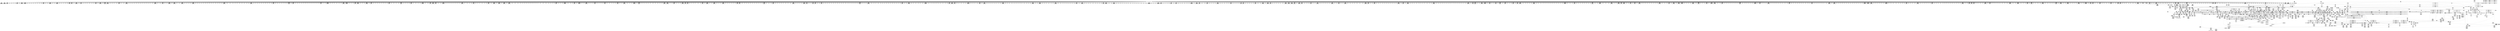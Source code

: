 digraph {
	CE0x41b02e0 [shape=record,shape=Mrecord,label="{CE0x41b02e0|i64*_getelementptr_inbounds_(_14_x_i64_,_14_x_i64_*___llvm_gcov_ctr219,_i64_0,_i64_3)|*Constant*}"]
	CE0x41bf2f0 [shape=record,shape=Mrecord,label="{CE0x41bf2f0|56:_i8*,_:_CRE_177,178_}"]
	CE0x41f4000 [shape=record,shape=Mrecord,label="{CE0x41f4000|56:_i8*,_:_CRE_864,865_}"]
	CE0x4275400 [shape=record,shape=Mrecord,label="{CE0x4275400|may_link:_tmp22|security/selinux/hooks.c,1797|*SummSource*}"]
	CE0x421d830 [shape=record,shape=Mrecord,label="{CE0x421d830|may_link:_d_inode|security/selinux/hooks.c,1770}"]
	CE0x42887f0 [shape=record,shape=Mrecord,label="{CE0x42887f0|may_link:_tmp27|security/selinux/hooks.c,1799|*SummSink*}"]
	CE0x41b7650 [shape=record,shape=Mrecord,label="{CE0x41b7650|i64*_getelementptr_inbounds_(_2_x_i64_,_2_x_i64_*___llvm_gcov_ctr222,_i64_0,_i64_0)|*Constant*}"]
	CE0x4259aa0 [shape=record,shape=Mrecord,label="{CE0x4259aa0|may_link:_conv|security/selinux/hooks.c,1776|*SummSource*}"]
	CE0x4223f10 [shape=record,shape=Mrecord,label="{CE0x4223f10|104:_%struct.inode*,_:_CRE_196,197_}"]
	CE0x42589e0 [shape=record,shape=Mrecord,label="{CE0x42589e0|may_link:_tobool|security/selinux/hooks.c,1776}"]
	CE0x4285660 [shape=record,shape=Mrecord,label="{CE0x4285660|may_link:_tmp25|security/selinux/hooks.c,1797|*SummSource*}"]
	CE0x41bdfd0 [shape=record,shape=Mrecord,label="{CE0x41bdfd0|56:_i8*,_:_CRE_159,160_}"]
	CE0x41c9160 [shape=record,shape=Mrecord,label="{CE0x41c9160|56:_i8*,_:_CRE_328,336_|*MultipleSource*|Function::may_link&Arg::dir::|security/selinux/hooks.c,1769|Function::selinux_inode_unlink&Arg::dir::}"]
	CE0x41ab1c0 [shape=record,shape=Mrecord,label="{CE0x41ab1c0|56:_i8*,_:_CRE_205,206_}"]
	CE0x4234010 [shape=record,shape=Mrecord,label="{CE0x4234010|56:_i8*,_:_CRE_400,408_|*MultipleSource*|*LoadInst*|security/selinux/hooks.c,1770|security/selinux/hooks.c,1770}"]
	CE0x41c8ae0 [shape=record,shape=Mrecord,label="{CE0x41c8ae0|56:_i8*,_:_CRE_306,307_}"]
	CE0x4238f00 [shape=record,shape=Mrecord,label="{CE0x4238f00|56:_i8*,_:_CRE_576,577_}"]
	CE0x41fbad0 [shape=record,shape=Mrecord,label="{CE0x41fbad0|may_link:_tmp2|*LoadInst*|security/selinux/hooks.c,1769|*SummSink*}"]
	CE0x41f1740 [shape=record,shape=Mrecord,label="{CE0x41f1740|56:_i8*,_:_CRE_680,684_|*MultipleSource*|Function::may_link&Arg::dir::|security/selinux/hooks.c,1769|Function::selinux_inode_unlink&Arg::dir::}"]
	CE0x41b6400 [shape=record,shape=Mrecord,label="{CE0x41b6400|i64_1|*Constant*|*SummSink*}"]
	CE0x4200af0 [shape=record,shape=Mrecord,label="{CE0x4200af0|56:_i8*,_:_CRE_152,153_}"]
	CE0x424bbd0 [shape=record,shape=Mrecord,label="{CE0x424bbd0|28:_i32,_:_CRE_65,66_}"]
	CE0x4261d50 [shape=record,shape=Mrecord,label="{CE0x4261d50|current_sid:_tmp24|security/selinux/hooks.c,220}"]
	CE0x4259050 [shape=record,shape=Mrecord,label="{CE0x4259050|i64_1048576|*Constant*|*SummSource*}"]
	CE0x4228140 [shape=record,shape=Mrecord,label="{CE0x4228140|104:_%struct.inode*,_:_CRE_314,315_}"]
	CE0x41f8cd0 [shape=record,shape=Mrecord,label="{CE0x41f8cd0|56:_i8*,_:_CRE_896,897_}"]
	CE0x42327c0 [shape=record,shape=Mrecord,label="{CE0x42327c0|56:_i8*,_:_CRE_306,307_}"]
	CE0x424b160 [shape=record,shape=Mrecord,label="{CE0x424b160|28:_i32,_:_CRE_54,55_}"]
	CE0x41ae2f0 [shape=record,shape=Mrecord,label="{CE0x41ae2f0|i64*_getelementptr_inbounds_(_11_x_i64_,_11_x_i64_*___llvm_gcov_ctr125,_i64_0,_i64_1)|*Constant*|*SummSource*}"]
	CE0x42389b0 [shape=record,shape=Mrecord,label="{CE0x42389b0|56:_i8*,_:_CRE_571,572_}"]
	CE0x41ed860 [shape=record,shape=Mrecord,label="{CE0x41ed860|56:_i8*,_:_CRE_560,561_}"]
	CE0x423eb80 [shape=record,shape=Mrecord,label="{CE0x423eb80|56:_i8*,_:_CRE_816,824_|*MultipleSource*|*LoadInst*|security/selinux/hooks.c,1770|security/selinux/hooks.c,1770}"]
	CE0x4266480 [shape=record,shape=Mrecord,label="{CE0x4266480|get_current:_tmp3|*SummSource*}"]
	CE0x425d7c0 [shape=record,shape=Mrecord,label="{CE0x425d7c0|avc_has_perm:_ssid|Function::avc_has_perm&Arg::ssid::}"]
	CE0x41bc680 [shape=record,shape=Mrecord,label="{CE0x41bc680|may_link:_dir|Function::may_link&Arg::dir::|*SummSource*}"]
	CE0x41f1200 [shape=record,shape=Mrecord,label="{CE0x41f1200|56:_i8*,_:_CRE_656,664_|*MultipleSource*|Function::may_link&Arg::dir::|security/selinux/hooks.c,1769|Function::selinux_inode_unlink&Arg::dir::}"]
	CE0x4253c80 [shape=record,shape=Mrecord,label="{CE0x4253c80|_call_void___llvm_gcov_indirect_counter_increment(i32*___llvm_gcov_global_state_pred221,_i64**_getelementptr_inbounds_(_4_x_i64*_,_4_x_i64*_*___llvm_gcda_edge_table220,_i64_0,_i64_1)),_!dbg_!27742|security/selinux/hooks.c,1783|*SummSource*}"]
	CE0x41b1640 [shape=record,shape=Mrecord,label="{CE0x41b1640|may_link:_bb}"]
	CE0x426c9e0 [shape=record,shape=Mrecord,label="{CE0x426c9e0|_ret_%struct.task_struct*_%tmp4,_!dbg_!27714|./arch/x86/include/asm/current.h,14}"]
	CE0x4219300 [shape=record,shape=Mrecord,label="{CE0x4219300|current_sid:_tobool|security/selinux/hooks.c,218|*SummSink*}"]
	CE0x41b09f0 [shape=record,shape=Mrecord,label="{CE0x41b09f0|56:_i8*,_:_CRE_141,142_}"]
	CE0x41c16c0 [shape=record,shape=Mrecord,label="{CE0x41c16c0|56:_i8*,_:_CRE_484,485_}"]
	CE0x41d6720 [shape=record,shape=Mrecord,label="{CE0x41d6720|i1_true|*Constant*}"]
	CE0x41adef0 [shape=record,shape=Mrecord,label="{CE0x41adef0|56:_i8*,_:_CRE_247,248_}"]
	CE0x424fb00 [shape=record,shape=Mrecord,label="{CE0x424fb00|28:_i32,_:_CRE_152,160_|*MultipleSource*|security/selinux/hooks.c,1777|*LoadInst*|security/selinux/hooks.c,1769|security/selinux/hooks.c,1769}"]
	CE0x425bd00 [shape=record,shape=Mrecord,label="{CE0x425bd00|may_link:_tmp8|security/selinux/hooks.c,1778}"]
	CE0x42628d0 [shape=record,shape=Mrecord,label="{CE0x42628d0|__llvm_gcov_indirect_counter_increment:_bb|*SummSink*}"]
	CE0x422da10 [shape=record,shape=Mrecord,label="{CE0x422da10|__llvm_gcov_indirect_counter_increment:_counters|Function::__llvm_gcov_indirect_counter_increment&Arg::counters::}"]
	CE0x4287210 [shape=record,shape=Mrecord,label="{CE0x4287210|current_sid:_tmp10|security/selinux/hooks.c,218|*SummSink*}"]
	CE0x4221b20 [shape=record,shape=Mrecord,label="{CE0x4221b20|104:_%struct.inode*,_:_CRE_167,168_}"]
	CE0x42306d0 [shape=record,shape=Mrecord,label="{CE0x42306d0|56:_i8*,_:_CRE_275,276_}"]
	CE0x41fe2a0 [shape=record,shape=Mrecord,label="{CE0x41fe2a0|56:_i8*,_:_CRE_204,205_}"]
	CE0x4249e20 [shape=record,shape=Mrecord,label="{CE0x4249e20|28:_i32,_:_CRE_21,22_}"]
	CE0x4282de0 [shape=record,shape=Mrecord,label="{CE0x4282de0|__llvm_gcov_indirect_counter_increment:_tmp6|*SummSource*}"]
	CE0x4240130 [shape=record,shape=Mrecord,label="{CE0x4240130|56:_i8*,_:_CRE_874,875_}"]
	CE0x42674e0 [shape=record,shape=Mrecord,label="{CE0x42674e0|i32_78|*Constant*|*SummSink*}"]
	CE0x41d5af0 [shape=record,shape=Mrecord,label="{CE0x41d5af0|current_sid:_call|security/selinux/hooks.c,218}"]
	CE0x41f09f0 [shape=record,shape=Mrecord,label="{CE0x41f09f0|56:_i8*,_:_CRE_621,622_}"]
	CE0x41a3110 [shape=record,shape=Mrecord,label="{CE0x41a3110|may_link:_tmp12|security/selinux/hooks.c,1779|*SummSource*}"]
	CE0x424e470 [shape=record,shape=Mrecord,label="{CE0x424e470|28:_i32,_:_CRE_105,106_}"]
	CE0x4201e20 [shape=record,shape=Mrecord,label="{CE0x4201e20|0:_i32,_4:_i32,_8:_i32,_12:_i32,_:_CMRE_4,8_|*MultipleSource*|security/selinux/hooks.c,218|security/selinux/hooks.c,218|security/selinux/hooks.c,220}"]
	CE0x41befc0 [shape=record,shape=Mrecord,label="{CE0x41befc0|56:_i8*,_:_CRE_174,175_}"]
	CE0x422fa10 [shape=record,shape=Mrecord,label="{CE0x422fa10|56:_i8*,_:_CRE_263,264_}"]
	CE0x4258e60 [shape=record,shape=Mrecord,label="{CE0x4258e60|i32_8388608|*Constant*|*SummSource*}"]
	CE0x41f4d10 [shape=record,shape=Mrecord,label="{CE0x41f4d10|56:_i8*,_:_CRE_875,876_}"]
	CE0x424d0d0 [shape=record,shape=Mrecord,label="{CE0x424d0d0|28:_i32,_:_CRE_86,87_}"]
	CE0x424b300 [shape=record,shape=Mrecord,label="{CE0x424b300|28:_i32,_:_CRE_56,57_}"]
	CE0x4250b70 [shape=record,shape=Mrecord,label="{CE0x4250b70|may_link:_tmp10|security/selinux/hooks.c,1778|*SummSource*}"]
	CE0x4233e40 [shape=record,shape=Mrecord,label="{CE0x4233e40|56:_i8*,_:_CRE_392,400_|*MultipleSource*|*LoadInst*|security/selinux/hooks.c,1770|security/selinux/hooks.c,1770}"]
	CE0x423ed50 [shape=record,shape=Mrecord,label="{CE0x423ed50|56:_i8*,_:_CRE_824,832_|*MultipleSource*|*LoadInst*|security/selinux/hooks.c,1770|security/selinux/hooks.c,1770}"]
	CE0x41af100 [shape=record,shape=Mrecord,label="{CE0x41af100|56:_i8*,_:_CRE_165,166_}"]
	CE0x41c7fe0 [shape=record,shape=Mrecord,label="{CE0x41c7fe0|__llvm_gcov_indirect_counter_increment:_exit|*SummSource*}"]
	CE0x42231b0 [shape=record,shape=Mrecord,label="{CE0x42231b0|104:_%struct.inode*,_:_CRE_186,187_}"]
	CE0x4288970 [shape=record,shape=Mrecord,label="{CE0x4288970|may_link:_tmp27|security/selinux/hooks.c,1799}"]
	CE0x41add10 [shape=record,shape=Mrecord,label="{CE0x41add10|56:_i8*,_:_CRE_244,245_}"]
	CE0x41c5d20 [shape=record,shape=Mrecord,label="{CE0x41c5d20|may_link:_sw.epilog|*SummSource*}"]
	CE0x425dc50 [shape=record,shape=Mrecord,label="{CE0x425dc50|avc_has_perm:_tsid|Function::avc_has_perm&Arg::tsid::|*SummSource*}"]
	CE0x41c6f20 [shape=record,shape=Mrecord,label="{CE0x41c6f20|__llvm_gcov_indirect_counter_increment:_pred|*SummSink*}"]
	CE0x41f0440 [shape=record,shape=Mrecord,label="{CE0x41f0440|56:_i8*,_:_CRE_614,615_}"]
	CE0x41be630 [shape=record,shape=Mrecord,label="{CE0x41be630|56:_i8*,_:_CRE_165,166_}"]
	CE0x4220bb0 [shape=record,shape=Mrecord,label="{CE0x4220bb0|104:_%struct.inode*,_:_CRE_154,155_}"]
	CE0x42019b0 [shape=record,shape=Mrecord,label="{CE0x42019b0|current_sid:_sid|security/selinux/hooks.c,220|*SummSink*}"]
	CE0x41b1040 [shape=record,shape=Mrecord,label="{CE0x41b1040|56:_i8*,_:_CRE_149,150_}"]
	CE0x42823f0 [shape=record,shape=Mrecord,label="{CE0x42823f0|__llvm_gcov_indirect_counter_increment:_tmp5|*SummSource*}"]
	CE0x422e340 [shape=record,shape=Mrecord,label="{CE0x422e340|56:_i8*,_:_CRE_242,243_}"]
	CE0x4252100 [shape=record,shape=Mrecord,label="{CE0x4252100|may_link:_tmp20|security/selinux/hooks.c,1793|*SummSource*}"]
	CE0x4228fa0 [shape=record,shape=Mrecord,label="{CE0x4228fa0|may_link:_tmp15|security/selinux/hooks.c,1783|*SummSource*}"]
	CE0x41efdc0 [shape=record,shape=Mrecord,label="{CE0x41efdc0|56:_i8*,_:_CRE_606,607_}"]
	CE0x41ddad0 [shape=record,shape=Mrecord,label="{CE0x41ddad0|56:_i8*,_:_CRE_267,268_}"]
	CE0x4245cb0 [shape=record,shape=Mrecord,label="{CE0x4245cb0|56:_i8*,_:_CRE_930,931_}"]
	CE0x4202640 [shape=record,shape=Mrecord,label="{CE0x4202640|56:_i8*,_:_CRE_136,137_}"]
	CE0x41adb60 [shape=record,shape=Mrecord,label="{CE0x41adb60|56:_i8*,_:_CRE_242,243_}"]
	CE0x4275e10 [shape=record,shape=Mrecord,label="{CE0x4275e10|may_link:_av.0|*SummSource*}"]
	CE0x4247f50 [shape=record,shape=Mrecord,label="{CE0x4247f50|may_link:_tmp5|security/selinux/hooks.c,1770|*SummSink*}"]
	CE0x41ce7e0 [shape=record,shape=Mrecord,label="{CE0x41ce7e0|selinux_inode_unlink:_tmp3|*SummSink*}"]
	CE0x41f28c0 [shape=record,shape=Mrecord,label="{CE0x41f28c0|56:_i8*,_:_CRE_760,768_|*MultipleSource*|Function::may_link&Arg::dir::|security/selinux/hooks.c,1769|Function::selinux_inode_unlink&Arg::dir::}"]
	CE0x41c4ed0 [shape=record,shape=Mrecord,label="{CE0x41c4ed0|may_link:_tmp10|security/selinux/hooks.c,1778|*SummSink*}"]
	CE0x41db470 [shape=record,shape=Mrecord,label="{CE0x41db470|i32_10|*Constant*|*SummSink*}"]
	CE0x42005a0 [shape=record,shape=Mrecord,label="{CE0x42005a0|56:_i8*,_:_CRE_147,148_}"]
	CE0x41b0ea0 [shape=record,shape=Mrecord,label="{CE0x41b0ea0|56:_i8*,_:_CRE_147,148_}"]
	CE0x4238ac0 [shape=record,shape=Mrecord,label="{CE0x4238ac0|56:_i8*,_:_CRE_572,573_}"]
	CE0x425be20 [shape=record,shape=Mrecord,label="{CE0x425be20|may_link:_tmp8|security/selinux/hooks.c,1778|*SummSource*}"]
	CE0x4286790 [shape=record,shape=Mrecord,label="{CE0x4286790|i32_4|*Constant*|*SummSource*}"]
	CE0x41f9ff0 [shape=record,shape=Mrecord,label="{CE0x41f9ff0|56:_i8*,_:_CRE_914,915_}"]
	CE0x4259f50 [shape=record,shape=Mrecord,label="{CE0x4259f50|i32_3|*Constant*|*SummSink*}"]
	CE0x41cdbc0 [shape=record,shape=Mrecord,label="{CE0x41cdbc0|may_link:_sw.default|*SummSink*}"]
	CE0x424e360 [shape=record,shape=Mrecord,label="{CE0x424e360|28:_i32,_:_CRE_104,105_}"]
	CE0x425b970 [shape=record,shape=Mrecord,label="{CE0x425b970|may_link:_type|security/selinux/hooks.c,1772|*SummSink*}"]
	CE0x41fe080 [shape=record,shape=Mrecord,label="{CE0x41fe080|56:_i8*,_:_CRE_202,203_}"]
	CE0x41fcf80 [shape=record,shape=Mrecord,label="{CE0x41fcf80|56:_i8*,_:_CRE_186,187_}"]
	CE0x41dfbc0 [shape=record,shape=Mrecord,label="{CE0x41dfbc0|56:_i8*,_:_CRE_283,284_}"]
	CE0x41b0980 [shape=record,shape=Mrecord,label="{CE0x41b0980|56:_i8*,_:_CRE_140,141_}"]
	CE0x41fc660 [shape=record,shape=Mrecord,label="{CE0x41fc660|56:_i8*,_:_CRE_72,76_|*MultipleSource*|*LoadInst*|security/selinux/hooks.c,1770|security/selinux/hooks.c,1770}"]
	CE0x426b2a0 [shape=record,shape=Mrecord,label="{CE0x426b2a0|current_sid:_tmp20|security/selinux/hooks.c,218|*SummSource*}"]
	CE0x425eed0 [shape=record,shape=Mrecord,label="{CE0x425eed0|avc_has_perm:_auditdata|Function::avc_has_perm&Arg::auditdata::|*SummSink*}"]
	CE0x4254650 [shape=record,shape=Mrecord,label="{CE0x4254650|may_link:_tobool6|security/selinux/hooks.c,1778|*SummSource*}"]
	CE0x41f9bb0 [shape=record,shape=Mrecord,label="{CE0x41f9bb0|56:_i8*,_:_CRE_910,911_}"]
	CE0x428a990 [shape=record,shape=Mrecord,label="{CE0x428a990|current_sid:_land.lhs.true2|*SummSink*}"]
	CE0x423fcf0 [shape=record,shape=Mrecord,label="{CE0x423fcf0|56:_i8*,_:_CRE_870,871_}"]
	CE0x422a660 [shape=record,shape=Mrecord,label="{CE0x422a660|_ret_void}"]
	CE0x42326b0 [shape=record,shape=Mrecord,label="{CE0x42326b0|56:_i8*,_:_CRE_305,306_}"]
	CE0x421b3b0 [shape=record,shape=Mrecord,label="{CE0x421b3b0|get_current:_bb|*SummSink*}"]
	CE0x41f0850 [shape=record,shape=Mrecord,label="{CE0x41f0850|56:_i8*,_:_CRE_619,620_}"]
	CE0x41d7760 [shape=record,shape=Mrecord,label="{CE0x41d7760|current_sid:_if.end|*SummSource*}"]
	CE0x422ee60 [shape=record,shape=Mrecord,label="{CE0x422ee60|56:_i8*,_:_CRE_252,253_}"]
	CE0x41dabe0 [shape=record,shape=Mrecord,label="{CE0x41dabe0|i64*_getelementptr_inbounds_(_11_x_i64_,_11_x_i64_*___llvm_gcov_ctr125,_i64_0,_i64_1)|*Constant*|*SummSink*}"]
	CE0x42308f0 [shape=record,shape=Mrecord,label="{CE0x42308f0|56:_i8*,_:_CRE_277,278_}"]
	CE0x41f9880 [shape=record,shape=Mrecord,label="{CE0x41f9880|56:_i8*,_:_CRE_907,908_}"]
	CE0x428a160 [shape=record,shape=Mrecord,label="{CE0x428a160|current_sid:_tmp6|security/selinux/hooks.c,218|*SummSink*}"]
	CE0x41b4ca0 [shape=record,shape=Mrecord,label="{CE0x41b4ca0|56:_i8*,_:_CRE_290,291_}"]
	CE0x42328d0 [shape=record,shape=Mrecord,label="{CE0x42328d0|56:_i8*,_:_CRE_307,308_}"]
	CE0x4236fe0 [shape=record,shape=Mrecord,label="{CE0x4236fe0|56:_i8*,_:_CRE_536,540_|*MultipleSource*|*LoadInst*|security/selinux/hooks.c,1770|security/selinux/hooks.c,1770}"]
	CE0x41c6270 [shape=record,shape=Mrecord,label="{CE0x41c6270|may_link:_ad|security/selinux/hooks.c, 1764|*SummSink*}"]
	CE0x41c2a20 [shape=record,shape=Mrecord,label="{CE0x41c2a20|56:_i8*,_:_CRE_544,552_|*MultipleSource*|Function::may_link&Arg::dir::|security/selinux/hooks.c,1769|Function::selinux_inode_unlink&Arg::dir::}"]
	CE0x41df6e0 [shape=record,shape=Mrecord,label="{CE0x41df6e0|56:_i8*,_:_CRE_277,278_}"]
	CE0x4238bd0 [shape=record,shape=Mrecord,label="{CE0x4238bd0|56:_i8*,_:_CRE_573,574_}"]
	CE0x41f21c0 [shape=record,shape=Mrecord,label="{CE0x41f21c0|56:_i8*,_:_CRE_728,736_|*MultipleSource*|Function::may_link&Arg::dir::|security/selinux/hooks.c,1769|Function::selinux_inode_unlink&Arg::dir::}"]
	CE0x41c4660 [shape=record,shape=Mrecord,label="{CE0x41c4660|56:_i8*,_:_CRE_112,120_|*MultipleSource*|Function::may_link&Arg::dir::|security/selinux/hooks.c,1769|Function::selinux_inode_unlink&Arg::dir::}"]
	CE0x4233700 [shape=record,shape=Mrecord,label="{CE0x4233700|56:_i8*,_:_CRE_352,360_|*MultipleSource*|*LoadInst*|security/selinux/hooks.c,1770|security/selinux/hooks.c,1770}"]
	CE0x41d7820 [shape=record,shape=Mrecord,label="{CE0x41d7820|current_sid:_if.end|*SummSink*}"]
	CE0x426cd20 [shape=record,shape=Mrecord,label="{CE0x426cd20|i32_78|*Constant*}"]
	CE0x41df880 [shape=record,shape=Mrecord,label="{CE0x41df880|56:_i8*,_:_CRE_279,280_}"]
	CE0x4232af0 [shape=record,shape=Mrecord,label="{CE0x4232af0|56:_i8*,_:_CRE_309,310_}"]
	CE0x41dcac0 [shape=record,shape=Mrecord,label="{CE0x41dcac0|%struct.task_struct*_(%struct.task_struct**)*_asm_movq_%gs:$_1:P_,$0_,_r,im,_dirflag_,_fpsr_,_flags_|*SummSink*}"]
	CE0x424c0d0 [shape=record,shape=Mrecord,label="{CE0x424c0d0|28:_i32,_:_CRE_70,71_}"]
	CE0x42c4070 [shape=record,shape=Mrecord,label="{CE0x42c4070|i64*_getelementptr_inbounds_(_2_x_i64_,_2_x_i64_*___llvm_gcov_ctr98,_i64_0,_i64_1)|*Constant*|*SummSource*}"]
	CE0x42817f0 [shape=record,shape=Mrecord,label="{CE0x42817f0|__llvm_gcov_indirect_counter_increment:_tmp3|*SummSink*}"]
	CE0x425cee0 [shape=record,shape=Mrecord,label="{CE0x425cee0|i32_(i32,_i32,_i16,_i32,_%struct.common_audit_data*)*_bitcast_(i32_(i32,_i32,_i16,_i32,_%struct.common_audit_data.495*)*_avc_has_perm_to_i32_(i32,_i32,_i16,_i32,_%struct.common_audit_data*)*)|*Constant*|*SummSource*}"]
	CE0x41ef0c0 [shape=record,shape=Mrecord,label="{CE0x41ef0c0|56:_i8*,_:_CRE_590,591_}"]
	CE0x41fea60 [shape=record,shape=Mrecord,label="{CE0x41fea60|56:_i8*,_:_CRE_216,224_|*MultipleSource*|*LoadInst*|security/selinux/hooks.c,1770|security/selinux/hooks.c,1770}"]
	CE0x41aa590 [shape=record,shape=Mrecord,label="{CE0x41aa590|56:_i8*,_:_CRE_190,191_}"]
	CE0x41f3e00 [shape=record,shape=Mrecord,label="{CE0x41f3e00|56:_i8*,_:_CRE_856,864_|*MultipleSource*|Function::may_link&Arg::dir::|security/selinux/hooks.c,1769|Function::selinux_inode_unlink&Arg::dir::}"]
	CE0x421dce0 [shape=record,shape=Mrecord,label="{CE0x421dce0|104:_%struct.inode*,_:_CRE_0,4_|*MultipleSource*|Function::may_link&Arg::dentry::|Function::selinux_inode_unlink&Arg::dentry::|security/selinux/hooks.c,1770}"]
	CE0x422bf70 [shape=record,shape=Mrecord,label="{CE0x422bf70|i64**_getelementptr_inbounds_(_4_x_i64*_,_4_x_i64*_*___llvm_gcda_edge_table220,_i64_0,_i64_2)|*Constant*|*SummSink*}"]
	CE0x41f49e0 [shape=record,shape=Mrecord,label="{CE0x41f49e0|56:_i8*,_:_CRE_872,873_}"]
	CE0x4275f40 [shape=record,shape=Mrecord,label="{CE0x4275f40|may_link:_av.0|*SummSink*}"]
	CE0x4268cc0 [shape=record,shape=Mrecord,label="{CE0x4268cc0|current_sid:_tmp22|security/selinux/hooks.c,218}"]
	CE0x41aaf50 [shape=record,shape=Mrecord,label="{CE0x41aaf50|56:_i8*,_:_CRE_202,203_}"]
	CE0x423b430 [shape=record,shape=Mrecord,label="{CE0x423b430|56:_i8*,_:_CRE_611,612_}"]
	CE0x4240020 [shape=record,shape=Mrecord,label="{CE0x4240020|56:_i8*,_:_CRE_873,874_}"]
	CE0x41da8e0 [shape=record,shape=Mrecord,label="{CE0x41da8e0|56:_i8*,_:_CRE_186,187_}"]
	CE0x422e170 [shape=record,shape=Mrecord,label="{CE0x422e170|56:_i8*,_:_CRE_241,242_}"]
	CE0x41f5f20 [shape=record,shape=Mrecord,label="{CE0x41f5f20|56:_i8*,_:_CRE_892,893_}"]
	CE0x422d330 [shape=record,shape=Mrecord,label="{CE0x422d330|i64**_getelementptr_inbounds_(_4_x_i64*_,_4_x_i64*_*___llvm_gcda_edge_table220,_i64_0,_i64_1)|*Constant*|*SummSource*}"]
	CE0x422eb30 [shape=record,shape=Mrecord,label="{CE0x422eb30|56:_i8*,_:_CRE_249,250_}"]
	CE0x41b1470 [shape=record,shape=Mrecord,label="{CE0x41b1470|current_sid:_do.body|*SummSink*}"]
	CE0x423d3f0 [shape=record,shape=Mrecord,label="{CE0x423d3f0|56:_i8*,_:_CRE_696,704_|*MultipleSource*|*LoadInst*|security/selinux/hooks.c,1770|security/selinux/hooks.c,1770}"]
	CE0x41b51b0 [shape=record,shape=Mrecord,label="{CE0x41b51b0|selinux_inode_unlink:_tmp|*SummSink*}"]
	CE0x41ade20 [shape=record,shape=Mrecord,label="{CE0x41ade20|56:_i8*,_:_CRE_246,247_}"]
	CE0x4287490 [shape=record,shape=Mrecord,label="{CE0x4287490|current_sid:_tmp11|security/selinux/hooks.c,218}"]
	CE0x4236080 [shape=record,shape=Mrecord,label="{CE0x4236080|56:_i8*,_:_CRE_487,488_}"]
	CE0x41f1580 [shape=record,shape=Mrecord,label="{CE0x41f1580|56:_i8*,_:_CRE_672,680_|*MultipleSource*|Function::may_link&Arg::dir::|security/selinux/hooks.c,1769|Function::selinux_inode_unlink&Arg::dir::}"]
	CE0x4252f20 [shape=record,shape=Mrecord,label="{CE0x4252f20|GLOBAL:___llvm_gcov_global_state_pred221|Global_var:__llvm_gcov_global_state_pred221}"]
	CE0x422abd0 [shape=record,shape=Mrecord,label="{CE0x422abd0|_ret_void|*SummSink*}"]
	CE0x41a3850 [shape=record,shape=Mrecord,label="{CE0x41a3850|may_link:_tmp13|security/selinux/hooks.c,1779|*SummSource*}"]
	CE0x4266570 [shape=record,shape=Mrecord,label="{CE0x4266570|get_current:_tmp3}"]
	CE0x41abc90 [shape=record,shape=Mrecord,label="{CE0x41abc90|i32_10|*Constant*}"]
	CE0x41bea70 [shape=record,shape=Mrecord,label="{CE0x41bea70|56:_i8*,_:_CRE_169,170_}"]
	CE0x4235b30 [shape=record,shape=Mrecord,label="{CE0x4235b30|56:_i8*,_:_CRE_482,483_}"]
	CE0x41bff60 [shape=record,shape=Mrecord,label="{CE0x41bff60|56:_i8*,_:_CRE_416,424_|*MultipleSource*|Function::may_link&Arg::dir::|security/selinux/hooks.c,1769|Function::selinux_inode_unlink&Arg::dir::}"]
	CE0x4249c20 [shape=record,shape=Mrecord,label="{CE0x4249c20|28:_i32,_:_CRE_19,20_}"]
	CE0x41beeb0 [shape=record,shape=Mrecord,label="{CE0x41beeb0|56:_i8*,_:_CRE_173,174_}"]
	CE0x41c0f20 [shape=record,shape=Mrecord,label="{CE0x41c0f20|56:_i8*,_:_CRE_474,475_}"]
	CE0x41edad0 [shape=record,shape=Mrecord,label="{CE0x41edad0|56:_i8*,_:_CRE_563,564_}"]
	CE0x41fa540 [shape=record,shape=Mrecord,label="{CE0x41fa540|56:_i8*,_:_CRE_919,920_}"]
	CE0x41de340 [shape=record,shape=Mrecord,label="{CE0x41de340|i64_3|*Constant*|*SummSource*}"]
	CE0x4246690 [shape=record,shape=Mrecord,label="{CE0x4246690|56:_i8*,_:_CRE_952,960_|*MultipleSource*|*LoadInst*|security/selinux/hooks.c,1770|security/selinux/hooks.c,1770}"]
	CE0x423e9b0 [shape=record,shape=Mrecord,label="{CE0x423e9b0|56:_i8*,_:_CRE_808,816_|*MultipleSource*|*LoadInst*|security/selinux/hooks.c,1770|security/selinux/hooks.c,1770}"]
	CE0x41fd800 [shape=record,shape=Mrecord,label="{CE0x41fd800|56:_i8*,_:_CRE_194,195_}"]
	CE0x41b8680 [shape=record,shape=Mrecord,label="{CE0x41b8680|56:_i8*,_:_CRE_48,56_|*MultipleSource*|Function::may_link&Arg::dir::|security/selinux/hooks.c,1769|Function::selinux_inode_unlink&Arg::dir::}"]
	CE0x423f830 [shape=record,shape=Mrecord,label="{CE0x423f830|56:_i8*,_:_CRE_866,867_}"]
	CE0x4283a80 [shape=record,shape=Mrecord,label="{CE0x4283a80|current_sid:_tmp9|security/selinux/hooks.c,218|*SummSource*}"]
	CE0x4234920 [shape=record,shape=Mrecord,label="{CE0x4234920|56:_i8*,_:_CRE_440,448_|*MultipleSource*|*LoadInst*|security/selinux/hooks.c,1770|security/selinux/hooks.c,1770}"]
	CE0x4235060 [shape=record,shape=Mrecord,label="{CE0x4235060|56:_i8*,_:_CRE_473,474_}"]
	CE0x41da740 [shape=record,shape=Mrecord,label="{CE0x41da740|56:_i8*,_:_CRE_184,185_}"]
	CE0x41a3720 [shape=record,shape=Mrecord,label="{CE0x41a3720|may_link:_tmp13|security/selinux/hooks.c,1779}"]
	CE0x425db20 [shape=record,shape=Mrecord,label="{CE0x425db20|avc_has_perm:_tsid|Function::avc_has_perm&Arg::tsid::}"]
	CE0x4235d50 [shape=record,shape=Mrecord,label="{CE0x4235d50|56:_i8*,_:_CRE_484,485_}"]
	CE0x42224a0 [shape=record,shape=Mrecord,label="{CE0x42224a0|104:_%struct.inode*,_:_CRE_175,176_}"]
	CE0x424b6d0 [shape=record,shape=Mrecord,label="{CE0x424b6d0|28:_i32,_:_CRE_60,61_}"]
	CE0x424ee00 [shape=record,shape=Mrecord,label="{CE0x424ee00|28:_i32,_:_CRE_114,115_}"]
	CE0x423c420 [shape=record,shape=Mrecord,label="{CE0x423c420|56:_i8*,_:_CRE_632,640_|*MultipleSource*|*LoadInst*|security/selinux/hooks.c,1770|security/selinux/hooks.c,1770}"]
	CE0x424cad0 [shape=record,shape=Mrecord,label="{CE0x424cad0|28:_i32,_:_CRE_80,81_}"]
	CE0x41f2700 [shape=record,shape=Mrecord,label="{CE0x41f2700|56:_i8*,_:_CRE_752,756_|*MultipleSource*|Function::may_link&Arg::dir::|security/selinux/hooks.c,1769|Function::selinux_inode_unlink&Arg::dir::}"]
	CE0x428d3e0 [shape=record,shape=Mrecord,label="{CE0x428d3e0|current_sid:_tmp16|security/selinux/hooks.c,218}"]
	CE0x425e450 [shape=record,shape=Mrecord,label="{CE0x425e450|avc_has_perm:_tclass|Function::avc_has_perm&Arg::tclass::|*SummSink*}"]
	CE0x4238130 [shape=record,shape=Mrecord,label="{CE0x4238130|56:_i8*,_:_CRE_563,564_}"]
	CE0x424ff00 [shape=record,shape=Mrecord,label="{CE0x424ff00|28:_i32,_:_CRE_168,184_|*MultipleSource*|security/selinux/hooks.c,1777|*LoadInst*|security/selinux/hooks.c,1769|security/selinux/hooks.c,1769}"]
	CE0x425e7b0 [shape=record,shape=Mrecord,label="{CE0x425e7b0|avc_has_perm:_requested|Function::avc_has_perm&Arg::requested::}"]
	CE0x41c44b0 [shape=record,shape=Mrecord,label="{CE0x41c44b0|56:_i8*,_:_CRE_104,112_|*MultipleSource*|Function::may_link&Arg::dir::|security/selinux/hooks.c,1769|Function::selinux_inode_unlink&Arg::dir::}"]
	CE0x4218ae0 [shape=record,shape=Mrecord,label="{CE0x4218ae0|GLOBAL:_current_sid.__warned|Global_var:current_sid.__warned|*SummSource*}"]
	CE0x41c5000 [shape=record,shape=Mrecord,label="{CE0x41c5000|i64*_getelementptr_inbounds_(_14_x_i64_,_14_x_i64_*___llvm_gcov_ctr219,_i64_0,_i64_3)|*Constant*|*SummSink*}"]
	CE0x41aea80 [shape=record,shape=Mrecord,label="{CE0x41aea80|56:_i8*,_:_CRE_157,158_}"]
	CE0x41b37b0 [shape=record,shape=Mrecord,label="{CE0x41b37b0|56:_i8*,_:_CRE_933,934_}"]
	CE0x4284670 [shape=record,shape=Mrecord,label="{CE0x4284670|current_sid:_tmp13|security/selinux/hooks.c,218|*SummSource*}"]
	CE0x41c8940 [shape=record,shape=Mrecord,label="{CE0x41c8940|56:_i8*,_:_CRE_304,305_}"]
	CE0x4275ac0 [shape=record,shape=Mrecord,label="{CE0x4275ac0|i32_2048|*Constant*|*SummSource*}"]
	CE0x41c80e0 [shape=record,shape=Mrecord,label="{CE0x41c80e0|__llvm_gcov_indirect_counter_increment:_pred}"]
	CE0x4220820 [shape=record,shape=Mrecord,label="{CE0x4220820|104:_%struct.inode*,_:_CRE_151,152_}"]
	CE0x41d2690 [shape=record,shape=Mrecord,label="{CE0x41d2690|current_sid:_tmp11|security/selinux/hooks.c,218|*SummSource*}"]
	CE0x423ef20 [shape=record,shape=Mrecord,label="{CE0x423ef20|56:_i8*,_:_CRE_832,840_|*MultipleSource*|*LoadInst*|security/selinux/hooks.c,1770|security/selinux/hooks.c,1770}"]
	CE0x5601f40 [shape=record,shape=Mrecord,label="{CE0x5601f40|i64_1|*Constant*}"]
	CE0x4219d00 [shape=record,shape=Mrecord,label="{CE0x4219d00|current_sid:_tmp2}"]
	CE0x41c1060 [shape=record,shape=Mrecord,label="{CE0x41c1060|56:_i8*,_:_CRE_475,476_}"]
	CE0x4224040 [shape=record,shape=Mrecord,label="{CE0x4224040|104:_%struct.inode*,_:_CRE_197,198_}"]
	CE0x41b3160 [shape=record,shape=Mrecord,label="{CE0x41b3160|may_link:_ad|security/selinux/hooks.c, 1764}"]
	CE0x41bfbb0 [shape=record,shape=Mrecord,label="{CE0x41bfbb0|56:_i8*,_:_CRE_400,408_|*MultipleSource*|Function::may_link&Arg::dir::|security/selinux/hooks.c,1769|Function::selinux_inode_unlink&Arg::dir::}"]
	CE0x41cdb00 [shape=record,shape=Mrecord,label="{CE0x41cdb00|may_link:_sw.default|*SummSource*}"]
	CE0x4249a20 [shape=record,shape=Mrecord,label="{CE0x4249a20|28:_i32,_:_CRE_17,18_}"]
	CE0x4268f70 [shape=record,shape=Mrecord,label="{CE0x4268f70|current_sid:_tmp22|security/selinux/hooks.c,218|*SummSink*}"]
	CE0x424bed0 [shape=record,shape=Mrecord,label="{CE0x424bed0|28:_i32,_:_CRE_68,69_}"]
	CE0x41d2ae0 [shape=record,shape=Mrecord,label="{CE0x41d2ae0|current_sid:_tmp12|security/selinux/hooks.c,218|*SummSource*}"]
	CE0x424b4d0 [shape=record,shape=Mrecord,label="{CE0x424b4d0|28:_i32,_:_CRE_58,59_}"]
	CE0x41f6360 [shape=record,shape=Mrecord,label="{CE0x41f6360|56:_i8*,_:_CRE_896,897_}"]
	CE0x422f5d0 [shape=record,shape=Mrecord,label="{CE0x422f5d0|56:_i8*,_:_CRE_259,260_}"]
	CE0x42317d0 [shape=record,shape=Mrecord,label="{CE0x42317d0|56:_i8*,_:_CRE_291,292_}"]
	CE0x4267f70 [shape=record,shape=Mrecord,label="{CE0x4267f70|current_sid:_tmp21|security/selinux/hooks.c,218|*SummSource*}"]
	CE0x422c380 [shape=record,shape=Mrecord,label="{CE0x422c380|may_link:_tmp16|security/selinux/hooks.c,1786|*SummSource*}"]
	CE0x41a3390 [shape=record,shape=Mrecord,label="{CE0x41a3390|may_link:_tmp13|security/selinux/hooks.c,1779|*SummSink*}"]
	CE0x424d6d0 [shape=record,shape=Mrecord,label="{CE0x424d6d0|28:_i32,_:_CRE_92,93_}"]
	CE0x424e250 [shape=record,shape=Mrecord,label="{CE0x424e250|28:_i32,_:_CRE_103,104_}"]
	CE0x41ef400 [shape=record,shape=Mrecord,label="{CE0x41ef400|56:_i8*,_:_CRE_594,595_}"]
	CE0x423a880 [shape=record,shape=Mrecord,label="{CE0x423a880|56:_i8*,_:_CRE_600,601_}"]
	CE0x4239340 [shape=record,shape=Mrecord,label="{CE0x4239340|56:_i8*,_:_CRE_580,581_}"]
	CE0x41c15f0 [shape=record,shape=Mrecord,label="{CE0x41c15f0|56:_i8*,_:_CRE_483,484_}"]
	CE0x421f240 [shape=record,shape=Mrecord,label="{CE0x421f240|104:_%struct.inode*,_:_CRE_90,91_}"]
	CE0x41a6c70 [shape=record,shape=Mrecord,label="{CE0x41a6c70|selinux_inode_unlink:_bb|*SummSource*}"]
	CE0x41defc0 [shape=record,shape=Mrecord,label="{CE0x41defc0|__llvm_gcov_indirect_counter_increment:_counter|*SummSource*}"]
	CE0x41f3000 [shape=record,shape=Mrecord,label="{CE0x41f3000|56:_i8*,_:_CRE_800,804_|*MultipleSource*|Function::may_link&Arg::dir::|security/selinux/hooks.c,1769|Function::selinux_inode_unlink&Arg::dir::}"]
	CE0x4200050 [shape=record,shape=Mrecord,label="{CE0x4200050|56:_i8*,_:_CRE_142,143_}"]
	CE0x4288460 [shape=record,shape=Mrecord,label="{CE0x4288460|i64*_getelementptr_inbounds_(_14_x_i64_,_14_x_i64_*___llvm_gcov_ctr219,_i64_0,_i64_13)|*Constant*}"]
	CE0x4228270 [shape=record,shape=Mrecord,label="{CE0x4228270|104:_%struct.inode*,_:_CRE_315,316_}"]
	CE0x4229db0 [shape=record,shape=Mrecord,label="{CE0x4229db0|may_link:_tmp3|security/selinux/hooks.c,1769|*SummSink*}"]
	CE0x4234750 [shape=record,shape=Mrecord,label="{CE0x4234750|56:_i8*,_:_CRE_432,440_|*MultipleSource*|*LoadInst*|security/selinux/hooks.c,1770|security/selinux/hooks.c,1770}"]
	CE0x4284600 [shape=record,shape=Mrecord,label="{CE0x4284600|current_sid:_tmp13|security/selinux/hooks.c,218}"]
	CE0x41fa760 [shape=record,shape=Mrecord,label="{CE0x41fa760|56:_i8*,_:_CRE_921,922_}"]
	CE0x41f9ee0 [shape=record,shape=Mrecord,label="{CE0x41f9ee0|56:_i8*,_:_CRE_913,914_}"]
	CE0x41ad150 [shape=record,shape=Mrecord,label="{CE0x41ad150|56:_i8*,_:_CRE_212,216_|*MultipleSource*|Function::may_link&Arg::dir::|security/selinux/hooks.c,1769|Function::selinux_inode_unlink&Arg::dir::}"]
	CE0x423bdc0 [shape=record,shape=Mrecord,label="{CE0x423bdc0|56:_i8*,_:_CRE_620,621_}"]
	CE0x4252310 [shape=record,shape=Mrecord,label="{CE0x4252310|i64*_getelementptr_inbounds_(_14_x_i64_,_14_x_i64_*___llvm_gcov_ctr219,_i64_0,_i64_11)|*Constant*|*SummSource*}"]
	CE0x425df10 [shape=record,shape=Mrecord,label="{CE0x425df10|i16_7|*Constant*}"]
	CE0x41c1ad0 [shape=record,shape=Mrecord,label="{CE0x41c1ad0|56:_i8*,_:_CRE_496,500_|*MultipleSource*|Function::may_link&Arg::dir::|security/selinux/hooks.c,1769|Function::selinux_inode_unlink&Arg::dir::}"]
	CE0x4230180 [shape=record,shape=Mrecord,label="{CE0x4230180|56:_i8*,_:_CRE_270,271_}"]
	CE0x42232e0 [shape=record,shape=Mrecord,label="{CE0x42232e0|104:_%struct.inode*,_:_CRE_187,188_}"]
	CE0x41b7c30 [shape=record,shape=Mrecord,label="{CE0x41b7c30|may_link:_sw.bb|*SummSource*}"]
	CE0x41c4300 [shape=record,shape=Mrecord,label="{CE0x41c4300|56:_i8*,_:_CRE_96,104_|*MultipleSource*|Function::may_link&Arg::dir::|security/selinux/hooks.c,1769|Function::selinux_inode_unlink&Arg::dir::}"]
	CE0x41d9e50 [shape=record,shape=Mrecord,label="{CE0x41d9e50|56:_i8*,_:_CRE_173,174_}"]
	CE0x41fdb30 [shape=record,shape=Mrecord,label="{CE0x41fdb30|56:_i8*,_:_CRE_197,198_}"]
	CE0x41cf3e0 [shape=record,shape=Mrecord,label="{CE0x41cf3e0|_ret_i32_%call,_!dbg_!27714|security/selinux/hooks.c,2774|*SummSink*}"]
	CE0x42ae560 [shape=record,shape=Mrecord,label="{CE0x42ae560|get_current:_tmp2|*SummSink*}"]
	CE0x42574d0 [shape=record,shape=Mrecord,label="{CE0x42574d0|i8_10|*Constant*}"]
	CE0x41db2d0 [shape=record,shape=Mrecord,label="{CE0x41db2d0|current_sid:_entry}"]
	CE0x42651e0 [shape=record,shape=Mrecord,label="{CE0x42651e0|may_link:_tmp17|security/selinux/hooks.c,1786|*SummSink*}"]
	CE0x41b4e40 [shape=record,shape=Mrecord,label="{CE0x41b4e40|56:_i8*,_:_CRE_292,293_}"]
	CE0x41ee7d0 [shape=record,shape=Mrecord,label="{CE0x41ee7d0|56:_i8*,_:_CRE_579,580_}"]
	CE0x41b3f30 [shape=record,shape=Mrecord,label="{CE0x41b3f30|56:_i8*,_:_CRE_960,968_|*MultipleSource*|Function::may_link&Arg::dir::|security/selinux/hooks.c,1769|Function::selinux_inode_unlink&Arg::dir::}"]
	CE0x42408a0 [shape=record,shape=Mrecord,label="{CE0x42408a0|56:_i8*,_:_CRE_881,882_}"]
	CE0x422f3b0 [shape=record,shape=Mrecord,label="{CE0x422f3b0|56:_i8*,_:_CRE_257,258_}"]
	CE0x423b100 [shape=record,shape=Mrecord,label="{CE0x423b100|56:_i8*,_:_CRE_608,609_}"]
	CE0x42876b0 [shape=record,shape=Mrecord,label="{CE0x42876b0|may_link:_call11|security/selinux/hooks.c,1797}"]
	CE0x425dd30 [shape=record,shape=Mrecord,label="{CE0x425dd30|avc_has_perm:_tsid|Function::avc_has_perm&Arg::tsid::|*SummSink*}"]
	CE0x41f7460 [shape=record,shape=Mrecord,label="{CE0x41f7460|56:_i8*,_:_CRE_912,913_}"]
	CE0x39ec030 [shape=record,shape=Mrecord,label="{CE0x39ec030|selinux_inode_unlink:_tmp2}"]
	CE0x41aecf0 [shape=record,shape=Mrecord,label="{CE0x41aecf0|56:_i8*,_:_CRE_160,161_}"]
	CE0x423bfe0 [shape=record,shape=Mrecord,label="{CE0x423bfe0|56:_i8*,_:_CRE_622,623_}"]
	CE0x424c6d0 [shape=record,shape=Mrecord,label="{CE0x424c6d0|28:_i32,_:_CRE_76,77_}"]
	CE0x41aace0 [shape=record,shape=Mrecord,label="{CE0x41aace0|56:_i8*,_:_CRE_199,200_}"]
	CE0x41fd1a0 [shape=record,shape=Mrecord,label="{CE0x41fd1a0|56:_i8*,_:_CRE_188,189_}"]
	CE0x41ee700 [shape=record,shape=Mrecord,label="{CE0x41ee700|56:_i8*,_:_CRE_578,579_}"]
	CE0x421ee00 [shape=record,shape=Mrecord,label="{CE0x421ee00|104:_%struct.inode*,_:_CRE_88,89_}"]
	CE0x428b0f0 [shape=record,shape=Mrecord,label="{CE0x428b0f0|current_sid:_tmp7|security/selinux/hooks.c,218|*SummSource*}"]
	CE0x41dbc00 [shape=record,shape=Mrecord,label="{CE0x41dbc00|COLLAPSED:_GCMRE___llvm_gcov_ctr125_internal_global_11_x_i64_zeroinitializer:_elem_0:default:}"]
	CE0x425e310 [shape=record,shape=Mrecord,label="{CE0x425e310|avc_has_perm:_tclass|Function::avc_has_perm&Arg::tclass::}"]
	CE0x41c5980 [shape=record,shape=Mrecord,label="{CE0x41c5980|selinux_inode_unlink:_tmp1|*SummSource*}"]
	CE0x4230290 [shape=record,shape=Mrecord,label="{CE0x4230290|56:_i8*,_:_CRE_271,272_}"]
	CE0x41ab360 [shape=record,shape=Mrecord,label="{CE0x41ab360|56:_i8*,_:_CRE_207,208_}"]
	CE0x41ae740 [shape=record,shape=Mrecord,label="{CE0x41ae740|56:_i8*,_:_CRE_153,154_}"]
	CE0x41c04a0 [shape=record,shape=Mrecord,label="{CE0x41c04a0|56:_i8*,_:_CRE_440,448_|*MultipleSource*|Function::may_link&Arg::dir::|security/selinux/hooks.c,1769|Function::selinux_inode_unlink&Arg::dir::}"]
	CE0x41ac5d0 [shape=record,shape=Mrecord,label="{CE0x41ac5d0|_ret_i32_%tmp24,_!dbg_!27742|security/selinux/hooks.c,220}"]
	CE0x425cc30 [shape=record,shape=Mrecord,label="{CE0x425cc30|avc_has_perm:_entry}"]
	CE0x425d300 [shape=record,shape=Mrecord,label="{CE0x425d300|avc_has_perm:_entry|*SummSink*}"]
	CE0x42016b0 [shape=record,shape=Mrecord,label="{CE0x42016b0|i32_1|*Constant*}"]
	CE0x41b2ae0 [shape=record,shape=Mrecord,label="{CE0x41b2ae0|may_link:_if.then|*SummSink*}"]
	CE0x4224fb0 [shape=record,shape=Mrecord,label="{CE0x4224fb0|104:_%struct.inode*,_:_CRE_210,211_}"]
	CE0x4259840 [shape=record,shape=Mrecord,label="{CE0x4259840|may_link:_or|security/selinux/hooks.c,1776|*SummSource*}"]
	CE0x42249c0 [shape=record,shape=Mrecord,label="{CE0x42249c0|104:_%struct.inode*,_:_CRE_205,206_}"]
	CE0x421f4e0 [shape=record,shape=Mrecord,label="{CE0x421f4e0|104:_%struct.inode*,_:_CRE_92,93_}"]
	CE0x41d68a0 [shape=record,shape=Mrecord,label="{CE0x41d68a0|i1_true|*Constant*|*SummSource*}"]
	CE0x4235910 [shape=record,shape=Mrecord,label="{CE0x4235910|56:_i8*,_:_CRE_480,481_}"]
	CE0x41ae9b0 [shape=record,shape=Mrecord,label="{CE0x41ae9b0|56:_i8*,_:_CRE_156,157_}"]
	CE0x4223de0 [shape=record,shape=Mrecord,label="{CE0x4223de0|104:_%struct.inode*,_:_CRE_195,196_}"]
	CE0x41f6e00 [shape=record,shape=Mrecord,label="{CE0x41f6e00|56:_i8*,_:_CRE_906,907_}"]
	CE0x4220410 [shape=record,shape=Mrecord,label="{CE0x4220410|104:_%struct.inode*,_:_CRE_147,148_}"]
	CE0x41f7bd0 [shape=record,shape=Mrecord,label="{CE0x41f7bd0|56:_i8*,_:_CRE_919,920_}"]
	CE0x41f8ef0 [shape=record,shape=Mrecord,label="{CE0x41f8ef0|56:_i8*,_:_CRE_898,899_}"]
	CE0x41f1e40 [shape=record,shape=Mrecord,label="{CE0x41f1e40|56:_i8*,_:_CRE_704,712_|*MultipleSource*|Function::may_link&Arg::dir::|security/selinux/hooks.c,1769|Function::selinux_inode_unlink&Arg::dir::}"]
	CE0x4231c10 [shape=record,shape=Mrecord,label="{CE0x4231c10|56:_i8*,_:_CRE_295,296_}"]
	CE0x41b0b60 [shape=record,shape=Mrecord,label="{CE0x41b0b60|56:_i8*,_:_CRE_143,144_}"]
	CE0x41fe3b0 [shape=record,shape=Mrecord,label="{CE0x41fe3b0|56:_i8*,_:_CRE_205,206_}"]
	CE0x41d1ae0 [shape=record,shape=Mrecord,label="{CE0x41d1ae0|i64_4|*Constant*|*SummSink*}"]
	CE0x42006b0 [shape=record,shape=Mrecord,label="{CE0x42006b0|56:_i8*,_:_CRE_148,149_}"]
	CE0x41f0920 [shape=record,shape=Mrecord,label="{CE0x41f0920|56:_i8*,_:_CRE_620,621_}"]
	CE0x41fdf70 [shape=record,shape=Mrecord,label="{CE0x41fdf70|56:_i8*,_:_CRE_201,202_}"]
	CE0x423abb0 [shape=record,shape=Mrecord,label="{CE0x423abb0|56:_i8*,_:_CRE_603,604_}"]
	CE0x424e140 [shape=record,shape=Mrecord,label="{CE0x424e140|28:_i32,_:_CRE_102,103_}"]
	CE0x4246310 [shape=record,shape=Mrecord,label="{CE0x4246310|56:_i8*,_:_CRE_976,977_}"]
	CE0x4259c50 [shape=record,shape=Mrecord,label="{CE0x4259c50|may_link:_conv|security/selinux/hooks.c,1776|*SummSink*}"]
	CE0x4254a20 [shape=record,shape=Mrecord,label="{CE0x4254a20|i64_2|*Constant*}"]
	CE0x41ef8e0 [shape=record,shape=Mrecord,label="{CE0x41ef8e0|56:_i8*,_:_CRE_600,601_}"]
	CE0x4284470 [shape=record,shape=Mrecord,label="{CE0x4284470|__llvm_gcov_indirect_counter_increment:_tmp5}"]
	CE0x423e7e0 [shape=record,shape=Mrecord,label="{CE0x423e7e0|56:_i8*,_:_CRE_800,804_|*MultipleSource*|*LoadInst*|security/selinux/hooks.c,1770|security/selinux/hooks.c,1770}"]
	CE0x4257980 [shape=record,shape=Mrecord,label="{CE0x4257980|may_link:_u|security/selinux/hooks.c,1773|*SummSource*}"]
	CE0x4248b80 [shape=record,shape=Mrecord,label="{CE0x4248b80|may_link:_tmp26|security/selinux/hooks.c,1799|*SummSource*}"]
	CE0x4274cd0 [shape=record,shape=Mrecord,label="{CE0x4274cd0|i32_16777216|*Constant*}"]
	CE0x41aac10 [shape=record,shape=Mrecord,label="{CE0x41aac10|56:_i8*,_:_CRE_198,199_}"]
	CE0x4232380 [shape=record,shape=Mrecord,label="{CE0x4232380|56:_i8*,_:_CRE_302,303_}"]
	CE0x41fb8d0 [shape=record,shape=Mrecord,label="{CE0x41fb8d0|may_link:_tmp2|*LoadInst*|security/selinux/hooks.c,1769|*SummSource*}"]
	CE0x41f4400 [shape=record,shape=Mrecord,label="{CE0x41f4400|56:_i8*,_:_CRE_866,867_}"]
	CE0x41dbc70 [shape=record,shape=Mrecord,label="{CE0x41dbc70|current_sid:_tmp|*SummSource*}"]
	CE0x424d1d0 [shape=record,shape=Mrecord,label="{CE0x424d1d0|28:_i32,_:_CRE_87,88_}"]
	CE0x42497b0 [shape=record,shape=Mrecord,label="{CE0x42497b0|28:_i32,_:_CRE_14,15_}"]
	CE0x424b230 [shape=record,shape=Mrecord,label="{CE0x424b230|28:_i32,_:_CRE_55,56_}"]
	CE0x423aaa0 [shape=record,shape=Mrecord,label="{CE0x423aaa0|56:_i8*,_:_CRE_602,603_}"]
	CE0x4259180 [shape=record,shape=Mrecord,label="{CE0x4259180|i64_1048576|*Constant*|*SummSink*}"]
	CE0x42586a0 [shape=record,shape=Mrecord,label="{CE0x42586a0|i32_8388608|*Constant*}"]
	CE0x424f570 [shape=record,shape=Mrecord,label="{CE0x424f570|28:_i32,_:_CRE_128,136_|*MultipleSource*|security/selinux/hooks.c,1777|*LoadInst*|security/selinux/hooks.c,1769|security/selinux/hooks.c,1769}"]
	CE0x425a880 [shape=record,shape=Mrecord,label="{CE0x425a880|may_link:_call9|security/selinux/hooks.c,1792|*SummSink*}"]
	CE0x4239230 [shape=record,shape=Mrecord,label="{CE0x4239230|56:_i8*,_:_CRE_579,580_}"]
	CE0x4234e90 [shape=record,shape=Mrecord,label="{CE0x4234e90|56:_i8*,_:_CRE_464,472_|*MultipleSource*|*LoadInst*|security/selinux/hooks.c,1770|security/selinux/hooks.c,1770}"]
	CE0x4287d80 [shape=record,shape=Mrecord,label="{CE0x4287d80|may_link:_retval.0|*SummSink*}"]
	CE0x41c8ef0 [shape=record,shape=Mrecord,label="{CE0x41c8ef0|56:_i8*,_:_CRE_311,312_}"]
	CE0x41c8a10 [shape=record,shape=Mrecord,label="{CE0x41c8a10|56:_i8*,_:_CRE_305,306_}"]
	CE0x426c4b0 [shape=record,shape=Mrecord,label="{CE0x426c4b0|get_current:_entry}"]
	CE0x425b020 [shape=record,shape=Mrecord,label="{CE0x425b020|i32_3|*Constant*|*SummSource*}"]
	CE0x41af1d0 [shape=record,shape=Mrecord,label="{CE0x41af1d0|56:_i8*,_:_CRE_166,167_}"]
	CE0x4237550 [shape=record,shape=Mrecord,label="{CE0x4237550|56:_i8*,_:_CRE_553,554_}"]
	CE0x423aff0 [shape=record,shape=Mrecord,label="{CE0x423aff0|56:_i8*,_:_CRE_607,608_}"]
	CE0x54cf1e0 [shape=record,shape=Mrecord,label="{CE0x54cf1e0|i64*_getelementptr_inbounds_(_2_x_i64_,_2_x_i64_*___llvm_gcov_ctr222,_i64_0,_i64_1)|*Constant*|*SummSource*}"]
	CE0x423a660 [shape=record,shape=Mrecord,label="{CE0x423a660|56:_i8*,_:_CRE_598,599_}"]
	CE0x42474a0 [shape=record,shape=Mrecord,label="{CE0x42474a0|may_link:_tmp5|security/selinux/hooks.c,1770}"]
	CE0x4246dc0 [shape=record,shape=Mrecord,label="{CE0x4246dc0|56:_i8*,_:_CRE_978,979_}"]
	CE0x41a63d0 [shape=record,shape=Mrecord,label="{CE0x41a63d0|may_link:_entry}"]
	CE0x41fce70 [shape=record,shape=Mrecord,label="{CE0x41fce70|56:_i8*,_:_CRE_185,186_}"]
	CE0x4232050 [shape=record,shape=Mrecord,label="{CE0x4232050|56:_i8*,_:_CRE_299,300_}"]
	CE0x4246f20 [shape=record,shape=Mrecord,label="{CE0x4246f20|56:_i8*,_:_CRE_980,981_}"]
	CE0x4200c00 [shape=record,shape=Mrecord,label="{CE0x4200c00|56:_i8*,_:_CRE_153,154_}"]
	CE0x41d55f0 [shape=record,shape=Mrecord,label="{CE0x41d55f0|i64_4|*Constant*}"]
	CE0x4283830 [shape=record,shape=Mrecord,label="{CE0x4283830|get_current:_bb|*SummSource*}"]
	CE0x423b540 [shape=record,shape=Mrecord,label="{CE0x423b540|56:_i8*,_:_CRE_612,613_}"]
	CE0x42524b0 [shape=record,shape=Mrecord,label="{CE0x42524b0|may_link:_tmp20|security/selinux/hooks.c,1793|*SummSink*}"]
	CE0x4287810 [shape=record,shape=Mrecord,label="{CE0x4287810|may_link:_call11|security/selinux/hooks.c,1797|*SummSource*}"]
	CE0x41add80 [shape=record,shape=Mrecord,label="{CE0x41add80|56:_i8*,_:_CRE_245,246_}"]
	CE0x41fcb60 [shape=record,shape=Mrecord,label="{CE0x41fcb60|56:_i8*,_:_CRE_88,96_|*MultipleSource*|*LoadInst*|security/selinux/hooks.c,1770|security/selinux/hooks.c,1770}"]
	CE0x41f9220 [shape=record,shape=Mrecord,label="{CE0x41f9220|56:_i8*,_:_CRE_901,902_}"]
	CE0x41eda00 [shape=record,shape=Mrecord,label="{CE0x41eda00|56:_i8*,_:_CRE_562,563_}"]
	CE0x4263a60 [shape=record,shape=Mrecord,label="{CE0x4263a60|may_link:_tmp18|security/selinux/hooks.c,1789|*SummSource*}"]
	CE0x42266b0 [shape=record,shape=Mrecord,label="{CE0x42266b0|104:_%struct.inode*,_:_CRE_256,264_|*MultipleSource*|Function::may_link&Arg::dentry::|Function::selinux_inode_unlink&Arg::dentry::|security/selinux/hooks.c,1770}"]
	CE0x422e4a0 [shape=record,shape=Mrecord,label="{CE0x422e4a0|56:_i8*,_:_CRE_244,245_}"]
	CE0x4276800 [shape=record,shape=Mrecord,label="{CE0x4276800|GLOBAL:_printk|*Constant*|*SummSource*}"]
	CE0x41dd520 [shape=record,shape=Mrecord,label="{CE0x41dd520|56:_i8*,_:_CRE_260,261_}"]
	CE0x4267fe0 [shape=record,shape=Mrecord,label="{CE0x4267fe0|current_sid:_tmp21|security/selinux/hooks.c,218|*SummSink*}"]
	CE0x425e6d0 [shape=record,shape=Mrecord,label="{CE0x425e6d0|_ret_i32_%retval.0,_!dbg_!27728|security/selinux/avc.c,775}"]
	CE0x41f5260 [shape=record,shape=Mrecord,label="{CE0x41f5260|56:_i8*,_:_CRE_880,881_}"]
	CE0x4220e10 [shape=record,shape=Mrecord,label="{CE0x4220e10|104:_%struct.inode*,_:_CRE_156,157_}"]
	CE0x41c87a0 [shape=record,shape=Mrecord,label="{CE0x41c87a0|56:_i8*,_:_CRE_302,303_}"]
	CE0x41da330 [shape=record,shape=Mrecord,label="{CE0x41da330|56:_i8*,_:_CRE_179,180_}"]
	CE0x41f3800 [shape=record,shape=Mrecord,label="{CE0x41f3800|56:_i8*,_:_CRE_832,840_|*MultipleSource*|Function::may_link&Arg::dir::|security/selinux/hooks.c,1769|Function::selinux_inode_unlink&Arg::dir::}"]
	CE0x421ec60 [shape=record,shape=Mrecord,label="{CE0x421ec60|104:_%struct.inode*,_:_CRE_80,88_|*MultipleSource*|Function::may_link&Arg::dentry::|Function::selinux_inode_unlink&Arg::dentry::|security/selinux/hooks.c,1770}"]
	CE0x41c5200 [shape=record,shape=Mrecord,label="{CE0x41c5200|i32_10|*Constant*|*SummSource*}"]
	CE0x41c5740 [shape=record,shape=Mrecord,label="{CE0x41c5740|__llvm_gcov_indirect_counter_increment:_tmp|*SummSource*}"]
	CE0x4289080 [shape=record,shape=Mrecord,label="{CE0x4289080|current_sid:_if.then|*SummSink*}"]
	CE0x424c2d0 [shape=record,shape=Mrecord,label="{CE0x424c2d0|28:_i32,_:_CRE_72,73_}"]
	CE0x41fda20 [shape=record,shape=Mrecord,label="{CE0x41fda20|56:_i8*,_:_CRE_196,197_}"]
	CE0x4237e00 [shape=record,shape=Mrecord,label="{CE0x4237e00|56:_i8*,_:_CRE_560,561_}"]
	CE0x42363b0 [shape=record,shape=Mrecord,label="{CE0x42363b0|56:_i8*,_:_CRE_496,500_|*MultipleSource*|*LoadInst*|security/selinux/hooks.c,1770|security/selinux/hooks.c,1770}"]
	CE0x41d2490 [shape=record,shape=Mrecord,label="{CE0x41d2490|get_current:_tmp4|./arch/x86/include/asm/current.h,14|*SummSink*}"]
	CE0x41f3200 [shape=record,shape=Mrecord,label="{CE0x41f3200|56:_i8*,_:_CRE_808,816_|*MultipleSource*|Function::may_link&Arg::dir::|security/selinux/hooks.c,1769|Function::selinux_inode_unlink&Arg::dir::}"]
	CE0x41a2a20 [shape=record,shape=Mrecord,label="{CE0x41a2a20|i64*_getelementptr_inbounds_(_14_x_i64_,_14_x_i64_*___llvm_gcov_ctr219,_i64_0,_i64_3)|*Constant*|*SummSource*}"]
	CE0x424cdd0 [shape=record,shape=Mrecord,label="{CE0x424cdd0|28:_i32,_:_CRE_83,84_}"]
	CE0x4276b80 [shape=record,shape=Mrecord,label="{CE0x4276b80|i8*_getelementptr_inbounds_(_9_x_i8_,_9_x_i8_*___func__.may_link,_i32_0,_i32_0)|*Constant*}"]
	CE0x4289780 [shape=record,shape=Mrecord,label="{CE0x4289780|current_sid:_do.end|*SummSource*}"]
	CE0x421b190 [shape=record,shape=Mrecord,label="{CE0x421b190|current_sid:_land.lhs.true}"]
	CE0x41f9aa0 [shape=record,shape=Mrecord,label="{CE0x41f9aa0|56:_i8*,_:_CRE_909,910_}"]
	CE0x428af70 [shape=record,shape=Mrecord,label="{CE0x428af70|current_sid:_tmp7|security/selinux/hooks.c,218}"]
	CE0x41f9660 [shape=record,shape=Mrecord,label="{CE0x41f9660|56:_i8*,_:_CRE_905,906_}"]
	CE0x41c0820 [shape=record,shape=Mrecord,label="{CE0x41c0820|56:_i8*,_:_CRE_456,464_|*MultipleSource*|Function::may_link&Arg::dir::|security/selinux/hooks.c,1769|Function::selinux_inode_unlink&Arg::dir::}"]
	CE0x41b72e0 [shape=record,shape=Mrecord,label="{CE0x41b72e0|get_current:_tmp1|*SummSource*}"]
	CE0x422b380 [shape=record,shape=Mrecord,label="{CE0x422b380|may_link:_tmp14|security/selinux/hooks.c,1783|*SummSource*}"]
	CE0x42496e0 [shape=record,shape=Mrecord,label="{CE0x42496e0|28:_i32,_:_CRE_13,14_}"]
	CE0x426c400 [shape=record,shape=Mrecord,label="{CE0x426c400|GLOBAL:_get_current|*Constant*|*SummSink*}"]
	CE0x4e0d3c0 [shape=record,shape=Mrecord,label="{CE0x4e0d3c0|may_link:_entry|*SummSink*}"]
	CE0x428a880 [shape=record,shape=Mrecord,label="{CE0x428a880|current_sid:_land.lhs.true2|*SummSource*}"]
	CE0x4246530 [shape=record,shape=Mrecord,label="{CE0x4246530|56:_i8*,_:_CRE_944,952_|*MultipleSource*|*LoadInst*|security/selinux/hooks.c,1770|security/selinux/hooks.c,1770}"]
	CE0x4245a90 [shape=record,shape=Mrecord,label="{CE0x4245a90|56:_i8*,_:_CRE_928,929_}"]
	CE0x41f0780 [shape=record,shape=Mrecord,label="{CE0x41f0780|56:_i8*,_:_CRE_618,619_}"]
	CE0x41dd5f0 [shape=record,shape=Mrecord,label="{CE0x41dd5f0|56:_i8*,_:_CRE_261,262_}"]
	CE0x41b21a0 [shape=record,shape=Mrecord,label="{CE0x41b21a0|may_link:_tmp1|*SummSource*}"]
	CE0x41dfaf0 [shape=record,shape=Mrecord,label="{CE0x41dfaf0|56:_i8*,_:_CRE_282,283_}"]
	CE0x42697b0 [shape=record,shape=Mrecord,label="{CE0x42697b0|i64*_getelementptr_inbounds_(_11_x_i64_,_11_x_i64_*___llvm_gcov_ctr125,_i64_0,_i64_9)|*Constant*|*SummSource*}"]
	CE0x41fa210 [shape=record,shape=Mrecord,label="{CE0x41fa210|56:_i8*,_:_CRE_916,917_}"]
	CE0x4259710 [shape=record,shape=Mrecord,label="{CE0x4259710|i32_8388608|*Constant*|*SummSink*}"]
	CE0x423a220 [shape=record,shape=Mrecord,label="{CE0x423a220|56:_i8*,_:_CRE_594,595_}"]
	CE0x425a750 [shape=record,shape=Mrecord,label="{CE0x425a750|may_link:_call9|security/selinux/hooks.c,1792|*SummSource*}"]
	CE0x4254420 [shape=record,shape=Mrecord,label="{CE0x4254420|may_link:_tobool6|security/selinux/hooks.c,1778}"]
	CE0x41f8890 [shape=record,shape=Mrecord,label="{CE0x41f8890|56:_i8*,_:_CRE_931,932_}"]
	CE0x4218440 [shape=record,shape=Mrecord,label="{CE0x4218440|GLOBAL:___llvm_gcov_ctr125|Global_var:__llvm_gcov_ctr125|*SummSink*}"]
	CE0x41db590 [shape=record,shape=Mrecord,label="{CE0x41db590|current_sid:_entry|*SummSource*}"]
	CE0x41c2be0 [shape=record,shape=Mrecord,label="{CE0x41c2be0|56:_i8*,_:_CRE_552,553_}"]
	CE0x423dd00 [shape=record,shape=Mrecord,label="{CE0x423dd00|56:_i8*,_:_CRE_744,752_|*MultipleSource*|*LoadInst*|security/selinux/hooks.c,1770|security/selinux/hooks.c,1770}"]
	CE0x41a7360 [shape=record,shape=Mrecord,label="{CE0x41a7360|selinux_inode_unlink:_entry|*SummSource*}"]
	CE0x41ab0f0 [shape=record,shape=Mrecord,label="{CE0x41ab0f0|56:_i8*,_:_CRE_204,205_}"]
	CE0x42237f0 [shape=record,shape=Mrecord,label="{CE0x42237f0|104:_%struct.inode*,_:_CRE_190,191_}"]
	CE0x425c6b0 [shape=record,shape=Mrecord,label="{CE0x425c6b0|i64_0|*Constant*|*SummSource*}"]
	CE0x41f7790 [shape=record,shape=Mrecord,label="{CE0x41f7790|56:_i8*,_:_CRE_915,916_}"]
	CE0x41cf800 [shape=record,shape=Mrecord,label="{CE0x41cf800|may_link:_i_security|security/selinux/hooks.c,1769|*SummSource*}"]
	CE0x4222f50 [shape=record,shape=Mrecord,label="{CE0x4222f50|104:_%struct.inode*,_:_CRE_184,185_}"]
	"CONST[source:2(external),value:2(dynamic)][purpose:{subject}]"
	CE0x41b1bf0 [shape=record,shape=Mrecord,label="{CE0x41b1bf0|__llvm_gcov_indirect_counter_increment:_tmp2}"]
	CE0x41af440 [shape=record,shape=Mrecord,label="{CE0x41af440|may_link:_dentry|Function::may_link&Arg::dentry::|*SummSink*}"]
	CE0x4250100 [shape=record,shape=Mrecord,label="{CE0x4250100|28:_i32,_:_CRE_184,192_|*MultipleSource*|security/selinux/hooks.c,1777|*LoadInst*|security/selinux/hooks.c,1769|security/selinux/hooks.c,1769}"]
	CE0x4241450 [shape=record,shape=Mrecord,label="{CE0x4241450|56:_i8*,_:_CRE_892,893_}"]
	CE0x422a060 [shape=record,shape=Mrecord,label="{CE0x422a060|i32_5|*Constant*|*SummSink*}"]
	CE0x422f900 [shape=record,shape=Mrecord,label="{CE0x422f900|56:_i8*,_:_CRE_262,263_}"]
	CE0x41b2f90 [shape=record,shape=Mrecord,label="{CE0x41b2f90|may_link:_tmp1|*SummSink*}"]
	CE0x4245760 [shape=record,shape=Mrecord,label="{CE0x4245760|56:_i8*,_:_CRE_925,926_}"]
	CE0x4238350 [shape=record,shape=Mrecord,label="{CE0x4238350|56:_i8*,_:_CRE_565,566_}"]
	CE0x423ce80 [shape=record,shape=Mrecord,label="{CE0x423ce80|56:_i8*,_:_CRE_680,684_|*MultipleSource*|*LoadInst*|security/selinux/hooks.c,1770|security/selinux/hooks.c,1770}"]
	CE0x4235230 [shape=record,shape=Mrecord,label="{CE0x4235230|56:_i8*,_:_CRE_474,475_}"]
	CE0x41afa00 [shape=record,shape=Mrecord,label="{CE0x41afa00|may_link:_tmp9|security/selinux/hooks.c,1778|*SummSource*}"]
	CE0x42250e0 [shape=record,shape=Mrecord,label="{CE0x42250e0|104:_%struct.inode*,_:_CRE_211,212_}"]
	CE0x41ddf80 [shape=record,shape=Mrecord,label="{CE0x41ddf80|56:_i8*,_:_CRE_273,274_}"]
	CE0x4202220 [shape=record,shape=Mrecord,label="{CE0x4202220|may_link:_tmp15|security/selinux/hooks.c,1783|*SummSink*}"]
	CE0x41ac7e0 [shape=record,shape=Mrecord,label="{CE0x41ac7e0|_ret_i32_%tmp24,_!dbg_!27742|security/selinux/hooks.c,220|*SummSink*}"]
	CE0x41ef190 [shape=record,shape=Mrecord,label="{CE0x41ef190|56:_i8*,_:_CRE_591,592_}"]
	CE0x42687b0 [shape=record,shape=Mrecord,label="{CE0x42687b0|current_sid:_security|security/selinux/hooks.c,218}"]
	CE0x421e2e0 [shape=record,shape=Mrecord,label="{CE0x421e2e0|104:_%struct.inode*,_:_CRE_24,40_|*MultipleSource*|Function::may_link&Arg::dentry::|Function::selinux_inode_unlink&Arg::dentry::|security/selinux/hooks.c,1770}"]
	CE0x426a600 [shape=record,shape=Mrecord,label="{CE0x426a600|current_sid:_tmp18|security/selinux/hooks.c,218|*SummSink*}"]
	CE0x41b7e20 [shape=record,shape=Mrecord,label="{CE0x41b7e20|i64*_getelementptr_inbounds_(_14_x_i64_,_14_x_i64_*___llvm_gcov_ctr219,_i64_0,_i64_0)|*Constant*}"]
	CE0x4200eb0 [shape=record,shape=Mrecord,label="{CE0x4200eb0|may_link:_i_security1|security/selinux/hooks.c,1770}"]
	CE0x41aedc0 [shape=record,shape=Mrecord,label="{CE0x41aedc0|56:_i8*,_:_CRE_161,162_}"]
	CE0x4283980 [shape=record,shape=Mrecord,label="{CE0x4283980|current_sid:_tmp9|security/selinux/hooks.c,218}"]
	CE0x4224e80 [shape=record,shape=Mrecord,label="{CE0x4224e80|104:_%struct.inode*,_:_CRE_209,210_}"]
	CE0x423c910 [shape=record,shape=Mrecord,label="{CE0x423c910|56:_i8*,_:_CRE_656,664_|*MultipleSource*|*LoadInst*|security/selinux/hooks.c,1770|security/selinux/hooks.c,1770}"]
	CE0x41c1db0 [shape=record,shape=Mrecord,label="{CE0x41c1db0|56:_i8*,_:_CRE_504,508_|*MultipleSource*|Function::may_link&Arg::dir::|security/selinux/hooks.c,1769|Function::selinux_inode_unlink&Arg::dir::}"]
	CE0x4233aa0 [shape=record,shape=Mrecord,label="{CE0x4233aa0|56:_i8*,_:_CRE_376,384_|*MultipleSource*|*LoadInst*|security/selinux/hooks.c,1770|security/selinux/hooks.c,1770}"]
	CE0x4223410 [shape=record,shape=Mrecord,label="{CE0x4223410|104:_%struct.inode*,_:_CRE_188,189_}"]
	CE0x41cdce0 [shape=record,shape=Mrecord,label="{CE0x41cdce0|may_link:_sw.bb8}"]
	CE0x41f7df0 [shape=record,shape=Mrecord,label="{CE0x41f7df0|56:_i8*,_:_CRE_921,922_}"]
	CE0x4252840 [shape=record,shape=Mrecord,label="{CE0x4252840|may_link:_tmp21|security/selinux/hooks.c,1793}"]
	CE0x421e810 [shape=record,shape=Mrecord,label="{CE0x421e810|104:_%struct.inode*,_:_CRE_56,64_|*MultipleSource*|Function::may_link&Arg::dentry::|Function::selinux_inode_unlink&Arg::dentry::|security/selinux/hooks.c,1770}"]
	CE0x41b4360 [shape=record,shape=Mrecord,label="{CE0x41b4360|56:_i8*,_:_CRE_976,977_}"]
	CE0x41b8860 [shape=record,shape=Mrecord,label="{CE0x41b8860|may_link:_kind|Function::may_link&Arg::kind::|*SummSink*}"]
	CE0x421bd00 [shape=record,shape=Mrecord,label="{CE0x421bd00|get_current:_tmp4|./arch/x86/include/asm/current.h,14}"]
	CE0x42531b0 [shape=record,shape=Mrecord,label="{CE0x42531b0|GLOBAL:___llvm_gcov_global_state_pred221|Global_var:__llvm_gcov_global_state_pred221|*SummSink*}"]
	CE0x41f4af0 [shape=record,shape=Mrecord,label="{CE0x41f4af0|56:_i8*,_:_CRE_873,874_}"]
	CE0x4230b10 [shape=record,shape=Mrecord,label="{CE0x4230b10|56:_i8*,_:_CRE_279,280_}"]
	CE0x4239ab0 [shape=record,shape=Mrecord,label="{CE0x4239ab0|56:_i8*,_:_CRE_587,588_}"]
	CE0x4241010 [shape=record,shape=Mrecord,label="{CE0x4241010|56:_i8*,_:_CRE_888,889_}"]
	CE0x42316c0 [shape=record,shape=Mrecord,label="{CE0x42316c0|56:_i8*,_:_CRE_290,291_}"]
	CE0x41f5150 [shape=record,shape=Mrecord,label="{CE0x41f5150|56:_i8*,_:_CRE_879,880_}"]
	CE0x41eeff0 [shape=record,shape=Mrecord,label="{CE0x41eeff0|56:_i8*,_:_CRE_589,590_}"]
	CE0x41c09e0 [shape=record,shape=Mrecord,label="{CE0x41c09e0|56:_i8*,_:_CRE_464,472_|*MultipleSource*|Function::may_link&Arg::dir::|security/selinux/hooks.c,1769|Function::selinux_inode_unlink&Arg::dir::}"]
	CE0x428b670 [shape=record,shape=Mrecord,label="{CE0x428b670|0:_i8,_:_GCMR_current_sid.__warned_internal_global_i8_0,_section_.data.unlikely_,_align_1:_elem_0:default:}"]
	CE0x41d9be0 [shape=record,shape=Mrecord,label="{CE0x41d9be0|56:_i8*,_:_CRE_170,171_}"]
	CE0x4228600 [shape=record,shape=Mrecord,label="{CE0x4228600|104:_%struct.inode*,_:_CRE_318,319_}"]
	CE0x426c230 [shape=record,shape=Mrecord,label="{CE0x426c230|GLOBAL:_get_current|*Constant*|*SummSource*}"]
	CE0x41f8780 [shape=record,shape=Mrecord,label="{CE0x41f8780|56:_i8*,_:_CRE_930,931_}"]
	CE0x4236190 [shape=record,shape=Mrecord,label="{CE0x4236190|56:_i8*,_:_CRE_552,553_}"]
	CE0x41d7690 [shape=record,shape=Mrecord,label="{CE0x41d7690|%struct.task_struct*_(%struct.task_struct**)*_asm_movq_%gs:$_1:P_,$0_,_r,im,_dirflag_,_fpsr_,_flags_}"]
	CE0x42759a0 [shape=record,shape=Mrecord,label="{CE0x42759a0|i32_2048|*Constant*}"]
	CE0x4229800 [shape=record,shape=Mrecord,label="{CE0x4229800|56:_i8*,_:_CRE_16,24_|*MultipleSource*|*LoadInst*|security/selinux/hooks.c,1770|security/selinux/hooks.c,1770}"]
	CE0x41c8390 [shape=record,shape=Mrecord,label="{CE0x41c8390|56:_i8*,_:_CRE_297,298_}"]
	CE0x41c10d0 [shape=record,shape=Mrecord,label="{CE0x41c10d0|56:_i8*,_:_CRE_476,477_}"]
	CE0x41cde60 [shape=record,shape=Mrecord,label="{CE0x41cde60|may_link:_sw.bb8|*SummSink*}"]
	CE0x41b0010 [shape=record,shape=Mrecord,label="{CE0x41b0010|may_link:_tmp11|security/selinux/hooks.c,1778|*SummSink*}"]
	CE0x4252440 [shape=record,shape=Mrecord,label="{CE0x4252440|i64*_getelementptr_inbounds_(_14_x_i64_,_14_x_i64_*___llvm_gcov_ctr219,_i64_0,_i64_11)|*Constant*|*SummSink*}"]
	CE0x41b73f0 [shape=record,shape=Mrecord,label="{CE0x41b73f0|i64*_getelementptr_inbounds_(_2_x_i64_,_2_x_i64_*___llvm_gcov_ctr222,_i64_0,_i64_0)|*Constant*|*SummSource*}"]
	CE0x41df470 [shape=record,shape=Mrecord,label="{CE0x41df470|56:_i8*,_:_CRE_274,275_}"]
	CE0x425c2c0 [shape=record,shape=Mrecord,label="{CE0x425c2c0|i64_0|*Constant*}"]
	CE0x41d2060 [shape=record,shape=Mrecord,label="{CE0x41d2060|GLOBAL:_current_task|Global_var:current_task}"]
	CE0x4221c50 [shape=record,shape=Mrecord,label="{CE0x4221c50|104:_%struct.inode*,_:_CRE_168,169_}"]
	CE0x4264ed0 [shape=record,shape=Mrecord,label="{CE0x4264ed0|may_link:_tmp16|security/selinux/hooks.c,1786|*SummSink*}"]
	CE0x41c81f0 [shape=record,shape=Mrecord,label="{CE0x41c81f0|56:_i8*,_:_CRE_295,296_}"]
	CE0x41daa80 [shape=record,shape=Mrecord,label="{CE0x41daa80|56:_i8*,_:_CRE_188,189_}"]
	CE0x42476c0 [shape=record,shape=Mrecord,label="{CE0x42476c0|56:_i8*,_:_CRE_988,992_|*MultipleSource*|*LoadInst*|security/selinux/hooks.c,1770|security/selinux/hooks.c,1770}"]
	CE0x42896b0 [shape=record,shape=Mrecord,label="{CE0x42896b0|current_sid:_do.end}"]
	CE0x4225cc0 [shape=record,shape=Mrecord,label="{CE0x4225cc0|104:_%struct.inode*,_:_CRE_221,222_}"]
	CE0x41c4a10 [shape=record,shape=Mrecord,label="{CE0x41c4a10|56:_i8*,_:_CRE_128,136_|*MultipleSource*|Function::may_link&Arg::dir::|security/selinux/hooks.c,1769|Function::selinux_inode_unlink&Arg::dir::}"]
	CE0x41c12b0 [shape=record,shape=Mrecord,label="{CE0x41c12b0|56:_i8*,_:_CRE_479,480_}"]
	CE0x41c0120 [shape=record,shape=Mrecord,label="{CE0x41c0120|56:_i8*,_:_CRE_424,432_|*MultipleSource*|Function::may_link&Arg::dir::|security/selinux/hooks.c,1769|Function::selinux_inode_unlink&Arg::dir::}"]
	CE0x41bf510 [shape=record,shape=Mrecord,label="{CE0x41bf510|56:_i8*,_:_CRE_179,180_}"]
	CE0x41b8230 [shape=record,shape=Mrecord,label="{CE0x41b8230|56:_i8*,_:_CRE_24,32_|*MultipleSource*|Function::may_link&Arg::dir::|security/selinux/hooks.c,1769|Function::selinux_inode_unlink&Arg::dir::}"]
	CE0x4247ee0 [shape=record,shape=Mrecord,label="{CE0x4247ee0|may_link:_tmp6|security/selinux/hooks.c,1770|*SummSink*}"]
	CE0x42329e0 [shape=record,shape=Mrecord,label="{CE0x42329e0|56:_i8*,_:_CRE_308,309_}"]
	CE0x41ac240 [shape=record,shape=Mrecord,label="{CE0x41ac240|56:_i8*,_:_CRE_76,80_|*MultipleSource*|Function::may_link&Arg::dir::|security/selinux/hooks.c,1769|Function::selinux_inode_unlink&Arg::dir::}"]
	CE0x4274f90 [shape=record,shape=Mrecord,label="{CE0x4274f90|i32_16777216|*Constant*|*SummSink*}"]
	CE0x41ce970 [shape=record,shape=Mrecord,label="{CE0x41ce970|_call_void_mcount()_#3}"]
	CE0x4220950 [shape=record,shape=Mrecord,label="{CE0x4220950|104:_%struct.inode*,_:_CRE_152,153_}"]
	CE0x422d8e0 [shape=record,shape=Mrecord,label="{CE0x422d8e0|__llvm_gcov_indirect_counter_increment:_predecessor|Function::__llvm_gcov_indirect_counter_increment&Arg::predecessor::|*SummSink*}"]
	CE0x4224500 [shape=record,shape=Mrecord,label="{CE0x4224500|104:_%struct.inode*,_:_CRE_201,202_}"]
	CE0x42277e0 [shape=record,shape=Mrecord,label="{CE0x42277e0|104:_%struct.inode*,_:_CRE_306,307_}"]
	CE0x41fa650 [shape=record,shape=Mrecord,label="{CE0x41fa650|56:_i8*,_:_CRE_920,921_}"]
	CE0x41fde60 [shape=record,shape=Mrecord,label="{CE0x41fde60|56:_i8*,_:_CRE_200,201_}"]
	CE0x41f9990 [shape=record,shape=Mrecord,label="{CE0x41f9990|56:_i8*,_:_CRE_908,909_}"]
	CE0x4238df0 [shape=record,shape=Mrecord,label="{CE0x4238df0|56:_i8*,_:_CRE_575,576_}"]
	CE0x41dee60 [shape=record,shape=Mrecord,label="{CE0x41dee60|__llvm_gcov_indirect_counter_increment:_counter}"]
	CE0x41b20b0 [shape=record,shape=Mrecord,label="{CE0x41b20b0|may_link:_tmp1}"]
	CE0x41f7f00 [shape=record,shape=Mrecord,label="{CE0x41f7f00|56:_i8*,_:_CRE_922,923_}"]
	CE0x4276630 [shape=record,shape=Mrecord,label="{CE0x4276630|GLOBAL:_printk|*Constant*}"]
	CE0x4239450 [shape=record,shape=Mrecord,label="{CE0x4239450|56:_i8*,_:_CRE_581,582_}"]
	CE0x4231b00 [shape=record,shape=Mrecord,label="{CE0x4231b00|56:_i8*,_:_CRE_294,295_}"]
	CE0x4247170 [shape=record,shape=Mrecord,label="{CE0x4247170|56:_i8*,_:_CRE_981,982_}"]
	CE0x4275cf0 [shape=record,shape=Mrecord,label="{CE0x4275cf0|may_link:_av.0}"]
	CE0x4277170 [shape=record,shape=Mrecord,label="{CE0x4277170|i64*_getelementptr_inbounds_(_14_x_i64_,_14_x_i64_*___llvm_gcov_ctr219,_i64_0,_i64_12)|*Constant*|*SummSink*}"]
	CE0x41aae80 [shape=record,shape=Mrecord,label="{CE0x41aae80|56:_i8*,_:_CRE_201,202_}"]
	CE0x426caf0 [shape=record,shape=Mrecord,label="{CE0x426caf0|_ret_%struct.task_struct*_%tmp4,_!dbg_!27714|./arch/x86/include/asm/current.h,14|*SummSink*}"]
	CE0x41f05e0 [shape=record,shape=Mrecord,label="{CE0x41f05e0|56:_i8*,_:_CRE_616,617_}"]
	CE0x425d010 [shape=record,shape=Mrecord,label="{CE0x425d010|i32_(i32,_i32,_i16,_i32,_%struct.common_audit_data*)*_bitcast_(i32_(i32,_i32,_i16,_i32,_%struct.common_audit_data.495*)*_avc_has_perm_to_i32_(i32,_i32,_i16,_i32,_%struct.common_audit_data*)*)|*Constant*|*SummSink*}"]
	CE0x421fde0 [shape=record,shape=Mrecord,label="{CE0x421fde0|104:_%struct.inode*,_:_CRE_144,145_}"]
	CE0x4281a20 [shape=record,shape=Mrecord,label="{CE0x4281a20|__llvm_gcov_indirect_counter_increment:_tmp3}"]
	CE0x42255a0 [shape=record,shape=Mrecord,label="{CE0x42255a0|104:_%struct.inode*,_:_CRE_215,216_}"]
	CE0x42786f0 [shape=record,shape=Mrecord,label="{CE0x42786f0|may_link:_sid10|security/selinux/hooks.c,1797|*SummSink*}"]
	CE0x4227db0 [shape=record,shape=Mrecord,label="{CE0x4227db0|104:_%struct.inode*,_:_CRE_311,312_}"]
	CE0x4237880 [shape=record,shape=Mrecord,label="{CE0x4237880|56:_i8*,_:_CRE_556,557_}"]
	CE0x422ec40 [shape=record,shape=Mrecord,label="{CE0x422ec40|56:_i8*,_:_CRE_250,251_}"]
	CE0x4251f70 [shape=record,shape=Mrecord,label="{CE0x4251f70|i64*_getelementptr_inbounds_(_14_x_i64_,_14_x_i64_*___llvm_gcov_ctr219,_i64_0,_i64_11)|*Constant*}"]
	CE0x4e0d620 [shape=record,shape=Mrecord,label="{CE0x4e0d620|selinux_inode_unlink:_dir|Function::selinux_inode_unlink&Arg::dir::}"]
	CE0x424c5d0 [shape=record,shape=Mrecord,label="{CE0x424c5d0|28:_i32,_:_CRE_75,76_}"]
	CE0x42ae480 [shape=record,shape=Mrecord,label="{CE0x42ae480|get_current:_tmp2}"]
	CE0x41dd110 [shape=record,shape=Mrecord,label="{CE0x41dd110|56:_i8*,_:_CRE_255,256_}"]
	CE0x4200fc0 [shape=record,shape=Mrecord,label="{CE0x4200fc0|may_link:_i_security1|security/selinux/hooks.c,1770|*SummSource*}"]
	CE0x4236a70 [shape=record,shape=Mrecord,label="{CE0x4236a70|56:_i8*,_:_CRE_512,520_|*MultipleSource*|*LoadInst*|security/selinux/hooks.c,1770|security/selinux/hooks.c,1770}"]
	CE0x4239cd0 [shape=record,shape=Mrecord,label="{CE0x4239cd0|56:_i8*,_:_CRE_589,590_}"]
	CE0x41f9dd0 [shape=record,shape=Mrecord,label="{CE0x41f9dd0|56:_i8*,_:_CRE_912,913_}"]
	CE0x42641a0 [shape=record,shape=Mrecord,label="{CE0x42641a0|may_link:_tmp19|security/selinux/hooks.c,1789}"]
	CE0x423a000 [shape=record,shape=Mrecord,label="{CE0x423a000|56:_i8*,_:_CRE_592,593_}"]
	CE0x421de60 [shape=record,shape=Mrecord,label="{CE0x421de60|104:_%struct.inode*,_:_CRE_8,12_|*MultipleSource*|Function::may_link&Arg::dentry::|Function::selinux_inode_unlink&Arg::dentry::|security/selinux/hooks.c,1770}"]
	CE0x4225b90 [shape=record,shape=Mrecord,label="{CE0x4225b90|104:_%struct.inode*,_:_CRE_220,221_}"]
	CE0x41af5d0 [shape=record,shape=Mrecord,label="{CE0x41af5d0|i32_1|*Constant*}"]
	CE0x425ca90 [shape=record,shape=Mrecord,label="{CE0x425ca90|i32_(i32,_i32,_i16,_i32,_%struct.common_audit_data*)*_bitcast_(i32_(i32,_i32,_i16,_i32,_%struct.common_audit_data.495*)*_avc_has_perm_to_i32_(i32,_i32,_i16,_i32,_%struct.common_audit_data*)*)|*Constant*}"]
	CE0x41d6a10 [shape=record,shape=Mrecord,label="{CE0x41d6a10|i1_true|*Constant*|*SummSink*}"]
	CE0x425a2e0 [shape=record,shape=Mrecord,label="{CE0x425a2e0|may_link:_conv3|security/selinux/hooks.c,1776|*SummSource*}"]
	CE0x41c4d50 [shape=record,shape=Mrecord,label="{CE0x41c4d50|may_link:_tmp9|security/selinux/hooks.c,1778|*SummSink*}"]
	CE0x42d78f0 [shape=record,shape=Mrecord,label="{CE0x42d78f0|COLLAPSED:_GCMRE___llvm_gcov_ctr98_internal_global_2_x_i64_zeroinitializer:_elem_0:default:}"]
	CE0x423a330 [shape=record,shape=Mrecord,label="{CE0x423a330|56:_i8*,_:_CRE_595,596_}"]
	CE0x41c0ba0 [shape=record,shape=Mrecord,label="{CE0x41c0ba0|56:_i8*,_:_CRE_472,473_}"]
	CE0x4228860 [shape=record,shape=Mrecord,label="{CE0x4228860|may_link:_tmp4|*LoadInst*|security/selinux/hooks.c,1770}"]
	CE0x423e440 [shape=record,shape=Mrecord,label="{CE0x423e440|56:_i8*,_:_CRE_776,792_|*MultipleSource*|*LoadInst*|security/selinux/hooks.c,1770|security/selinux/hooks.c,1770}"]
	CE0x4238790 [shape=record,shape=Mrecord,label="{CE0x4238790|56:_i8*,_:_CRE_569,570_}"]
	CE0x4226050 [shape=record,shape=Mrecord,label="{CE0x4226050|104:_%struct.inode*,_:_CRE_224,232_|*MultipleSource*|Function::may_link&Arg::dentry::|Function::selinux_inode_unlink&Arg::dentry::|security/selinux/hooks.c,1770}"]
	CE0x42ad150 [shape=record,shape=Mrecord,label="{CE0x42ad150|i64*_getelementptr_inbounds_(_2_x_i64_,_2_x_i64_*___llvm_gcov_ctr98,_i64_0,_i64_0)|*Constant*}"]
	CE0x421b200 [shape=record,shape=Mrecord,label="{CE0x421b200|current_sid:_land.lhs.true|*SummSource*}"]
	CE0x4282910 [shape=record,shape=Mrecord,label="{CE0x4282910|current_sid:_tobool|security/selinux/hooks.c,218|*SummSource*}"]
	CE0x41efe90 [shape=record,shape=Mrecord,label="{CE0x41efe90|56:_i8*,_:_CRE_607,608_}"]
	CE0x42460f0 [shape=record,shape=Mrecord,label="{CE0x42460f0|56:_i8*,_:_CRE_934,935_}"]
	CE0x41c7ed0 [shape=record,shape=Mrecord,label="{CE0x41c7ed0|__llvm_gcov_indirect_counter_increment:_exit}"]
	CE0x41f0d30 [shape=record,shape=Mrecord,label="{CE0x41f0d30|56:_i8*,_:_CRE_632,640_|*MultipleSource*|Function::may_link&Arg::dir::|security/selinux/hooks.c,1769|Function::selinux_inode_unlink&Arg::dir::}"]
	CE0x4245ed0 [shape=record,shape=Mrecord,label="{CE0x4245ed0|56:_i8*,_:_CRE_932,933_}"]
	CE0x4241230 [shape=record,shape=Mrecord,label="{CE0x4241230|56:_i8*,_:_CRE_890,891_}"]
	CE0x423fbe0 [shape=record,shape=Mrecord,label="{CE0x423fbe0|56:_i8*,_:_CRE_869,870_}"]
	CE0x426c5d0 [shape=record,shape=Mrecord,label="{CE0x426c5d0|get_current:_entry|*SummSource*}"]
	CE0x4232f30 [shape=record,shape=Mrecord,label="{CE0x4232f30|56:_i8*,_:_CRE_312,320_|*MultipleSource*|*LoadInst*|security/selinux/hooks.c,1770|security/selinux/hooks.c,1770}"]
	CE0x41a30a0 [shape=record,shape=Mrecord,label="{CE0x41a30a0|may_link:_tmp12|security/selinux/hooks.c,1779}"]
	CE0x41ee220 [shape=record,shape=Mrecord,label="{CE0x41ee220|56:_i8*,_:_CRE_572,573_}"]
	CE0x426c0b0 [shape=record,shape=Mrecord,label="{CE0x426c0b0|GLOBAL:_get_current|*Constant*}"]
	CE0x4218c60 [shape=record,shape=Mrecord,label="{CE0x4218c60|GLOBAL:_current_sid.__warned|Global_var:current_sid.__warned|*SummSink*}"]
	CE0x4264b50 [shape=record,shape=Mrecord,label="{CE0x4264b50|_call_void___llvm_gcov_indirect_counter_increment(i32*___llvm_gcov_global_state_pred221,_i64**_getelementptr_inbounds_(_4_x_i64*_,_4_x_i64*_*___llvm_gcda_edge_table220,_i64_0,_i64_0)),_!dbg_!27749|security/selinux/hooks.c,1793|*SummSource*}"]
	CE0x41f7240 [shape=record,shape=Mrecord,label="{CE0x41f7240|56:_i8*,_:_CRE_910,911_}"]
	CE0x4249f20 [shape=record,shape=Mrecord,label="{CE0x4249f20|28:_i32,_:_CRE_22,23_}"]
	CE0x41b2480 [shape=record,shape=Mrecord,label="{CE0x41b2480|current_sid:_call|security/selinux/hooks.c,218|*SummSink*}"]
	CE0x428c130 [shape=record,shape=Mrecord,label="{CE0x428c130|GLOBAL:_current_sid.__warned|Global_var:current_sid.__warned}"]
	CE0x41ddc70 [shape=record,shape=Mrecord,label="{CE0x41ddc70|56:_i8*,_:_CRE_269,270_}"]
	CE0x4234580 [shape=record,shape=Mrecord,label="{CE0x4234580|56:_i8*,_:_CRE_424,432_|*MultipleSource*|*LoadInst*|security/selinux/hooks.c,1770|security/selinux/hooks.c,1770}"]
	CE0x41f9440 [shape=record,shape=Mrecord,label="{CE0x41f9440|56:_i8*,_:_CRE_903,904_}"]
	CE0x42846e0 [shape=record,shape=Mrecord,label="{CE0x42846e0|current_sid:_tmp13|security/selinux/hooks.c,218|*SummSink*}"]
	CE0x4222240 [shape=record,shape=Mrecord,label="{CE0x4222240|104:_%struct.inode*,_:_CRE_173,174_}"]
	CE0x41ab8c0 [shape=record,shape=Mrecord,label="{CE0x41ab8c0|i32_0|*Constant*}"]
	CE0x41fd3c0 [shape=record,shape=Mrecord,label="{CE0x41fd3c0|56:_i8*,_:_CRE_190,191_}"]
	CE0x424d2d0 [shape=record,shape=Mrecord,label="{CE0x424d2d0|28:_i32,_:_CRE_88,89_}"]
	CE0x41ede10 [shape=record,shape=Mrecord,label="{CE0x41ede10|56:_i8*,_:_CRE_567,568_}"]
	CE0x423e0a0 [shape=record,shape=Mrecord,label="{CE0x423e0a0|56:_i8*,_:_CRE_760,768_|*MultipleSource*|*LoadInst*|security/selinux/hooks.c,1770|security/selinux/hooks.c,1770}"]
	CE0x41af030 [shape=record,shape=Mrecord,label="{CE0x41af030|56:_i8*,_:_CRE_164,165_}"]
	CE0x4276a60 [shape=record,shape=Mrecord,label="{CE0x4276a60|VOIDTB_TE_array:_GCE_.str64_private_unnamed_addr_constant_38_x_i8_c_014SELinux:_%s:_unrecognized_kind_%d_0A_00_,_align_1:_elem_0:default:}"]
	CE0x425e380 [shape=record,shape=Mrecord,label="{CE0x425e380|avc_has_perm:_tclass|Function::avc_has_perm&Arg::tclass::|*SummSource*}"]
	CE0x41fe5d0 [shape=record,shape=Mrecord,label="{CE0x41fe5d0|56:_i8*,_:_CRE_207,208_}"]
	CE0x4264c80 [shape=record,shape=Mrecord,label="{CE0x4264c80|_call_void___llvm_gcov_indirect_counter_increment(i32*___llvm_gcov_global_state_pred221,_i64**_getelementptr_inbounds_(_4_x_i64*_,_4_x_i64*_*___llvm_gcda_edge_table220,_i64_0,_i64_0)),_!dbg_!27749|security/selinux/hooks.c,1793|*SummSink*}"]
	CE0x426c730 [shape=record,shape=Mrecord,label="{CE0x426c730|get_current:_entry|*SummSink*}"]
	CE0x41f1010 [shape=record,shape=Mrecord,label="{CE0x41f1010|56:_i8*,_:_CRE_648,656_|*MultipleSource*|Function::may_link&Arg::dir::|security/selinux/hooks.c,1769|Function::selinux_inode_unlink&Arg::dir::}"]
	CE0x4220ce0 [shape=record,shape=Mrecord,label="{CE0x4220ce0|104:_%struct.inode*,_:_CRE_155,156_}"]
	CE0x41a7650 [shape=record,shape=Mrecord,label="{CE0x41a7650|selinux_inode_unlink:_entry}"]
	CE0x41c6360 [shape=record,shape=Mrecord,label="{CE0x41c6360|_call_void_mcount()_#3}"]
	CE0x41be520 [shape=record,shape=Mrecord,label="{CE0x41be520|56:_i8*,_:_CRE_164,165_}"]
	CE0x41ee080 [shape=record,shape=Mrecord,label="{CE0x41ee080|56:_i8*,_:_CRE_570,571_}"]
	CE0x425c460 [shape=record,shape=Mrecord,label="{CE0x425c460|i64_0|*Constant*|*SummSink*}"]
	CE0x421f970 [shape=record,shape=Mrecord,label="{CE0x421f970|104:_%struct.inode*,_:_CRE_96,104_|*MultipleSource*|Function::may_link&Arg::dentry::|Function::selinux_inode_unlink&Arg::dentry::|security/selinux/hooks.c,1770}"]
	CE0x422e510 [shape=record,shape=Mrecord,label="{CE0x422e510|56:_i8*,_:_CRE_243,244_}"]
	CE0x424f460 [shape=record,shape=Mrecord,label="{CE0x424f460|28:_i32,_:_CRE_120,128_|*MultipleSource*|security/selinux/hooks.c,1777|*LoadInst*|security/selinux/hooks.c,1769|security/selinux/hooks.c,1769}"]
	CE0x41b7a40 [shape=record,shape=Mrecord,label="{CE0x41b7a40|i64*_getelementptr_inbounds_(_2_x_i64_,_2_x_i64_*___llvm_gcov_ctr222,_i64_0,_i64_0)|*Constant*|*SummSink*}"]
	CE0x424c4d0 [shape=record,shape=Mrecord,label="{CE0x424c4d0|28:_i32,_:_CRE_74,75_}"]
	CE0x424cbd0 [shape=record,shape=Mrecord,label="{CE0x424cbd0|28:_i32,_:_CRE_81,82_}"]
	CE0x41f7ce0 [shape=record,shape=Mrecord,label="{CE0x41f7ce0|56:_i8*,_:_CRE_920,921_}"]
	CE0x424d3d0 [shape=record,shape=Mrecord,label="{CE0x424d3d0|28:_i32,_:_CRE_89,90_}"]
	CE0x41be1f0 [shape=record,shape=Mrecord,label="{CE0x41be1f0|56:_i8*,_:_CRE_161,162_}"]
	CE0x422e910 [shape=record,shape=Mrecord,label="{CE0x422e910|56:_i8*,_:_CRE_247,248_}"]
	CE0x42c4970 [shape=record,shape=Mrecord,label="{CE0x42c4970|_call_void_mcount()_#3|*SummSource*}"]
	CE0x41d23f0 [shape=record,shape=Mrecord,label="{CE0x41d23f0|get_current:_tmp4|./arch/x86/include/asm/current.h,14|*SummSource*}"]
	CE0x421af50 [shape=record,shape=Mrecord,label="{CE0x421af50|current_sid:_bb|*SummSource*}"]
	CE0x41d1cb0 [shape=record,shape=Mrecord,label="{CE0x41d1cb0|i64_5|*Constant*|*SummSource*}"]
	CE0x4225a60 [shape=record,shape=Mrecord,label="{CE0x4225a60|104:_%struct.inode*,_:_CRE_219,220_}"]
	CE0x4238460 [shape=record,shape=Mrecord,label="{CE0x4238460|56:_i8*,_:_CRE_566,567_}"]
	CE0x4228e70 [shape=record,shape=Mrecord,label="{CE0x4228e70|may_link:_tmp15|security/selinux/hooks.c,1783}"]
	CE0x421f5e0 [shape=record,shape=Mrecord,label="{CE0x421f5e0|104:_%struct.inode*,_:_CRE_93,94_}"]
	CE0x4232270 [shape=record,shape=Mrecord,label="{CE0x4232270|56:_i8*,_:_CRE_301,302_}"]
	CE0x425f270 [shape=record,shape=Mrecord,label="{CE0x425f270|_ret_i32_%retval.0,_!dbg_!27728|security/selinux/avc.c,775|*SummSink*}"]
	CE0x41ad9a0 [shape=record,shape=Mrecord,label="{CE0x41ad9a0|56:_i8*,_:_CRE_241,242_}"]
	CE0x41f0c60 [shape=record,shape=Mrecord,label="{CE0x41f0c60|56:_i8*,_:_CRE_624,628_|*MultipleSource*|Function::may_link&Arg::dir::|security/selinux/hooks.c,1769|Function::selinux_inode_unlink&Arg::dir::}"]
	CE0x41fb140 [shape=record,shape=Mrecord,label="{CE0x41fb140|56:_i8*,_:_CRE_988,992_|*MultipleSource*|Function::may_link&Arg::dir::|security/selinux/hooks.c,1769|Function::selinux_inode_unlink&Arg::dir::}"]
	CE0x41f06b0 [shape=record,shape=Mrecord,label="{CE0x41f06b0|56:_i8*,_:_CRE_617,618_}"]
	CE0x4251050 [shape=record,shape=Mrecord,label="{CE0x4251050|may_link:_tmp20|security/selinux/hooks.c,1793}"]
	CE0x41f5480 [shape=record,shape=Mrecord,label="{CE0x41f5480|56:_i8*,_:_CRE_882,883_}"]
	CE0x426aea0 [shape=record,shape=Mrecord,label="{CE0x426aea0|i64*_getelementptr_inbounds_(_11_x_i64_,_11_x_i64_*___llvm_gcov_ctr125,_i64_0,_i64_10)|*Constant*|*SummSink*}"]
	CE0x4259e20 [shape=record,shape=Mrecord,label="{CE0x4259e20|may_link:_or|security/selinux/hooks.c,1776|*SummSink*}"]
	CE0x4233330 [shape=record,shape=Mrecord,label="{CE0x4233330|56:_i8*,_:_CRE_336,344_|*MultipleSource*|*LoadInst*|security/selinux/hooks.c,1770|security/selinux/hooks.c,1770}"]
	CE0x4288610 [shape=record,shape=Mrecord,label="{CE0x4288610|i64*_getelementptr_inbounds_(_14_x_i64_,_14_x_i64_*___llvm_gcov_ctr219,_i64_0,_i64_13)|*Constant*|*SummSource*}"]
	CE0x41f0b90 [shape=record,shape=Mrecord,label="{CE0x41f0b90|56:_i8*,_:_CRE_623,624_}"]
	CE0x41f6030 [shape=record,shape=Mrecord,label="{CE0x41f6030|56:_i8*,_:_CRE_893,894_}"]
	CE0x41dd6c0 [shape=record,shape=Mrecord,label="{CE0x41dd6c0|56:_i8*,_:_CRE_262,263_}"]
	CE0x41b1590 [shape=record,shape=Mrecord,label="{CE0x41b1590|current_sid:_if.end}"]
	CE0x41c02e0 [shape=record,shape=Mrecord,label="{CE0x41c02e0|56:_i8*,_:_CRE_432,440_|*MultipleSource*|Function::may_link&Arg::dir::|security/selinux/hooks.c,1769|Function::selinux_inode_unlink&Arg::dir::}"]
	CE0x41ba6d0 [shape=record,shape=Mrecord,label="{CE0x41ba6d0|56:_i8*,_:_CRE_2,4_|*MultipleSource*|*LoadInst*|security/selinux/hooks.c,1770|security/selinux/hooks.c,1770}"]
	CE0x423d050 [shape=record,shape=Mrecord,label="{CE0x423d050|56:_i8*,_:_CRE_684,688_|*MultipleSource*|*LoadInst*|security/selinux/hooks.c,1770|security/selinux/hooks.c,1770}"]
	CE0x41df540 [shape=record,shape=Mrecord,label="{CE0x41df540|56:_i8*,_:_CRE_275,276_}"]
	CE0x41db170 [shape=record,shape=Mrecord,label="{CE0x41db170|may_link:_call|security/selinux/hooks.c,1765|*SummSink*}"]
	CE0x42626c0 [shape=record,shape=Mrecord,label="{CE0x42626c0|__llvm_gcov_indirect_counter_increment:_bb}"]
	CE0x41bddb0 [shape=record,shape=Mrecord,label="{CE0x41bddb0|56:_i8*,_:_CRE_157,158_}"]
	CE0x41cd5b0 [shape=record,shape=Mrecord,label="{CE0x41cd5b0|may_link:_tmp}"]
	CE0x4267cc0 [shape=record,shape=Mrecord,label="{CE0x4267cc0|COLLAPSED:_GCMRE_current_task_external_global_%struct.task_struct*:_elem_0::|security/selinux/hooks.c,218}"]
	CE0x41b1b80 [shape=record,shape=Mrecord,label="{CE0x41b1b80|get_current:_bb}"]
	CE0x4257910 [shape=record,shape=Mrecord,label="{CE0x4257910|may_link:_u|security/selinux/hooks.c,1773}"]
	CE0x41b3900 [shape=record,shape=Mrecord,label="{CE0x41b3900|56:_i8*,_:_CRE_934,935_}"]
	CE0x41d9f20 [shape=record,shape=Mrecord,label="{CE0x41d9f20|56:_i8*,_:_CRE_174,175_}"]
	CE0x41a5f90 [shape=record,shape=Mrecord,label="{CE0x41a5f90|may_link:_sw.bb7|*SummSink*}"]
	CE0x42256d0 [shape=record,shape=Mrecord,label="{CE0x42256d0|104:_%struct.inode*,_:_CRE_216,217_}"]
	CE0x41b0f70 [shape=record,shape=Mrecord,label="{CE0x41b0f70|56:_i8*,_:_CRE_148,149_}"]
	CE0x42341e0 [shape=record,shape=Mrecord,label="{CE0x42341e0|56:_i8*,_:_CRE_408,416_|*MultipleSource*|*LoadInst*|security/selinux/hooks.c,1770|security/selinux/hooks.c,1770}"]
	CE0x4277250 [shape=record,shape=Mrecord,label="{CE0x4277250|may_link:_tmp23|security/selinux/hooks.c,1797|*SummSink*}"]
	CE0x41ef260 [shape=record,shape=Mrecord,label="{CE0x41ef260|56:_i8*,_:_CRE_592,593_}"]
	CE0x41f1c80 [shape=record,shape=Mrecord,label="{CE0x41f1c80|56:_i8*,_:_CRE_696,704_|*MultipleSource*|Function::may_link&Arg::dir::|security/selinux/hooks.c,1769|Function::selinux_inode_unlink&Arg::dir::}"]
	CE0x41ffd60 [shape=record,shape=Mrecord,label="{CE0x41ffd60|56:_i8*,_:_CRE_139,140_}"]
	CE0x4238ce0 [shape=record,shape=Mrecord,label="{CE0x4238ce0|56:_i8*,_:_CRE_574,575_}"]
	CE0x41cf060 [shape=record,shape=Mrecord,label="{CE0x41cf060|_ret_i32_%call,_!dbg_!27714|security/selinux/hooks.c,2774}"]
	CE0x41c9500 [shape=record,shape=Mrecord,label="{CE0x41c9500|56:_i8*,_:_CRE_344,352_|*MultipleSource*|Function::may_link&Arg::dir::|security/selinux/hooks.c,1769|Function::selinux_inode_unlink&Arg::dir::}"]
	CE0x42378f0 [shape=record,shape=Mrecord,label="{CE0x42378f0|56:_i8*,_:_CRE_555,556_}"]
	CE0x422f7f0 [shape=record,shape=Mrecord,label="{CE0x422f7f0|56:_i8*,_:_CRE_261,262_}"]
	CE0x4267550 [shape=record,shape=Mrecord,label="{CE0x4267550|i32_78|*Constant*|*SummSource*}"]
	CE0x41cd620 [shape=record,shape=Mrecord,label="{CE0x41cd620|COLLAPSED:_GIRE_selinux_xfrm_refcount_global_%struct.atomic_t_zeroinitializer,_align_4:_elem_0:default:}"]
	CE0x41fd910 [shape=record,shape=Mrecord,label="{CE0x41fd910|56:_i8*,_:_CRE_195,196_}"]
	CE0x41dfe60 [shape=record,shape=Mrecord,label="{CE0x41dfe60|56:_i8*,_:_CRE_12,16_|*MultipleSource*|Function::may_link&Arg::dir::|security/selinux/hooks.c,1769|Function::selinux_inode_unlink&Arg::dir::}"]
	CE0x41beda0 [shape=record,shape=Mrecord,label="{CE0x41beda0|56:_i8*,_:_CRE_172,173_}"]
	CE0x41dd040 [shape=record,shape=Mrecord,label="{CE0x41dd040|56:_i8*,_:_CRE_254,255_}"]
	CE0x42009e0 [shape=record,shape=Mrecord,label="{CE0x42009e0|56:_i8*,_:_CRE_151,152_}"]
	CE0x424d8d0 [shape=record,shape=Mrecord,label="{CE0x424d8d0|28:_i32,_:_CRE_94,95_}"]
	CE0x424cfd0 [shape=record,shape=Mrecord,label="{CE0x424cfd0|28:_i32,_:_CRE_85,86_}"]
	CE0x424f350 [shape=record,shape=Mrecord,label="{CE0x424f350|28:_i32,_:_CRE_119,120_}"]
	CE0x41db670 [shape=record,shape=Mrecord,label="{CE0x41db670|current_sid:_entry|*SummSink*}"]
	CE0x423d960 [shape=record,shape=Mrecord,label="{CE0x423d960|56:_i8*,_:_CRE_728,736_|*MultipleSource*|*LoadInst*|security/selinux/hooks.c,1770|security/selinux/hooks.c,1770}"]
	CE0x423e270 [shape=record,shape=Mrecord,label="{CE0x423e270|56:_i8*,_:_CRE_768,776_|*MultipleSource*|*LoadInst*|security/selinux/hooks.c,1770|security/selinux/hooks.c,1770}"]
	CE0x426a0f0 [shape=record,shape=Mrecord,label="{CE0x426a0f0|current_sid:_tmp19|security/selinux/hooks.c,218|*SummSource*}"]
	CE0x4223a50 [shape=record,shape=Mrecord,label="{CE0x4223a50|104:_%struct.inode*,_:_CRE_192,193_}"]
	CE0x422adf0 [shape=record,shape=Mrecord,label="{CE0x422adf0|i64*_getelementptr_inbounds_(_14_x_i64_,_14_x_i64_*___llvm_gcov_ctr219,_i64_0,_i64_8)|*Constant*}"]
	CE0x41c6990 [shape=record,shape=Mrecord,label="{CE0x41c6990|GLOBAL:_current_sid|*Constant*}"]
	CE0x41c4e60 [shape=record,shape=Mrecord,label="{CE0x41c4e60|may_link:_tmp11|security/selinux/hooks.c,1778}"]
	CE0x41aa660 [shape=record,shape=Mrecord,label="{CE0x41aa660|56:_i8*,_:_CRE_191,192_}"]
	CE0x41f6690 [shape=record,shape=Mrecord,label="{CE0x41f6690|56:_i8*,_:_CRE_899,900_}"]
	CE0x4246200 [shape=record,shape=Mrecord,label="{CE0x4246200|56:_i8*,_:_CRE_935,936_}"]
	CE0x41c8e20 [shape=record,shape=Mrecord,label="{CE0x41c8e20|56:_i8*,_:_CRE_310,311_}"]
	CE0x4235400 [shape=record,shape=Mrecord,label="{CE0x4235400|56:_i8*,_:_CRE_475,476_}"]
	CE0x4283b90 [shape=record,shape=Mrecord,label="{CE0x4283b90|current_sid:_tmp9|security/selinux/hooks.c,218|*SummSink*}"]
	CE0x426c940 [shape=record,shape=Mrecord,label="{CE0x426c940|_ret_%struct.task_struct*_%tmp4,_!dbg_!27714|./arch/x86/include/asm/current.h,14|*SummSource*}"]
	CE0x41f48d0 [shape=record,shape=Mrecord,label="{CE0x41f48d0|56:_i8*,_:_CRE_871,872_}"]
	CE0x41ab020 [shape=record,shape=Mrecord,label="{CE0x41ab020|56:_i8*,_:_CRE_203,204_}"]
	CE0x41dac50 [shape=record,shape=Mrecord,label="{CE0x41dac50|i64_1|*Constant*}"]
	CE0x424c1d0 [shape=record,shape=Mrecord,label="{CE0x424c1d0|28:_i32,_:_CRE_71,72_}"]
	CE0x4200380 [shape=record,shape=Mrecord,label="{CE0x4200380|56:_i8*,_:_CRE_145,146_}"]
	CE0x4230e40 [shape=record,shape=Mrecord,label="{CE0x4230e40|56:_i8*,_:_CRE_282,283_}"]
	CE0x424a120 [shape=record,shape=Mrecord,label="{CE0x424a120|28:_i32,_:_CRE_24,28_|*MultipleSource*|security/selinux/hooks.c,1777|*LoadInst*|security/selinux/hooks.c,1769|security/selinux/hooks.c,1769}"]
	CE0x423b870 [shape=record,shape=Mrecord,label="{CE0x423b870|56:_i8*,_:_CRE_615,616_}"]
	CE0x422a6d0 [shape=record,shape=Mrecord,label="{CE0x422a6d0|i64*_getelementptr_inbounds_(_14_x_i64_,_14_x_i64_*___llvm_gcov_ctr219,_i64_0,_i64_8)|*Constant*|*SummSource*}"]
	CE0x41a5e80 [shape=record,shape=Mrecord,label="{CE0x41a5e80|may_link:_sw.bb7|*SummSource*}"]
	CE0x4247bb0 [shape=record,shape=Mrecord,label="{CE0x4247bb0|may_link:_tmp6|security/selinux/hooks.c,1770}"]
	CE0x4224890 [shape=record,shape=Mrecord,label="{CE0x4224890|104:_%struct.inode*,_:_CRE_204,205_}"]
	CE0x41d49c0 [shape=record,shape=Mrecord,label="{CE0x41d49c0|i64*_getelementptr_inbounds_(_11_x_i64_,_11_x_i64_*___llvm_gcov_ctr125,_i64_0,_i64_0)|*Constant*}"]
	CE0x41c8870 [shape=record,shape=Mrecord,label="{CE0x41c8870|56:_i8*,_:_CRE_303,304_}"]
	CE0x42331a0 [shape=record,shape=Mrecord,label="{CE0x42331a0|56:_i8*,_:_CRE_328,336_|*MultipleSource*|*LoadInst*|security/selinux/hooks.c,1770|security/selinux/hooks.c,1770}"]
	CE0x428be90 [shape=record,shape=Mrecord,label="{CE0x428be90|current_sid:_tmp7|security/selinux/hooks.c,218|*SummSink*}"]
	CE0x4245980 [shape=record,shape=Mrecord,label="{CE0x4245980|56:_i8*,_:_CRE_927,928_}"]
	CE0x424ded0 [shape=record,shape=Mrecord,label="{CE0x424ded0|28:_i32,_:_CRE_100,101_}"]
	CE0x41f0100 [shape=record,shape=Mrecord,label="{CE0x41f0100|56:_i8*,_:_CRE_610,611_}"]
	CE0x41b3400 [shape=record,shape=Mrecord,label="{CE0x41b3400|_call_void_mcount()_#3}"]
	CE0x42356f0 [shape=record,shape=Mrecord,label="{CE0x42356f0|56:_i8*,_:_CRE_478,479_}"]
	CE0x41d9ff0 [shape=record,shape=Mrecord,label="{CE0x41d9ff0|56:_i8*,_:_CRE_175,176_}"]
	CE0x4221070 [shape=record,shape=Mrecord,label="{CE0x4221070|104:_%struct.inode*,_:_CRE_158,159_}"]
	CE0x41b6360 [shape=record,shape=Mrecord,label="{CE0x41b6360|i64_1|*Constant*|*SummSource*}"]
	CE0x427a320 [shape=record,shape=Mrecord,label="{CE0x427a320|28:_i32,_32:_i16,_:_CRE_32,34_|*MultipleSource*|security/selinux/hooks.c,1797|security/selinux/hooks.c,1770|security/selinux/hooks.c,1770}"]
	CE0x41b0dd0 [shape=record,shape=Mrecord,label="{CE0x41b0dd0|56:_i8*,_:_CRE_146,147_}"]
	CE0x428a770 [shape=record,shape=Mrecord,label="{CE0x428a770|current_sid:_land.lhs.true2}"]
	CE0x42204c0 [shape=record,shape=Mrecord,label="{CE0x42204c0|104:_%struct.inode*,_:_CRE_148,149_}"]
	CE0x41c1ba0 [shape=record,shape=Mrecord,label="{CE0x41c1ba0|56:_i8*,_:_CRE_500,504_|*MultipleSource*|Function::may_link&Arg::dir::|security/selinux/hooks.c,1769|Function::selinux_inode_unlink&Arg::dir::}"]
	CE0x41d7290 [shape=record,shape=Mrecord,label="{CE0x41d7290|current_sid:_tmp1|*SummSink*}"]
	CE0x41ee560 [shape=record,shape=Mrecord,label="{CE0x41ee560|56:_i8*,_:_CRE_576,577_}"]
	CE0x41aab40 [shape=record,shape=Mrecord,label="{CE0x41aab40|56:_i8*,_:_CRE_197,198_}"]
	CE0x4267970 [shape=record,shape=Mrecord,label="{CE0x4267970|current_sid:_cred|security/selinux/hooks.c,218|*SummSink*}"]
	CE0x4200160 [shape=record,shape=Mrecord,label="{CE0x4200160|56:_i8*,_:_CRE_143,144_}"]
	CE0x428f150 [shape=record,shape=Mrecord,label="{CE0x428f150|i32_218|*Constant*|*SummSink*}"]
	CE0x424b7d0 [shape=record,shape=Mrecord,label="{CE0x424b7d0|28:_i32,_:_CRE_61,62_}"]
	CE0x41c9a70 [shape=record,shape=Mrecord,label="{CE0x41c9a70|56:_i8*,_:_CRE_376,384_|*MultipleSource*|Function::may_link&Arg::dir::|security/selinux/hooks.c,1769|Function::selinux_inode_unlink&Arg::dir::}"]
	CE0x423e610 [shape=record,shape=Mrecord,label="{CE0x423e610|56:_i8*,_:_CRE_792,800_|*MultipleSource*|*LoadInst*|security/selinux/hooks.c,1770|security/selinux/hooks.c,1770}"]
	CE0x41f0030 [shape=record,shape=Mrecord,label="{CE0x41f0030|56:_i8*,_:_CRE_609,610_}"]
	CE0x41d9b10 [shape=record,shape=Mrecord,label="{CE0x41d9b10|56:_i8*,_:_CRE_169,170_}"]
	CE0x41b5250 [shape=record,shape=Mrecord,label="{CE0x41b5250|i64*_getelementptr_inbounds_(_2_x_i64_,_2_x_i64_*___llvm_gcov_ctr222,_i64_0,_i64_1)|*Constant*|*SummSink*}"]
	CE0x428eb50 [shape=record,shape=Mrecord,label="{CE0x428eb50|GLOBAL:_lockdep_rcu_suspicious|*Constant*|*SummSource*}"]
	CE0x41fbde0 [shape=record,shape=Mrecord,label="{CE0x41fbde0|56:_i8*,_:_CRE_32,40_|*MultipleSource*|*LoadInst*|security/selinux/hooks.c,1770|security/selinux/hooks.c,1770}"]
	CE0x41b7ec0 [shape=record,shape=Mrecord,label="{CE0x41b7ec0|i64*_getelementptr_inbounds_(_14_x_i64_,_14_x_i64_*___llvm_gcov_ctr219,_i64_0,_i64_0)|*Constant*|*SummSource*}"]
	CE0x421d9d0 [shape=record,shape=Mrecord,label="{CE0x421d9d0|may_link:_d_inode|security/selinux/hooks.c,1770|*SummSink*}"]
	CE0x423db30 [shape=record,shape=Mrecord,label="{CE0x423db30|56:_i8*,_:_CRE_736,740_|*MultipleSource*|*LoadInst*|security/selinux/hooks.c,1770|security/selinux/hooks.c,1770}"]
	"CONST[source:0(mediator),value:0(static)][purpose:{operation}]"
	CE0x41f8230 [shape=record,shape=Mrecord,label="{CE0x41f8230|56:_i8*,_:_CRE_925,926_}"]
	CE0x41a60c0 [shape=record,shape=Mrecord,label="{CE0x41a60c0|selinux_inode_unlink:_dir|Function::selinux_inode_unlink&Arg::dir::|*SummSink*}"]
	CE0x41aa9a0 [shape=record,shape=Mrecord,label="{CE0x41aa9a0|56:_i8*,_:_CRE_195,196_}"]
	CE0x4236c40 [shape=record,shape=Mrecord,label="{CE0x4236c40|56:_i8*,_:_CRE_520,528_|*MultipleSource*|*LoadInst*|security/selinux/hooks.c,1770|security/selinux/hooks.c,1770}"]
	CE0x423acc0 [shape=record,shape=Mrecord,label="{CE0x423acc0|56:_i8*,_:_CRE_604,605_}"]
	CE0x423add0 [shape=record,shape=Mrecord,label="{CE0x423add0|56:_i8*,_:_CRE_605,606_}"]
	CE0x4253a00 [shape=record,shape=Mrecord,label="{CE0x4253a00|GLOBAL:___llvm_gcov_indirect_counter_increment|*Constant*|*SummSink*}"]
	CE0x41baa60 [shape=record,shape=Mrecord,label="{CE0x41baa60|may_link:_dir|Function::may_link&Arg::dir::|*SummSink*}"]
	CE0x4229f30 [shape=record,shape=Mrecord,label="{CE0x4229f30|i32_5|*Constant*|*SummSource*}"]
	CE0x41b1fe0 [shape=record,shape=Mrecord,label="{CE0x41b1fe0|i64_1|*Constant*}"]
	CE0x41bf840 [shape=record,shape=Mrecord,label="{CE0x41bf840|56:_i8*,_:_CRE_182,183_}"]
	CE0x42304b0 [shape=record,shape=Mrecord,label="{CE0x42304b0|56:_i8*,_:_CRE_273,274_}"]
	CE0x4232d10 [shape=record,shape=Mrecord,label="{CE0x4232d10|56:_i8*,_:_CRE_311,312_}"]
	CE0x41df950 [shape=record,shape=Mrecord,label="{CE0x41df950|56:_i8*,_:_CRE_280,281_}"]
	CE0x41fff40 [shape=record,shape=Mrecord,label="{CE0x41fff40|56:_i8*,_:_CRE_141,142_}"]
	CE0x4235a20 [shape=record,shape=Mrecord,label="{CE0x4235a20|56:_i8*,_:_CRE_481,482_}"]
	CE0x41df7b0 [shape=record,shape=Mrecord,label="{CE0x41df7b0|56:_i8*,_:_CRE_278,279_}"]
	CE0x41f02a0 [shape=record,shape=Mrecord,label="{CE0x41f02a0|56:_i8*,_:_CRE_612,613_}"]
	CE0x42773d0 [shape=record,shape=Mrecord,label="{CE0x42773d0|may_link:_tmp23|security/selinux/hooks.c,1797}"]
	CE0x41ee8a0 [shape=record,shape=Mrecord,label="{CE0x41ee8a0|56:_i8*,_:_CRE_580,581_}"]
	CE0x4222cf0 [shape=record,shape=Mrecord,label="{CE0x4222cf0|104:_%struct.inode*,_:_CRE_182,183_}"]
	CE0x4262bf0 [shape=record,shape=Mrecord,label="{CE0x4262bf0|__llvm_gcov_indirect_counter_increment:_bb4|*SummSink*}"]
	CE0x4258130 [shape=record,shape=Mrecord,label="{CE0x4258130|may_link:_cond|security/selinux/hooks.c,1776}"]
	CE0x4232e20 [shape=record,shape=Mrecord,label="{CE0x4232e20|56:_i8*,_:_CRE_472,473_}"]
	CE0x4200270 [shape=record,shape=Mrecord,label="{CE0x4200270|56:_i8*,_:_CRE_144,145_}"]
	CE0x428dad0 [shape=record,shape=Mrecord,label="{CE0x428dad0|i8_1|*Constant*|*SummSource*}"]
	CE0x42388a0 [shape=record,shape=Mrecord,label="{CE0x42388a0|56:_i8*,_:_CRE_570,571_}"]
	CE0x41dd2b0 [shape=record,shape=Mrecord,label="{CE0x41dd2b0|56:_i8*,_:_CRE_257,258_}"]
	CE0x4230c20 [shape=record,shape=Mrecord,label="{CE0x4230c20|56:_i8*,_:_CRE_280,281_}"]
	CE0x421b5b0 [shape=record,shape=Mrecord,label="{CE0x421b5b0|get_current:_tmp}"]
	CE0x423f990 [shape=record,shape=Mrecord,label="{CE0x423f990|56:_i8*,_:_CRE_868,869_}"]
	CE0x424a5e0 [shape=record,shape=Mrecord,label="{CE0x424a5e0|28:_i32,_:_CRE_34,35_|*MultipleSource*|security/selinux/hooks.c,1777|*LoadInst*|security/selinux/hooks.c,1769|security/selinux/hooks.c,1769}"]
	CE0x425ec00 [shape=record,shape=Mrecord,label="{CE0x425ec00|avc_has_perm:_auditdata|Function::avc_has_perm&Arg::auditdata::}"]
	CE0x4232490 [shape=record,shape=Mrecord,label="{CE0x4232490|56:_i8*,_:_CRE_303,304_}"]
	CE0x423b650 [shape=record,shape=Mrecord,label="{CE0x423b650|56:_i8*,_:_CRE_613,614_}"]
	CE0x42870e0 [shape=record,shape=Mrecord,label="{CE0x42870e0|current_sid:_tmp10|security/selinux/hooks.c,218|*SummSource*}"]
	CE0x41edfb0 [shape=record,shape=Mrecord,label="{CE0x41edfb0|56:_i8*,_:_CRE_569,570_}"]
	CE0x4276d00 [shape=record,shape=Mrecord,label="{CE0x4276d00|i8*_getelementptr_inbounds_(_9_x_i8_,_9_x_i8_*___func__.may_link,_i32_0,_i32_0)|*Constant*|*SummSource*}"]
	CE0x425d570 [shape=record,shape=Mrecord,label="{CE0x425d570|avc_has_perm:_requested|Function::avc_has_perm&Arg::requested::|*SummSink*}"]
	CE0x41f3600 [shape=record,shape=Mrecord,label="{CE0x41f3600|56:_i8*,_:_CRE_824,832_|*MultipleSource*|Function::may_link&Arg::dir::|security/selinux/hooks.c,1769|Function::selinux_inode_unlink&Arg::dir::}"]
	CE0x4225df0 [shape=record,shape=Mrecord,label="{CE0x4225df0|104:_%struct.inode*,_:_CRE_222,223_}"]
	CE0x4246bf0 [shape=record,shape=Mrecord,label="{CE0x4246bf0|56:_i8*,_:_CRE_977,978_}"]
	CE0x421d900 [shape=record,shape=Mrecord,label="{CE0x421d900|may_link:_d_inode|security/selinux/hooks.c,1770|*SummSource*}"]
	CE0x41c0d60 [shape=record,shape=Mrecord,label="{CE0x41c0d60|56:_i8*,_:_CRE_473,474_}"]
	CE0x4223920 [shape=record,shape=Mrecord,label="{CE0x4223920|104:_%struct.inode*,_:_CRE_191,192_}"]
	CE0x41ed930 [shape=record,shape=Mrecord,label="{CE0x41ed930|56:_i8*,_:_CRE_561,562_}"]
	CE0x41a61d0 [shape=record,shape=Mrecord,label="{CE0x41a61d0|GLOBAL:_may_link|*Constant*|*SummSource*}"]
	CE0x42318e0 [shape=record,shape=Mrecord,label="{CE0x42318e0|56:_i8*,_:_CRE_292,293_}"]
	CE0x422d3a0 [shape=record,shape=Mrecord,label="{CE0x422d3a0|__llvm_gcov_indirect_counter_increment:_entry}"]
	CE0x41efc20 [shape=record,shape=Mrecord,label="{CE0x41efc20|56:_i8*,_:_CRE_604,605_}"]
	CE0x41cd830 [shape=record,shape=Mrecord,label="{CE0x41cd830|_call_void_mcount()_#3|*SummSink*}"]
	CE0x41f8560 [shape=record,shape=Mrecord,label="{CE0x41f8560|56:_i8*,_:_CRE_928,929_}"]
	CE0x41f8670 [shape=record,shape=Mrecord,label="{CE0x41f8670|56:_i8*,_:_CRE_929,930_}"]
	CE0x4240460 [shape=record,shape=Mrecord,label="{CE0x4240460|56:_i8*,_:_CRE_877,878_}"]
	CE0x41b3a10 [shape=record,shape=Mrecord,label="{CE0x41b3a10|56:_i8*,_:_CRE_935,936_}"]
	CE0x41ee970 [shape=record,shape=Mrecord,label="{CE0x41ee970|56:_i8*,_:_CRE_581,582_}"]
	CE0x4237f10 [shape=record,shape=Mrecord,label="{CE0x4237f10|56:_i8*,_:_CRE_561,562_}"]
	CE0x41fcd90 [shape=record,shape=Mrecord,label="{CE0x41fcd90|56:_i8*,_:_CRE_184,185_}"]
	CE0x41fa430 [shape=record,shape=Mrecord,label="{CE0x41fa430|56:_i8*,_:_CRE_918,919_}"]
	CE0x41fe900 [shape=record,shape=Mrecord,label="{CE0x41fe900|56:_i8*,_:_CRE_212,216_|*MultipleSource*|*LoadInst*|security/selinux/hooks.c,1770|security/selinux/hooks.c,1770}"]
	CE0x4269d70 [shape=record,shape=Mrecord,label="{CE0x4269d70|current_sid:_tmp17|security/selinux/hooks.c,218|*SummSource*}"]
	CE0x5dcb720 [shape=record,shape=Mrecord,label="{CE0x5dcb720|selinux_inode_unlink:_call|security/selinux/hooks.c,2774}"]
	CE0x41a5d80 [shape=record,shape=Mrecord,label="{CE0x41a5d80|may_link:_sw.bb7}"]
	CE0x41b2cf0 [shape=record,shape=Mrecord,label="{CE0x41b2cf0|__llvm_gcov_indirect_counter_increment:_tmp1|*SummSource*}"]
	CE0x4231e30 [shape=record,shape=Mrecord,label="{CE0x4231e30|56:_i8*,_:_CRE_297,298_}"]
	CE0x42769f0 [shape=record,shape=Mrecord,label="{CE0x42769f0|i8*_getelementptr_inbounds_(_9_x_i8_,_9_x_i8_*___func__.may_link,_i32_0,_i32_0)|*Constant*|*SummSink*}"]
	CE0x423c200 [shape=record,shape=Mrecord,label="{CE0x423c200|56:_i8*,_:_CRE_864,865_}"]
	CE0x41f2380 [shape=record,shape=Mrecord,label="{CE0x41f2380|56:_i8*,_:_CRE_736,740_|*MultipleSource*|Function::may_link&Arg::dir::|security/selinux/hooks.c,1769|Function::selinux_inode_unlink&Arg::dir::}"]
	CE0x425bc70 [shape=record,shape=Mrecord,label="{CE0x425bc70|may_link:_u|security/selinux/hooks.c,1773|*SummSink*}"]
	CE0x41dcdd0 [shape=record,shape=Mrecord,label="{CE0x41dcdd0|56:_i8*,_:_CRE_251,252_}"]
	CE0x422b100 [shape=record,shape=Mrecord,label="{CE0x422b100|i64*_getelementptr_inbounds_(_14_x_i64_,_14_x_i64_*___llvm_gcov_ctr219,_i64_0,_i64_8)|*Constant*|*SummSink*}"]
	CE0x4269940 [shape=record,shape=Mrecord,label="{CE0x4269940|i64*_getelementptr_inbounds_(_11_x_i64_,_11_x_i64_*___llvm_gcov_ctr125,_i64_0,_i64_9)|*Constant*|*SummSink*}"]
	CE0x41b47c0 [shape=record,shape=Mrecord,label="{CE0x41b47c0|56:_i8*,_:_CRE_284,285_}"]
	CE0x42225d0 [shape=record,shape=Mrecord,label="{CE0x42225d0|104:_%struct.inode*,_:_CRE_176,177_}"]
	CE0x422d610 [shape=record,shape=Mrecord,label="{CE0x422d610|__llvm_gcov_indirect_counter_increment:_entry|*SummSink*}"]
	CE0x4201850 [shape=record,shape=Mrecord,label="{CE0x4201850|current_sid:_sid|security/selinux/hooks.c,220}"]
	CE0x4257ff0 [shape=record,shape=Mrecord,label="{CE0x4257ff0|i64_2097152|*Constant*|*SummSink*}"]
	CE0x4248620 [shape=record,shape=Mrecord,label="{CE0x4248620|may_link:_sid4|security/selinux/hooks.c,1777|*SummSink*}"]
	CE0x41cdd50 [shape=record,shape=Mrecord,label="{CE0x41cdd50|may_link:_sw.bb8|*SummSource*}"]
	CE0x4240ac0 [shape=record,shape=Mrecord,label="{CE0x4240ac0|56:_i8*,_:_CRE_883,884_}"]
	CE0x4289eb0 [shape=record,shape=Mrecord,label="{CE0x4289eb0|current_sid:_tmp6|security/selinux/hooks.c,218}"]
	CE0x41f4200 [shape=record,shape=Mrecord,label="{CE0x41f4200|56:_i8*,_:_CRE_865,866_}"]
	CE0x42243d0 [shape=record,shape=Mrecord,label="{CE0x42243d0|104:_%struct.inode*,_:_CRE_200,201_}"]
	CE0x4226af0 [shape=record,shape=Mrecord,label="{CE0x4226af0|104:_%struct.inode*,_:_CRE_272,280_|*MultipleSource*|Function::may_link&Arg::dentry::|Function::selinux_inode_unlink&Arg::dentry::|security/selinux/hooks.c,1770}"]
	CE0x4222830 [shape=record,shape=Mrecord,label="{CE0x4222830|104:_%struct.inode*,_:_CRE_178,179_}"]
	CE0x41dde10 [shape=record,shape=Mrecord,label="{CE0x41dde10|56:_i8*,_:_CRE_271,272_}"]
	CE0x42c4a30 [shape=record,shape=Mrecord,label="{CE0x42c4a30|_call_void_mcount()_#3|*SummSink*}"]
	CE0x424dcd0 [shape=record,shape=Mrecord,label="{CE0x424dcd0|28:_i32,_:_CRE_98,99_}"]
	CE0x4250d40 [shape=record,shape=Mrecord,label="{CE0x4250d40|may_link:_tmp10|security/selinux/hooks.c,1778}"]
	CE0x41eecb0 [shape=record,shape=Mrecord,label="{CE0x41eecb0|56:_i8*,_:_CRE_585,586_}"]
	CE0x4262cb0 [shape=record,shape=Mrecord,label="{CE0x4262cb0|i32_-1|*Constant*}"]
	CE0x42585a0 [shape=record,shape=Mrecord,label="{CE0x42585a0|may_link:_dentry2|security/selinux/hooks.c,1773|*SummSource*}"]
	CE0x4219de0 [shape=record,shape=Mrecord,label="{CE0x4219de0|current_sid:_tmp2|*SummSink*}"]
	CE0x424aef0 [shape=record,shape=Mrecord,label="{CE0x424aef0|28:_i32,_:_CRE_51,52_}"]
	CE0x428a030 [shape=record,shape=Mrecord,label="{CE0x428a030|current_sid:_tmp6|security/selinux/hooks.c,218|*SummSource*}"]
	CE0x41c8600 [shape=record,shape=Mrecord,label="{CE0x41c8600|56:_i8*,_:_CRE_300,301_}"]
	CE0x424b090 [shape=record,shape=Mrecord,label="{CE0x424b090|28:_i32,_:_CRE_53,54_}"]
	CE0x4222700 [shape=record,shape=Mrecord,label="{CE0x4222700|104:_%struct.inode*,_:_CRE_177,178_}"]
	CE0x41c86d0 [shape=record,shape=Mrecord,label="{CE0x41c86d0|56:_i8*,_:_CRE_301,302_}"]
	CE0x41f69c0 [shape=record,shape=Mrecord,label="{CE0x41f69c0|56:_i8*,_:_CRE_902,903_}"]
	CE0x42475b0 [shape=record,shape=Mrecord,label="{CE0x42475b0|56:_i8*,_:_CRE_984,988_|*MultipleSource*|*LoadInst*|security/selinux/hooks.c,1770|security/selinux/hooks.c,1770}"]
	CE0x41ac350 [shape=record,shape=Mrecord,label="{CE0x41ac350|56:_i8*,_:_CRE_80,88_|*MultipleSource*|Function::may_link&Arg::dir::|security/selinux/hooks.c,1769|Function::selinux_inode_unlink&Arg::dir::}"]
	CE0x41ff7f0 [shape=record,shape=Mrecord,label="{CE0x41ff7f0|56:_i8*,_:_CRE_128,136_|*MultipleSource*|*LoadInst*|security/selinux/hooks.c,1770|security/selinux/hooks.c,1770}"]
	CE0x41da5a0 [shape=record,shape=Mrecord,label="{CE0x41da5a0|56:_i8*,_:_CRE_182,183_}"]
	CE0x4218520 [shape=record,shape=Mrecord,label="{CE0x4218520|current_sid:_tmp5|security/selinux/hooks.c,218}"]
	CE0x42676b0 [shape=record,shape=Mrecord,label="{CE0x42676b0|current_sid:_cred|security/selinux/hooks.c,218}"]
	CE0x39ec0a0 [shape=record,shape=Mrecord,label="{CE0x39ec0a0|selinux_inode_unlink:_tmp2|*SummSource*}"]
	CE0x4253990 [shape=record,shape=Mrecord,label="{CE0x4253990|_call_void___llvm_gcov_indirect_counter_increment(i32*___llvm_gcov_global_state_pred221,_i64**_getelementptr_inbounds_(_4_x_i64*_,_4_x_i64*_*___llvm_gcda_edge_table220,_i64_0,_i64_1)),_!dbg_!27742|security/selinux/hooks.c,1783}"]
	CE0x41b1330 [shape=record,shape=Mrecord,label="{CE0x41b1330|current_sid:_do.body}"]
	CE0x4259540 [shape=record,shape=Mrecord,label="{CE0x4259540|may_link:_cond|security/selinux/hooks.c,1776|*SummSink*}"]
	CE0x4268b40 [shape=record,shape=Mrecord,label="{CE0x4268b40|COLLAPSED:_CMRE:_elem_0::|security/selinux/hooks.c,218}"]
	CE0x4235800 [shape=record,shape=Mrecord,label="{CE0x4235800|56:_i8*,_:_CRE_479,480_}"]
	CE0x4274d40 [shape=record,shape=Mrecord,label="{CE0x4274d40|i32_16777216|*Constant*|*SummSource*}"]
	CE0x4222110 [shape=record,shape=Mrecord,label="{CE0x4222110|104:_%struct.inode*,_:_CRE_172,173_}"]
	CE0x41f7130 [shape=record,shape=Mrecord,label="{CE0x41f7130|56:_i8*,_:_CRE_909,910_}"]
	CE0x424e8b0 [shape=record,shape=Mrecord,label="{CE0x424e8b0|28:_i32,_:_CRE_109,110_}"]
	CE0x421e6a0 [shape=record,shape=Mrecord,label="{CE0x421e6a0|104:_%struct.inode*,_:_CRE_48,52_|*MultipleSource*|Function::may_link&Arg::dentry::|Function::selinux_inode_unlink&Arg::dentry::|security/selinux/hooks.c,1770}"]
	CE0x42409b0 [shape=record,shape=Mrecord,label="{CE0x42409b0|56:_i8*,_:_CRE_882,883_}"]
	CE0x41ef330 [shape=record,shape=Mrecord,label="{CE0x41ef330|56:_i8*,_:_CRE_593,594_}"]
	CE0x4229290 [shape=record,shape=Mrecord,label="{CE0x4229290|_call_void___llvm_gcov_indirect_counter_increment(i32*___llvm_gcov_global_state_pred221,_i64**_getelementptr_inbounds_(_4_x_i64*_,_4_x_i64*_*___llvm_gcda_edge_table220,_i64_0,_i64_2)),_!dbg_!27745|security/selinux/hooks.c,1786}"]
	CE0x41cf900 [shape=record,shape=Mrecord,label="{CE0x41cf900|may_link:_i_security|security/selinux/hooks.c,1769|*SummSink*}"]
	CE0x423b760 [shape=record,shape=Mrecord,label="{CE0x423b760|56:_i8*,_:_CRE_614,615_}"]
	CE0x4258ed0 [shape=record,shape=Mrecord,label="{CE0x4258ed0|i64_1048576|*Constant*}"]
	CE0x4263e10 [shape=record,shape=Mrecord,label="{CE0x4263e10|may_link:_tmp18|security/selinux/hooks.c,1789|*SummSink*}"]
	CE0x4224760 [shape=record,shape=Mrecord,label="{CE0x4224760|104:_%struct.inode*,_:_CRE_203,204_}"]
	CE0x41fbc60 [shape=record,shape=Mrecord,label="{CE0x41fbc60|56:_i8*,_:_CRE_24,32_|*MultipleSource*|*LoadInst*|security/selinux/hooks.c,1770|security/selinux/hooks.c,1770}"]
	CE0x4282ff0 [shape=record,shape=Mrecord,label="{CE0x4282ff0|i64*_getelementptr_inbounds_(_11_x_i64_,_11_x_i64_*___llvm_gcov_ctr125,_i64_0,_i64_0)|*Constant*|*SummSink*}"]
	CE0x41ddba0 [shape=record,shape=Mrecord,label="{CE0x41ddba0|56:_i8*,_:_CRE_268,269_}"]
	CE0x41c26a0 [shape=record,shape=Mrecord,label="{CE0x41c26a0|56:_i8*,_:_CRE_536,540_|*MultipleSource*|Function::may_link&Arg::dir::|security/selinux/hooks.c,1769|Function::selinux_inode_unlink&Arg::dir::}"]
	CE0x41dfc80 [shape=record,shape=Mrecord,label="{CE0x41dfc80|i32_5|*Constant*}"]
	CE0x41b4fe0 [shape=record,shape=Mrecord,label="{CE0x41b4fe0|56:_i8*,_:_CRE_294,295_}"]
	CE0x41faa50 [shape=record,shape=Mrecord,label="{CE0x41faa50|56:_i8*,_:_CRE_978,979_}"]
	CE0x41b30f0 [shape=record,shape=Mrecord,label="{CE0x41b30f0|i32_1|*Constant*}"]
	CE0x41b3230 [shape=record,shape=Mrecord,label="{CE0x41b3230|may_link:_ad|security/selinux/hooks.c, 1764|*SummSource*}"]
	CE0x4239780 [shape=record,shape=Mrecord,label="{CE0x4239780|56:_i8*,_:_CRE_584,585_}"]
	CE0x41f9cc0 [shape=record,shape=Mrecord,label="{CE0x41f9cc0|56:_i8*,_:_CRE_911,912_}"]
	CE0x426af10 [shape=record,shape=Mrecord,label="{CE0x426af10|current_sid:_tmp19|security/selinux/hooks.c,218|*SummSink*}"]
	CE0x41d27b0 [shape=record,shape=Mrecord,label="{CE0x41d27b0|current_sid:_tmp11|security/selinux/hooks.c,218|*SummSink*}"]
	CE0x4239bc0 [shape=record,shape=Mrecord,label="{CE0x4239bc0|56:_i8*,_:_CRE_588,589_}"]
	CE0x422bbb0 [shape=record,shape=Mrecord,label="{CE0x422bbb0|i64**_getelementptr_inbounds_(_4_x_i64*_,_4_x_i64*_*___llvm_gcda_edge_table220,_i64_0,_i64_2)|*Constant*}"]
	CE0x424f130 [shape=record,shape=Mrecord,label="{CE0x424f130|28:_i32,_:_CRE_117,118_}"]
	CE0x428e090 [shape=record,shape=Mrecord,label="{CE0x428e090|_call_void_lockdep_rcu_suspicious(i8*_getelementptr_inbounds_(_25_x_i8_,_25_x_i8_*_.str3,_i32_0,_i32_0),_i32_218,_i8*_getelementptr_inbounds_(_45_x_i8_,_45_x_i8_*_.str12,_i32_0,_i32_0))_#10,_!dbg_!27727|security/selinux/hooks.c,218|*SummSink*}"]
	CE0x424ef10 [shape=record,shape=Mrecord,label="{CE0x424ef10|28:_i32,_:_CRE_115,116_}"]
	CE0x4257810 [shape=record,shape=Mrecord,label="{CE0x4257810|i8_10|*Constant*|*SummSink*}"]
	CE0x424ced0 [shape=record,shape=Mrecord,label="{CE0x424ced0|28:_i32,_:_CRE_84,85_}"]
	CE0x41b3c30 [shape=record,shape=Mrecord,label="{CE0x41b3c30|56:_i8*,_:_CRE_944,952_|*MultipleSource*|Function::may_link&Arg::dir::|security/selinux/hooks.c,1769|Function::selinux_inode_unlink&Arg::dir::}"]
	CE0x41abb20 [shape=record,shape=Mrecord,label="{CE0x41abb20|i32_0|*Constant*|*SummSink*}"]
	CE0x4265680 [shape=record,shape=Mrecord,label="{CE0x4265680|may_link:_tmp17|security/selinux/hooks.c,1786|*SummSource*}"]
	CE0x41efa80 [shape=record,shape=Mrecord,label="{CE0x41efa80|56:_i8*,_:_CRE_602,603_}"]
	CE0x41b0c30 [shape=record,shape=Mrecord,label="{CE0x41b0c30|56:_i8*,_:_CRE_144,145_}"]
	CE0x41dd380 [shape=record,shape=Mrecord,label="{CE0x41dd380|56:_i8*,_:_CRE_258,259_}"]
	CE0x422b310 [shape=record,shape=Mrecord,label="{CE0x422b310|may_link:_tmp14|security/selinux/hooks.c,1783}"]
	CE0x421f840 [shape=record,shape=Mrecord,label="{CE0x421f840|104:_%struct.inode*,_:_CRE_95,96_}"]
	CE0x4276220 [shape=record,shape=Mrecord,label="{CE0x4276220|may_link:_tmp22|security/selinux/hooks.c,1797}"]
	CE0x422ef70 [shape=record,shape=Mrecord,label="{CE0x422ef70|56:_i8*,_:_CRE_253,254_}"]
	CE0x4265ad0 [shape=record,shape=Mrecord,label="{CE0x4265ad0|_call_void___llvm_gcov_indirect_counter_increment(i32*___llvm_gcov_global_state_pred221,_i64**_getelementptr_inbounds_(_4_x_i64*_,_4_x_i64*_*___llvm_gcda_edge_table220,_i64_0,_i64_3)),_!dbg_!27747|security/selinux/hooks.c,1789|*SummSource*}"]
	CE0x422e6f0 [shape=record,shape=Mrecord,label="{CE0x422e6f0|56:_i8*,_:_CRE_245,246_}"]
	CE0x41fb6d0 [shape=record,shape=Mrecord,label="{CE0x41fb6d0|may_link:_tmp2|*LoadInst*|security/selinux/hooks.c,1769}"]
	"CONST[source:1(input),value:2(dynamic)][purpose:{object}]"
	CE0x41f9770 [shape=record,shape=Mrecord,label="{CE0x41f9770|56:_i8*,_:_CRE_906,907_}"]
	CE0x41fd5e0 [shape=record,shape=Mrecord,label="{CE0x41fd5e0|56:_i8*,_:_CRE_192,193_}"]
	CE0x4249580 [shape=record,shape=Mrecord,label="{CE0x4249580|28:_i32,_:_CRE_11,12_}"]
	CE0x4252eb0 [shape=record,shape=Mrecord,label="{CE0x4252eb0|i32_2|*Constant*}"]
	CE0x42284d0 [shape=record,shape=Mrecord,label="{CE0x42284d0|104:_%struct.inode*,_:_CRE_317,318_}"]
	CE0x41cf280 [shape=record,shape=Mrecord,label="{CE0x41cf280|_ret_i32_%call,_!dbg_!27714|security/selinux/hooks.c,2774|*SummSource*}"]
	CE0x41fabd0 [shape=record,shape=Mrecord,label="{CE0x41fabd0|56:_i8*,_:_CRE_979,980_}"]
	CE0x4239120 [shape=record,shape=Mrecord,label="{CE0x4239120|56:_i8*,_:_CRE_578,579_}"]
	CE0x41c6710 [shape=record,shape=Mrecord,label="{CE0x41c6710|current_sid:_tmp8|security/selinux/hooks.c,218}"]
	CE0x424bcd0 [shape=record,shape=Mrecord,label="{CE0x424bcd0|28:_i32,_:_CRE_66,67_}"]
	CE0x4286a70 [shape=record,shape=Mrecord,label="{CE0x4286a70|may_link:_sclass|security/selinux/hooks.c,1797}"]
	CE0x41ad430 [shape=record,shape=Mrecord,label="{CE0x41ad430|56:_i8*,_:_CRE_224,232_|*MultipleSource*|Function::may_link&Arg::dir::|security/selinux/hooks.c,1769|Function::selinux_inode_unlink&Arg::dir::}"]
	CE0x41ee3c0 [shape=record,shape=Mrecord,label="{CE0x41ee3c0|56:_i8*,_:_CRE_574,575_}"]
	CE0x4200490 [shape=record,shape=Mrecord,label="{CE0x4200490|56:_i8*,_:_CRE_146,147_}"]
	CE0x41b1d50 [shape=record,shape=Mrecord,label="{CE0x41b1d50|__llvm_gcov_indirect_counter_increment:_tmp2|*SummSource*}"]
	CE0x428d0b0 [shape=record,shape=Mrecord,label="{CE0x428d0b0|i64*_getelementptr_inbounds_(_11_x_i64_,_11_x_i64_*___llvm_gcov_ctr125,_i64_0,_i64_8)|*Constant*|*SummSource*}"]
	CE0x41a6510 [shape=record,shape=Mrecord,label="{CE0x41a6510|selinux_inode_unlink:_bb}"]
	CE0x41c1a00 [shape=record,shape=Mrecord,label="{CE0x41c1a00|56:_i8*,_:_CRE_488,496_|*MultipleSource*|Function::may_link&Arg::dir::|security/selinux/hooks.c,1769|Function::selinux_inode_unlink&Arg::dir::}"]
	CE0x41af370 [shape=record,shape=Mrecord,label="{CE0x41af370|56:_i8*,_:_CRE_168,169_}"]
	CE0x4268870 [shape=record,shape=Mrecord,label="{CE0x4268870|current_sid:_security|security/selinux/hooks.c,218|*SummSource*}"]
	CE0x41b4d70 [shape=record,shape=Mrecord,label="{CE0x41b4d70|56:_i8*,_:_CRE_291,292_}"]
	CE0x41bf0d0 [shape=record,shape=Mrecord,label="{CE0x41bf0d0|56:_i8*,_:_CRE_175,176_}"]
	CE0x4221fe0 [shape=record,shape=Mrecord,label="{CE0x4221fe0|104:_%struct.inode*,_:_CRE_171,172_}"]
	CE0x41bf400 [shape=record,shape=Mrecord,label="{CE0x41bf400|56:_i8*,_:_CRE_178,179_}"]
	CE0x421faa0 [shape=record,shape=Mrecord,label="{CE0x421faa0|104:_%struct.inode*,_:_CRE_104,112_|*MultipleSource*|Function::may_link&Arg::dentry::|Function::selinux_inode_unlink&Arg::dentry::|security/selinux/hooks.c,1770}"]
	CE0x41da190 [shape=record,shape=Mrecord,label="{CE0x41da190|56:_i8*,_:_CRE_177,178_}"]
	CE0x4257e00 [shape=record,shape=Mrecord,label="{CE0x4257e00|i64_2097152|*Constant*}"]
	CE0x41f13c0 [shape=record,shape=Mrecord,label="{CE0x41f13c0|56:_i8*,_:_CRE_664,672_|*MultipleSource*|Function::may_link&Arg::dir::|security/selinux/hooks.c,1769|Function::selinux_inode_unlink&Arg::dir::}"]
	CE0x4262e80 [shape=record,shape=Mrecord,label="{CE0x4262e80|may_link:_tmp18|security/selinux/hooks.c,1789}"]
	CE0x41b8e10 [shape=record,shape=Mrecord,label="{CE0x41b8e10|selinux_inode_unlink:_tmp}"]
	CE0x41aadb0 [shape=record,shape=Mrecord,label="{CE0x41aadb0|56:_i8*,_:_CRE_200,201_}"]
	CE0x4225f20 [shape=record,shape=Mrecord,label="{CE0x4225f20|104:_%struct.inode*,_:_CRE_223,224_}"]
	CE0x41b28f0 [shape=record,shape=Mrecord,label="{CE0x41b28f0|may_link:_if.then}"]
	CE0x428ed50 [shape=record,shape=Mrecord,label="{CE0x428ed50|i32_218|*Constant*}"]
	CE0x422fe50 [shape=record,shape=Mrecord,label="{CE0x422fe50|56:_i8*,_:_CRE_267,268_}"]
	CE0x41d4310 [shape=record,shape=Mrecord,label="{CE0x41d4310|current_sid:_tmp5|security/selinux/hooks.c,218|*SummSink*}"]
	CE0x41f7680 [shape=record,shape=Mrecord,label="{CE0x41f7680|56:_i8*,_:_CRE_914,915_}"]
	CE0x4252520 [shape=record,shape=Mrecord,label="{CE0x4252520|may_link:_tmp21|security/selinux/hooks.c,1793|*SummSink*}"]
	CE0x425b2f0 [shape=record,shape=Mrecord,label="{CE0x425b2f0|may_link:_type|security/selinux/hooks.c,1772}"]
	CE0x4239890 [shape=record,shape=Mrecord,label="{CE0x4239890|56:_i8*,_:_CRE_585,586_}"]
	CE0x41c5e80 [shape=record,shape=Mrecord,label="{CE0x41c5e80|may_link:_sw.default}"]
	CE0x4252cb0 [shape=record,shape=Mrecord,label="{CE0x4252cb0|may_link:_tmp21|security/selinux/hooks.c,1793|*SummSource*}"]
	CE0x4238680 [shape=record,shape=Mrecord,label="{CE0x4238680|56:_i8*,_:_CRE_568,569_}"]
	CE0x4286e40 [shape=record,shape=Mrecord,label="{CE0x4286e40|i64*_null|*Constant*|*SummSource*}"]
	CE0x4286c10 [shape=record,shape=Mrecord,label="{CE0x4286c10|__llvm_gcov_indirect_counter_increment:_counter|*SummSink*}"]
	CE0x41cd690 [shape=record,shape=Mrecord,label="{CE0x41cd690|may_link:_tmp|*SummSource*}"]
	CE0x424afc0 [shape=record,shape=Mrecord,label="{CE0x424afc0|28:_i32,_:_CRE_52,53_}"]
	CE0x428f4d0 [shape=record,shape=Mrecord,label="{CE0x428f4d0|current_sid:_tmp15|security/selinux/hooks.c,218}"]
	CE0x41dd1e0 [shape=record,shape=Mrecord,label="{CE0x41dd1e0|56:_i8*,_:_CRE_256,257_}"]
	CE0x4238240 [shape=record,shape=Mrecord,label="{CE0x4238240|56:_i8*,_:_CRE_564,565_}"]
	CE0x423d790 [shape=record,shape=Mrecord,label="{CE0x423d790|56:_i8*,_:_CRE_712,728_|*MultipleSource*|*LoadInst*|security/selinux/hooks.c,1770|security/selinux/hooks.c,1770}"]
	CE0x425e1b0 [shape=record,shape=Mrecord,label="{CE0x425e1b0|i16_7|*Constant*|*SummSink*}"]
	CE0x426bd90 [shape=record,shape=Mrecord,label="{CE0x426bd90|current_sid:_call4|security/selinux/hooks.c,218|*SummSink*}"]
	CE0x4286f60 [shape=record,shape=Mrecord,label="{CE0x4286f60|current_sid:_tmp10|security/selinux/hooks.c,218}"]
	CE0x42218c0 [shape=record,shape=Mrecord,label="{CE0x42218c0|104:_%struct.inode*,_:_CRE_165,166_}"]
	CE0x41fb4a0 [shape=record,shape=Mrecord,label="{CE0x41fb4a0|56:_i8*,_:_CRE_1000,1008_|*MultipleSource*|Function::may_link&Arg::dir::|security/selinux/hooks.c,1769|Function::selinux_inode_unlink&Arg::dir::}"]
	CE0x4250b00 [shape=record,shape=Mrecord,label="{CE0x4250b00|may_link:_tmp7|security/selinux/hooks.c,1777|*SummSource*}"]
	CE0x41aaa70 [shape=record,shape=Mrecord,label="{CE0x41aaa70|56:_i8*,_:_CRE_196,197_}"]
	CE0x41bf730 [shape=record,shape=Mrecord,label="{CE0x41bf730|56:_i8*,_:_CRE_181,182_}"]
	CE0x41afee0 [shape=record,shape=Mrecord,label="{CE0x41afee0|may_link:_tmp11|security/selinux/hooks.c,1778|*SummSource*}"]
	CE0x42303a0 [shape=record,shape=Mrecord,label="{CE0x42303a0|56:_i8*,_:_CRE_272,273_}"]
	CE0x4253d50 [shape=record,shape=Mrecord,label="{CE0x4253d50|_call_void___llvm_gcov_indirect_counter_increment(i32*___llvm_gcov_global_state_pred221,_i64**_getelementptr_inbounds_(_4_x_i64*_,_4_x_i64*_*___llvm_gcda_edge_table220,_i64_0,_i64_1)),_!dbg_!27742|security/selinux/hooks.c,1783|*SummSink*}"]
	CE0x428f540 [shape=record,shape=Mrecord,label="{CE0x428f540|current_sid:_tmp15|security/selinux/hooks.c,218|*SummSource*}"]
	"CONST[source:0(mediator),value:2(dynamic)][purpose:{subject}]"
	CE0x41ee150 [shape=record,shape=Mrecord,label="{CE0x41ee150|56:_i8*,_:_CRE_571,572_}"]
	CE0x4222a90 [shape=record,shape=Mrecord,label="{CE0x4222a90|104:_%struct.inode*,_:_CRE_180,181_}"]
	CE0x4230d30 [shape=record,shape=Mrecord,label="{CE0x4230d30|56:_i8*,_:_CRE_281,282_}"]
	CE0x41f7350 [shape=record,shape=Mrecord,label="{CE0x41f7350|56:_i8*,_:_CRE_911,912_}"]
	CE0x41ef9b0 [shape=record,shape=Mrecord,label="{CE0x41ef9b0|56:_i8*,_:_CRE_601,602_}"]
	CE0x41b35e0 [shape=record,shape=Mrecord,label="{CE0x41b35e0|_call_void_mcount()_#3|*SummSink*}"]
	CE0x41f78a0 [shape=record,shape=Mrecord,label="{CE0x41f78a0|56:_i8*,_:_CRE_916,917_}"]
	CE0x4236e10 [shape=record,shape=Mrecord,label="{CE0x4236e10|56:_i8*,_:_CRE_528,536_|*MultipleSource*|*LoadInst*|security/selinux/hooks.c,1770|security/selinux/hooks.c,1770}"]
	CE0x4287ad0 [shape=record,shape=Mrecord,label="{CE0x4287ad0|may_link:_retval.0}"]
	CE0x428e780 [shape=record,shape=Mrecord,label="{CE0x428e780|i8*_getelementptr_inbounds_(_25_x_i8_,_25_x_i8_*_.str3,_i32_0,_i32_0)|*Constant*|*SummSource*}"]
	CE0x41b3b20 [shape=record,shape=Mrecord,label="{CE0x41b3b20|56:_i8*,_:_CRE_936,944_|*MultipleSource*|Function::may_link&Arg::dir::|security/selinux/hooks.c,1769|Function::selinux_inode_unlink&Arg::dir::}"]
	CE0x4222e20 [shape=record,shape=Mrecord,label="{CE0x4222e20|104:_%struct.inode*,_:_CRE_183,184_}"]
	CE0x42682f0 [shape=record,shape=Mrecord,label="{CE0x42682f0|i32_22|*Constant*}"]
	CE0x41c2ec0 [shape=record,shape=Mrecord,label="{CE0x41c2ec0|56:_i8*,_:_CRE_554,555_}"]
	CE0x41c1fa0 [shape=record,shape=Mrecord,label="{CE0x41c1fa0|56:_i8*,_:_CRE_508,512_|*MultipleSource*|Function::may_link&Arg::dir::|security/selinux/hooks.c,1769|Function::selinux_inode_unlink&Arg::dir::}"]
	CE0x41ae250 [shape=record,shape=Mrecord,label="{CE0x41ae250|i64*_getelementptr_inbounds_(_11_x_i64_,_11_x_i64_*___llvm_gcov_ctr125,_i64_0,_i64_1)|*Constant*}"]
	CE0x41ae670 [shape=record,shape=Mrecord,label="{CE0x41ae670|56:_i8*,_:_CRE_152,153_}"]
	CE0x424d7d0 [shape=record,shape=Mrecord,label="{CE0x424d7d0|28:_i32,_:_CRE_93,94_}"]
	CE0x4247d80 [shape=record,shape=Mrecord,label="{CE0x4247d80|may_link:_tmp5|security/selinux/hooks.c,1770|*SummSource*}"]
	CE0x425b160 [shape=record,shape=Mrecord,label="{CE0x425b160|may_link:_tmp6|security/selinux/hooks.c,1770|*SummSource*}"]
	CE0x42693d0 [shape=record,shape=Mrecord,label="{CE0x42693d0|current_sid:_tmp23|security/selinux/hooks.c,218|*SummSource*}"]
	CE0x41f89a0 [shape=record,shape=Mrecord,label="{CE0x41f89a0|56:_i8*,_:_CRE_932,933_}"]
	CE0x42007c0 [shape=record,shape=Mrecord,label="{CE0x42007c0|56:_i8*,_:_CRE_149,150_}"]
	CE0x41f9110 [shape=record,shape=Mrecord,label="{CE0x41f9110|56:_i8*,_:_CRE_900,901_}"]
	CE0x4239670 [shape=record,shape=Mrecord,label="{CE0x4239670|56:_i8*,_:_CRE_583,584_}"]
	CE0x425b620 [shape=record,shape=Mrecord,label="{CE0x425b620|0:_i8,_8:_%struct.dentry*,_24:_%struct.selinux_audit_data*,_:_SCMRE_0,1_|*MultipleSource*|security/selinux/hooks.c, 1764|security/selinux/hooks.c,1772}"]
	CE0x425ed50 [shape=record,shape=Mrecord,label="{CE0x425ed50|avc_has_perm:_auditdata|Function::avc_has_perm&Arg::auditdata::|*SummSource*}"]
	CE0x4247390 [shape=record,shape=Mrecord,label="{CE0x4247390|56:_i8*,_:_CRE_983,984_}"]
	CE0x4222bc0 [shape=record,shape=Mrecord,label="{CE0x4222bc0|104:_%struct.inode*,_:_CRE_181,182_}"]
	CE0x423ba90 [shape=record,shape=Mrecord,label="{CE0x423ba90|56:_i8*,_:_CRE_617,618_}"]
	CE0x41c8070 [shape=record,shape=Mrecord,label="{CE0x41c8070|__llvm_gcov_indirect_counter_increment:_tmp}"]
	CE0x41af2a0 [shape=record,shape=Mrecord,label="{CE0x41af2a0|56:_i8*,_:_CRE_167,168_}"]
	CE0x41b4f10 [shape=record,shape=Mrecord,label="{CE0x41b4f10|56:_i8*,_:_CRE_293,294_}"]
	CE0x4263860 [shape=record,shape=Mrecord,label="{CE0x4263860|i64**_getelementptr_inbounds_(_4_x_i64*_,_4_x_i64*_*___llvm_gcda_edge_table220,_i64_0,_i64_3)|*Constant*|*SummSink*}"]
	CE0x426b100 [shape=record,shape=Mrecord,label="{CE0x426b100|current_sid:_tmp20|security/selinux/hooks.c,218}"]
	CE0x41b6ec0 [shape=record,shape=Mrecord,label="{CE0x41b6ec0|i64_1|*Constant*}"]
	CE0x4231060 [shape=record,shape=Mrecord,label="{CE0x4231060|56:_i8*,_:_CRE_284,285_}"]
	CE0x41bbf70 [shape=record,shape=Mrecord,label="{CE0x41bbf70|selinux_inode_unlink:_call|security/selinux/hooks.c,2774|*SummSink*}"]
	CE0x41b3490 [shape=record,shape=Mrecord,label="{CE0x41b3490|_call_void_mcount()_#3|*SummSource*}"]
	CE0x4225470 [shape=record,shape=Mrecord,label="{CE0x4225470|104:_%struct.inode*,_:_CRE_214,215_}"]
	CE0x41edee0 [shape=record,shape=Mrecord,label="{CE0x41edee0|56:_i8*,_:_CRE_568,569_}"]
	CE0x41ac6d0 [shape=record,shape=Mrecord,label="{CE0x41ac6d0|_ret_i32_%tmp24,_!dbg_!27742|security/selinux/hooks.c,220|*SummSource*}"]
	CE0x4223080 [shape=record,shape=Mrecord,label="{CE0x4223080|104:_%struct.inode*,_:_CRE_185,186_}"]
	CE0x4227180 [shape=record,shape=Mrecord,label="{CE0x4227180|104:_%struct.inode*,_:_CRE_296,304_|*MultipleSource*|Function::may_link&Arg::dentry::|Function::selinux_inode_unlink&Arg::dentry::|security/selinux/hooks.c,1770}"]
	CE0x41f0510 [shape=record,shape=Mrecord,label="{CE0x41f0510|56:_i8*,_:_CRE_615,616_}"]
	CE0x41f4580 [shape=record,shape=Mrecord,label="{CE0x41f4580|56:_i8*,_:_CRE_867,868_}"]
	CE0x425d1a0 [shape=record,shape=Mrecord,label="{CE0x425d1a0|avc_has_perm:_entry|*SummSource*}"]
	CE0x4274220 [shape=record,shape=Mrecord,label="{CE0x4274220|i8*_getelementptr_inbounds_(_38_x_i8_,_38_x_i8_*_.str64,_i32_0,_i32_0)|*Constant*|*SummSource*}"]
	CE0x41da670 [shape=record,shape=Mrecord,label="{CE0x41da670|56:_i8*,_:_CRE_183,184_}"]
	CE0x421e980 [shape=record,shape=Mrecord,label="{CE0x421e980|104:_%struct.inode*,_:_CRE_64,72_|*MultipleSource*|Function::may_link&Arg::dentry::|Function::selinux_inode_unlink&Arg::dentry::|security/selinux/hooks.c,1770}"]
	CE0x423f490 [shape=record,shape=Mrecord,label="{CE0x423f490|56:_i8*,_:_CRE_856,864_|*MultipleSource*|*LoadInst*|security/selinux/hooks.c,1770|security/selinux/hooks.c,1770}"]
	CE0x41c1790 [shape=record,shape=Mrecord,label="{CE0x41c1790|56:_i8*,_:_CRE_485,486_}"]
	CE0x41bf1e0 [shape=record,shape=Mrecord,label="{CE0x41bf1e0|56:_i8*,_:_CRE_176,177_}"]
	CE0x41de260 [shape=record,shape=Mrecord,label="{CE0x41de260|i64_3|*Constant*}"]
	CE0x4240350 [shape=record,shape=Mrecord,label="{CE0x4240350|56:_i8*,_:_CRE_876,877_}"]
	CE0x41f57b0 [shape=record,shape=Mrecord,label="{CE0x41f57b0|56:_i8*,_:_CRE_885,886_}"]
	CE0x4233c70 [shape=record,shape=Mrecord,label="{CE0x4233c70|56:_i8*,_:_CRE_384,388_|*MultipleSource*|*LoadInst*|security/selinux/hooks.c,1770|security/selinux/hooks.c,1770}"]
	CE0x4253080 [shape=record,shape=Mrecord,label="{CE0x4253080|GLOBAL:___llvm_gcov_global_state_pred221|Global_var:__llvm_gcov_global_state_pred221|*SummSource*}"]
	CE0x421f020 [shape=record,shape=Mrecord,label="{CE0x421f020|104:_%struct.inode*,_:_CRE_89,90_}"]
	CE0x4247820 [shape=record,shape=Mrecord,label="{CE0x4247820|56:_i8*,_:_CRE_992,1000_|*MultipleSource*|*LoadInst*|security/selinux/hooks.c,1770|security/selinux/hooks.c,1770}"]
	CE0x4284140 [shape=record,shape=Mrecord,label="{CE0x4284140|__llvm_gcov_indirect_counter_increment:_tmp3|*SummSource*}"]
	CE0x41dcea0 [shape=record,shape=Mrecord,label="{CE0x41dcea0|56:_i8*,_:_CRE_252,253_}"]
	CE0x4282c80 [shape=record,shape=Mrecord,label="{CE0x4282c80|__llvm_gcov_indirect_counter_increment:_tmp6}"]
	CE0x425d920 [shape=record,shape=Mrecord,label="{CE0x425d920|avc_has_perm:_ssid|Function::avc_has_perm&Arg::ssid::|*SummSink*}"]
	CE0x41f6f10 [shape=record,shape=Mrecord,label="{CE0x41f6f10|56:_i8*,_:_CRE_907,908_}"]
	CE0x423a550 [shape=record,shape=Mrecord,label="{CE0x423a550|56:_i8*,_:_CRE_597,598_}"]
	CE0x4221660 [shape=record,shape=Mrecord,label="{CE0x4221660|104:_%struct.inode*,_:_CRE_163,164_}"]
	CE0x41dda00 [shape=record,shape=Mrecord,label="{CE0x41dda00|56:_i8*,_:_CRE_266,267_}"]
	CE0x41db040 [shape=record,shape=Mrecord,label="{CE0x41db040|GLOBAL:_current_sid|*Constant*|*SummSource*}"]
	CE0x41ef670 [shape=record,shape=Mrecord,label="{CE0x41ef670|56:_i8*,_:_CRE_597,598_}"]
	CE0x4226d40 [shape=record,shape=Mrecord,label="{CE0x4226d40|104:_%struct.inode*,_:_CRE_280,288_|*MultipleSource*|Function::may_link&Arg::dentry::|Function::selinux_inode_unlink&Arg::dentry::|security/selinux/hooks.c,1770}"]
	CE0x4281250 [shape=record,shape=Mrecord,label="{CE0x4281250|may_link:_tmp24|security/selinux/hooks.c,1797}"]
	CE0x41b1110 [shape=record,shape=Mrecord,label="{CE0x41b1110|56:_i8*,_:_CRE_150,151_}"]
	CE0x41c4150 [shape=record,shape=Mrecord,label="{CE0x41c4150|56:_i8*,_:_CRE_88,96_|*MultipleSource*|Function::may_link&Arg::dir::|security/selinux/hooks.c,1769|Function::selinux_inode_unlink&Arg::dir::}"]
	CE0x4237380 [shape=record,shape=Mrecord,label="{CE0x4237380|56:_i8*,_:_CRE_544,552_|*MultipleSource*|*LoadInst*|security/selinux/hooks.c,1770|security/selinux/hooks.c,1770}"]
	CE0x4224af0 [shape=record,shape=Mrecord,label="{CE0x4224af0|104:_%struct.inode*,_:_CRE_206,207_}"]
	CE0x421f430 [shape=record,shape=Mrecord,label="{CE0x421f430|104:_%struct.inode*,_:_CRE_91,92_}"]
	CE0x41ff620 [shape=record,shape=Mrecord,label="{CE0x41ff620|56:_i8*,_:_CRE_120,128_|*MultipleSource*|*LoadInst*|security/selinux/hooks.c,1770|security/selinux/hooks.c,1770}"]
	CE0x4262a20 [shape=record,shape=Mrecord,label="{CE0x4262a20|__llvm_gcov_indirect_counter_increment:_bb4}"]
	CE0x424ddd0 [shape=record,shape=Mrecord,label="{CE0x424ddd0|28:_i32,_:_CRE_99,100_}"]
	CE0x41b1740 [shape=record,shape=Mrecord,label="{CE0x41b1740|may_link:_bb|*SummSource*}"]
	CE0x41d51e0 [shape=record,shape=Mrecord,label="{CE0x41d51e0|current_sid:_tobool1|security/selinux/hooks.c,218|*SummSource*}"]
	CE0x41fe6e0 [shape=record,shape=Mrecord,label="{CE0x41fe6e0|56:_i8*,_:_CRE_240,241_}"]
	CE0x4288780 [shape=record,shape=Mrecord,label="{CE0x4288780|may_link:_tmp26|security/selinux/hooks.c,1799|*SummSink*}"]
	CE0x4235c40 [shape=record,shape=Mrecord,label="{CE0x4235c40|56:_i8*,_:_CRE_483,484_}"]
	CE0x425b750 [shape=record,shape=Mrecord,label="{CE0x425b750|may_link:_type|security/selinux/hooks.c,1772|*SummSource*}"]
	CE0x41b0420 [shape=record,shape=Mrecord,label="{CE0x41b0420|56:_i8*,_:_CRE_136,137_}"]
	CE0x41c9df0 [shape=record,shape=Mrecord,label="{CE0x41c9df0|56:_i8*,_:_CRE_392,400_|*MultipleSource*|Function::may_link&Arg::dir::|security/selinux/hooks.c,1769|Function::selinux_inode_unlink&Arg::dir::}"]
	CE0x4238570 [shape=record,shape=Mrecord,label="{CE0x4238570|56:_i8*,_:_CRE_567,568_}"]
	CE0x422df50 [shape=record,shape=Mrecord,label="{CE0x422df50|__llvm_gcov_indirect_counter_increment:_counters|Function::__llvm_gcov_indirect_counter_increment&Arg::counters::|*SummSource*}"]
	CE0x42898a0 [shape=record,shape=Mrecord,label="{CE0x42898a0|current_sid:_do.end|*SummSink*}"]
	CE0x424d9d0 [shape=record,shape=Mrecord,label="{CE0x424d9d0|28:_i32,_:_CRE_95,96_}"]
	CE0x42206f0 [shape=record,shape=Mrecord,label="{CE0x42206f0|104:_%struct.inode*,_:_CRE_150,151_}"]
	CE0x428ba10 [shape=record,shape=Mrecord,label="{CE0x428ba10|current_sid:_tmp8|security/selinux/hooks.c,218|*SummSink*}"]
	CE0x422f190 [shape=record,shape=Mrecord,label="{CE0x422f190|56:_i8*,_:_CRE_255,256_}"]
	CE0x4288360 [shape=record,shape=Mrecord,label="{CE0x4288360|may_link:_tmp26|security/selinux/hooks.c,1799}"]
	CE0x41fd090 [shape=record,shape=Mrecord,label="{CE0x41fd090|56:_i8*,_:_CRE_187,188_}"]
	CE0x41ff480 [shape=record,shape=Mrecord,label="{CE0x41ff480|56:_i8*,_:_CRE_112,120_|*MultipleSource*|*LoadInst*|security/selinux/hooks.c,1770|security/selinux/hooks.c,1770}"]
	CE0x41b4890 [shape=record,shape=Mrecord,label="{CE0x41b4890|56:_i8*,_:_CRE_285,286_}"]
	CE0x41f5040 [shape=record,shape=Mrecord,label="{CE0x41f5040|56:_i8*,_:_CRE_878,879_}"]
	CE0x4281ce0 [shape=record,shape=Mrecord,label="{CE0x4281ce0|i64*_getelementptr_inbounds_(_11_x_i64_,_11_x_i64_*___llvm_gcov_ctr125,_i64_0,_i64_6)|*Constant*}"]
	CE0x41da4d0 [shape=record,shape=Mrecord,label="{CE0x41da4d0|56:_i8*,_:_CRE_181,182_}"]
	CE0x42699b0 [shape=record,shape=Mrecord,label="{CE0x42699b0|current_sid:_tmp17|security/selinux/hooks.c,218}"]
	CE0x41da810 [shape=record,shape=Mrecord,label="{CE0x41da810|56:_i8*,_:_CRE_185,186_}"]
	CE0x4236510 [shape=record,shape=Mrecord,label="{CE0x4236510|56:_i8*,_:_CRE_500,504_|*MultipleSource*|*LoadInst*|security/selinux/hooks.c,1770|security/selinux/hooks.c,1770}"]
	CE0x423d5c0 [shape=record,shape=Mrecord,label="{CE0x423d5c0|56:_i8*,_:_CRE_704,712_|*MultipleSource*|*LoadInst*|security/selinux/hooks.c,1770|security/selinux/hooks.c,1770}"]
	CE0x41f4e20 [shape=record,shape=Mrecord,label="{CE0x41f4e20|56:_i8*,_:_CRE_876,877_}"]
	CE0x41f5e10 [shape=record,shape=Mrecord,label="{CE0x41f5e10|56:_i8*,_:_CRE_891,892_}"]
	CE0x41fae10 [shape=record,shape=Mrecord,label="{CE0x41fae10|56:_i8*,_:_CRE_982,983_}"]
	CE0x42637f0 [shape=record,shape=Mrecord,label="{CE0x42637f0|i64**_getelementptr_inbounds_(_4_x_i64*_,_4_x_i64*_*___llvm_gcda_edge_table220,_i64_0,_i64_3)|*Constant*|*SummSource*}"]
	CE0x4231280 [shape=record,shape=Mrecord,label="{CE0x4231280|56:_i8*,_:_CRE_286,287_}"]
	CE0x424ead0 [shape=record,shape=Mrecord,label="{CE0x424ead0|28:_i32,_:_CRE_111,112_}"]
	CE0x4233040 [shape=record,shape=Mrecord,label="{CE0x4233040|56:_i8*,_:_CRE_320,328_|*MultipleSource*|*LoadInst*|security/selinux/hooks.c,1770|security/selinux/hooks.c,1770}"]
	CE0x4248840 [shape=record,shape=Mrecord,label="{CE0x4248840|may_link:_tmp23|security/selinux/hooks.c,1797|*SummSource*}"]
	CE0x428e810 [shape=record,shape=Mrecord,label="{CE0x428e810|i8*_getelementptr_inbounds_(_25_x_i8_,_25_x_i8_*_.str3,_i32_0,_i32_0)|*Constant*|*SummSink*}"]
	CE0x4224c20 [shape=record,shape=Mrecord,label="{CE0x4224c20|104:_%struct.inode*,_:_CRE_207,208_}"]
	CE0x4237cf0 [shape=record,shape=Mrecord,label="{CE0x4237cf0|56:_i8*,_:_CRE_559,560_}"]
	CE0x41f3c00 [shape=record,shape=Mrecord,label="{CE0x41f3c00|56:_i8*,_:_CRE_848,856_|*MultipleSource*|Function::may_link&Arg::dir::|security/selinux/hooks.c,1769|Function::selinux_inode_unlink&Arg::dir::}"]
	CE0x424d4d0 [shape=record,shape=Mrecord,label="{CE0x424d4d0|28:_i32,_:_CRE_90,91_}"]
	CE0x41c9090 [shape=record,shape=Mrecord,label="{CE0x41c9090|56:_i8*,_:_CRE_320,328_|*MultipleSource*|Function::may_link&Arg::dir::|security/selinux/hooks.c,1769|Function::selinux_inode_unlink&Arg::dir::}"]
	CE0x41fc9e0 [shape=record,shape=Mrecord,label="{CE0x41fc9e0|56:_i8*,_:_CRE_80,88_|*MultipleSource*|*LoadInst*|security/selinux/hooks.c,1770|security/selinux/hooks.c,1770}"]
	CE0x41b2a20 [shape=record,shape=Mrecord,label="{CE0x41b2a20|may_link:_if.then|*SummSource*}"]
	CE0x41b05e0 [shape=record,shape=Mrecord,label="{CE0x41b05e0|56:_i8*,_:_CRE_137,138_}"]
	CE0x4248f40 [shape=record,shape=Mrecord,label="{CE0x4248f40|28:_i32,_:_CRE_10,11_}"]
	CE0x41d2c50 [shape=record,shape=Mrecord,label="{CE0x41d2c50|current_sid:_tmp12|security/selinux/hooks.c,218|*SummSink*}"]
	CE0x41d9d80 [shape=record,shape=Mrecord,label="{CE0x41d9d80|56:_i8*,_:_CRE_172,173_}"]
	CE0x41c5540 [shape=record,shape=Mrecord,label="{CE0x41c5540|__llvm_gcov_indirect_counter_increment:_tmp1|*SummSink*}"]
	CE0x41acd40 [shape=record,shape=Mrecord,label="{CE0x41acd40|__llvm_gcov_indirect_counter_increment:_tmp|*SummSink*}"]
	CE0x421b930 [shape=record,shape=Mrecord,label="{CE0x421b930|current_sid:_tmp3}"]
	CE0x4264640 [shape=record,shape=Mrecord,label="{CE0x4264640|may_link:_tmp19|security/selinux/hooks.c,1789|*SummSource*}"]
	CE0x41f79b0 [shape=record,shape=Mrecord,label="{CE0x41f79b0|56:_i8*,_:_CRE_917,918_}"]
	CE0x42008d0 [shape=record,shape=Mrecord,label="{CE0x42008d0|56:_i8*,_:_CRE_150,151_}"]
	CE0x42212d0 [shape=record,shape=Mrecord,label="{CE0x42212d0|104:_%struct.inode*,_:_CRE_160,161_}"]
	CE0x4268420 [shape=record,shape=Mrecord,label="{CE0x4268420|i32_22|*Constant*|*SummSource*}"]
	CE0x41c2320 [shape=record,shape=Mrecord,label="{CE0x41c2320|56:_i8*,_:_CRE_520,528_|*MultipleSource*|Function::may_link&Arg::dir::|security/selinux/hooks.c,1769|Function::selinux_inode_unlink&Arg::dir::}"]
	CE0x5dcb820 [shape=record,shape=Mrecord,label="{CE0x5dcb820|selinux_inode_unlink:_tmp3}"]
	CE0x41fb030 [shape=record,shape=Mrecord,label="{CE0x41fb030|56:_i8*,_:_CRE_984,988_|*MultipleSource*|Function::may_link&Arg::dir::|security/selinux/hooks.c,1769|Function::selinux_inode_unlink&Arg::dir::}"]
	CE0x41c4820 [shape=record,shape=Mrecord,label="{CE0x41c4820|56:_i8*,_:_CRE_120,128_|*MultipleSource*|Function::may_link&Arg::dir::|security/selinux/hooks.c,1769|Function::selinux_inode_unlink&Arg::dir::}"]
	CE0x41dab50 [shape=record,shape=Mrecord,label="{CE0x41dab50|current_sid:_tmp|*SummSink*}"]
	CE0x428e530 [shape=record,shape=Mrecord,label="{CE0x428e530|i8*_getelementptr_inbounds_(_25_x_i8_,_25_x_i8_*_.str3,_i32_0,_i32_0)|*Constant*}"]
	CE0x4248290 [shape=record,shape=Mrecord,label="{CE0x4248290|may_link:_sid4|security/selinux/hooks.c,1777|*SummSource*}"]
	CE0x4289380 [shape=record,shape=Mrecord,label="{CE0x4289380|current_sid:_if.then|*SummSource*}"]
	CE0x39ec110 [shape=record,shape=Mrecord,label="{CE0x39ec110|selinux_inode_unlink:_tmp2|*SummSink*}"]
	CE0x4248d50 [shape=record,shape=Mrecord,label="{CE0x4248d50|may_link:_sid10|security/selinux/hooks.c,1797|*SummSource*}"]
	CE0x41dc890 [shape=record,shape=Mrecord,label="{CE0x41dc890|may_link:_if.end|*SummSource*}"]
	CE0x41d6330 [shape=record,shape=Mrecord,label="{CE0x41d6330|current_sid:_tmp14|security/selinux/hooks.c,218|*SummSource*}"]
	CE0x42012d0 [shape=record,shape=Mrecord,label="{CE0x42012d0|current_sid:_tmp23|security/selinux/hooks.c,218|*SummSink*}"]
	CE0x42481c0 [shape=record,shape=Mrecord,label="{CE0x42481c0|28:_i32,_:_CRE_0,8_|*MultipleSource*|security/selinux/hooks.c,1777|*LoadInst*|security/selinux/hooks.c,1769|security/selinux/hooks.c,1769}"]
	CE0x41aec20 [shape=record,shape=Mrecord,label="{CE0x41aec20|56:_i8*,_:_CRE_159,160_}"]
	CE0x41b8320 [shape=record,shape=Mrecord,label="{CE0x41b8320|56:_i8*,_:_CRE_32,40_|*MultipleSource*|Function::may_link&Arg::dir::|security/selinux/hooks.c,1769|Function::selinux_inode_unlink&Arg::dir::}"]
	CE0x4234cc0 [shape=record,shape=Mrecord,label="{CE0x4234cc0|56:_i8*,_:_CRE_456,464_|*MultipleSource*|*LoadInst*|security/selinux/hooks.c,1770|security/selinux/hooks.c,1770}"]
	CE0x4224d50 [shape=record,shape=Mrecord,label="{CE0x4224d50|104:_%struct.inode*,_:_CRE_208,209_}"]
	CE0x41f56a0 [shape=record,shape=Mrecord,label="{CE0x41f56a0|56:_i8*,_:_CRE_884,885_}"]
	CE0x41ed6c0 [shape=record,shape=Mrecord,label="{CE0x41ed6c0|56:_i8*,_:_CRE_558,559_}"]
	CE0x42c48a0 [shape=record,shape=Mrecord,label="{CE0x42c48a0|_call_void_mcount()_#3}"]
	CE0x423f0f0 [shape=record,shape=Mrecord,label="{CE0x423f0f0|56:_i8*,_:_CRE_840,848_|*MultipleSource*|*LoadInst*|security/selinux/hooks.c,1770|security/selinux/hooks.c,1770}"]
	CE0x41aa8d0 [shape=record,shape=Mrecord,label="{CE0x41aa8d0|56:_i8*,_:_CRE_194,195_}"]
	CE0x41c11e0 [shape=record,shape=Mrecord,label="{CE0x41c11e0|56:_i8*,_:_CRE_478,479_}"]
	CE0x4267300 [shape=record,shape=Mrecord,label="{CE0x4267300|i8*_getelementptr_inbounds_(_45_x_i8_,_45_x_i8_*_.str12,_i32_0,_i32_0)|*Constant*|*SummSink*}"]
	CE0x4281710 [shape=record,shape=Mrecord,label="{CE0x4281710|i64*_null|*Constant*|*SummSink*}"]
	CE0x42293f0 [shape=record,shape=Mrecord,label="{CE0x42293f0|_call_void___llvm_gcov_indirect_counter_increment(i32*___llvm_gcov_global_state_pred221,_i64**_getelementptr_inbounds_(_4_x_i64*_,_4_x_i64*_*___llvm_gcda_edge_table220,_i64_0,_i64_2)),_!dbg_!27745|security/selinux/hooks.c,1786|*SummSource*}"]
	CE0x41dff70 [shape=record,shape=Mrecord,label="{CE0x41dff70|56:_i8*,_:_CRE_16,24_|*MultipleSource*|Function::may_link&Arg::dir::|security/selinux/hooks.c,1769|Function::selinux_inode_unlink&Arg::dir::}"]
	CE0x428ea20 [shape=record,shape=Mrecord,label="{CE0x428ea20|GLOBAL:_lockdep_rcu_suspicious|*Constant*}"]
	CE0x41faf20 [shape=record,shape=Mrecord,label="{CE0x41faf20|56:_i8*,_:_CRE_983,984_}"]
	CE0x4249d20 [shape=record,shape=Mrecord,label="{CE0x4249d20|28:_i32,_:_CRE_20,21_}"]
	CE0x4230a00 [shape=record,shape=Mrecord,label="{CE0x4230a00|56:_i8*,_:_CRE_278,279_}"]
	CE0x42671d0 [shape=record,shape=Mrecord,label="{CE0x42671d0|i8*_getelementptr_inbounds_(_45_x_i8_,_45_x_i8_*_.str12,_i32_0,_i32_0)|*Constant*}"]
	CE0x423bba0 [shape=record,shape=Mrecord,label="{CE0x423bba0|56:_i8*,_:_CRE_618,619_}"]
	CE0x41bf620 [shape=record,shape=Mrecord,label="{CE0x41bf620|56:_i8*,_:_CRE_180,181_}"]
	CE0x4235390 [shape=record,shape=Mrecord,label="{CE0x4235390|56:_i8*,_:_CRE_476,477_}"]
	CE0x41f1ac0 [shape=record,shape=Mrecord,label="{CE0x41f1ac0|56:_i8*,_:_CRE_688,692_|*MultipleSource*|Function::may_link&Arg::dir::|security/selinux/hooks.c,1769|Function::selinux_inode_unlink&Arg::dir::}"]
	CE0x41ff9c0 [shape=record,shape=Mrecord,label="{CE0x41ff9c0|56:_i8*,_:_CRE_137,138_}"]
	CE0x422b5d0 [shape=record,shape=Mrecord,label="{CE0x422b5d0|i64*_getelementptr_inbounds_(_14_x_i64_,_14_x_i64_*___llvm_gcov_ctr219,_i64_0,_i64_9)|*Constant*}"]
	CE0x41c7270 [shape=record,shape=Mrecord,label="{CE0x41c7270|_call_void_mcount()_#3|*SummSink*}"]
	CE0x41b0d00 [shape=record,shape=Mrecord,label="{CE0x41b0d00|56:_i8*,_:_CRE_145,146_}"]
	CE0x41d12b0 [shape=record,shape=Mrecord,label="{CE0x41d12b0|may_link:_if.end}"]
	CE0x4259210 [shape=record,shape=Mrecord,label="{CE0x4259210|may_link:_cond|security/selinux/hooks.c,1776|*SummSource*}"]
	CE0x4246420 [shape=record,shape=Mrecord,label="{CE0x4246420|56:_i8*,_:_CRE_936,944_|*MultipleSource*|*LoadInst*|security/selinux/hooks.c,1770|security/selinux/hooks.c,1770}"]
	CE0x41b4bd0 [shape=record,shape=Mrecord,label="{CE0x41b4bd0|56:_i8*,_:_CRE_289,290_}"]
	CE0x424c3d0 [shape=record,shape=Mrecord,label="{CE0x424c3d0|28:_i32,_:_CRE_73,74_}"]
	CE0x426a8b0 [shape=record,shape=Mrecord,label="{CE0x426a8b0|current_sid:_tmp19|security/selinux/hooks.c,218}"]
	CE0x4286630 [shape=record,shape=Mrecord,label="{CE0x4286630|i32_4|*Constant*}"]
	CE0x41c2160 [shape=record,shape=Mrecord,label="{CE0x41c2160|56:_i8*,_:_CRE_512,520_|*MultipleSource*|Function::may_link&Arg::dir::|security/selinux/hooks.c,1769|Function::selinux_inode_unlink&Arg::dir::}"]
	CE0x423a990 [shape=record,shape=Mrecord,label="{CE0x423a990|56:_i8*,_:_CRE_601,602_}"]
	CE0x41a7430 [shape=record,shape=Mrecord,label="{CE0x41a7430|selinux_inode_unlink:_entry|*SummSink*}"]
	CE0x4227bb0 [shape=record,shape=Mrecord,label="{CE0x4227bb0|104:_%struct.inode*,_:_CRE_309,310_}"]
	CE0x41ee630 [shape=record,shape=Mrecord,label="{CE0x41ee630|56:_i8*,_:_CRE_577,578_}"]
	CE0x41dd450 [shape=record,shape=Mrecord,label="{CE0x41dd450|56:_i8*,_:_CRE_259,260_}"]
	CE0x4275700 [shape=record,shape=Mrecord,label="{CE0x4275700|i32_1024|*Constant*}"]
	CE0x4220a80 [shape=record,shape=Mrecord,label="{CE0x4220a80|104:_%struct.inode*,_:_CRE_153,154_}"]
	CE0x4223b80 [shape=record,shape=Mrecord,label="{CE0x4223b80|104:_%struct.inode*,_:_CRE_193,194_}"]
	CE0x425c330 [shape=record,shape=Mrecord,label="{CE0x425c330|GLOBAL:___llvm_gcov_ctr219|Global_var:__llvm_gcov_ctr219|*SummSink*}"]
	CE0x4222960 [shape=record,shape=Mrecord,label="{CE0x4222960|104:_%struct.inode*,_:_CRE_179,180_}"]
	CE0x41ad220 [shape=record,shape=Mrecord,label="{CE0x41ad220|56:_i8*,_:_CRE_216,224_|*MultipleSource*|Function::may_link&Arg::dir::|security/selinux/hooks.c,1769|Function::selinux_inode_unlink&Arg::dir::}"]
	CE0x41fc120 [shape=record,shape=Mrecord,label="{CE0x41fc120|56:_i8*,_:_CRE_48,56_|*MultipleSource*|*LoadInst*|security/selinux/hooks.c,1770|security/selinux/hooks.c,1770}"]
	CE0x42305c0 [shape=record,shape=Mrecord,label="{CE0x42305c0|56:_i8*,_:_CRE_274,275_}"]
	CE0x4230070 [shape=record,shape=Mrecord,label="{CE0x4230070|56:_i8*,_:_CRE_269,270_}"]
	CE0x423c580 [shape=record,shape=Mrecord,label="{CE0x423c580|56:_i8*,_:_CRE_640,648_|*MultipleSource*|*LoadInst*|security/selinux/hooks.c,1770|security/selinux/hooks.c,1770}"]
	CE0x41ddd40 [shape=record,shape=Mrecord,label="{CE0x41ddd40|56:_i8*,_:_CRE_270,271_}"]
	CE0x42d7960 [shape=record,shape=Mrecord,label="{CE0x42d7960|get_current:_tmp|*SummSource*}"]
	CE0x41c8d50 [shape=record,shape=Mrecord,label="{CE0x41c8d50|56:_i8*,_:_CRE_309,310_}"]
	CE0x41dc040 [shape=record,shape=Mrecord,label="{CE0x41dc040|may_link:_tmp|*SummSink*}"]
	CE0x41c1140 [shape=record,shape=Mrecord,label="{CE0x41c1140|56:_i8*,_:_CRE_477,478_}"]
	CE0x4267720 [shape=record,shape=Mrecord,label="{CE0x4267720|current_sid:_sid|security/selinux/hooks.c,220|*SummSource*}"]
	CE0x424a220 [shape=record,shape=Mrecord,label="{CE0x424a220|28:_i32,_:_CRE_28,32_|*MultipleSource*|security/selinux/hooks.c,1777|*LoadInst*|security/selinux/hooks.c,1769|security/selinux/hooks.c,1769}"]
	CE0x42678a0 [shape=record,shape=Mrecord,label="{CE0x42678a0|current_sid:_cred|security/selinux/hooks.c,218|*SummSource*}"]
	CE0x41f8010 [shape=record,shape=Mrecord,label="{CE0x41f8010|56:_i8*,_:_CRE_923,924_}"]
	CE0x4249610 [shape=record,shape=Mrecord,label="{CE0x4249610|28:_i32,_:_CRE_12,13_}"]
	CE0x41c5c20 [shape=record,shape=Mrecord,label="{CE0x41c5c20|may_link:_sw.epilog}"]
	CE0x41dcd30 [shape=record,shape=Mrecord,label="{CE0x41dcd30|56:_i8*,_:_CRE_250,251_}"]
	CE0x4231d20 [shape=record,shape=Mrecord,label="{CE0x4231d20|56:_i8*,_:_CRE_296,297_}"]
	CE0x4248bf0 [shape=record,shape=Mrecord,label="{CE0x4248bf0|may_link:_sid10|security/selinux/hooks.c,1797}"]
	CE0x423aee0 [shape=record,shape=Mrecord,label="{CE0x423aee0|56:_i8*,_:_CRE_606,607_}"]
	CE0x4263c70 [shape=record,shape=Mrecord,label="{CE0x4263c70|i64*_getelementptr_inbounds_(_14_x_i64_,_14_x_i64_*___llvm_gcov_ctr219,_i64_0,_i64_10)|*Constant*|*SummSource*}"]
	CE0x4237ad0 [shape=record,shape=Mrecord,label="{CE0x4237ad0|56:_i8*,_:_CRE_557,558_}"]
	CE0x41d2960 [shape=record,shape=Mrecord,label="{CE0x41d2960|current_sid:_tmp12|security/selinux/hooks.c,218}"]
	CE0x41ef740 [shape=record,shape=Mrecord,label="{CE0x41ef740|56:_i8*,_:_CRE_598,599_}"]
	CE0x422e800 [shape=record,shape=Mrecord,label="{CE0x422e800|56:_i8*,_:_CRE_246,247_}"]
	CE0x41b3d40 [shape=record,shape=Mrecord,label="{CE0x41b3d40|56:_i8*,_:_CRE_952,960_|*MultipleSource*|Function::may_link&Arg::dir::|security/selinux/hooks.c,1769|Function::selinux_inode_unlink&Arg::dir::}"]
	CE0x4241120 [shape=record,shape=Mrecord,label="{CE0x4241120|56:_i8*,_:_CRE_889,890_}"]
	CE0x42366a0 [shape=record,shape=Mrecord,label="{CE0x42366a0|56:_i8*,_:_CRE_504,508_|*MultipleSource*|*LoadInst*|security/selinux/hooks.c,1770|security/selinux/hooks.c,1770}"]
	CE0x41da400 [shape=record,shape=Mrecord,label="{CE0x41da400|56:_i8*,_:_CRE_180,181_}"]
	CE0x41afd60 [shape=record,shape=Mrecord,label="{CE0x41afd60|56:_i8*,_:_CRE_2,4_|*MultipleSource*|Function::may_link&Arg::dir::|security/selinux/hooks.c,1769|Function::selinux_inode_unlink&Arg::dir::}"]
	CE0x424ccd0 [shape=record,shape=Mrecord,label="{CE0x424ccd0|28:_i32,_:_CRE_82,83_}"]
	CE0x41abd30 [shape=record,shape=Mrecord,label="{CE0x41abd30|56:_i8*,_:_CRE_56,64_|*MultipleSource*|Function::may_link&Arg::dir::|security/selinux/hooks.c,1769|Function::selinux_inode_unlink&Arg::dir::}"]
	CE0x5dcb890 [shape=record,shape=Mrecord,label="{CE0x5dcb890|selinux_inode_unlink:_tmp3|*SummSource*}"]
	CE0x428d6d0 [shape=record,shape=Mrecord,label="{CE0x428d6d0|current_sid:_tmp16|security/selinux/hooks.c,218|*SummSink*}"]
	CE0x423a440 [shape=record,shape=Mrecord,label="{CE0x423a440|56:_i8*,_:_CRE_596,597_}"]
	CE0x41f6cf0 [shape=record,shape=Mrecord,label="{CE0x41f6cf0|56:_i8*,_:_CRE_905,906_}"]
	CE0x4224170 [shape=record,shape=Mrecord,label="{CE0x4224170|104:_%struct.inode*,_:_CRE_198,199_}"]
	CE0x422fc30 [shape=record,shape=Mrecord,label="{CE0x422fc30|56:_i8*,_:_CRE_265,266_}"]
	CE0x424c7d0 [shape=record,shape=Mrecord,label="{CE0x424c7d0|28:_i32,_:_CRE_77,78_}"]
	CE0x4282540 [shape=record,shape=Mrecord,label="{CE0x4282540|__llvm_gcov_indirect_counter_increment:_tmp5|*SummSink*}"]
	CE0x41f01d0 [shape=record,shape=Mrecord,label="{CE0x41f01d0|56:_i8*,_:_CRE_611,612_}"]
	CE0x41c1380 [shape=record,shape=Mrecord,label="{CE0x41c1380|56:_i8*,_:_CRE_480,481_}"]
	CE0x4250900 [shape=record,shape=Mrecord,label="{CE0x4250900|may_link:_call5|security/selinux/hooks.c,1777}"]
	CE0x41de0c0 [shape=record,shape=Mrecord,label="{CE0x41de0c0|current_sid:_tmp5|security/selinux/hooks.c,218|*SummSource*}"]
	CE0x4227a00 [shape=record,shape=Mrecord,label="{CE0x4227a00|104:_%struct.inode*,_:_CRE_307,308_}"]
	CE0x424c9d0 [shape=record,shape=Mrecord,label="{CE0x424c9d0|28:_i32,_:_CRE_79,80_}"]
	CE0x41be0e0 [shape=record,shape=Mrecord,label="{CE0x41be0e0|56:_i8*,_:_CRE_160,161_}"]
	CE0x41d41a0 [shape=record,shape=Mrecord,label="{CE0x41d41a0|i64*_getelementptr_inbounds_(_11_x_i64_,_11_x_i64_*___llvm_gcov_ctr125,_i64_0,_i64_6)|*Constant*|*SummSink*}"]
	CE0x4287940 [shape=record,shape=Mrecord,label="{CE0x4287940|may_link:_call11|security/selinux/hooks.c,1797|*SummSink*}"]
	CE0x41b1800 [shape=record,shape=Mrecord,label="{CE0x41b1800|may_link:_bb|*SummSink*}"]
	CE0x41f2c40 [shape=record,shape=Mrecord,label="{CE0x41f2c40|56:_i8*,_:_CRE_776,792_|*MultipleSource*|Function::may_link&Arg::dir::|security/selinux/hooks.c,1769|Function::selinux_inode_unlink&Arg::dir::}"]
	CE0x41b2880 [shape=record,shape=Mrecord,label="{CE0x41b2880|i64*_getelementptr_inbounds_(_14_x_i64_,_14_x_i64_*___llvm_gcov_ctr219,_i64_0,_i64_0)|*Constant*|*SummSink*}"]
	CE0x4281450 [shape=record,shape=Mrecord,label="{CE0x4281450|may_link:_tmp24|security/selinux/hooks.c,1797|*SummSource*}"]
	CE0x424dfd0 [shape=record,shape=Mrecord,label="{CE0x424dfd0|28:_i32,_:_CRE_101,102_}"]
	CE0x41b70e0 [shape=record,shape=Mrecord,label="{CE0x41b70e0|_ret_i32_%retval.0,_!dbg_!27757|security/selinux/hooks.c,1799|*SummSource*}"]
	CE0x41f8bc0 [shape=record,shape=Mrecord,label="{CE0x41f8bc0|56:_i8*,_:_CRE_895,896_}"]
	CE0x42319f0 [shape=record,shape=Mrecord,label="{CE0x42319f0|56:_i8*,_:_CRE_293,294_}"]
	CE0x421c100 [shape=record,shape=Mrecord,label="{CE0x421c100|i64_0|*Constant*}"]
	CE0x4237720 [shape=record,shape=Mrecord,label="{CE0x4237720|56:_i8*,_:_CRE_554,555_}"]
	CE0x41be850 [shape=record,shape=Mrecord,label="{CE0x41be850|56:_i8*,_:_CRE_167,168_}"]
	CE0x41f5bf0 [shape=record,shape=Mrecord,label="{CE0x41f5bf0|56:_i8*,_:_CRE_889,890_}"]
	CE0x41c82c0 [shape=record,shape=Mrecord,label="{CE0x41c82c0|56:_i8*,_:_CRE_296,297_}"]
	CE0x41c58e0 [shape=record,shape=Mrecord,label="{CE0x41c58e0|selinux_inode_unlink:_tmp1}"]
	CE0x41fc2e0 [shape=record,shape=Mrecord,label="{CE0x41fc2e0|56:_i8*,_:_CRE_56,64_|*MultipleSource*|*LoadInst*|security/selinux/hooks.c,1770|security/selinux/hooks.c,1770}"]
	CE0x4269de0 [shape=record,shape=Mrecord,label="{CE0x4269de0|current_sid:_tmp17|security/selinux/hooks.c,218|*SummSink*}"]
	CE0x41ed5b0 [shape=record,shape=Mrecord,label="{CE0x41ed5b0|56:_i8*,_:_CRE_556,557_}"]
	CE0x4289250 [shape=record,shape=Mrecord,label="{CE0x4289250|current_sid:_if.then}"]
	CE0x41d9cb0 [shape=record,shape=Mrecord,label="{CE0x41d9cb0|56:_i8*,_:_CRE_171,172_}"]
	CE0x41efb50 [shape=record,shape=Mrecord,label="{CE0x41efb50|56:_i8*,_:_CRE_603,604_}"]
	CE0x41bf950 [shape=record,shape=Mrecord,label="{CE0x41bf950|56:_i8*,_:_CRE_183,184_}"]
	CE0x425cb00 [shape=record,shape=Mrecord,label="{CE0x425cb00|may_link:_call5|security/selinux/hooks.c,1777|*SummSink*}"]
	CE0x4240240 [shape=record,shape=Mrecord,label="{CE0x4240240|56:_i8*,_:_CRE_875,876_}"]
	CE0x41af960 [shape=record,shape=Mrecord,label="{CE0x41af960|may_link:_kind|Function::may_link&Arg::kind::}"]
	CE0x4265970 [shape=record,shape=Mrecord,label="{CE0x4265970|_call_void___llvm_gcov_indirect_counter_increment(i32*___llvm_gcov_global_state_pred221,_i64**_getelementptr_inbounds_(_4_x_i64*_,_4_x_i64*_*___llvm_gcda_edge_table220,_i64_0,_i64_3)),_!dbg_!27747|security/selinux/hooks.c,1789}"]
	CE0x41d7990 [shape=record,shape=Mrecord,label="{CE0x41d7990|current_sid:_bb}"]
	CE0x425e040 [shape=record,shape=Mrecord,label="{CE0x425e040|i16_7|*Constant*|*SummSource*}"]
	CE0x41bcaa0 [shape=record,shape=Mrecord,label="{CE0x41bcaa0|may_link:_dentry|Function::may_link&Arg::dentry::}"]
	CE0x41b2770 [shape=record,shape=Mrecord,label="{CE0x41b2770|may_link:_if.end|*SummSink*}"]
	CE0x4259db0 [shape=record,shape=Mrecord,label="{CE0x4259db0|may_link:_conv3|security/selinux/hooks.c,1776}"]
	CE0x4245ba0 [shape=record,shape=Mrecord,label="{CE0x4245ba0|56:_i8*,_:_CRE_929,930_}"]
	CE0x41b4b00 [shape=record,shape=Mrecord,label="{CE0x41b4b00|56:_i8*,_:_CRE_288,289_}"]
	CE0x424ecf0 [shape=record,shape=Mrecord,label="{CE0x424ecf0|28:_i32,_:_CRE_113,114_}"]
	CE0x4269250 [shape=record,shape=Mrecord,label="{CE0x4269250|current_sid:_tmp23|security/selinux/hooks.c,218}"]
	CE0x422fb20 [shape=record,shape=Mrecord,label="{CE0x422fb20|56:_i8*,_:_CRE_264,265_}"]
	CE0x41b9e50 [shape=record,shape=Mrecord,label="{CE0x41b9e50|_call_void___llvm_gcov_indirect_counter_increment(i32*___llvm_gcov_global_state_pred221,_i64**_getelementptr_inbounds_(_4_x_i64*_,_4_x_i64*_*___llvm_gcda_edge_table220,_i64_0,_i64_2)),_!dbg_!27745|security/selinux/hooks.c,1786|*SummSink*}"]
	CE0x41b84d0 [shape=record,shape=Mrecord,label="{CE0x41b84d0|56:_i8*,_:_CRE_40,48_|*MultipleSource*|Function::may_link&Arg::dir::|security/selinux/hooks.c,1769|Function::selinux_inode_unlink&Arg::dir::}"]
	CE0x41f59d0 [shape=record,shape=Mrecord,label="{CE0x41f59d0|56:_i8*,_:_CRE_887,888_}"]
	CE0x428df70 [shape=record,shape=Mrecord,label="{CE0x428df70|_call_void_lockdep_rcu_suspicious(i8*_getelementptr_inbounds_(_25_x_i8_,_25_x_i8_*_.str3,_i32_0,_i32_0),_i32_218,_i8*_getelementptr_inbounds_(_45_x_i8_,_45_x_i8_*_.str12,_i32_0,_i32_0))_#10,_!dbg_!27727|security/selinux/hooks.c,218}"]
	CE0x423ded0 [shape=record,shape=Mrecord,label="{CE0x423ded0|56:_i8*,_:_CRE_752,756_|*MultipleSource*|*LoadInst*|security/selinux/hooks.c,1770|security/selinux/hooks.c,1770}"]
	CE0x424f680 [shape=record,shape=Mrecord,label="{CE0x424f680|28:_i32,_:_CRE_136,144_|*MultipleSource*|security/selinux/hooks.c,1777|*LoadInst*|security/selinux/hooks.c,1769|security/selinux/hooks.c,1769}"]
	CE0x41ddeb0 [shape=record,shape=Mrecord,label="{CE0x41ddeb0|56:_i8*,_:_CRE_272,273_}"]
	CE0x41f9000 [shape=record,shape=Mrecord,label="{CE0x41f9000|56:_i8*,_:_CRE_899,900_}"]
	CE0x41fb250 [shape=record,shape=Mrecord,label="{CE0x41fb250|56:_i8*,_:_CRE_992,1000_|*MultipleSource*|Function::may_link&Arg::dir::|security/selinux/hooks.c,1769|Function::selinux_inode_unlink&Arg::dir::}"]
	CE0x42262b0 [shape=record,shape=Mrecord,label="{CE0x42262b0|104:_%struct.inode*,_:_CRE_240,248_|*MultipleSource*|Function::may_link&Arg::dentry::|Function::selinux_inode_unlink&Arg::dentry::|security/selinux/hooks.c,1770}"]
	CE0x4262b80 [shape=record,shape=Mrecord,label="{CE0x4262b80|__llvm_gcov_indirect_counter_increment:_bb4|*SummSource*}"]
	CE0x41c8c80 [shape=record,shape=Mrecord,label="{CE0x41c8c80|56:_i8*,_:_CRE_308,309_}"]
	CE0x41ff2c0 [shape=record,shape=Mrecord,label="{CE0x41ff2c0|56:_i8*,_:_CRE_104,112_|*MultipleSource*|*LoadInst*|security/selinux/hooks.c,1770|security/selinux/hooks.c,1770}"]
	CE0x41af8f0 [shape=record,shape=Mrecord,label="{CE0x41af8f0|i32_1|*Constant*|*SummSink*}"]
	CE0x425bd70 [shape=record,shape=Mrecord,label="{CE0x425bd70|GLOBAL:___llvm_gcov_ctr219|Global_var:__llvm_gcov_ctr219}"]
	CE0x41fdd50 [shape=record,shape=Mrecord,label="{CE0x41fdd50|56:_i8*,_:_CRE_199,200_}"]
	CE0x424abb0 [shape=record,shape=Mrecord,label="{CE0x424abb0|28:_i32,_:_CRE_49,50_}"]
	CE0x4202870 [shape=record,shape=Mrecord,label="{CE0x4202870|56:_i8*,_:_CRE_4,8_|*MultipleSource*|*LoadInst*|security/selinux/hooks.c,1770|security/selinux/hooks.c,1770}"]
	CE0x41b7250 [shape=record,shape=Mrecord,label="{CE0x41b7250|selinux_inode_unlink:_tmp|*SummSource*}"]
	CE0x41f5590 [shape=record,shape=Mrecord,label="{CE0x41f5590|56:_i8*,_:_CRE_883,884_}"]
	CE0x4258460 [shape=record,shape=Mrecord,label="{CE0x4258460|may_link:_tobool|security/selinux/hooks.c,1776|*SummSink*}"]
	CE0x41dbb90 [shape=record,shape=Mrecord,label="{CE0x41dbb90|current_sid:_tmp}"]
	CE0x41a62d0 [shape=record,shape=Mrecord,label="{CE0x41a62d0|GLOBAL:_may_link|*Constant*|*SummSink*}"]
	CE0x42649f0 [shape=record,shape=Mrecord,label="{CE0x42649f0|_call_void___llvm_gcov_indirect_counter_increment(i32*___llvm_gcov_global_state_pred221,_i64**_getelementptr_inbounds_(_4_x_i64*_,_4_x_i64*_*___llvm_gcda_edge_table220,_i64_0,_i64_0)),_!dbg_!27749|security/selinux/hooks.c,1793}"]
	CE0x4276870 [shape=record,shape=Mrecord,label="{CE0x4276870|GLOBAL:_printk|*Constant*|*SummSink*}"]
	CE0x4250300 [shape=record,shape=Mrecord,label="{CE0x4250300|28:_i32,_:_CRE_192,196_|*MultipleSource*|security/selinux/hooks.c,1777|*LoadInst*|security/selinux/hooks.c,1769|security/selinux/hooks.c,1769}"]
	CE0x4225800 [shape=record,shape=Mrecord,label="{CE0x4225800|104:_%struct.inode*,_:_CRE_217,218_}"]
	CE0x42362a0 [shape=record,shape=Mrecord,label="{CE0x42362a0|56:_i8*,_:_CRE_488,496_|*MultipleSource*|*LoadInst*|security/selinux/hooks.c,1770|security/selinux/hooks.c,1770}"]
	CE0x41c5de0 [shape=record,shape=Mrecord,label="{CE0x41c5de0|may_link:_sw.epilog|*SummSink*}"]
	CE0x424f020 [shape=record,shape=Mrecord,label="{CE0x424f020|28:_i32,_:_CRE_116,117_}"]
	CE0x41be960 [shape=record,shape=Mrecord,label="{CE0x41be960|56:_i8*,_:_CRE_168,169_}"]
	CE0x425f090 [shape=record,shape=Mrecord,label="{CE0x425f090|_ret_i32_%retval.0,_!dbg_!27728|security/selinux/avc.c,775|*SummSource*}"]
	CE0x4276300 [shape=record,shape=Mrecord,label="{CE0x4276300|i64*_getelementptr_inbounds_(_14_x_i64_,_14_x_i64_*___llvm_gcov_ctr219,_i64_0,_i64_12)|*Constant*}"]
	CE0x424bad0 [shape=record,shape=Mrecord,label="{CE0x424bad0|28:_i32,_:_CRE_64,65_}"]
	CE0x4246a20 [shape=record,shape=Mrecord,label="{CE0x4246a20|56:_i8*,_:_CRE_968,976_|*MultipleSource*|*LoadInst*|security/selinux/hooks.c,1770|security/selinux/hooks.c,1770}"]
	CE0x423c0f0 [shape=record,shape=Mrecord,label="{CE0x423c0f0|56:_i8*,_:_CRE_623,624_}"]
	CE0x41fe7f0 [shape=record,shape=Mrecord,label="{CE0x41fe7f0|56:_i8*,_:_CRE_208,210_|*MultipleSource*|*LoadInst*|security/selinux/hooks.c,1770|security/selinux/hooks.c,1770}"]
	CE0x422a560 [shape=record,shape=Mrecord,label="{CE0x422a560|__llvm_gcov_indirect_counter_increment:_counters|Function::__llvm_gcov_indirect_counter_increment&Arg::counters::|*SummSink*}"]
	CE0x41af770 [shape=record,shape=Mrecord,label="{CE0x41af770|i32_1|*Constant*|*SummSource*}"]
	CE0x41c98b0 [shape=record,shape=Mrecord,label="{CE0x41c98b0|56:_i8*,_:_CRE_360,376_|*MultipleSource*|Function::may_link&Arg::dir::|security/selinux/hooks.c,1769|Function::selinux_inode_unlink&Arg::dir::}"]
	CE0x42205c0 [shape=record,shape=Mrecord,label="{CE0x42205c0|104:_%struct.inode*,_:_CRE_149,150_}"]
	CE0x4245650 [shape=record,shape=Mrecord,label="{CE0x4245650|56:_i8*,_:_CRE_924,925_}"]
	CE0x41aee90 [shape=record,shape=Mrecord,label="{CE0x41aee90|56:_i8*,_:_CRE_162,163_}"]
	CE0x41eebe0 [shape=record,shape=Mrecord,label="{CE0x41eebe0|56:_i8*,_:_CRE_584,585_}"]
	CE0x41fa100 [shape=record,shape=Mrecord,label="{CE0x41fa100|56:_i8*,_:_CRE_915,916_}"]
	CE0x425e920 [shape=record,shape=Mrecord,label="{CE0x425e920|avc_has_perm:_requested|Function::avc_has_perm&Arg::requested::|*SummSource*}"]
	CE0x41f1900 [shape=record,shape=Mrecord,label="{CE0x41f1900|56:_i8*,_:_CRE_684,688_|*MultipleSource*|Function::may_link&Arg::dir::|security/selinux/hooks.c,1769|Function::selinux_inode_unlink&Arg::dir::}"]
	CE0x421bc30 [shape=record,shape=Mrecord,label="{CE0x421bc30|i64*_getelementptr_inbounds_(_2_x_i64_,_2_x_i64_*___llvm_gcov_ctr98,_i64_0,_i64_0)|*Constant*|*SummSink*}"]
	CE0x422d7d0 [shape=record,shape=Mrecord,label="{CE0x422d7d0|__llvm_gcov_indirect_counter_increment:_predecessor|Function::__llvm_gcov_indirect_counter_increment&Arg::predecessor::|*SummSource*}"]
	CE0x423bed0 [shape=record,shape=Mrecord,label="{CE0x423bed0|56:_i8*,_:_CRE_621,622_}"]
	CE0x41c8bb0 [shape=record,shape=Mrecord,label="{CE0x41c8bb0|56:_i8*,_:_CRE_307,308_}"]
	CE0x4225930 [shape=record,shape=Mrecord,label="{CE0x4225930|104:_%struct.inode*,_:_CRE_218,219_}"]
	CE0x4282840 [shape=record,shape=Mrecord,label="{CE0x4282840|current_sid:_tobool|security/selinux/hooks.c,218}"]
	CE0x41bbf00 [shape=record,shape=Mrecord,label="{CE0x41bbf00|selinux_inode_unlink:_call|security/selinux/hooks.c,2774|*SummSource*}"]
	CE0x424c8d0 [shape=record,shape=Mrecord,label="{CE0x424c8d0|28:_i32,_:_CRE_78,79_}"]
	CE0x41f6470 [shape=record,shape=Mrecord,label="{CE0x41f6470|56:_i8*,_:_CRE_897,898_}"]
	CE0x41a6ee0 [shape=record,shape=Mrecord,label="{CE0x41a6ee0|selinux_inode_unlink:_tmp1|*SummSink*}"]
	CE0x42770c0 [shape=record,shape=Mrecord,label="{CE0x42770c0|i64*_getelementptr_inbounds_(_14_x_i64_,_14_x_i64_*___llvm_gcov_ctr219,_i64_0,_i64_12)|*Constant*|*SummSource*}"]
	CE0x41f5370 [shape=record,shape=Mrecord,label="{CE0x41f5370|56:_i8*,_:_CRE_881,882_}"]
	CE0x41aa800 [shape=record,shape=Mrecord,label="{CE0x41aa800|56:_i8*,_:_CRE_193,194_}"]
	CE0x424ada0 [shape=record,shape=Mrecord,label="{CE0x424ada0|28:_i32,_:_CRE_50,51_}"]
	CE0x426baa0 [shape=record,shape=Mrecord,label="{CE0x426baa0|current_sid:_call4|security/selinux/hooks.c,218}"]
	CE0x428b850 [shape=record,shape=Mrecord,label="{CE0x428b850|current_sid:_tmp8|security/selinux/hooks.c,218|*SummSource*}"]
	CE0x428f5b0 [shape=record,shape=Mrecord,label="{CE0x428f5b0|current_sid:_tmp15|security/selinux/hooks.c,218|*SummSink*}"]
	CE0x41edba0 [shape=record,shape=Mrecord,label="{CE0x41edba0|56:_i8*,_:_CRE_564,565_}"]
	CE0x425d860 [shape=record,shape=Mrecord,label="{CE0x425d860|avc_has_perm:_ssid|Function::avc_has_perm&Arg::ssid::|*SummSource*}"]
	CE0x41eeb10 [shape=record,shape=Mrecord,label="{CE0x41eeb10|56:_i8*,_:_CRE_583,584_}"]
	CE0x41f8ab0 [shape=record,shape=Mrecord,label="{CE0x41f8ab0|56:_i8*,_:_CRE_894,895_}"]
	CE0x422ce20 [shape=record,shape=Mrecord,label="{CE0x422ce20|GLOBAL:___llvm_gcov_indirect_counter_increment|*Constant*}"]
	CE0x428a630 [shape=record,shape=Mrecord,label="{CE0x428a630|current_sid:_land.lhs.true|*SummSink*}"]
	CE0x41b4a30 [shape=record,shape=Mrecord,label="{CE0x41b4a30|56:_i8*,_:_CRE_287,288_}"]
	CE0x41b7b90 [shape=record,shape=Mrecord,label="{CE0x41b7b90|may_link:_sw.bb}"]
	CE0x4249880 [shape=record,shape=Mrecord,label="{CE0x4249880|28:_i32,_:_CRE_15,16_}"]
	CE0x42314a0 [shape=record,shape=Mrecord,label="{CE0x42314a0|56:_i8*,_:_CRE_288,289_}"]
	CE0x42268d0 [shape=record,shape=Mrecord,label="{CE0x42268d0|104:_%struct.inode*,_:_CRE_264,272_|*MultipleSource*|Function::may_link&Arg::dentry::|Function::selinux_inode_unlink&Arg::dentry::|security/selinux/hooks.c,1770}"]
	CE0x422ff60 [shape=record,shape=Mrecord,label="{CE0x422ff60|56:_i8*,_:_CRE_268,269_}"]
	CE0x4262170 [shape=record,shape=Mrecord,label="{CE0x4262170|current_sid:_tmp24|security/selinux/hooks.c,220|*SummSink*}"]
	CE0x4228730 [shape=record,shape=Mrecord,label="{CE0x4228730|104:_%struct.inode*,_:_CRE_319,320_}"]
	CE0x428dfe0 [shape=record,shape=Mrecord,label="{CE0x428dfe0|_call_void_lockdep_rcu_suspicious(i8*_getelementptr_inbounds_(_25_x_i8_,_25_x_i8_*_.str3,_i32_0,_i32_0),_i32_218,_i8*_getelementptr_inbounds_(_45_x_i8_,_45_x_i8_*_.str12,_i32_0,_i32_0))_#10,_!dbg_!27727|security/selinux/hooks.c,218|*SummSource*}"]
	CE0x41c1860 [shape=record,shape=Mrecord,label="{CE0x41c1860|56:_i8*,_:_CRE_486,487_}"]
	CE0x41d75e0 [shape=record,shape=Mrecord,label="{CE0x41d75e0|GLOBAL:_current_task|Global_var:current_task|*SummSink*}"]
	CE0x423c310 [shape=record,shape=Mrecord,label="{CE0x423c310|56:_i8*,_:_CRE_624,628_|*MultipleSource*|*LoadInst*|security/selinux/hooks.c,1770|security/selinux/hooks.c,1770}"]
	CE0x4251be0 [shape=record,shape=Mrecord,label="{CE0x4251be0|i64**_getelementptr_inbounds_(_4_x_i64*_,_4_x_i64*_*___llvm_gcda_edge_table220,_i64_0,_i64_0)|*Constant*}"]
	CE0x41fad30 [shape=record,shape=Mrecord,label="{CE0x41fad30|56:_i8*,_:_CRE_981,982_}"]
	CE0x423b210 [shape=record,shape=Mrecord,label="{CE0x423b210|56:_i8*,_:_CRE_609,610_}"]
	CE0x4284b90 [shape=record,shape=Mrecord,label="{CE0x4284b90|current_sid:_tmp14|security/selinux/hooks.c,218}"]
	CE0x42307e0 [shape=record,shape=Mrecord,label="{CE0x42307e0|56:_i8*,_:_CRE_276,277_}"]
	CE0x41c7090 [shape=record,shape=Mrecord,label="{CE0x41c7090|i32_-1|*Constant*|*SummSource*}"]
	CE0x4237be0 [shape=record,shape=Mrecord,label="{CE0x4237be0|56:_i8*,_:_CRE_558,559_}"]
	CE0x41f6be0 [shape=record,shape=Mrecord,label="{CE0x41f6be0|56:_i8*,_:_CRE_904,905_}"]
	CE0x42399a0 [shape=record,shape=Mrecord,label="{CE0x42399a0|56:_i8*,_:_CRE_586,587_}"]
	CE0x4e0d300 [shape=record,shape=Mrecord,label="{CE0x4e0d300|may_link:_entry|*SummSource*}"]
	CE0x41baad0 [shape=record,shape=Mrecord,label="{CE0x41baad0|selinux_inode_unlink:_dentry|Function::selinux_inode_unlink&Arg::dentry::}"]
	CE0x421c280 [shape=record,shape=Mrecord,label="{CE0x421c280|GLOBAL:___llvm_gcov_ctr125|Global_var:__llvm_gcov_ctr125}"]
	CE0x4219d70 [shape=record,shape=Mrecord,label="{CE0x4219d70|current_sid:_tmp2|*SummSource*}"]
	CE0x41a7040 [shape=record,shape=Mrecord,label="{CE0x41a7040|i64*_getelementptr_inbounds_(_2_x_i64_,_2_x_i64_*___llvm_gcov_ctr222,_i64_0,_i64_1)|*Constant*}"]
	CE0x4239de0 [shape=record,shape=Mrecord,label="{CE0x4239de0|56:_i8*,_:_CRE_590,591_}"]
	CE0x4241340 [shape=record,shape=Mrecord,label="{CE0x4241340|56:_i8*,_:_CRE_891,892_}"]
	CE0x424fd00 [shape=record,shape=Mrecord,label="{CE0x424fd00|28:_i32,_:_CRE_160,168_|*MultipleSource*|security/selinux/hooks.c,1777|*LoadInst*|security/selinux/hooks.c,1769|security/selinux/hooks.c,1769}"]
	CE0x42275c0 [shape=record,shape=Mrecord,label="{CE0x42275c0|104:_%struct.inode*,_:_CRE_305,306_}"]
	CE0x41f7020 [shape=record,shape=Mrecord,label="{CE0x41f7020|56:_i8*,_:_CRE_908,909_}"]
	CE0x41ab430 [shape=record,shape=Mrecord,label="{CE0x41ab430|56:_i8*,_:_CRE_208,210_|*MultipleSource*|Function::may_link&Arg::dir::|security/selinux/hooks.c,1769|Function::selinux_inode_unlink&Arg::dir::}"]
	CE0x42211a0 [shape=record,shape=Mrecord,label="{CE0x42211a0|104:_%struct.inode*,_:_CRE_159,160_}"]
	CE0x4220f40 [shape=record,shape=Mrecord,label="{CE0x4220f40|104:_%struct.inode*,_:_CRE_157,158_}"]
	CE0x4228010 [shape=record,shape=Mrecord,label="{CE0x4228010|104:_%struct.inode*,_:_CRE_313,314_}"]
	CE0x41f2e00 [shape=record,shape=Mrecord,label="{CE0x41f2e00|56:_i8*,_:_CRE_792,800_|*MultipleSource*|Function::may_link&Arg::dir::|security/selinux/hooks.c,1769|Function::selinux_inode_unlink&Arg::dir::}"]
	CE0x41ed540 [shape=record,shape=Mrecord,label="{CE0x41ed540|56:_i8*,_:_CRE_555,556_}"]
	CE0x41c1930 [shape=record,shape=Mrecord,label="{CE0x41c1930|56:_i8*,_:_CRE_487,488_}"]
	CE0x41ad620 [shape=record,shape=Mrecord,label="{CE0x41ad620|56:_i8*,_:_CRE_232,236_|*MultipleSource*|Function::may_link&Arg::dir::|security/selinux/hooks.c,1769|Function::selinux_inode_unlink&Arg::dir::}"]
	CE0x4219540 [shape=record,shape=Mrecord,label="{CE0x4219540|i32_0|*Constant*}"]
	CE0x423d220 [shape=record,shape=Mrecord,label="{CE0x423d220|56:_i8*,_:_CRE_688,692_|*MultipleSource*|*LoadInst*|security/selinux/hooks.c,1770|security/selinux/hooks.c,1770}"]
	CE0x41bfda0 [shape=record,shape=Mrecord,label="{CE0x41bfda0|56:_i8*,_:_CRE_408,416_|*MultipleSource*|Function::may_link&Arg::dir::|security/selinux/hooks.c,1769|Function::selinux_inode_unlink&Arg::dir::}"]
	CE0x428dc40 [shape=record,shape=Mrecord,label="{CE0x428dc40|i8_1|*Constant*|*SummSink*}"]
	CE0x41c2da0 [shape=record,shape=Mrecord,label="{CE0x41c2da0|56:_i8*,_:_CRE_553,554_}"]
	CE0x41be300 [shape=record,shape=Mrecord,label="{CE0x41be300|56:_i8*,_:_CRE_162,163_}"]
	CE0x41ff110 [shape=record,shape=Mrecord,label="{CE0x41ff110|56:_i8*,_:_CRE_96,104_|*MultipleSource*|*LoadInst*|security/selinux/hooks.c,1770|security/selinux/hooks.c,1770}"]
	CE0x4240570 [shape=record,shape=Mrecord,label="{CE0x4240570|56:_i8*,_:_CRE_878,879_}"]
	CE0x4246820 [shape=record,shape=Mrecord,label="{CE0x4246820|56:_i8*,_:_CRE_960,968_|*MultipleSource*|*LoadInst*|security/selinux/hooks.c,1770|security/selinux/hooks.c,1770}"]
	CE0x41ab290 [shape=record,shape=Mrecord,label="{CE0x41ab290|56:_i8*,_:_CRE_206,207_}"]
	CE0x41f3400 [shape=record,shape=Mrecord,label="{CE0x41f3400|56:_i8*,_:_CRE_816,824_|*MultipleSource*|Function::may_link&Arg::dir::|security/selinux/hooks.c,1769|Function::selinux_inode_unlink&Arg::dir::}"]
	CE0x4257670 [shape=record,shape=Mrecord,label="{CE0x4257670|i8_10|*Constant*|*SummSource*}"]
	CE0x4286190 [shape=record,shape=Mrecord,label="{CE0x4286190|current_sid:_tobool1|security/selinux/hooks.c,218}"]
	CE0x41ef5a0 [shape=record,shape=Mrecord,label="{CE0x41ef5a0|56:_i8*,_:_CRE_596,597_}"]
	CE0x42771e0 [shape=record,shape=Mrecord,label="{CE0x42771e0|may_link:_tmp22|security/selinux/hooks.c,1797|*SummSink*}"]
	CE0x4248fb0 [shape=record,shape=Mrecord,label="{CE0x4248fb0|28:_i32,_:_CRE_9,10_}"]
	CE0x424b9d0 [shape=record,shape=Mrecord,label="{CE0x424b9d0|28:_i32,_:_CRE_63,64_}"]
	CE0x4245870 [shape=record,shape=Mrecord,label="{CE0x4245870|56:_i8*,_:_CRE_926,927_}"]
	CE0x422f6e0 [shape=record,shape=Mrecord,label="{CE0x422f6e0|56:_i8*,_:_CRE_260,261_}"]
	CE0x41ae090 [shape=record,shape=Mrecord,label="{CE0x41ae090|56:_i8*,_:_CRE_249,250_}"]
	CE0x41f8de0 [shape=record,shape=Mrecord,label="{CE0x41f8de0|56:_i8*,_:_CRE_897,898_}"]
	CE0x424d5d0 [shape=record,shape=Mrecord,label="{CE0x424d5d0|28:_i32,_:_CRE_91,92_}"]
	CE0x41fa980 [shape=record,shape=Mrecord,label="{CE0x41fa980|56:_i8*,_:_CRE_923,924_}"]
	CE0x41c2860 [shape=record,shape=Mrecord,label="{CE0x41c2860|56:_i8*,_:_CRE_540,544_|*MultipleSource*|Function::may_link&Arg::dir::|security/selinux/hooks.c,1769|Function::selinux_inode_unlink&Arg::dir::}"]
	CE0x42695e0 [shape=record,shape=Mrecord,label="{CE0x42695e0|i64*_getelementptr_inbounds_(_11_x_i64_,_11_x_i64_*___llvm_gcov_ctr125,_i64_0,_i64_9)|*Constant*}"]
	CE0x41f0ac0 [shape=record,shape=Mrecord,label="{CE0x41f0ac0|56:_i8*,_:_CRE_622,623_}"]
	CE0x4227ee0 [shape=record,shape=Mrecord,label="{CE0x4227ee0|104:_%struct.inode*,_:_CRE_312,313_}"]
	CE0x41ed790 [shape=record,shape=Mrecord,label="{CE0x41ed790|56:_i8*,_:_CRE_559,560_}"]
	CE0x4229570 [shape=record,shape=Mrecord,label="{CE0x4229570|56:_i8*,_:_CRE_8,12_|*MultipleSource*|*LoadInst*|security/selinux/hooks.c,1770|security/selinux/hooks.c,1770}"]
	CE0x4229220 [shape=record,shape=Mrecord,label="{CE0x4229220|i64*_getelementptr_inbounds_(_14_x_i64_,_14_x_i64_*___llvm_gcov_ctr219,_i64_0,_i64_9)|*Constant*|*SummSource*}"]
	CE0x41f4f30 [shape=record,shape=Mrecord,label="{CE0x41f4f30|56:_i8*,_:_CRE_877,878_}"]
	CE0x42854e0 [shape=record,shape=Mrecord,label="{CE0x42854e0|may_link:_tmp25|security/selinux/hooks.c,1797}"]
	CE0x41c52a0 [shape=record,shape=Mrecord,label="{CE0x41c52a0|56:_i8*,_:_CRE_8,12_|*MultipleSource*|Function::may_link&Arg::dir::|security/selinux/hooks.c,1769|Function::selinux_inode_unlink&Arg::dir::}"]
	CE0x41f4630 [shape=record,shape=Mrecord,label="{CE0x41f4630|56:_i8*,_:_CRE_868,869_}"]
	CE0x426a490 [shape=record,shape=Mrecord,label="{CE0x426a490|current_sid:_tmp18|security/selinux/hooks.c,218|*SummSource*}"]
	CE0x426a310 [shape=record,shape=Mrecord,label="{CE0x426a310|current_sid:_tmp18|security/selinux/hooks.c,218}"]
	CE0x41b7d20 [shape=record,shape=Mrecord,label="{CE0x41b7d20|may_link:_sw.bb|*SummSink*}"]
	CE0x41f0e00 [shape=record,shape=Mrecord,label="{CE0x41f0e00|56:_i8*,_:_CRE_640,648_|*MultipleSource*|Function::may_link&Arg::dir::|security/selinux/hooks.c,1769|Function::selinux_inode_unlink&Arg::dir::}"]
	CE0x4288710 [shape=record,shape=Mrecord,label="{CE0x4288710|i64*_getelementptr_inbounds_(_14_x_i64_,_14_x_i64_*___llvm_gcov_ctr219,_i64_0,_i64_13)|*Constant*|*SummSink*}"]
	CE0x4226490 [shape=record,shape=Mrecord,label="{CE0x4226490|104:_%struct.inode*,_:_CRE_248,256_|*MultipleSource*|Function::may_link&Arg::dentry::|Function::selinux_inode_unlink&Arg::dentry::|security/selinux/hooks.c,1770}"]
	CE0x423b980 [shape=record,shape=Mrecord,label="{CE0x423b980|56:_i8*,_:_CRE_616,617_}"]
	CE0x41ae810 [shape=record,shape=Mrecord,label="{CE0x41ae810|56:_i8*,_:_CRE_154,155_}"]
	CE0x42c3fd0 [shape=record,shape=Mrecord,label="{CE0x42c3fd0|i64*_getelementptr_inbounds_(_2_x_i64_,_2_x_i64_*___llvm_gcov_ctr98,_i64_0,_i64_1)|*Constant*}"]
	CE0x41cd7c0 [shape=record,shape=Mrecord,label="{CE0x41cd7c0|_call_void_mcount()_#3|*SummSource*}"]
	CE0x41ba890 [shape=record,shape=Mrecord,label="{CE0x41ba890|selinux_inode_unlink:_dir|Function::selinux_inode_unlink&Arg::dir::|*SummSource*}"]
	CE0x41eed80 [shape=record,shape=Mrecord,label="{CE0x41eed80|56:_i8*,_:_CRE_586,587_}"]
	CE0x42638d0 [shape=record,shape=Mrecord,label="{CE0x42638d0|i64*_getelementptr_inbounds_(_14_x_i64_,_14_x_i64_*___llvm_gcov_ctr219,_i64_0,_i64_10)|*Constant*}"]
	CE0x422a4f0 [shape=record,shape=Mrecord,label="{CE0x422a4f0|i64**_getelementptr_inbounds_(_4_x_i64*_,_4_x_i64*_*___llvm_gcda_edge_table220,_i64_0,_i64_1)|*Constant*|*SummSink*}"]
	CE0x41eea40 [shape=record,shape=Mrecord,label="{CE0x41eea40|56:_i8*,_:_CRE_582,583_}"]
	CE0x41f2540 [shape=record,shape=Mrecord,label="{CE0x41f2540|56:_i8*,_:_CRE_744,752_|*MultipleSource*|Function::may_link&Arg::dir::|security/selinux/hooks.c,1769|Function::selinux_inode_unlink&Arg::dir::}"]
	CE0x42242a0 [shape=record,shape=Mrecord,label="{CE0x42242a0|104:_%struct.inode*,_:_CRE_199,200_}"]
	CE0x41b18c0 [shape=record,shape=Mrecord,label="{CE0x41b18c0|may_link:_return}"]
	CE0x4250500 [shape=record,shape=Mrecord,label="{CE0x4250500|28:_i32,_:_CRE_200,208_|*MultipleSource*|security/selinux/hooks.c,1777|*LoadInst*|security/selinux/hooks.c,1769|security/selinux/hooks.c,1769}"]
	CE0x41f58c0 [shape=record,shape=Mrecord,label="{CE0x41f58c0|56:_i8*,_:_CRE_886,887_}"]
	CE0x41da260 [shape=record,shape=Mrecord,label="{CE0x41da260|56:_i8*,_:_CRE_178,179_}"]
	CE0x4267e40 [shape=record,shape=Mrecord,label="{CE0x4267e40|current_sid:_tmp21|security/selinux/hooks.c,218}"]
	CE0x4251e90 [shape=record,shape=Mrecord,label="{CE0x4251e90|i64**_getelementptr_inbounds_(_4_x_i64*_,_4_x_i64*_*___llvm_gcda_edge_table220,_i64_0,_i64_0)|*Constant*|*SummSource*}"]
	CE0x4229a30 [shape=record,shape=Mrecord,label="{CE0x4229a30|may_link:_tmp3|security/selinux/hooks.c,1769}"]
	CE0x4275bf0 [shape=record,shape=Mrecord,label="{CE0x4275bf0|i32_2048|*Constant*|*SummSink*}"]
	CE0x41adfc0 [shape=record,shape=Mrecord,label="{CE0x41adfc0|56:_i8*,_:_CRE_248,249_}"]
	CE0x423c710 [shape=record,shape=Mrecord,label="{CE0x423c710|56:_i8*,_:_CRE_648,656_|*MultipleSource*|*LoadInst*|security/selinux/hooks.c,1770|security/selinux/hooks.c,1770}"]
	CE0x424e9c0 [shape=record,shape=Mrecord,label="{CE0x424e9c0|28:_i32,_:_CRE_110,111_}"]
	CE0x428ebc0 [shape=record,shape=Mrecord,label="{CE0x428ebc0|GLOBAL:_lockdep_rcu_suspicious|*Constant*|*SummSink*}"]
	CE0x421dfd0 [shape=record,shape=Mrecord,label="{CE0x421dfd0|104:_%struct.inode*,_:_CRE_16,24_|*MultipleSource*|Function::may_link&Arg::dentry::|Function::selinux_inode_unlink&Arg::dentry::|security/selinux/hooks.c,1770}"]
	CE0x41ac090 [shape=record,shape=Mrecord,label="{CE0x41ac090|56:_i8*,_:_CRE_72,76_|*MultipleSource*|Function::may_link&Arg::dir::|security/selinux/hooks.c,1769|Function::selinux_inode_unlink&Arg::dir::}"]
	CE0x41df2d0 [shape=record,shape=Mrecord,label="{CE0x41df2d0|current_sid:_tmp4|security/selinux/hooks.c,218|*SummSink*}"]
	CE0x4222370 [shape=record,shape=Mrecord,label="{CE0x4222370|104:_%struct.inode*,_:_CRE_174,175_}"]
	CE0x428d560 [shape=record,shape=Mrecord,label="{CE0x428d560|current_sid:_tmp16|security/selinux/hooks.c,218|*SummSource*}"]
	CE0x41aa730 [shape=record,shape=Mrecord,label="{CE0x41aa730|56:_i8*,_:_CRE_192,193_}"]
	CE0x41d73f0 [shape=record,shape=Mrecord,label="{CE0x41d73f0|GLOBAL:_current_task|Global_var:current_task|*SummSource*}"]
	CE0x42368a0 [shape=record,shape=Mrecord,label="{CE0x42368a0|56:_i8*,_:_CRE_508,512_|*MultipleSource*|*LoadInst*|security/selinux/hooks.c,1770|security/selinux/hooks.c,1770}"]
	CE0x41b9930 [shape=record,shape=Mrecord,label="{CE0x41b9930|may_link:_kind|Function::may_link&Arg::kind::|*SummSource*}"]
	CE0x41b6520 [shape=record,shape=Mrecord,label="{CE0x41b6520|selinux_inode_unlink:_bb|*SummSink*}"]
	CE0x41bec90 [shape=record,shape=Mrecord,label="{CE0x41bec90|56:_i8*,_:_CRE_171,172_}"]
	CE0x424bfd0 [shape=record,shape=Mrecord,label="{CE0x424bfd0|28:_i32,_:_CRE_69,70_}"]
	CE0x4240df0 [shape=record,shape=Mrecord,label="{CE0x4240df0|56:_i8*,_:_CRE_886,887_}"]
	CE0x4245dc0 [shape=record,shape=Mrecord,label="{CE0x4245dc0|56:_i8*,_:_CRE_931,932_}"]
	CE0x41ee2f0 [shape=record,shape=Mrecord,label="{CE0x41ee2f0|56:_i8*,_:_CRE_573,574_}"]
	CE0x41ffb90 [shape=record,shape=Mrecord,label="{CE0x41ffb90|56:_i8*,_:_CRE_138,139_}"]
	CE0x41fd6f0 [shape=record,shape=Mrecord,label="{CE0x41fd6f0|56:_i8*,_:_CRE_193,194_}"]
	CE0x4274350 [shape=record,shape=Mrecord,label="{CE0x4274350|i8*_getelementptr_inbounds_(_38_x_i8_,_38_x_i8_*_.str64,_i32_0,_i32_0)|*Constant*|*SummSink*}"]
	CE0x41beb80 [shape=record,shape=Mrecord,label="{CE0x41beb80|56:_i8*,_:_CRE_170,171_}"]
	CE0x422c1e0 [shape=record,shape=Mrecord,label="{CE0x422c1e0|may_link:_tmp16|security/selinux/hooks.c,1786}"]
	CE0x424a320 [shape=record,shape=Mrecord,label="{CE0x424a320|28:_i32,_:_CRE_32,34_|*MultipleSource*|security/selinux/hooks.c,1777|*LoadInst*|security/selinux/hooks.c,1769|security/selinux/hooks.c,1769}"]
	CE0x4221400 [shape=record,shape=Mrecord,label="{CE0x4221400|104:_%struct.inode*,_:_CRE_161,162_}"]
	CE0x424dad0 [shape=record,shape=Mrecord,label="{CE0x424dad0|28:_i32,_:_CRE_96,97_}"]
	CE0x41f46e0 [shape=record,shape=Mrecord,label="{CE0x41f46e0|56:_i8*,_:_CRE_869,870_}"]
	CE0x41f68b0 [shape=record,shape=Mrecord,label="{CE0x41f68b0|56:_i8*,_:_CRE_901,902_}"]
	CE0x41db340 [shape=record,shape=Mrecord,label="{CE0x41db340|GLOBAL:_current_sid|*Constant*|*SummSink*}"]
	CE0x428efc0 [shape=record,shape=Mrecord,label="{CE0x428efc0|i32_218|*Constant*|*SummSource*}"]
	CE0x4261f60 [shape=record,shape=Mrecord,label="{CE0x4261f60|current_sid:_tmp24|security/selinux/hooks.c,220|*SummSource*}"]
	CE0x422de30 [shape=record,shape=Mrecord,label="{CE0x422de30|i64**_getelementptr_inbounds_(_4_x_i64*_,_4_x_i64*_*___llvm_gcda_edge_table220,_i64_0,_i64_1)|*Constant*}"]
	CE0x41bda80 [shape=record,shape=Mrecord,label="{CE0x41bda80|56:_i8*,_:_CRE_154,155_}"]
	CE0x424a9c0 [shape=record,shape=Mrecord,label="{CE0x424a9c0|28:_i32,_:_CRE_48,49_}"]
	CE0x421eaf0 [shape=record,shape=Mrecord,label="{CE0x421eaf0|104:_%struct.inode*,_:_CRE_72,80_|*MultipleSource*|Function::may_link&Arg::dentry::|Function::selinux_inode_unlink&Arg::dentry::|security/selinux/hooks.c,1770}"]
	CE0x41fa320 [shape=record,shape=Mrecord,label="{CE0x41fa320|56:_i8*,_:_CRE_917,918_}"]
	CE0x423cae0 [shape=record,shape=Mrecord,label="{CE0x423cae0|56:_i8*,_:_CRE_664,672_|*MultipleSource*|*LoadInst*|security/selinux/hooks.c,1770|security/selinux/hooks.c,1770}"]
	CE0x41b6650 [shape=record,shape=Mrecord,label="{CE0x41b6650|get_current:_tmp1|*SummSink*}"]
	CE0x421bdc0 [shape=record,shape=Mrecord,label="{CE0x421bdc0|get_current:_tmp3|*SummSink*}"]
	CE0x41be410 [shape=record,shape=Mrecord,label="{CE0x41be410|56:_i8*,_:_CRE_163,164_}"]
	CE0x4229c60 [shape=record,shape=Mrecord,label="{CE0x4229c60|may_link:_tmp3|security/selinux/hooks.c,1769|*SummSource*}"]
	CE0x4235f70 [shape=record,shape=Mrecord,label="{CE0x4235f70|56:_i8*,_:_CRE_486,487_}"]
	CE0x41f9550 [shape=record,shape=Mrecord,label="{CE0x41f9550|56:_i8*,_:_CRE_904,905_}"]
	CE0x42584d0 [shape=record,shape=Mrecord,label="{CE0x42584d0|may_link:_dentry2|security/selinux/hooks.c,1773}"]
	CE0x41c9c30 [shape=record,shape=Mrecord,label="{CE0x41c9c30|56:_i8*,_:_CRE_384,388_|*MultipleSource*|Function::may_link&Arg::dir::|security/selinux/hooks.c,1769|Function::selinux_inode_unlink&Arg::dir::}"]
	CE0x424e690 [shape=record,shape=Mrecord,label="{CE0x424e690|28:_i32,_:_CRE_107,108_}"]
	CE0x422ed50 [shape=record,shape=Mrecord,label="{CE0x422ed50|56:_i8*,_:_CRE_251,252_}"]
	CE0x423a110 [shape=record,shape=Mrecord,label="{CE0x423a110|56:_i8*,_:_CRE_593,594_}"]
	CE0x41b6f30 [shape=record,shape=Mrecord,label="{CE0x41b6f30|get_current:_tmp1}"]
	CE0x424b3d0 [shape=record,shape=Mrecord,label="{CE0x424b3d0|28:_i32,_:_CRE_57,58_}"]
	CE0x41fa870 [shape=record,shape=Mrecord,label="{CE0x41fa870|56:_i8*,_:_CRE_922,923_}"]
	CE0x41c8460 [shape=record,shape=Mrecord,label="{CE0x41c8460|56:_i8*,_:_CRE_298,299_}"]
	CE0x41bc060 [shape=record,shape=Mrecord,label="{CE0x41bc060|GLOBAL:_may_link|*Constant*}"]
	CE0x41dd790 [shape=record,shape=Mrecord,label="{CE0x41dd790|56:_i8*,_:_CRE_263,264_}"]
	CE0x421f710 [shape=record,shape=Mrecord,label="{CE0x421f710|104:_%struct.inode*,_:_CRE_94,95_}"]
	CE0x41b4960 [shape=record,shape=Mrecord,label="{CE0x41b4960|56:_i8*,_:_CRE_286,287_}"]
	CE0x4233530 [shape=record,shape=Mrecord,label="{CE0x4233530|56:_i8*,_:_CRE_344,352_|*MultipleSource*|*LoadInst*|security/selinux/hooks.c,1770|security/selinux/hooks.c,1770}"]
	CE0x41f6ad0 [shape=record,shape=Mrecord,label="{CE0x41f6ad0|56:_i8*,_:_CRE_903,904_}"]
	CE0x423fe00 [shape=record,shape=Mrecord,label="{CE0x423fe00|56:_i8*,_:_CRE_871,872_}"]
	CE0x41f6140 [shape=record,shape=Mrecord,label="{CE0x41f6140|56:_i8*,_:_CRE_894,895_}"]
	CE0x41bcb10 [shape=record,shape=Mrecord,label="{CE0x41bcb10|selinux_inode_unlink:_dentry|Function::selinux_inode_unlink&Arg::dentry::|*SummSink*}"]
	CE0x42549b0 [shape=record,shape=Mrecord,label="{CE0x42549b0|GLOBAL:___llvm_gcov_ctr219|Global_var:__llvm_gcov_ctr219|*SummSource*}"]
	CE0x41dd860 [shape=record,shape=Mrecord,label="{CE0x41dd860|56:_i8*,_:_CRE_264,265_}"]
	CE0x423f660 [shape=record,shape=Mrecord,label="{CE0x423f660|56:_i8*,_:_CRE_865,866_}"]
	CE0x425c980 [shape=record,shape=Mrecord,label="{CE0x425c980|may_link:_tmp7|security/selinux/hooks.c,1777|*SummSink*}"]
	CE0x424a020 [shape=record,shape=Mrecord,label="{CE0x424a020|28:_i32,_:_CRE_23,24_}"]
	CE0x42325a0 [shape=record,shape=Mrecord,label="{CE0x42325a0|56:_i8*,_:_CRE_304,305_}"]
	CE0x4224630 [shape=record,shape=Mrecord,label="{CE0x4224630|104:_%struct.inode*,_:_CRE_202,203_}"]
	CE0x41bc870 [shape=record,shape=Mrecord,label="{CE0x41bc870|selinux_inode_unlink:_dentry|Function::selinux_inode_unlink&Arg::dentry::|*SummSource*}"]
	CE0x4228990 [shape=record,shape=Mrecord,label="{CE0x4228990|may_link:_tmp4|*LoadInst*|security/selinux/hooks.c,1770|*SummSource*}"]
	CE0x423fa00 [shape=record,shape=Mrecord,label="{CE0x423fa00|56:_i8*,_:_CRE_867,868_}"]
	CE0x4228ac0 [shape=record,shape=Mrecord,label="{CE0x4228ac0|may_link:_tmp4|*LoadInst*|security/selinux/hooks.c,1770|*SummSink*}"]
	CE0x427a1f0 [shape=record,shape=Mrecord,label="{CE0x427a1f0|28:_i32,_32:_i16,_:_CRE_28,32_|*MultipleSource*|security/selinux/hooks.c,1797|security/selinux/hooks.c,1770|security/selinux/hooks.c,1770}"]
	CE0x426b790 [shape=record,shape=Mrecord,label="{CE0x426b790|current_sid:_tmp20|security/selinux/hooks.c,218|*SummSink*}"]
	CE0x424e7a0 [shape=record,shape=Mrecord,label="{CE0x424e7a0|28:_i32,_:_CRE_108,109_}"]
	CE0x4229700 [shape=record,shape=Mrecord,label="{CE0x4229700|56:_i8*,_:_CRE_12,16_|*MultipleSource*|*LoadInst*|security/selinux/hooks.c,1770|security/selinux/hooks.c,1770}"]
	CE0x41bdec0 [shape=record,shape=Mrecord,label="{CE0x41bdec0|56:_i8*,_:_CRE_158,159_}"]
	CE0x4231170 [shape=record,shape=Mrecord,label="{CE0x4231170|56:_i8*,_:_CRE_285,286_}"]
	CE0x41aef60 [shape=record,shape=Mrecord,label="{CE0x41aef60|56:_i8*,_:_CRE_163,164_}"]
	CE0x41b0a90 [shape=record,shape=Mrecord,label="{CE0x41b0a90|56:_i8*,_:_CRE_142,143_}"]
	CE0x41aeb50 [shape=record,shape=Mrecord,label="{CE0x41aeb50|56:_i8*,_:_CRE_158,159_}"]
	CE0x42868c0 [shape=record,shape=Mrecord,label="{CE0x42868c0|i32_4|*Constant*|*SummSink*}"]
	CE0x41b1930 [shape=record,shape=Mrecord,label="{CE0x41b1930|may_link:_return|*SummSource*}"]
	CE0x41da0c0 [shape=record,shape=Mrecord,label="{CE0x41da0c0|56:_i8*,_:_CRE_176,177_}"]
	CE0x4225340 [shape=record,shape=Mrecord,label="{CE0x4225340|104:_%struct.inode*,_:_CRE_213,214_}"]
	CE0x41c9280 [shape=record,shape=Mrecord,label="{CE0x41c9280|56:_i8*,_:_CRE_336,344_|*MultipleSource*|Function::may_link&Arg::dir::|security/selinux/hooks.c,1769|Function::selinux_inode_unlink&Arg::dir::}"]
	CE0x4240bd0 [shape=record,shape=Mrecord,label="{CE0x4240bd0|56:_i8*,_:_CRE_884,885_}"]
	CE0x4274c60 [shape=record,shape=Mrecord,label="{CE0x4274c60|VOIDTB_TE_array:_GCE___func__.may_link_private_unnamed_addr_constant_9_x_i8_c_may_link_00_,_align_1:_elem_0:default:}"]
	CE0x41c5410 [shape=record,shape=Mrecord,label="{CE0x41c5410|i32_-1|*Constant*|*SummSink*}"]
	CE0x41c24e0 [shape=record,shape=Mrecord,label="{CE0x41c24e0|56:_i8*,_:_CRE_528,536_|*MultipleSource*|Function::may_link&Arg::dir::|security/selinux/hooks.c,1769|Function::selinux_inode_unlink&Arg::dir::}"]
	CE0x4240790 [shape=record,shape=Mrecord,label="{CE0x4240790|56:_i8*,_:_CRE_880,881_}"]
	CE0x41edd40 [shape=record,shape=Mrecord,label="{CE0x41edd40|56:_i8*,_:_CRE_566,567_}"]
	CE0x424dbd0 [shape=record,shape=Mrecord,label="{CE0x424dbd0|28:_i32,_:_CRE_97,98_}"]
	CE0x4250cd0 [shape=record,shape=Mrecord,label="{CE0x4250cd0|may_link:_tmp9|security/selinux/hooks.c,1778}"]
	CE0x422f4c0 [shape=record,shape=Mrecord,label="{CE0x422f4c0|56:_i8*,_:_CRE_258,259_}"]
	CE0x4258630 [shape=record,shape=Mrecord,label="{CE0x4258630|may_link:_dentry2|security/selinux/hooks.c,1773|*SummSink*}"]
	CE0x4240680 [shape=record,shape=Mrecord,label="{CE0x4240680|56:_i8*,_:_CRE_879,880_}"]
	CE0x425aef0 [shape=record,shape=Mrecord,label="{CE0x425aef0|i32_3|*Constant*}"]
	CE0x41b23e0 [shape=record,shape=Mrecord,label="{CE0x41b23e0|current_sid:_call|security/selinux/hooks.c,218|*SummSource*}"]
	CE0x41f8120 [shape=record,shape=Mrecord,label="{CE0x41f8120|56:_i8*,_:_CRE_924,925_}"]
	CE0x42596a0 [shape=record,shape=Mrecord,label="{CE0x42596a0|may_link:_conv|security/selinux/hooks.c,1776}"]
	CE0x41df150 [shape=record,shape=Mrecord,label="{CE0x41df150|current_sid:_tmp4|security/selinux/hooks.c,218}"]
	CE0x422fd40 [shape=record,shape=Mrecord,label="{CE0x422fd40|56:_i8*,_:_CRE_266,267_}"]
	CE0x41ef810 [shape=record,shape=Mrecord,label="{CE0x41ef810|56:_i8*,_:_CRE_599,600_}"]
	CE0x4284970 [shape=record,shape=Mrecord,label="{CE0x4284970|i64*_getelementptr_inbounds_(_11_x_i64_,_11_x_i64_*___llvm_gcov_ctr125,_i64_0,_i64_8)|*Constant*|*SummSink*}"]
	CE0x4258b50 [shape=record,shape=Mrecord,label="{CE0x4258b50|may_link:_tobool|security/selinux/hooks.c,1776|*SummSource*}"]
	CE0x4265550 [shape=record,shape=Mrecord,label="{CE0x4265550|may_link:_tmp17|security/selinux/hooks.c,1786}"]
	CE0x422f080 [shape=record,shape=Mrecord,label="{CE0x422f080|56:_i8*,_:_CRE_254,255_}"]
	"CONST[source:0(mediator),value:2(dynamic)][purpose:{operation}]"
	CE0x41f8450 [shape=record,shape=Mrecord,label="{CE0x41f8450|56:_i8*,_:_CRE_927,928_}"]
	CE0x4201100 [shape=record,shape=Mrecord,label="{CE0x4201100|may_link:_i_security1|security/selinux/hooks.c,1770|*SummSink*}"]
	CE0x4247280 [shape=record,shape=Mrecord,label="{CE0x4247280|56:_i8*,_:_CRE_982,983_}"]
	CE0x4232c00 [shape=record,shape=Mrecord,label="{CE0x4232c00|56:_i8*,_:_CRE_310,311_}"]
	CE0x41c6df0 [shape=record,shape=Mrecord,label="{CE0x41c6df0|__llvm_gcov_indirect_counter_increment:_pred|*SummSource*}"]
	CE0x41f8340 [shape=record,shape=Mrecord,label="{CE0x41f8340|56:_i8*,_:_CRE_926,927_}"]
	CE0x41b4560 [shape=record,shape=Mrecord,label="{CE0x41b4560|56:_i8*,_:_CRE_977,978_}"]
	CE0x41d64a0 [shape=record,shape=Mrecord,label="{CE0x41d64a0|current_sid:_tmp14|security/selinux/hooks.c,218|*SummSink*}"]
	CE0x4226180 [shape=record,shape=Mrecord,label="{CE0x4226180|104:_%struct.inode*,_:_CRE_232,240_|*MultipleSource*|Function::may_link&Arg::dentry::|Function::selinux_inode_unlink&Arg::dentry::|security/selinux/hooks.c,1770}"]
	CE0x428cff0 [shape=record,shape=Mrecord,label="{CE0x428cff0|i64*_getelementptr_inbounds_(_11_x_i64_,_11_x_i64_*___llvm_gcov_ctr125,_i64_0,_i64_8)|*Constant*}"]
	CE0x41ab9f0 [shape=record,shape=Mrecord,label="{CE0x41ab9f0|i32_0|*Constant*|*SummSource*}"]
	CE0x421fbd0 [shape=record,shape=Mrecord,label="{CE0x421fbd0|104:_%struct.inode*,_:_CRE_112,144_|*MultipleSource*|Function::may_link&Arg::dentry::|Function::selinux_inode_unlink&Arg::dentry::|security/selinux/hooks.c,1770}"]
	CE0x41d15a0 [shape=record,shape=Mrecord,label="{CE0x41d15a0|may_link:_dentry|Function::may_link&Arg::dentry::|*SummSource*}"]
	CE0x41d1970 [shape=record,shape=Mrecord,label="{CE0x41d1970|i64_4|*Constant*|*SummSource*}"]
	CE0x4267290 [shape=record,shape=Mrecord,label="{CE0x4267290|i8*_getelementptr_inbounds_(_45_x_i8_,_45_x_i8_*_.str12,_i32_0,_i32_0)|*Constant*|*SummSource*}"]
	CE0x421b040 [shape=record,shape=Mrecord,label="{CE0x421b040|current_sid:_bb|*SummSink*}"]
	CE0x41f2000 [shape=record,shape=Mrecord,label="{CE0x41f2000|56:_i8*,_:_CRE_712,728_|*MultipleSource*|Function::may_link&Arg::dir::|security/selinux/hooks.c,1769|Function::selinux_inode_unlink&Arg::dir::}"]
	CE0x41c8530 [shape=record,shape=Mrecord,label="{CE0x41c8530|56:_i8*,_:_CRE_299,300_}"]
	CE0x4246f90 [shape=record,shape=Mrecord,label="{CE0x4246f90|56:_i8*,_:_CRE_979,980_}"]
	CE0x41d4a90 [shape=record,shape=Mrecord,label="{CE0x41d4a90|i64*_getelementptr_inbounds_(_11_x_i64_,_11_x_i64_*___llvm_gcov_ctr125,_i64_0,_i64_0)|*Constant*|*SummSource*}"]
	CE0x4231390 [shape=record,shape=Mrecord,label="{CE0x4231390|56:_i8*,_:_CRE_287,288_}"]
	CE0x41eef20 [shape=record,shape=Mrecord,label="{CE0x41eef20|56:_i8*,_:_CRE_588,589_}"]
	CE0x4257a50 [shape=record,shape=Mrecord,label="{CE0x4257a50|i64_2097152|*Constant*|*SummSource*}"]
	CE0x42627f0 [shape=record,shape=Mrecord,label="{CE0x42627f0|__llvm_gcov_indirect_counter_increment:_bb|*SummSource*}"]
	CE0x41ee490 [shape=record,shape=Mrecord,label="{CE0x41ee490|56:_i8*,_:_CRE_575,576_}"]
	CE0x41dfa20 [shape=record,shape=Mrecord,label="{CE0x41dfa20|56:_i8*,_:_CRE_281,282_}"]
	CE0x4226f60 [shape=record,shape=Mrecord,label="{CE0x4226f60|104:_%struct.inode*,_:_CRE_288,296_|*MultipleSource*|Function::may_link&Arg::dentry::|Function::selinux_inode_unlink&Arg::dentry::|security/selinux/hooks.c,1770}"]
	CE0x424ebe0 [shape=record,shape=Mrecord,label="{CE0x424ebe0|28:_i32,_:_CRE_112,113_}"]
	CE0x4245fe0 [shape=record,shape=Mrecord,label="{CE0x4245fe0|56:_i8*,_:_CRE_933,934_}"]
	CE0x4220000 [shape=record,shape=Mrecord,label="{CE0x4220000|104:_%struct.inode*,_:_CRE_145,146_}"]
	CE0x42201f0 [shape=record,shape=Mrecord,label="{CE0x42201f0|104:_%struct.inode*,_:_CRE_146,147_}"]
	CE0x41ad7e0 [shape=record,shape=Mrecord,label="{CE0x41ad7e0|56:_i8*,_:_CRE_240,241_}"]
	CE0x41f6580 [shape=record,shape=Mrecord,label="{CE0x41f6580|56:_i8*,_:_CRE_898,899_}"]
	CE0x4230f50 [shape=record,shape=Mrecord,label="{CE0x4230f50|56:_i8*,_:_CRE_283,284_}"]
	CE0x41be740 [shape=record,shape=Mrecord,label="{CE0x41be740|56:_i8*,_:_CRE_166,167_}"]
	CE0x41b6fd0 [shape=record,shape=Mrecord,label="{CE0x41b6fd0|_ret_i32_%retval.0,_!dbg_!27757|security/selinux/hooks.c,1799}"]
	CE0x41fc820 [shape=record,shape=Mrecord,label="{CE0x41fc820|56:_i8*,_:_CRE_76,80_|*MultipleSource*|*LoadInst*|security/selinux/hooks.c,1770|security/selinux/hooks.c,1770}"]
	CE0x41d1c40 [shape=record,shape=Mrecord,label="{CE0x41d1c40|i64_5|*Constant*}"]
	CE0x41dc940 [shape=record,shape=Mrecord,label="{CE0x41dc940|%struct.task_struct*_(%struct.task_struct**)*_asm_movq_%gs:$_1:P_,$0_,_r,im,_dirflag_,_fpsr_,_flags_|*SummSource*}"]
	CE0x424b5d0 [shape=record,shape=Mrecord,label="{CE0x424b5d0|28:_i32,_:_CRE_59,60_}"]
	CE0x42ae4f0 [shape=record,shape=Mrecord,label="{CE0x42ae4f0|get_current:_tmp2|*SummSource*}"]
	CE0x41fac80 [shape=record,shape=Mrecord,label="{CE0x41fac80|56:_i8*,_:_CRE_980,981_}"]
	CE0x41dd930 [shape=record,shape=Mrecord,label="{CE0x41dd930|56:_i8*,_:_CRE_265,266_}"]
	CE0x42219f0 [shape=record,shape=Mrecord,label="{CE0x42219f0|104:_%struct.inode*,_:_CRE_166,167_}"]
	CE0x41afbe0 [shape=record,shape=Mrecord,label="{CE0x41afbe0|56:_i8*,_:_CRE_0,2_|*MultipleSource*|Function::may_link&Arg::dir::|security/selinux/hooks.c,1769|Function::selinux_inode_unlink&Arg::dir::}"]
	CE0x4231f40 [shape=record,shape=Mrecord,label="{CE0x4231f40|56:_i8*,_:_CRE_298,299_}"]
	CE0x4254c80 [shape=record,shape=Mrecord,label="{CE0x4254c80|i64_2|*Constant*|*SummSink*}"]
	CE0x41b0910 [shape=record,shape=Mrecord,label="{CE0x41b0910|56:_i8*,_:_CRE_139,140_}"]
	CE0x4284400 [shape=record,shape=Mrecord,label="{CE0x4284400|i64*_getelementptr_inbounds_(_2_x_i64_,_2_x_i64_*___llvm_gcov_ctr98,_i64_0,_i64_0)|*Constant*|*SummSource*}"]
	CE0x4239560 [shape=record,shape=Mrecord,label="{CE0x4239560|56:_i8*,_:_CRE_582,583_}"]
	CE0x4218310 [shape=record,shape=Mrecord,label="{CE0x4218310|GLOBAL:___llvm_gcov_ctr125|Global_var:__llvm_gcov_ctr125|*SummSource*}"]
	CE0x41f4c00 [shape=record,shape=Mrecord,label="{CE0x41f4c00|56:_i8*,_:_CRE_874,875_}"]
	CE0x41df1c0 [shape=record,shape=Mrecord,label="{CE0x41df1c0|current_sid:_tmp4|security/selinux/hooks.c,218|*SummSource*}"]
	CE0x41aa200 [shape=record,shape=Mrecord,label="{CE0x41aa200|may_link:_call|security/selinux/hooks.c,1765}"]
	CE0x41c1450 [shape=record,shape=Mrecord,label="{CE0x41c1450|56:_i8*,_:_CRE_481,482_}"]
	CE0x41efcf0 [shape=record,shape=Mrecord,label="{CE0x41efcf0|56:_i8*,_:_CRE_605,606_}"]
	CE0x4281e60 [shape=record,shape=Mrecord,label="{CE0x4281e60|i64*_getelementptr_inbounds_(_11_x_i64_,_11_x_i64_*___llvm_gcov_ctr125,_i64_0,_i64_6)|*Constant*|*SummSource*}"]
	CE0x41df080 [shape=record,shape=Mrecord,label="{CE0x41df080|i64_3|*Constant*|*SummSink*}"]
	CE0x423ccb0 [shape=record,shape=Mrecord,label="{CE0x423ccb0|56:_i8*,_:_CRE_672,680_|*MultipleSource*|*LoadInst*|security/selinux/hooks.c,1770|security/selinux/hooks.c,1770}"]
	CE0x4263da0 [shape=record,shape=Mrecord,label="{CE0x4263da0|i64*_getelementptr_inbounds_(_14_x_i64_,_14_x_i64_*___llvm_gcov_ctr219,_i64_0,_i64_10)|*Constant*|*SummSink*}"]
	CE0x41b2b80 [shape=record,shape=Mrecord,label="{CE0x41b2b80|__llvm_gcov_indirect_counter_increment:_tmp1}"]
	CE0x4254ba0 [shape=record,shape=Mrecord,label="{CE0x4254ba0|i64_2|*Constant*|*SummSource*}"]
	CE0x426aba0 [shape=record,shape=Mrecord,label="{CE0x426aba0|i64*_getelementptr_inbounds_(_11_x_i64_,_11_x_i64_*___llvm_gcov_ctr125,_i64_0,_i64_10)|*Constant*}"]
	CE0x41d5ce0 [shape=record,shape=Mrecord,label="{CE0x41d5ce0|current_sid:_tmp3|*SummSink*}"]
	CE0x422cad0 [shape=record,shape=Mrecord,label="{CE0x422cad0|__llvm_gcov_indirect_counter_increment:_predecessor|Function::__llvm_gcov_indirect_counter_increment&Arg::predecessor::}"]
	CE0x41bdca0 [shape=record,shape=Mrecord,label="{CE0x41bdca0|56:_i8*,_:_CRE_156,157_}"]
	CE0x41fe190 [shape=record,shape=Mrecord,label="{CE0x41fe190|56:_i8*,_:_CRE_203,204_}"]
	CE0x41fe4c0 [shape=record,shape=Mrecord,label="{CE0x41fe4c0|56:_i8*,_:_CRE_206,207_}"]
	CE0x4221eb0 [shape=record,shape=Mrecord,label="{CE0x4221eb0|104:_%struct.inode*,_:_CRE_170,171_}"]
	CE0x424bdd0 [shape=record,shape=Mrecord,label="{CE0x424bdd0|28:_i32,_:_CRE_67,68_}"]
	CE0x4250700 [shape=record,shape=Mrecord,label="{CE0x4250700|may_link:_tmp7|security/selinux/hooks.c,1777}"]
	CE0x4238020 [shape=record,shape=Mrecord,label="{CE0x4238020|56:_i8*,_:_CRE_562,563_}"]
	CE0x41bdb90 [shape=record,shape=Mrecord,label="{CE0x41bdb90|56:_i8*,_:_CRE_155,156_}"]
	CE0x42599c0 [shape=record,shape=Mrecord,label="{CE0x42599c0|may_link:_or|security/selinux/hooks.c,1776}"]
	CE0x41dcf70 [shape=record,shape=Mrecord,label="{CE0x41dcf70|56:_i8*,_:_CRE_253,254_}"]
	CE0x42480b0 [shape=record,shape=Mrecord,label="{CE0x42480b0|28:_i32,_:_CRE_8,9_}"]
	CE0x42634a0 [shape=record,shape=Mrecord,label="{CE0x42634a0|i64**_getelementptr_inbounds_(_4_x_i64*_,_4_x_i64*_*___llvm_gcda_edge_table220,_i64_0,_i64_3)|*Constant*}"]
	CE0x422bf00 [shape=record,shape=Mrecord,label="{CE0x422bf00|i64**_getelementptr_inbounds_(_4_x_i64*_,_4_x_i64*_*___llvm_gcda_edge_table220,_i64_0,_i64_2)|*Constant*|*SummSource*}"]
	CE0x423a770 [shape=record,shape=Mrecord,label="{CE0x423a770|56:_i8*,_:_CRE_599,600_}"]
	CE0x41fd4d0 [shape=record,shape=Mrecord,label="{CE0x41fd4d0|56:_i8*,_:_CRE_191,192_}"]
	CE0x41fdc40 [shape=record,shape=Mrecord,label="{CE0x41fdc40|56:_i8*,_:_CRE_198,199_}"]
	CE0x41d9a70 [shape=record,shape=Mrecord,label="{CE0x41d9a70|i64*_getelementptr_inbounds_(_2_x_i64_,_2_x_i64_*___llvm_gcov_ctr98,_i64_0,_i64_1)|*Constant*|*SummSink*}"]
	CE0x4232160 [shape=record,shape=Mrecord,label="{CE0x4232160|56:_i8*,_:_CRE_300,301_}"]
	CE0x42355e0 [shape=record,shape=Mrecord,label="{CE0x42355e0|56:_i8*,_:_CRE_477,478_}"]
	CE0x41f3a00 [shape=record,shape=Mrecord,label="{CE0x41f3a00|56:_i8*,_:_CRE_840,848_|*MultipleSource*|Function::may_link&Arg::dir::|security/selinux/hooks.c,1769|Function::selinux_inode_unlink&Arg::dir::}"]
	CE0x42490e0 [shape=record,shape=Mrecord,label="{CE0x42490e0|may_link:_call5|security/selinux/hooks.c,1777|*SummSource*}"]
	CE0x41eee50 [shape=record,shape=Mrecord,label="{CE0x41eee50|56:_i8*,_:_CRE_587,588_}"]
	CE0x425f420 [shape=record,shape=Mrecord,label="{CE0x425f420|may_link:_tobool6|security/selinux/hooks.c,1778|*SummSink*}"]
	CE0x41d70a0 [shape=record,shape=Mrecord,label="{CE0x41d70a0|current_sid:_tmp1|*SummSource*}"]
	CE0x42315b0 [shape=record,shape=Mrecord,label="{CE0x42315b0|56:_i8*,_:_CRE_289,290_}"]
	CE0x41fc4a0 [shape=record,shape=Mrecord,label="{CE0x41fc4a0|56:_i8*,_:_CRE_64,72_|*MultipleSource*|*LoadInst*|security/selinux/hooks.c,1770|security/selinux/hooks.c,1770}"]
	CE0x41febf0 [shape=record,shape=Mrecord,label="{CE0x41febf0|56:_i8*,_:_CRE_224,232_|*MultipleSource*|*LoadInst*|security/selinux/hooks.c,1770|security/selinux/hooks.c,1770}"]
	CE0x41fedf0 [shape=record,shape=Mrecord,label="{CE0x41fedf0|56:_i8*,_:_CRE_232,236_|*MultipleSource*|*LoadInst*|security/selinux/hooks.c,1770|security/selinux/hooks.c,1770}"]
	CE0x41df610 [shape=record,shape=Mrecord,label="{CE0x41df610|56:_i8*,_:_CRE_276,277_}"]
	CE0x426ef00 [shape=record,shape=Mrecord,label="{CE0x426ef00|current_sid:_security|security/selinux/hooks.c,218|*SummSink*}"]
	CE0x41b07d0 [shape=record,shape=Mrecord,label="{CE0x41b07d0|56:_i8*,_:_CRE_138,139_}"]
	CE0x4281650 [shape=record,shape=Mrecord,label="{CE0x4281650|may_link:_tmp24|security/selinux/hooks.c,1797|*SummSink*}"]
	CE0x41c71b0 [shape=record,shape=Mrecord,label="{CE0x41c71b0|_call_void_mcount()_#3|*SummSource*}"]
	CE0x425c1b0 [shape=record,shape=Mrecord,label="{CE0x425c1b0|may_link:_tmp8|security/selinux/hooks.c,1778|*SummSink*}"]
	CE0x41dacc0 [shape=record,shape=Mrecord,label="{CE0x41dacc0|current_sid:_tmp1}"]
	CE0x4221530 [shape=record,shape=Mrecord,label="{CE0x4221530|104:_%struct.inode*,_:_CRE_162,163_}"]
	CE0x4268e30 [shape=record,shape=Mrecord,label="{CE0x4268e30|current_sid:_tmp22|security/selinux/hooks.c,218|*SummSource*}"]
	CE0x41d5b90 [shape=record,shape=Mrecord,label="{CE0x41d5b90|current_sid:_tmp3|*SummSource*}"]
	CE0x41f47c0 [shape=record,shape=Mrecord,label="{CE0x41f47c0|56:_i8*,_:_CRE_870,871_}"]
	CE0x41abee0 [shape=record,shape=Mrecord,label="{CE0x41abee0|56:_i8*,_:_CRE_64,72_|*MultipleSource*|Function::may_link&Arg::dir::|security/selinux/hooks.c,1769|Function::selinux_inode_unlink&Arg::dir::}"]
	CE0x4240f00 [shape=record,shape=Mrecord,label="{CE0x4240f00|56:_i8*,_:_CRE_887,888_}"]
	CE0x423f2c0 [shape=record,shape=Mrecord,label="{CE0x423f2c0|56:_i8*,_:_CRE_848,856_|*MultipleSource*|*LoadInst*|security/selinux/hooks.c,1770|security/selinux/hooks.c,1770}"]
	CE0x41da9b0 [shape=record,shape=Mrecord,label="{CE0x41da9b0|56:_i8*,_:_CRE_187,188_}"]
	CE0x422b3f0 [shape=record,shape=Mrecord,label="{CE0x422b3f0|may_link:_tmp14|security/selinux/hooks.c,1783|*SummSink*}"]
	CE0x41aa4c0 [shape=record,shape=Mrecord,label="{CE0x41aa4c0|56:_i8*,_:_CRE_189,190_}"]
	CE0x4286ae0 [shape=record,shape=Mrecord,label="{CE0x4286ae0|may_link:_sclass|security/selinux/hooks.c,1797|*SummSource*}"]
	CE0x424f240 [shape=record,shape=Mrecord,label="{CE0x424f240|28:_i32,_:_CRE_118,119_}"]
	CE0x41c1520 [shape=record,shape=Mrecord,label="{CE0x41c1520|56:_i8*,_:_CRE_482,483_}"]
	CE0x423b320 [shape=record,shape=Mrecord,label="{CE0x423b320|56:_i8*,_:_CRE_610,611_}"]
	CE0x4221d80 [shape=record,shape=Mrecord,label="{CE0x4221d80|104:_%struct.inode*,_:_CRE_169,170_}"]
	CE0x41b1ec0 [shape=record,shape=Mrecord,label="{CE0x41b1ec0|__llvm_gcov_indirect_counter_increment:_tmp2|*SummSink*}"]
	CE0x4e0d5b0 [shape=record,shape=Mrecord,label="{CE0x4e0d5b0|may_link:_dir|Function::may_link&Arg::dir::}"]
	CE0x41f5ae0 [shape=record,shape=Mrecord,label="{CE0x41f5ae0|56:_i8*,_:_CRE_888,889_}"]
	CE0x4223540 [shape=record,shape=Mrecord,label="{CE0x4223540|104:_%struct.inode*,_:_CRE_189,190_}"]
	CE0x41f2a80 [shape=record,shape=Mrecord,label="{CE0x41f2a80|56:_i8*,_:_CRE_768,776_|*MultipleSource*|Function::may_link&Arg::dir::|security/selinux/hooks.c,1769|Function::selinux_inode_unlink&Arg::dir::}"]
	CE0x4223cb0 [shape=record,shape=Mrecord,label="{CE0x4223cb0|104:_%struct.inode*,_:_CRE_194,195_}"]
	CE0x428d950 [shape=record,shape=Mrecord,label="{CE0x428d950|i8_1|*Constant*}"]
	CE0x41ae5a0 [shape=record,shape=Mrecord,label="{CE0x41ae5a0|56:_i8*,_:_CRE_151,152_}"]
	CE0x422a870 [shape=record,shape=Mrecord,label="{CE0x422a870|_ret_void|*SummSource*}"]
	CE0x41c96f0 [shape=record,shape=Mrecord,label="{CE0x41c96f0|56:_i8*,_:_CRE_352,360_|*MultipleSource*|Function::may_link&Arg::dir::|security/selinux/hooks.c,1769|Function::selinux_inode_unlink&Arg::dir::}"]
	CE0x42273a0 [shape=record,shape=Mrecord,label="{CE0x42273a0|104:_%struct.inode*,_:_CRE_304,305_}"]
	CE0x4287c50 [shape=record,shape=Mrecord,label="{CE0x4287c50|may_link:_retval.0|*SummSource*}"]
	CE0x424e580 [shape=record,shape=Mrecord,label="{CE0x424e580|28:_i32,_:_CRE_106,107_}"]
	CE0x41f7570 [shape=record,shape=Mrecord,label="{CE0x41f7570|56:_i8*,_:_CRE_913,914_}"]
	CE0x42479b0 [shape=record,shape=Mrecord,label="{CE0x42479b0|56:_i8*,_:_CRE_1000,1008_|*MultipleSource*|*LoadInst*|security/selinux/hooks.c,1770|security/selinux/hooks.c,1770}"]
	CE0x4288d80 [shape=record,shape=Mrecord,label="{CE0x4288d80|may_link:_tmp27|security/selinux/hooks.c,1799|*SummSource*}"]
	CE0x4249b20 [shape=record,shape=Mrecord,label="{CE0x4249b20|28:_i32,_:_CRE_18,19_}"]
	CE0x4251f00 [shape=record,shape=Mrecord,label="{CE0x4251f00|i64**_getelementptr_inbounds_(_4_x_i64*_,_4_x_i64*_*___llvm_gcda_edge_table220,_i64_0,_i64_0)|*Constant*|*SummSink*}"]
	CE0x424a7d0 [shape=record,shape=Mrecord,label="{CE0x424a7d0|28:_i32,_:_CRE_40,44_|*MultipleSource*|security/selinux/hooks.c,1777|*LoadInst*|security/selinux/hooks.c,1769|security/selinux/hooks.c,1769}"]
	CE0x42757c0 [shape=record,shape=Mrecord,label="{CE0x42757c0|i32_1024|*Constant*|*SummSource*}"]
	CE0x41ffcf0 [shape=record,shape=Mrecord,label="{CE0x41ffcf0|56:_i8*,_:_CRE_140,141_}"]
	CE0x4285280 [shape=record,shape=Mrecord,label="{CE0x4285280|may_link:_sclass|security/selinux/hooks.c,1797|*SummSink*}"]
	CE0x4249950 [shape=record,shape=Mrecord,label="{CE0x4249950|28:_i32,_:_CRE_16,17_}"]
	CE0x4221790 [shape=record,shape=Mrecord,label="{CE0x4221790|104:_%struct.inode*,_:_CRE_164,165_}"]
	CE0x41ae8e0 [shape=record,shape=Mrecord,label="{CE0x41ae8e0|56:_i8*,_:_CRE_155,156_}"]
	CE0x41b9ab0 [shape=record,shape=Mrecord,label="{CE0x41b9ab0|56:_i8*,_:_CRE_4,8_|*MultipleSource*|Function::may_link&Arg::dir::|security/selinux/hooks.c,1769|Function::selinux_inode_unlink&Arg::dir::}"]
	CE0x4235e60 [shape=record,shape=Mrecord,label="{CE0x4235e60|56:_i8*,_:_CRE_485,486_}"]
	CE0x4227cb0 [shape=record,shape=Mrecord,label="{CE0x4227cb0|104:_%struct.inode*,_:_CRE_310,311_}"]
	CE0x41de130 [shape=record,shape=Mrecord,label="{CE0x41de130|i64_2|*Constant*}"]
	CE0x422d0b0 [shape=record,shape=Mrecord,label="{CE0x422d0b0|GLOBAL:___llvm_gcov_indirect_counter_increment|*Constant*|*SummSource*}"]
	CE0x4201940 [shape=record,shape=Mrecord,label="{CE0x4201940|__llvm_gcov_indirect_counter_increment:_exit|*SummSink*}"]
	CE0x4241560 [shape=record,shape=Mrecord,label="{CE0x4241560|56:_i8*,_:_CRE_893,894_}"]
	CE0x41adca0 [shape=record,shape=Mrecord,label="{CE0x41adca0|56:_i8*,_:_CRE_243,244_}"]
	CE0x41f0370 [shape=record,shape=Mrecord,label="{CE0x41f0370|56:_i8*,_:_CRE_613,614_}"]
	CE0x4263e80 [shape=record,shape=Mrecord,label="{CE0x4263e80|may_link:_tmp19|security/selinux/hooks.c,1789|*SummSink*}"]
	CE0x4268620 [shape=record,shape=Mrecord,label="{CE0x4268620|i32_22|*Constant*|*SummSink*}"]
	CE0x41c5310 [shape=record,shape=Mrecord,label="{CE0x41c5310|may_link:_i_security|security/selinux/hooks.c,1769}"]
	CE0x424f8d0 [shape=record,shape=Mrecord,label="{CE0x424f8d0|28:_i32,_:_CRE_144,152_|*MultipleSource*|security/selinux/hooks.c,1777|*LoadInst*|security/selinux/hooks.c,1769|security/selinux/hooks.c,1769}"]
	CE0x4239ef0 [shape=record,shape=Mrecord,label="{CE0x4239ef0|56:_i8*,_:_CRE_591,592_}"]
	CE0x41cfa60 [shape=record,shape=Mrecord,label="{CE0x41cfa60|_ret_i32_%retval.0,_!dbg_!27757|security/selinux/hooks.c,1799|*SummSink*}"]
	CE0x426bc20 [shape=record,shape=Mrecord,label="{CE0x426bc20|current_sid:_call4|security/selinux/hooks.c,218|*SummSource*}"]
	CE0x41c0660 [shape=record,shape=Mrecord,label="{CE0x41c0660|56:_i8*,_:_CRE_448,456_|*MultipleSource*|Function::may_link&Arg::dir::|security/selinux/hooks.c,1769|Function::selinux_inode_unlink&Arg::dir::}"]
	CE0x41f6250 [shape=record,shape=Mrecord,label="{CE0x41f6250|56:_i8*,_:_CRE_895,896_}"]
	CE0x41ef4d0 [shape=record,shape=Mrecord,label="{CE0x41ef4d0|56:_i8*,_:_CRE_595,596_}"]
	CE0x41c8fc0 [shape=record,shape=Mrecord,label="{CE0x41c8fc0|56:_i8*,_:_CRE_312,320_|*MultipleSource*|Function::may_link&Arg::dir::|security/selinux/hooks.c,1769|Function::selinux_inode_unlink&Arg::dir::}"]
	CE0x41f67a0 [shape=record,shape=Mrecord,label="{CE0x41f67a0|56:_i8*,_:_CRE_900,901_}"]
	CE0x41edc70 [shape=record,shape=Mrecord,label="{CE0x41edc70|56:_i8*,_:_CRE_565,566_}"]
	CE0x41d5310 [shape=record,shape=Mrecord,label="{CE0x41d5310|current_sid:_tobool1|security/selinux/hooks.c,218|*SummSink*}"]
	CE0x4239010 [shape=record,shape=Mrecord,label="{CE0x4239010|56:_i8*,_:_CRE_577,578_}"]
	CE0x41acff0 [shape=record,shape=Mrecord,label="{CE0x41acff0|i64*_null|*Constant*}"]
	CE0x4248120 [shape=record,shape=Mrecord,label="{CE0x4248120|may_link:_sid4|security/selinux/hooks.c,1777}"]
	CE0x4253800 [shape=record,shape=Mrecord,label="{CE0x4253800|i32_2|*Constant*|*SummSink*}"]
	CE0x425a5f0 [shape=record,shape=Mrecord,label="{CE0x425a5f0|may_link:_call9|security/selinux/hooks.c,1792}"]
	CE0x41f7ac0 [shape=record,shape=Mrecord,label="{CE0x41f7ac0|56:_i8*,_:_CRE_918,919_}"]
	CE0x41a3180 [shape=record,shape=Mrecord,label="{CE0x41a3180|may_link:_tmp12|security/selinux/hooks.c,1779|*SummSink*}"]
	CE0x425abc0 [shape=record,shape=Mrecord,label="{CE0x425abc0|may_link:_conv3|security/selinux/hooks.c,1776|*SummSink*}"]
	CE0x41b4160 [shape=record,shape=Mrecord,label="{CE0x41b4160|56:_i8*,_:_CRE_968,976_|*MultipleSource*|Function::may_link&Arg::dir::|security/selinux/hooks.c,1769|Function::selinux_inode_unlink&Arg::dir::}"]
	CE0x423ff10 [shape=record,shape=Mrecord,label="{CE0x423ff10|56:_i8*,_:_CRE_872,873_}"]
	CE0x41fd2b0 [shape=record,shape=Mrecord,label="{CE0x41fd2b0|56:_i8*,_:_CRE_189,190_}"]
	CE0x421e540 [shape=record,shape=Mrecord,label="{CE0x421e540|104:_%struct.inode*,_:_CRE_40,48_|*MultipleSource*|Function::may_link&Arg::dentry::|Function::selinux_inode_unlink&Arg::dentry::|security/selinux/hooks.c,1770}"]
	CE0x41f9330 [shape=record,shape=Mrecord,label="{CE0x41f9330|56:_i8*,_:_CRE_902,903_}"]
	CE0x41fbf60 [shape=record,shape=Mrecord,label="{CE0x41fbf60|56:_i8*,_:_CRE_40,48_|*MultipleSource*|*LoadInst*|security/selinux/hooks.c,1770|security/selinux/hooks.c,1770}"]
	CE0x4234af0 [shape=record,shape=Mrecord,label="{CE0x4234af0|56:_i8*,_:_CRE_448,456_|*MultipleSource*|*LoadInst*|security/selinux/hooks.c,1770|security/selinux/hooks.c,1770}"]
	CE0x422f2a0 [shape=record,shape=Mrecord,label="{CE0x422f2a0|56:_i8*,_:_CRE_256,257_}"]
	CE0x4227ab0 [shape=record,shape=Mrecord,label="{CE0x4227ab0|104:_%struct.inode*,_:_CRE_308,309_}"]
	CE0x42371b0 [shape=record,shape=Mrecord,label="{CE0x42371b0|56:_i8*,_:_CRE_540,544_|*MultipleSource*|*LoadInst*|security/selinux/hooks.c,1770|security/selinux/hooks.c,1770}"]
	CE0x41eff60 [shape=record,shape=Mrecord,label="{CE0x41eff60|56:_i8*,_:_CRE_608,609_}"]
	CE0x41b8e80 [shape=record,shape=Mrecord,label="{CE0x41b8e80|COLLAPSED:_GCMRE___llvm_gcov_ctr222_internal_global_2_x_i64_zeroinitializer:_elem_0:default:}"]
	CE0x41b13d0 [shape=record,shape=Mrecord,label="{CE0x41b13d0|current_sid:_do.body|*SummSource*}"]
	CE0x4283520 [shape=record,shape=Mrecord,label="{CE0x4283520|__llvm_gcov_indirect_counter_increment:_tmp6|*SummSink*}"]
	CE0x41ed620 [shape=record,shape=Mrecord,label="{CE0x41ed620|56:_i8*,_:_CRE_557,558_}"]
	CE0x4225210 [shape=record,shape=Mrecord,label="{CE0x4225210|104:_%struct.inode*,_:_CRE_212,213_}"]
	CE0x4240ce0 [shape=record,shape=Mrecord,label="{CE0x4240ce0|56:_i8*,_:_CRE_885,886_}"]
	CE0x41c6ac0 [shape=record,shape=Mrecord,label="{CE0x41c6ac0|may_link:_call|security/selinux/hooks.c,1765|*SummSource*}"]
	CE0x42343b0 [shape=record,shape=Mrecord,label="{CE0x42343b0|56:_i8*,_:_CRE_416,424_|*MultipleSource*|*LoadInst*|security/selinux/hooks.c,1770|security/selinux/hooks.c,1770}"]
	CE0x422c170 [shape=record,shape=Mrecord,label="{CE0x422c170|i64*_getelementptr_inbounds_(_14_x_i64_,_14_x_i64_*___llvm_gcov_ctr219,_i64_0,_i64_9)|*Constant*|*SummSink*}"]
	CE0x41c5b10 [shape=record,shape=Mrecord,label="{CE0x41c5b10|may_link:_return|*SummSink*}"]
	CE0x423bcb0 [shape=record,shape=Mrecord,label="{CE0x423bcb0|56:_i8*,_:_CRE_619,620_}"]
	CE0x426adf0 [shape=record,shape=Mrecord,label="{CE0x426adf0|i64*_getelementptr_inbounds_(_11_x_i64_,_11_x_i64_*___llvm_gcov_ctr125,_i64_0,_i64_10)|*Constant*|*SummSource*}"]
	CE0x422d4f0 [shape=record,shape=Mrecord,label="{CE0x422d4f0|__llvm_gcov_indirect_counter_increment:_entry|*SummSource*}"]
	CE0x42758a0 [shape=record,shape=Mrecord,label="{CE0x42758a0|i32_1024|*Constant*|*SummSink*}"]
	CE0x4285790 [shape=record,shape=Mrecord,label="{CE0x4285790|may_link:_tmp25|security/selinux/hooks.c,1797|*SummSink*}"]
	CE0x42283a0 [shape=record,shape=Mrecord,label="{CE0x42283a0|104:_%struct.inode*,_:_CRE_316,317_}"]
	"CONST[source:0(mediator),value:2(dynamic)][purpose:{object}]"
	CE0x42338d0 [shape=record,shape=Mrecord,label="{CE0x42338d0|56:_i8*,_:_CRE_360,376_|*MultipleSource*|*LoadInst*|security/selinux/hooks.c,1770|security/selinux/hooks.c,1770}"]
	CE0x41d1db0 [shape=record,shape=Mrecord,label="{CE0x41d1db0|i64_5|*Constant*|*SummSink*}"]
	CE0x41d9a00 [shape=record,shape=Mrecord,label="{CE0x41d9a00|get_current:_tmp|*SummSink*}"]
	CE0x4202770 [shape=record,shape=Mrecord,label="{CE0x4202770|56:_i8*,_:_CRE_0,2_|*MultipleSource*|*LoadInst*|security/selinux/hooks.c,1770|security/selinux/hooks.c,1770}"]
	CE0x4253870 [shape=record,shape=Mrecord,label="{CE0x4253870|i32_2|*Constant*|*SummSource*}"]
	CE0x4265c00 [shape=record,shape=Mrecord,label="{CE0x4265c00|_call_void___llvm_gcov_indirect_counter_increment(i32*___llvm_gcov_global_state_pred221,_i64**_getelementptr_inbounds_(_4_x_i64*_,_4_x_i64*_*___llvm_gcda_edge_table220,_i64_0,_i64_3)),_!dbg_!27747|security/selinux/hooks.c,1789|*SummSink*}"]
	CE0x4274110 [shape=record,shape=Mrecord,label="{CE0x4274110|i8*_getelementptr_inbounds_(_38_x_i8_,_38_x_i8_*_.str64,_i32_0,_i32_0)|*Constant*}"]
	CE0x422ea20 [shape=record,shape=Mrecord,label="{CE0x422ea20|56:_i8*,_:_CRE_248,249_}"]
	CE0x424b8d0 [shape=record,shape=Mrecord,label="{CE0x424b8d0|28:_i32,_:_CRE_62,63_}"]
	CE0x41f5d00 [shape=record,shape=Mrecord,label="{CE0x41f5d00|56:_i8*,_:_CRE_890,891_}"]
	CE0x422adf0 -> CE0x422b310
	CE0x4248b80 -> CE0x4288360
	CE0x41b1330 -> CE0x41d5af0
	"CONST[source:1(input),value:2(dynamic)][purpose:{object}]" -> CE0x4238ac0
	"CONST[source:1(input),value:2(dynamic)][purpose:{object}]" -> CE0x41f69c0
	"CONST[source:1(input),value:2(dynamic)][purpose:{object}]" -> CE0x41c09e0
	CE0x41b6360 -> CE0x5601f40
	CE0x425b160 -> CE0x4247bb0
	"CONST[source:1(input),value:2(dynamic)][purpose:{object}]" -> CE0x41f58c0
	"CONST[source:1(input),value:2(dynamic)][purpose:{object}]" -> CE0x41c0120
	"CONST[source:1(input),value:2(dynamic)][purpose:{object}]" -> CE0x41f0d30
	"CONST[source:1(input),value:2(dynamic)][purpose:{object}]" -> CE0x41ba6d0
	CE0x428eb50 -> CE0x428ea20
	CE0x41b30f0 -> CE0x41c5e80
	CE0x4282840 -> CE0x4219300
	CE0x42870e0 -> CE0x4286f60
	"CONST[source:1(input),value:2(dynamic)][purpose:{object}]" -> CE0x41f1ac0
	"CONST[source:1(input),value:2(dynamic)][purpose:{object}]" -> CE0x41f1c80
	"CONST[source:1(input),value:2(dynamic)][purpose:{object}]" -> CE0x41fdb30
	"CONST[source:1(input),value:2(dynamic)][purpose:{object}]" -> CE0x41ae810
	"CONST[source:1(input),value:2(dynamic)][purpose:{object}]" -> CE0x41c8fc0
	CE0x41d7990 -> CE0x41dbc00
	"CONST[source:1(input),value:2(dynamic)][purpose:{object}]" -> CE0x41f8560
	"CONST[source:1(input),value:2(dynamic)][purpose:{object}]" -> CE0x41abd30
	CE0x42584d0 -> CE0x4258630
	"CONST[source:1(input),value:2(dynamic)][purpose:{object}]" -> CE0x424a320
	"CONST[source:1(input),value:2(dynamic)][purpose:{object}]" -> CE0x424ced0
	CE0x4258ed0 -> CE0x4259180
	CE0x41a7650 -> CE0x41b8e80
	"CONST[source:1(input),value:2(dynamic)][purpose:{object}]" -> CE0x41c1450
	CE0x41b1fe0 -> CE0x41c4e60
	"CONST[source:1(input),value:2(dynamic)][purpose:{object}]" -> CE0x4247170
	CE0x4286630 -> CE0x42868c0
	"CONST[source:1(input),value:2(dynamic)][purpose:{object}]" -> CE0x41b4560
	CE0x42599c0 -> CE0x4259e20
	CE0x41c8070 -> CE0x41acd40
	"CONST[source:1(input),value:2(dynamic)][purpose:{object}]" -> CE0x4238020
	CE0x41baad0 -> CE0x41bcaa0
	CE0x4253080 -> CE0x4252f20
	"CONST[source:1(input),value:2(dynamic)][purpose:{object}]" -> CE0x41ae8e0
	"CONST[source:1(input),value:2(dynamic)][purpose:{object}]" -> CE0x41febf0
	"CONST[source:1(input),value:2(dynamic)][purpose:{object}]" -> CE0x41ef670
	"CONST[source:1(input),value:2(dynamic)][purpose:{object}]" -> CE0x41f4f30
	CE0x4261d50 -> CE0x41ac5d0
	"CONST[source:1(input),value:2(dynamic)][purpose:{object}]" -> CE0x42303a0
	"CONST[source:1(input),value:2(dynamic)][purpose:{object}]" -> CE0x42250e0
	"CONST[source:1(input),value:2(dynamic)][purpose:{object}]" -> CE0x424e470
	"CONST[source:1(input),value:2(dynamic)][purpose:{object}]" -> CE0x41c4300
	"CONST[source:1(input),value:2(dynamic)][purpose:{object}]" -> CE0x41fa540
	"CONST[source:1(input),value:2(dynamic)][purpose:{object}]" -> CE0x4220ce0
	"CONST[source:1(input),value:2(dynamic)][purpose:{object}]" -> CE0x41eea40
	"CONST[source:1(input),value:2(dynamic)][purpose:{object}]" -> CE0x421e6a0
	"CONST[source:1(input),value:2(dynamic)][purpose:{object}]" -> CE0x41b07d0
	"CONST[source:1(input),value:2(dynamic)][purpose:{object}]" -> CE0x4230180
	"CONST[source:1(input),value:2(dynamic)][purpose:{object}]" -> CE0x41ab360
	"CONST[source:1(input),value:2(dynamic)][purpose:{object}]" -> CE0x422e170
	"CONST[source:1(input),value:2(dynamic)][purpose:{object}]" -> CE0x423bfe0
	"CONST[source:1(input),value:2(dynamic)][purpose:{object}]" -> CE0x4227ee0
	"CONST[source:1(input),value:2(dynamic)][purpose:{object}]" -> CE0x4229700
	"CONST[source:1(input),value:2(dynamic)][purpose:{object}]" -> CE0x4228140
	"CONST[source:1(input),value:2(dynamic)][purpose:{object}]" -> CE0x41ee150
	"CONST[source:1(input),value:2(dynamic)][purpose:{object}]" -> CE0x41fc120
	CE0x4266480 -> CE0x4266570
	CE0x425c980 -> "CONST[source:0(mediator),value:2(dynamic)][purpose:{object}]"
	CE0x41b7b90 -> CE0x4228e70
	"CONST[source:1(input),value:2(dynamic)][purpose:{object}]" -> CE0x4223b80
	"CONST[source:1(input),value:2(dynamic)][purpose:{object}]" -> CE0x41f8230
	"CONST[source:1(input),value:2(dynamic)][purpose:{object}]" -> CE0x4225a60
	"CONST[source:1(input),value:2(dynamic)][purpose:{object}]" -> CE0x423f660
	"CONST[source:1(input),value:2(dynamic)][purpose:{object}]" -> CE0x41f8010
	CE0x41d49c0 -> CE0x41dbb90
	CE0x425e6d0 -> CE0x42876b0
	CE0x41a63d0 -> CE0x41b3160
	"CONST[source:1(input),value:2(dynamic)][purpose:{object}]" -> CE0x41dd790
	"CONST[source:1(input),value:2(dynamic)][purpose:{object}]" -> CE0x41c1a00
	CE0x41b8e80 -> CE0x41b8e10
	CE0x41b1640 -> CE0x425bd00
	CE0x4262a20 -> CE0x4282c80
	CE0x421b190 -> CE0x4283980
	"CONST[source:1(input),value:2(dynamic)][purpose:{object}]" -> CE0x4224fb0
	"CONST[source:1(input),value:2(dynamic)][purpose:{object}]" -> CE0x4237cf0
	"CONST[source:1(input),value:2(dynamic)][purpose:{object}]" -> CE0x41bda80
	"CONST[source:1(input),value:2(dynamic)][purpose:{object}]" -> CE0x42362a0
	CE0x42641a0 -> CE0x41cd620
	"CONST[source:1(input),value:2(dynamic)][purpose:{object}]" -> CE0x424d4d0
	"CONST[source:1(input),value:2(dynamic)][purpose:{object}]" -> CE0x41b4160
	CE0x426a0f0 -> CE0x426a8b0
	CE0x41b1640 -> CE0x425b620
	"CONST[source:1(input),value:2(dynamic)][purpose:{object}]" -> CE0x41fc4a0
	CE0x41cdce0 -> CE0x422d3a0
	CE0x41a5d80 -> CE0x422d3a0
	CE0x41c5c20 -> CE0x42876b0
	"CONST[source:1(input),value:2(dynamic)][purpose:{object}]" -> CE0x41ef5a0
	CE0x41b1b80 -> CE0x4266570
	"CONST[source:1(input),value:2(dynamic)][purpose:{object}]" -> CE0x41f67a0
	"CONST[source:1(input),value:2(dynamic)][purpose:{object}]" -> CE0x42315b0
	"CONST[source:1(input),value:2(dynamic)][purpose:{object}]" -> CE0x4245760
	"CONST[source:1(input),value:2(dynamic)][purpose:{object}]" -> CE0x41c4150
	"CONST[source:1(input),value:2(dynamic)][purpose:{object}]" -> CE0x41df950
	"CONST[source:1(input),value:2(dynamic)][purpose:{object}]" -> CE0x4200af0
	CE0x4262a20 -> CE0x41cd620
	"CONST[source:1(input),value:2(dynamic)][purpose:{object}]" -> CE0x423f0f0
	CE0x41b1d50 -> CE0x41b1bf0
	CE0x421d830 -> CE0x421d9d0
	CE0x41b18c0 -> CE0x4288360
	"CONST[source:1(input),value:2(dynamic)][purpose:{object}]" -> CE0x41fd6f0
	"CONST[source:1(input),value:2(dynamic)][purpose:{object}]" -> CE0x424a120
	CE0x428af70 -> CE0x428be90
	CE0x4281ce0 -> CE0x4284600
	"CONST[source:1(input),value:2(dynamic)][purpose:{object}]" -> CE0x41efdc0
	CE0x41b1640 -> CE0x42584d0
	CE0x42589e0 -> CE0x4258460
	CE0x41dbc00 -> CE0x42699b0
	"CONST[source:1(input),value:2(dynamic)][purpose:{object}]" -> CE0x41ed540
	"CONST[source:1(input),value:2(dynamic)][purpose:{object}]" -> CE0x42307e0
	CE0x4268420 -> CE0x42682f0
	"CONST[source:1(input),value:2(dynamic)][purpose:{object}]" -> CE0x424dfd0
	CE0x4281250 -> CE0x425db20
	CE0x4257e00 -> CE0x4257ff0
	CE0x41b72e0 -> CE0x41b6f30
	"CONST[source:1(input),value:2(dynamic)][purpose:{object}]" -> CE0x421f970
	CE0x4228990 -> CE0x4228860
	"CONST[source:1(input),value:2(dynamic)][purpose:{object}]" -> CE0x42237f0
	CE0x421af50 -> CE0x41d7990
	"CONST[source:1(input),value:2(dynamic)][purpose:{object}]" -> CE0x422e340
	"CONST[source:1(input),value:2(dynamic)][purpose:{object}]" -> CE0x41f7240
	CE0x4276300 -> CE0x4277170
	CE0x41db2d0 -> CE0x41b1330
	"CONST[source:1(input),value:2(dynamic)][purpose:{object}]" -> CE0x41aedc0
	CE0x42474a0 -> CE0x4247bb0
	CE0x4266570 -> CE0x421bdc0
	CE0x41b30f0 -> CE0x41af8f0
	CE0x422de30 -> CE0x422da10
	"CONST[source:1(input),value:2(dynamic)][purpose:{object}]" -> CE0x41c8ef0
	"CONST[source:1(input),value:2(dynamic)][purpose:{object}]" -> CE0x41ddeb0
	CE0x41b18c0 -> CE0x4287ad0
	"CONST[source:1(input),value:2(dynamic)][purpose:{object}]" -> CE0x4239120
	CE0x4262cb0 -> CE0x41c8070
	"CONST[source:1(input),value:2(dynamic)][purpose:{object}]" -> CE0x423fbe0
	CE0x41b1330 -> CE0x41df150
	CE0x41c5980 -> CE0x41c58e0
	"CONST[source:1(input),value:2(dynamic)][purpose:{object}]" -> CE0x41f8890
	"CONST[source:1(input),value:2(dynamic)][purpose:{object}]" -> CE0x4222960
	CE0x42585a0 -> CE0x42584d0
	CE0x428af70 -> CE0x41dbc00
	CE0x41b1330 -> CE0x41dbc00
	CE0x426c4b0 -> CE0x426c730
	CE0x4219540 -> CE0x42687b0
	"CONST[source:1(input),value:2(dynamic)][purpose:{object}]" -> CE0x423b210
	CE0x41d5af0 -> CE0x4282840
	CE0x41b1fe0 -> CE0x42773d0
	"CONST[source:1(input),value:2(dynamic)][purpose:{object}]" -> CE0x4239780
	"CONST[source:1(input),value:2(dynamic)][purpose:{object}]" -> CE0x4235400
	CE0x41b1640 -> CE0x42596a0
	"CONST[source:1(input),value:2(dynamic)][purpose:{object}]" -> CE0x41f0510
	"CONST[source:1(input),value:2(dynamic)][purpose:{object}]" -> CE0x41ac090
	CE0x422d330 -> CE0x422de30
	CE0x4229f30 -> CE0x41dfc80
	CE0x41c5740 -> CE0x41c8070
	"CONST[source:1(input),value:2(dynamic)][purpose:{object}]" -> CE0x41b3900
	"CONST[source:1(input),value:2(dynamic)][purpose:{object}]" -> CE0x41f3400
	"CONST[source:1(input),value:2(dynamic)][purpose:{object}]" -> CE0x41df470
	"CONST[source:1(input),value:2(dynamic)][purpose:{object}]" -> CE0x423e440
	"CONST[source:1(input),value:2(dynamic)][purpose:{object}]" -> CE0x41ab020
	"CONST[source:1(input),value:2(dynamic)][purpose:{object}]" -> CE0x41c0660
	"CONST[source:1(input),value:2(dynamic)][purpose:{object}]" -> CE0x41c1fa0
	"CONST[source:1(input),value:2(dynamic)][purpose:{object}]" -> CE0x41fe5d0
	CE0x41a3110 -> CE0x41a30a0
	"CONST[source:1(input),value:2(dynamic)][purpose:{object}]" -> CE0x41adfc0
	CE0x41a63d0 -> CE0x41b1640
	CE0x428ed50 -> CE0x428f150
	"CONST[source:1(input),value:2(dynamic)][purpose:{object}]" -> CE0x423f2c0
	"CONST[source:1(input),value:2(dynamic)][purpose:{object}]" -> CE0x41f6690
	"CONST[source:1(input),value:2(dynamic)][purpose:{object}]" -> CE0x423c580
	"CONST[source:1(input),value:2(dynamic)][purpose:{object}]" -> CE0x422ef70
	"CONST[source:1(input),value:2(dynamic)][purpose:{object}]" -> CE0x41c9a70
	CE0x41d2060 -> CE0x421bd00
	"CONST[source:1(input),value:2(dynamic)][purpose:{object}]" -> CE0x41aac10
	"CONST[source:1(input),value:2(dynamic)][purpose:{object}]" -> CE0x41c8940
	CE0x4286190 -> CE0x4283980
	"CONST[source:1(input),value:2(dynamic)][purpose:{object}]" -> CE0x41d9cb0
	"CONST[source:1(input),value:2(dynamic)][purpose:{object}]" -> CE0x41af1d0
	"CONST[source:1(input),value:2(dynamic)][purpose:{object}]" -> CE0x41aaa70
	"CONST[source:1(input),value:2(dynamic)][purpose:{object}]" -> CE0x41eee50
	CE0x41c8070 -> CE0x42626c0
	"CONST[source:1(input),value:2(dynamic)][purpose:{object}]" -> CE0x41c9c30
	"CONST[source:1(input),value:2(dynamic)][purpose:{object}]" -> CE0x41ed5b0
	CE0x41b3490 -> CE0x41b3400
	"CONST[source:1(input),value:2(dynamic)][purpose:{object}]" -> CE0x4223f10
	"CONST[source:1(input),value:2(dynamic)][purpose:{object}]" -> CE0x4246420
	"CONST[source:1(input),value:2(dynamic)][purpose:{object}]" -> CE0x41f3800
	"CONST[source:1(input),value:2(dynamic)][purpose:{object}]" -> CE0x41c10d0
	"CONST[source:1(input),value:2(dynamic)][purpose:{object}]" -> CE0x41bf950
	CE0x41a63d0 -> CE0x41d12b0
	CE0x42697b0 -> CE0x42695e0
	CE0x42699b0 -> CE0x4269de0
	"CONST[source:1(input),value:2(dynamic)][purpose:{object}]" -> CE0x41f6580
	"CONST[source:1(input),value:2(dynamic)][purpose:{object}]" -> CE0x422ec40
	CE0x41c5e80 -> CE0x4251050
	"CONST[source:0(mediator),value:2(dynamic)][purpose:{operation}]" -> CE0x41b9930
	CE0x41b3160 -> CE0x425ec00
	"CONST[source:1(input),value:2(dynamic)][purpose:{object}]" -> CE0x4234cc0
	CE0x41d2960 -> CE0x41dbc00
	CE0x41ab8c0 -> CE0x41abb20
	CE0x41c5c20 -> CE0x425cc30
	CE0x422bbb0 -> CE0x422bf70
	CE0x4229a30 -> CE0x4229db0
	"CONST[source:1(input),value:2(dynamic)][purpose:{object}]" -> CE0x41fa980
	CE0x41cd620 -> CE0x41c80e0
	"CONST[source:1(input),value:2(dynamic)][purpose:{object}]" -> CE0x424bbd0
	CE0x4251e90 -> CE0x4251be0
	"CONST[source:1(input),value:2(dynamic)][purpose:{object}]" -> CE0x41f7350
	"CONST[source:1(input),value:2(dynamic)][purpose:{object}]" -> CE0x4246200
	"CONST[source:1(input),value:2(dynamic)][purpose:{object}]" -> CE0x4241560
	"CONST[source:1(input),value:2(dynamic)][purpose:{object}]" -> CE0x424fd00
	CE0x4286f60 -> CE0x4287490
	"CONST[source:1(input),value:2(dynamic)][purpose:{object}]" -> CE0x424c7d0
	CE0x41c5c20 -> CE0x4275cf0
	"CONST[source:1(input),value:2(dynamic)][purpose:{object}]" -> CE0x424f680
	CE0x4257910 -> CE0x425bc70
	CE0x41b1640 -> CE0x41a5d80
	CE0x421b930 -> CE0x41d5ce0
	"CONST[source:1(input),value:2(dynamic)][purpose:{object}]" -> CE0x4223a50
	CE0x41dee60 -> CE0x4286c10
	"CONST[source:1(input),value:2(dynamic)][purpose:{object}]" -> CE0x41fad30
	"CONST[source:1(input),value:2(dynamic)][purpose:{object}]" -> CE0x41fe3b0
	"CONST[source:1(input),value:2(dynamic)][purpose:{object}]" -> CE0x422f3b0
	CE0x41b28f0 -> CE0x41a30a0
	CE0x41fc2e0 -> CE0x42474a0
	"CONST[source:1(input),value:2(dynamic)][purpose:{object}]" -> CE0x41ba890
	"CONST[source:1(input),value:2(dynamic)][purpose:{object}]" -> CE0x4240130
	CE0x42649f0 -> CE0x4264c80
	"CONST[source:1(input),value:2(dynamic)][purpose:{object}]" -> CE0x4200270
	CE0x41cd7c0 -> CE0x41ce970
	"CONST[source:1(input),value:2(dynamic)][purpose:{object}]" -> CE0x422ee60
	CE0x425ec00 -> CE0x425eed0
	"CONST[source:1(input),value:2(dynamic)][purpose:{object}]" -> CE0x424d1d0
	CE0x41b9930 -> CE0x41af960
	"CONST[source:1(input),value:2(dynamic)][purpose:{object}]" -> CE0x4236080
	CE0x4275cf0 -> CE0x4275f40
	CE0x41b28f0 -> CE0x41a3720
	"CONST[source:1(input),value:2(dynamic)][purpose:{object}]" -> CE0x41ee490
	CE0x41a63d0 -> CE0x41cd5b0
	CE0x41ab8c0 -> CE0x41c5e80
	CE0x4283980 -> CE0x4286f60
	"CONST[source:1(input),value:2(dynamic)][purpose:{object}]" -> CE0x41dd6c0
	CE0x4252f20 -> CE0x42531b0
	CE0x41af960 -> CE0x41a5d80
	"CONST[source:1(input),value:2(dynamic)][purpose:{object}]" -> CE0x41bf1e0
	"CONST[source:1(input),value:2(dynamic)][purpose:{object}]" -> CE0x423bba0
	"CONST[source:1(input),value:2(dynamic)][purpose:{object}]" -> CE0x423a660
	CE0x41c58e0 -> CE0x41b8e80
	CE0x41d7990 -> CE0x41b3400
	CE0x428f540 -> CE0x428f4d0
	"CONST[source:1(input),value:2(dynamic)][purpose:{object}]" -> CE0x41aec20
	"CONST[source:1(input),value:2(dynamic)][purpose:{object}]" -> CE0x424c8d0
	"CONST[source:1(input),value:2(dynamic)][purpose:{object}]" -> CE0x41fda20
	CE0x4247bb0 -> CE0x4286a70
	"CONST[source:1(input),value:2(dynamic)][purpose:{object}]" -> CE0x423aaa0
	"CONST[source:1(input),value:2(dynamic)][purpose:{object}]" -> CE0x4245dc0
	"CONST[source:1(input),value:2(dynamic)][purpose:{object}]" -> CE0x41b3f30
	"CONST[source:1(input),value:2(dynamic)][purpose:{object}]" -> CE0x41dcea0
	"CONST[source:1(input),value:2(dynamic)][purpose:{object}]" -> CE0x41aa4c0
	"CONST[source:1(input),value:2(dynamic)][purpose:{object}]" -> CE0x41ee3c0
	"CONST[source:1(input),value:2(dynamic)][purpose:{object}]" -> CE0x41f5d00
	CE0x425df10 -> CE0x425e1b0
	CE0x42626c0 -> CE0x42628d0
	"CONST[source:1(input),value:2(dynamic)][purpose:{object}]" -> CE0x4222240
	"CONST[source:1(input),value:2(dynamic)][purpose:{object}]" -> CE0x424d6d0
	CE0x425d860 -> CE0x425d7c0
	CE0x41b1fe0 -> CE0x4288970
	"CONST[source:1(input),value:2(dynamic)][purpose:{object}]" -> CE0x41fea60
	CE0x41b1640 -> CE0x421d830
	CE0x4200eb0 -> CE0x4201100
	CE0x41d12b0 -> CE0x41c5e80
	CE0x4250d40 -> CE0x41c4e60
	"CONST[source:1(input),value:2(dynamic)][purpose:{object}]" -> CE0x41f2380
	"CONST[source:1(input),value:2(dynamic)][purpose:{object}]" -> CE0x4226180
	"CONST[source:1(input),value:2(dynamic)][purpose:{object}]" -> CE0x41c87a0
	"CONST[source:1(input),value:2(dynamic)][purpose:{object}]" -> CE0x423f490
	"CONST[source:1(input),value:2(dynamic)][purpose:{object}]" -> CE0x41dd040
	CE0x41fb8d0 -> CE0x41fb6d0
	CE0x41c5c20 -> CE0x41c5de0
	CE0x426c5d0 -> CE0x426c4b0
	CE0x42574d0 -> CE0x4257810
	CE0x41df1c0 -> CE0x41df150
	CE0x41ae250 -> CE0x41dbc00
	CE0x41acff0 -> CE0x4281710
	"CONST[source:1(input),value:2(dynamic)][purpose:{object}]" -> CE0x41ee970
	CE0x41c80e0 -> CE0x41c8070
	"CONST[source:1(input),value:2(dynamic)][purpose:{object}]" -> CE0x423ff10
	CE0x42757c0 -> CE0x4275700
	CE0x41b2a20 -> CE0x41b28f0
	"CONST[source:1(input),value:2(dynamic)][purpose:{object}]" -> CE0x41b84d0
	"CONST[source:1(input),value:2(dynamic)][purpose:{object}]" -> CE0x41eef20
	"CONST[source:1(input),value:2(dynamic)][purpose:{object}]" -> CE0x41c8390
	CE0x41b7650 -> CE0x41b8e10
	"CONST[source:1(input),value:2(dynamic)][purpose:{object}]" -> CE0x41f3200
	"CONST[source:1(input),value:2(dynamic)][purpose:{object}]" -> CE0x424bfd0
	CE0x41dbc70 -> CE0x41dbb90
	"CONST[source:1(input),value:2(dynamic)][purpose:{object}]" -> CE0x41f8de0
	CE0x422c1e0 -> CE0x4264ed0
	"CONST[source:1(input),value:2(dynamic)][purpose:{object}]" -> CE0x41da190
	"CONST[source:1(input),value:2(dynamic)][purpose:{object}]" -> CE0x41f9550
	CE0x41b1fe0 -> CE0x41b6400
	CE0x4289250 -> CE0x428d3e0
	"CONST[source:1(input),value:2(dynamic)][purpose:{object}]" -> CE0x41d9be0
	"CONST[source:1(input),value:2(dynamic)][purpose:{object}]" -> CE0x41aae80
	"CONST[source:1(input),value:2(dynamic)][purpose:{object}]" -> CE0x41efe90
	CE0x41af960 -> CE0x41b8860
	CE0x42586a0 -> CE0x42596a0
	"CONST[source:1(input),value:2(dynamic)][purpose:{object}]" -> CE0x41f5480
	CE0x4283830 -> CE0x41b1b80
	"CONST[source:1(input),value:2(dynamic)][purpose:{object}]" -> CE0x41bfda0
	"CONST[source:1(input),value:2(dynamic)][purpose:{object}]" -> CE0x41f9cc0
	"CONST[source:1(input),value:2(dynamic)][purpose:{object}]" -> CE0x423bed0
	"CONST[source:1(input),value:2(dynamic)][purpose:{object}]" -> CE0x41c26a0
	"CONST[source:1(input),value:2(dynamic)][purpose:{object}]" -> CE0x41c24e0
	CE0x41a6510 -> CE0x41cf060
	CE0x41c6990 -> CE0x41db2d0
	"CONST[source:1(input),value:2(dynamic)][purpose:{object}]" -> CE0x4231280
	"CONST[source:1(input),value:2(dynamic)][purpose:{object}]" -> CE0x4221070
	CE0x428dfe0 -> CE0x428df70
	CE0x41a7650 -> CE0x41a6510
	CE0x425d1a0 -> CE0x425cc30
	CE0x41ae2f0 -> CE0x41ae250
	CE0x41b73f0 -> CE0x41b7650
	"CONST[source:1(input),value:2(dynamic)][purpose:{object}]" -> CE0x41eebe0
	"CONST[source:1(input),value:2(dynamic)][purpose:{object}]" -> CE0x421eaf0
	"CONST[source:1(input),value:2(dynamic)][purpose:{object}]" -> CE0x424d9d0
	"CONST[source:1(input),value:2(dynamic)][purpose:{object}]" -> CE0x41c1ad0
	CE0x41b1330 -> CE0x421b190
	"CONST[source:1(input),value:2(dynamic)][purpose:{object}]" -> CE0x41ee630
	CE0x41d7760 -> CE0x41b1590
	"CONST[source:1(input),value:2(dynamic)][purpose:{object}]" -> CE0x41c2860
	"CONST[source:1(input),value:2(dynamic)][purpose:{object}]" -> CE0x4240ac0
	"CONST[source:2(external),value:2(dynamic)][purpose:{subject}]" -> CE0x41d73f0
	"CONST[source:1(input),value:2(dynamic)][purpose:{object}]" -> CE0x41b3a10
	CE0x41b6360 -> CE0x41b1fe0
	CE0x42589e0 -> CE0x4258130
	"CONST[source:1(input),value:2(dynamic)][purpose:{object}]" -> CE0x4241340
	CE0x41dbb90 -> CE0x41dacc0
	CE0x41ab8c0 -> CE0x4287ad0
	CE0x428c130 -> CE0x41c6710
	CE0x41dac50 -> CE0x41d2960
	"CONST[source:1(input),value:2(dynamic)][purpose:{object}]" -> CE0x4227bb0
	"CONST[source:1(input),value:2(dynamic)][purpose:{object}]" -> CE0x41b4fe0
	CE0x42699b0 -> CE0x426a310
	CE0x41ab8c0 -> CE0x41cd620
	CE0x41d6720 -> CE0x41d6a10
	"CONST[source:1(input),value:2(dynamic)][purpose:{object}]" -> CE0x42356f0
	CE0x41de260 -> CE0x41df080
	"CONST[source:1(input),value:2(dynamic)][purpose:{object}]" -> CE0x41b3d40
	CE0x4269250 -> CE0x42012d0
	"CONST[source:1(input),value:2(dynamic)][purpose:{object}]" -> CE0x4225df0
	CE0x41dacc0 -> CE0x41dbc00
	"CONST[source:1(input),value:2(dynamic)][purpose:{object}]" -> CE0x41b09f0
	CE0x422c380 -> CE0x422c1e0
	"CONST[source:1(input),value:2(dynamic)][purpose:{object}]" -> CE0x41b8230
	"CONST[source:1(input),value:2(dynamic)][purpose:{object}]" -> CE0x422f080
	CE0x4274cd0 -> CE0x4274f90
	CE0x4e0d300 -> CE0x41a63d0
	"CONST[source:1(input),value:2(dynamic)][purpose:{object}]" -> CE0x41ed620
	CE0x425ca90 -> CE0x425cc30
	"CONST[source:1(input),value:2(dynamic)][purpose:{object}]" -> CE0x421f710
	CE0x4288970 -> CE0x41cd620
	"CONST[source:1(input),value:2(dynamic)][purpose:{object}]" -> CE0x41f13c0
	"CONST[source:1(input),value:2(dynamic)][purpose:{object}]" -> CE0x4230290
	CE0x41c7ed0 -> CE0x4201940
	"CONST[source:1(input),value:2(dynamic)][purpose:{object}]" -> CE0x423e270
	CE0x4287ad0 -> CE0x4287d80
	CE0x421b190 -> CE0x428a630
	"CONST[source:1(input),value:2(dynamic)][purpose:{object}]" -> CE0x421f430
	"CONST[source:1(input),value:2(dynamic)][purpose:{object}]" -> CE0x41f5590
	CE0x41dbb90 -> CE0x41dab50
	"CONST[source:1(input),value:2(dynamic)][purpose:{object}]" -> CE0x422e4a0
	CE0x4276220 -> CE0x42771e0
	CE0x41b1fe0 -> CE0x41a3720
	"CONST[source:1(input),value:2(dynamic)][purpose:{object}]" -> CE0x41f8bc0
	CE0x4282840 -> CE0x4289250
	CE0x42896b0 -> CE0x41ac5d0
	CE0x4274110 -> CE0x425a5f0
	"CONST[source:1(input),value:2(dynamic)][purpose:{object}]" -> CE0x41b0910
	"CONST[source:1(input),value:2(dynamic)][purpose:{object}]" -> CE0x41ef8e0
	"CONST[source:1(input),value:2(dynamic)][purpose:{object}]" -> CE0x41f9dd0
	"CONST[source:1(input),value:2(dynamic)][purpose:{object}]" -> CE0x42275c0
	"CONST[source:1(input),value:2(dynamic)][purpose:{object}]" -> CE0x424f130
	"CONST[source:1(input),value:2(dynamic)][purpose:{object}]" -> CE0x41dd380
	CE0x42854e0 -> CE0x4285790
	"CONST[source:1(input),value:2(dynamic)][purpose:{object}]" -> CE0x41f0780
	CE0x41c6df0 -> CE0x41c80e0
	CE0x4285660 -> CE0x42854e0
	"CONST[source:1(input),value:2(dynamic)][purpose:{object}]" -> CE0x4234e90
	"CONST[source:1(input),value:2(dynamic)][purpose:{object}]" -> CE0x41eeb10
	CE0x426c9e0 -> CE0x426baa0
	"CONST[source:1(input),value:2(dynamic)][purpose:{object}]" -> CE0x41f6470
	"CONST[source:1(input),value:2(dynamic)][purpose:{object}]" -> CE0x41bff60
	"CONST[source:1(input),value:2(dynamic)][purpose:{object}]" -> CE0x41ef190
	CE0x42896b0 -> CE0x4269250
	CE0x425db20 -> CE0x425dd30
	"CONST[source:1(input),value:2(dynamic)][purpose:{object}]" -> CE0x4231c10
	"CONST[source:1(input),value:2(dynamic)][purpose:{object}]" -> CE0x423c420
	CE0x4250700 -> CE0x425db20
	CE0x41d2ae0 -> CE0x41d2960
	"CONST[source:1(input),value:2(dynamic)][purpose:{object}]" -> CE0x42009e0
	CE0x41af960 -> CE0x41c5e80
	"CONST[source:1(input),value:2(dynamic)][purpose:{object}]" -> CE0x41fd910
	CE0x41b7250 -> CE0x41b8e10
	CE0x41acff0 -> CE0x4281a20
	"CONST[source:1(input),value:2(dynamic)][purpose:{object}]" -> CE0x4240bd0
	CE0x41a7040 -> CE0x41b5250
	CE0x42770c0 -> CE0x4276300
	"CONST[source:1(input),value:2(dynamic)][purpose:{object}]" -> CE0x41f7130
	CE0x4265680 -> CE0x4265550
	CE0x41c5c20 -> CE0x4276220
	"CONST[source:1(input),value:2(dynamic)][purpose:{object}]" -> CE0x41c8530
	"CONST[source:1(input),value:2(dynamic)][purpose:{object}]" -> CE0x41f6f10
	CE0x42626c0 -> CE0x4281a20
	"CONST[source:1(input),value:2(dynamic)][purpose:{object}]" -> CE0x41f57b0
	"CONST[source:1(input),value:2(dynamic)][purpose:{object}]" -> CE0x422f190
	CE0x4276220 -> CE0x42773d0
	CE0x428d3e0 -> CE0x41dbc00
	"CONST[source:1(input),value:2(dynamic)][purpose:{object}]" -> CE0x423ba90
	CE0x41a2a20 -> CE0x41b02e0
	"CONST[source:1(input),value:2(dynamic)][purpose:{object}]" -> CE0x41fdd50
	CE0x41b18c0 -> CE0x41b6fd0
	CE0x42627f0 -> CE0x42626c0
	CE0x41a7040 -> CE0x41b8e80
	CE0x41b20b0 -> CE0x41cd620
	"CONST[source:1(input),value:2(dynamic)][purpose:{object}]" -> CE0x4237ad0
	"CONST[source:1(input),value:2(dynamic)][purpose:{object}]" -> CE0x424f240
	CE0x425e310 -> CE0x425e450
	CE0x41ab8c0 -> CE0x4248bf0
	"CONST[source:1(input),value:2(dynamic)][purpose:{object}]" -> CE0x41eeff0
	CE0x41dac50 -> CE0x4282c80
	CE0x41b3160 -> CE0x425b2f0
	"CONST[source:1(input),value:2(dynamic)][purpose:{object}]" -> CE0x41abee0
	CE0x421b190 -> CE0x4286190
	CE0x42896b0 -> CE0x426baa0
	CE0x428b0f0 -> CE0x428af70
	"CONST[source:1(input),value:2(dynamic)][purpose:{object}]" -> CE0x41b4b00
	CE0x41b02e0 -> CE0x41cd620
	"CONST[source:1(input),value:2(dynamic)][purpose:{object}]" -> CE0x42481c0
	"CONST[source:1(input),value:2(dynamic)][purpose:{object}]" -> CE0x41c8600
	"CONST[source:1(input),value:2(dynamic)][purpose:{object}]" -> CE0x41ad150
	"CONST[source:1(input),value:2(dynamic)][purpose:{object}]" -> CE0x41c1ba0
	CE0x41d6720 -> CE0x4289250
	"CONST[source:1(input),value:2(dynamic)][purpose:{object}]" -> CE0x421ee00
	CE0x42671d0 -> CE0x4267300
	CE0x41c6990 -> CE0x41db340
	"CONST[source:1(input),value:2(dynamic)][purpose:{object}]" -> CE0x41f0370
	"CONST[source:1(input),value:2(dynamic)][purpose:{object}]" -> CE0x41b0dd0
	"CONST[source:1(input),value:2(dynamic)][purpose:{object}]" -> CE0x421fbd0
	CE0x41b1640 -> CE0x42474a0
	"CONST[source:1(input),value:2(dynamic)][purpose:{object}]" -> CE0x41f0920
	CE0x425bd70 -> CE0x4250cd0
	CE0x41d5af0 -> CE0x41b2480
	CE0x41db040 -> CE0x41c6990
	CE0x41af960 -> CE0x425a5f0
	"CONST[source:1(input),value:2(dynamic)][purpose:{object}]" -> CE0x42242a0
	CE0x41c71b0 -> CE0x41c6360
	CE0x4218520 -> CE0x4289eb0
	"CONST[source:1(input),value:2(dynamic)][purpose:{object}]" -> CE0x41fc2e0
	"CONST[source:1(input),value:2(dynamic)][purpose:{object}]" -> CE0x41f1900
	"CONST[source:1(input),value:2(dynamic)][purpose:{object}]" -> CE0x41f9440
	CE0x4247bb0 -> CE0x4248bf0
	"CONST[source:1(input),value:2(dynamic)][purpose:{object}]" -> CE0x41c8870
	CE0x4288460 -> CE0x4288710
	CE0x41b6360 -> CE0x41dac50
	"CONST[source:1(input),value:2(dynamic)][purpose:{object}]" -> CE0x41aaf50
	CE0x4286a70 -> CE0x42854e0
	CE0x428d950 -> CE0x428b670
	"CONST[source:1(input),value:2(dynamic)][purpose:{object}]" -> CE0x41f28c0
	CE0x42474a0 -> CE0x4247f50
	"CONST[source:1(input),value:2(dynamic)][purpose:{object}]" -> CE0x4238bd0
	"CONST[source:1(input),value:2(dynamic)][purpose:{object}]" -> CE0x42368a0
	"CONST[source:1(input),value:2(dynamic)][purpose:{object}]" -> CE0x4232050
	CE0x41dee60 -> CE0x4284470
	CE0x428a770 -> CE0x41dbc00
	"CONST[source:1(input),value:2(dynamic)][purpose:{object}]" -> CE0x423ef20
	"CONST[source:1(input),value:2(dynamic)][purpose:{object}]" -> CE0x41dfe60
	"CONST[source:1(input),value:2(dynamic)][purpose:{object}]" -> CE0x41dd5f0
	CE0x42682f0 -> CE0x4268620
	CE0x41cf800 -> CE0x41c5310
	CE0x41ab8c0 -> CE0x4257910
	"CONST[source:1(input),value:2(dynamic)][purpose:{object}]" -> CE0x42480b0
	CE0x425bd00 -> CE0x4250cd0
	CE0x41c4e60 -> CE0x41cd620
	"CONST[source:1(input),value:2(dynamic)][purpose:{object}]" -> CE0x41ee560
	CE0x41b1640 -> CE0x41b1800
	"CONST[source:1(input),value:2(dynamic)][purpose:{object}]" -> CE0x41ae740
	CE0x422a660 -> CE0x42649f0
	"CONST[source:1(input),value:2(dynamic)][purpose:{object}]" -> CE0x41f21c0
	CE0x4276a60 -> CE0x425a5f0
	CE0x425a750 -> CE0x425a5f0
	"CONST[source:1(input),value:2(dynamic)][purpose:{object}]" -> CE0x41f59d0
	"CONST[source:1(input),value:2(dynamic)][purpose:{object}]" -> CE0x421f240
	CE0x42693d0 -> CE0x4269250
	CE0x42ad150 -> CE0x42d78f0
	CE0x4228e70 -> CE0x4202220
	CE0x4274110 -> CE0x4274350
	CE0x428d3e0 -> CE0x428d6d0
	"CONST[source:1(input),value:2(dynamic)][purpose:{object}]" -> CE0x41f8670
	CE0x41b1fe0 -> CE0x4228e70
	"CONST[source:1(input),value:2(dynamic)][purpose:{object}]" -> CE0x42408a0
	"CONST[source:1(input),value:2(dynamic)][purpose:{object}]" -> CE0x424afc0
	CE0x41cdb00 -> CE0x41c5e80
	CE0x4288970 -> CE0x42887f0
	"CONST[source:1(input),value:2(dynamic)][purpose:{object}]" -> CE0x424b4d0
	"CONST[source:1(input),value:2(dynamic)][purpose:{object}]" -> CE0x4235800
	CE0x41b1640 -> CE0x41b28f0
	"CONST[source:1(input),value:2(dynamic)][purpose:{object}]" -> CE0x42326b0
	CE0x41c5e80 -> CE0x422d3a0
	"CONST[source:1(input),value:2(dynamic)][purpose:{object}]" -> CE0x41f9aa0
	CE0x41b13d0 -> CE0x41b1330
	CE0x4219d00 -> CE0x421b930
	"CONST[source:1(input),value:2(dynamic)][purpose:{object}]" -> CE0x4245980
	"CONST[source:1(input),value:2(dynamic)][purpose:{object}]" -> CE0x41ad430
	CE0x428dad0 -> CE0x428d950
	CE0x4275e10 -> CE0x4275cf0
	CE0x4218ae0 -> CE0x428c130
	CE0x4281ce0 -> CE0x41d41a0
	CE0x41af960 -> CE0x41cdce0
	"CONST[source:1(input),value:2(dynamic)][purpose:{object}]" -> CE0x41c8d50
	"CONST[source:1(input),value:2(dynamic)][purpose:{object}]" -> CE0x41bf2f0
	CE0x41c5c20 -> CE0x4248bf0
	CE0x42896b0 -> CE0x42898a0
	"CONST[source:1(input),value:2(dynamic)][purpose:{object}]" -> CE0x41c0820
	CE0x41db2d0 -> CE0x41b1590
	"CONST[source:1(input),value:2(dynamic)][purpose:{object}]" -> CE0x4231060
	"CONST[source:1(input),value:2(dynamic)][purpose:{object}]" -> CE0x41f2540
	CE0x4274220 -> CE0x4274110
	"CONST[source:1(input),value:2(dynamic)][purpose:{object}]" -> CE0x4240ce0
	CE0x41b28f0 -> CE0x41cd620
	"CONST[source:1(input),value:2(dynamic)][purpose:{object}]" -> CE0x42378f0
	"CONST[source:1(input),value:2(dynamic)][purpose:{object}]" -> CE0x4236510
	"CONST[source:1(input),value:2(dynamic)][purpose:{object}]" -> CE0x4233330
	"CONST[source:1(input),value:2(dynamic)][purpose:{object}]" -> CE0x4236c40
	"CONST[source:1(input),value:2(dynamic)][purpose:{object}]" -> CE0x423fa00
	"CONST[source:1(input),value:2(dynamic)][purpose:{object}]" -> CE0x4220bb0
	"CONST[source:1(input),value:2(dynamic)][purpose:{object}]" -> CE0x41edad0
	"CONST[source:1(input),value:2(dynamic)][purpose:{object}]" -> CE0x4248f40
	CE0x426bc20 -> CE0x426baa0
	CE0x41dac50 -> CE0x426b100
	CE0x41b1b80 -> CE0x42d78f0
	CE0x421b5b0 -> CE0x41b6f30
	"CONST[source:1(input),value:2(dynamic)][purpose:{object}]" -> CE0x4245870
	"CONST[source:1(input),value:2(dynamic)][purpose:{object}]" -> CE0x41c1380
	CE0x4254420 -> CE0x41c5c20
	"CONST[source:1(input),value:2(dynamic)][purpose:{object}]" -> CE0x42201f0
	CE0x428d950 -> CE0x428dc40
	"CONST[source:1(input),value:2(dynamic)][purpose:{object}]" -> CE0x4230070
	CE0x4282c80 -> CE0x41cd620
	CE0x41b30f0 -> CE0x41cdce0
	"CONST[source:1(input),value:2(dynamic)][purpose:{object}]" -> CE0x41f05e0
	"CONST[source:1(input),value:2(dynamic)][purpose:{object}]" -> CE0x4222700
	"CONST[source:1(input),value:2(dynamic)][purpose:{object}]" -> CE0x41be960
	"CONST[source:1(input),value:2(dynamic)][purpose:{object}]" -> CE0x4225210
	"CONST[source:1(input),value:2(dynamic)][purpose:{object}]" -> CE0x41f06b0
	CE0x4283980 -> CE0x4283b90
	"CONST[source:1(input),value:2(dynamic)][purpose:{object}]" -> CE0x424c6d0
	"CONST[source:1(input),value:2(dynamic)][purpose:{object}]" -> CE0x41fc660
	CE0x4262e80 -> CE0x42641a0
	"CONST[source:1(input),value:2(dynamic)][purpose:{object}]" -> CE0x41f6e00
	"CONST[source:1(input),value:2(dynamic)][purpose:{object}]" -> CE0x423cae0
	CE0x4201e20 -> CE0x4261d50
	"CONST[source:1(input),value:2(dynamic)][purpose:{object}]" -> CE0x41f68b0
	CE0x41cd620 -> CE0x41dee60
	CE0x4286190 -> CE0x4289250
	CE0x421c280 -> CE0x4286f60
	"CONST[source:1(input),value:2(dynamic)][purpose:{object}]" -> CE0x4249950
	CE0x4218520 -> CE0x41d4310
	CE0x421b5b0 -> CE0x41d9a00
	CE0x42637f0 -> CE0x42634a0
	CE0x39ec0a0 -> CE0x39ec030
	CE0x42896b0 -> CE0x426c4b0
	"CONST[source:1(input),value:2(dynamic)][purpose:{object}]" -> CE0x4223410
	"CONST[source:1(input),value:2(dynamic)][purpose:{object}]" -> CE0x41af370
	"CONST[source:1(input),value:2(dynamic)][purpose:{object}]" -> CE0x41edba0
	CE0x4284470 -> CE0x4282c80
	CE0x41db2d0 -> CE0x41dbb90
	"CONST[source:1(input),value:2(dynamic)][purpose:{object}]" -> CE0x41fbf60
	"CONST[source:1(input),value:2(dynamic)][purpose:{object}]" -> CE0x4235910
	"CONST[source:1(input),value:2(dynamic)][purpose:{object}]" -> CE0x41fa870
	CE0x4250cd0 -> CE0x41c4d50
	CE0x41a6510 -> CE0x41ce970
	CE0x42626c0 -> CE0x4262a20
	CE0x41dbc00 -> CE0x41dbb90
	"CONST[source:1(input),value:2(dynamic)][purpose:{object}]" -> CE0x41ddd40
	"CONST[source:1(input),value:2(dynamic)][purpose:{object}]" -> CE0x41c8ae0
	"CONST[source:1(input),value:2(dynamic)][purpose:{object}]" -> CE0x4220f40
	"CONST[source:1(input),value:2(dynamic)][purpose:{object}]" -> CE0x424cdd0
	"CONST[source:1(input),value:2(dynamic)][purpose:{object}]" -> CE0x4248fb0
	"CONST[source:1(input),value:2(dynamic)][purpose:{object}]" -> CE0x41f7790
	"CONST[source:1(input),value:2(dynamic)][purpose:{object}]" -> CE0x424c5d0
	CE0x428c130 -> CE0x4218c60
	CE0x41db2d0 -> CE0x4289250
	CE0x42773d0 -> CE0x4277250
	CE0x4219d00 -> CE0x4219de0
	"CONST[source:1(input),value:2(dynamic)][purpose:{object}]" -> CE0x4231170
	CE0x41d23f0 -> CE0x421bd00
	CE0x4284600 -> CE0x4284b90
	CE0x42638d0 -> CE0x4262e80
	CE0x4267550 -> CE0x426cd20
	"CONST[source:1(input),value:2(dynamic)][purpose:{object}]" -> CE0x41f8ab0
	"CONST[source:1(input),value:2(dynamic)][purpose:{object}]" -> CE0x41dde10
	CE0x41b1640 -> CE0x4250900
	"CONST[source:1(input),value:2(dynamic)][purpose:{object}]" -> CE0x41f8780
	"CONST[source:1(input),value:2(dynamic)][purpose:{object}]" -> CE0x42460f0
	CE0x4228e70 -> CE0x41cd620
	CE0x41c5e80 -> CE0x425a5f0
	"CONST[source:1(input),value:2(dynamic)][purpose:{object}]" -> CE0x4229800
	"CONST[source:1(input),value:2(dynamic)][purpose:{object}]" -> CE0x41f9110
	"CONST[source:1(input),value:2(dynamic)][purpose:{object}]" -> CE0x41f2c40
	"CONST[source:1(input),value:2(dynamic)][purpose:{object}]" -> CE0x42224a0
	"CONST[source:1(input),value:2(dynamic)][purpose:{object}]" -> CE0x41fdc40
	"CONST[source:1(input),value:2(dynamic)][purpose:{object}]" -> CE0x424ada0
	CE0x41defc0 -> CE0x41dee60
	CE0x41d70a0 -> CE0x41dacc0
	CE0x41b1b80 -> CE0x4267cc0
	"CONST[source:1(input),value:2(dynamic)][purpose:{object}]" -> CE0x41ee7d0
	"CONST[source:1(input),value:2(dynamic)][purpose:{object}]" -> CE0x41fa320
	"CONST[source:1(input),value:2(dynamic)][purpose:{object}]" -> CE0x41f3600
	"CONST[source:1(input),value:2(dynamic)][purpose:{object}]" -> CE0x41bec90
	"CONST[source:1(input),value:2(dynamic)][purpose:{object}]" -> CE0x41fc820
	CE0x41aa200 -> CE0x425d7c0
	CE0x425c6b0 -> CE0x425c2c0
	CE0x41b1590 -> CE0x426a310
	"CONST[source:1(input),value:2(dynamic)][purpose:{object}]" -> CE0x41ee8a0
	"CONST[source:1(input),value:2(dynamic)][purpose:{object}]" -> CE0x4231f40
	CE0x422a660 -> CE0x4229290
	"CONST[source:1(input),value:2(dynamic)][purpose:{object}]" -> CE0x41ef400
	CE0x422de30 -> CE0x422a4f0
	"CONST[source:1(input),value:2(dynamic)][purpose:{object}]" -> CE0x41aa8d0
	CE0x41c7fe0 -> CE0x41c7ed0
	CE0x41a6510 -> CE0x5dcb720
	"CONST[source:1(input),value:2(dynamic)][purpose:{object}]" -> CE0x4227a00
	CE0x4287ad0 -> CE0x41b6fd0
	"CONST[source:1(input),value:2(dynamic)][purpose:{object}]" -> CE0x4225800
	"CONST[source:1(input),value:2(dynamic)][purpose:{object}]" -> CE0x423bdc0
	"CONST[source:1(input),value:2(dynamic)][purpose:{object}]" -> CE0x4221530
	"CONST[source:1(input),value:2(dynamic)][purpose:{object}]" -> CE0x41ee080
	CE0x41c5e80 -> CE0x41cd620
	"CONST[source:1(input),value:2(dynamic)][purpose:{object}]" -> CE0x41f9660
	"CONST[source:1(input),value:2(dynamic)][purpose:{object}]" -> CE0x424d5d0
	"CONST[source:1(input),value:2(dynamic)][purpose:{object}]" -> CE0x421f4e0
	CE0x41d7990 -> CE0x421b040
	CE0x42d7960 -> CE0x421b5b0
	CE0x4254420 -> CE0x425bd00
	CE0x41d51e0 -> CE0x4286190
	CE0x425e040 -> CE0x425df10
	"CONST[source:1(input),value:2(dynamic)][purpose:{object}]" -> CE0x41be850
	CE0x41b1330 -> CE0x428a770
	CE0x41b1590 -> CE0x41dbc00
	CE0x41bcaa0 -> CE0x421d830
	"CONST[source:1(input),value:2(dynamic)][purpose:{object}]" -> CE0x41d9d80
	CE0x426c9e0 -> CE0x426caf0
	"CONST[source:1(input),value:2(dynamic)][purpose:{object}]" -> CE0x41ae670
	CE0x42896b0 -> CE0x42676b0
	"CONST[source:1(input),value:2(dynamic)][purpose:{object}]" -> CE0x4237e00
	"CONST[source:1(input),value:2(dynamic)][purpose:{object}]" -> CE0x4220000
	CE0x421c100 -> CE0x425c460
	CE0x425ed50 -> CE0x425ec00
	CE0x4288610 -> CE0x4288460
	"CONST[source:1(input),value:2(dynamic)][purpose:{object}]" -> CE0x41ab290
	CE0x41cd620 -> CE0x4262e80
	"CONST[source:1(input),value:2(dynamic)][purpose:{object}]" -> CE0x41f3000
	"CONST[source:1(input),value:2(dynamic)][purpose:{object}]" -> CE0x4224d50
	"CONST[source:1(input),value:2(dynamic)][purpose:{object}]" -> CE0x4236fe0
	CE0x421b190 -> CE0x41dbc00
	CE0x42634a0 -> CE0x4263860
	CE0x41b3230 -> CE0x41b3160
	CE0x4254a20 -> CE0x4254c80
	CE0x41d2060 -> CE0x41d75e0
	"CONST[source:1(input),value:2(dynamic)][purpose:{object}]" -> CE0x4227db0
	"CONST[source:1(input),value:2(dynamic)][purpose:{object}]" -> CE0x41dd520
	CE0x4252eb0 -> CE0x41cdce0
	CE0x426cd20 -> CE0x42676b0
	CE0x41b1640 -> CE0x4229a30
	"CONST[source:1(input),value:2(dynamic)][purpose:{object}]" -> CE0x41fedf0
	"CONST[source:1(input),value:2(dynamic)][purpose:{object}]" -> CE0x4221fe0
	CE0x41d12b0 -> CE0x41b7b90
	"CONST[source:1(input),value:2(dynamic)][purpose:{object}]" -> CE0x41aa730
	"CONST[source:1(input),value:2(dynamic)][purpose:{object}]" -> CE0x41b1040
	CE0x41b7c30 -> CE0x41b7b90
	CE0x425bd70 -> CE0x425c330
	"CONST[source:1(input),value:2(dynamic)][purpose:{object}]" -> CE0x423e7e0
	"CONST[source:1(input),value:2(dynamic)][purpose:{object}]" -> CE0x41f6ad0
	CE0x42ad150 -> CE0x421b5b0
	CE0x41b8e10 -> CE0x41c58e0
	"CONST[source:1(input),value:2(dynamic)][purpose:{object}]" -> CE0x41dfbc0
	"CONST[source:1(input),value:2(dynamic)][purpose:{object}]" -> CE0x4221eb0
	CE0x41b1640 -> CE0x42599c0
	"CONST[source:1(input),value:2(dynamic)][purpose:{object}]" -> CE0x422fd40
	CE0x4281650 -> "CONST[source:0(mediator),value:2(dynamic)][purpose:{object}]"
	"CONST[source:1(input),value:2(dynamic)][purpose:{object}]" -> CE0x424d0d0
	CE0x41af5d0 -> CE0x41af960
	CE0x41b1330 -> CE0x41b1470
	CE0x4268cc0 -> CE0x4268f70
	CE0x41db2d0 -> CE0x421b190
	"CONST[source:1(input),value:2(dynamic)][purpose:{object}]" -> CE0x4247820
	CE0x41bbf00 -> CE0x5dcb720
	"CONST[source:1(input),value:2(dynamic)][purpose:{object}]" -> CE0x41af030
	CE0x426c4b0 -> CE0x41b1b80
	"CONST[source:1(input),value:2(dynamic)][purpose:{object}]" -> CE0x41efcf0
	"CONST[source:1(input),value:2(dynamic)][purpose:{object}]" -> CE0x41fac80
	"CONST[source:1(input),value:2(dynamic)][purpose:{object}]" -> CE0x41c8e20
	CE0x4257980 -> CE0x4257910
	"CONST[source:1(input),value:2(dynamic)][purpose:{object}]" -> CE0x41ee220
	"CONST[source:1(input),value:2(dynamic)][purpose:{object}]" -> CE0x421fde0
	CE0x4254420 -> CE0x41d12b0
	"CONST[source:1(input),value:2(dynamic)][purpose:{object}]" -> CE0x4238f00
	CE0x42626c0 -> CE0x41b2b80
	CE0x41a63d0 -> CE0x41b18c0
	CE0x425a2e0 -> CE0x4259db0
	"CONST[source:1(input),value:2(dynamic)][purpose:{object}]" -> CE0x41fe900
	CE0x41b18c0 -> CE0x41cd620
	"CONST[source:1(input),value:2(dynamic)][purpose:{object}]" -> CE0x42219f0
	"CONST[source:1(input),value:2(dynamic)][purpose:{object}]" -> CE0x4246dc0
	"CONST[source:1(input),value:2(dynamic)][purpose:{object}]" -> CE0x41ffcf0
	"CONST[source:1(input),value:2(dynamic)][purpose:{object}]" -> CE0x4240460
	CE0x425ca90 -> CE0x425d010
	"CONST[source:1(input),value:2(dynamic)][purpose:{object}]" -> CE0x4235230
	"CONST[source:1(input),value:2(dynamic)][purpose:{object}]" -> CE0x41df6e0
	"CONST[source:1(input),value:2(dynamic)][purpose:{object}]" -> CE0x41ed6c0
	CE0x4251f70 -> CE0x4252440
	CE0x41dac50 -> CE0x428d3e0
	CE0x4288d80 -> CE0x4288970
	"CONST[source:1(input),value:2(dynamic)][purpose:{object}]" -> CE0x424c3d0
	CE0x428a030 -> CE0x4289eb0
	CE0x41d73f0 -> CE0x41d2060
	"CONST[source:1(input),value:2(dynamic)][purpose:{object}]" -> CE0x423a000
	CE0x41b02e0 -> CE0x41a30a0
	CE0x42896b0 -> CE0x4268cc0
	CE0x4265970 -> CE0x4265c00
	CE0x4284400 -> CE0x42ad150
	"CONST[source:1(input),value:2(dynamic)][purpose:{object}]" -> CE0x424c0d0
	CE0x4254420 -> CE0x41b7b90
	"CONST[source:1(input),value:2(dynamic)][purpose:{object}]" -> CE0x41be0e0
	"CONST[source:1(input),value:2(dynamic)][purpose:{object}]" -> CE0x41f79b0
	"CONST[source:1(input),value:2(dynamic)][purpose:{object}]" -> CE0x4239230
	"CONST[source:1(input),value:2(dynamic)][purpose:{object}]" -> CE0x424e140
	CE0x41d7990 -> CE0x421b930
	CE0x41a6510 -> CE0x5dcb820
	"CONST[source:1(input),value:2(dynamic)][purpose:{object}]" -> CE0x41c4820
	"CONST[source:1(input),value:2(dynamic)][purpose:{object}]" -> CE0x4230b10
	"CONST[source:1(input),value:2(dynamic)][purpose:{object}]" -> CE0x4238570
	"CONST[source:1(input),value:2(dynamic)][purpose:{object}]" -> CE0x4225930
	CE0x422d3a0 -> CE0x41c7ed0
	CE0x4281250 -> CE0x4281650
	CE0x425bd00 -> CE0x425c1b0
	"CONST[source:1(input),value:2(dynamic)][purpose:{object}]" -> CE0x423e0a0
	CE0x4282c80 -> CE0x4283520
	CE0x41ae250 -> CE0x4219d00
	"CONST[source:1(input),value:2(dynamic)][purpose:{object}]" -> CE0x41fa430
	"CONST[source:1(input),value:2(dynamic)][purpose:{object}]" -> CE0x421e810
	CE0x4262b80 -> CE0x4262a20
	"CONST[source:1(input),value:2(dynamic)][purpose:{object}]" -> CE0x41dfa20
	CE0x42c48a0 -> CE0x42c4a30
	CE0x428e780 -> CE0x428e530
	CE0x41cd5b0 -> CE0x41b20b0
	CE0x41b1bf0 -> CE0x41dee60
	CE0x41b3160 -> CE0x41c6270
	CE0x42ae4f0 -> CE0x42ae480
	CE0x421c100 -> CE0x4218520
	"CONST[source:1(input),value:2(dynamic)][purpose:{object}]" -> CE0x41fb4a0
	"CONST[source:1(input),value:2(dynamic)][purpose:{object}]" -> CE0x41edc70
	CE0x4264640 -> CE0x42641a0
	CE0x41b7b90 -> CE0x41cd620
	"CONST[source:1(input),value:2(dynamic)][purpose:{object}]" -> CE0x4236e10
	"CONST[source:1(input),value:2(dynamic)][purpose:{object}]" -> CE0x41f0b90
	"CONST[source:1(input),value:2(dynamic)][purpose:{object}]" -> CE0x424ef10
	"CONST[source:1(input),value:2(dynamic)][purpose:{object}]" -> CE0x424b7d0
	"CONST[source:1(input),value:2(dynamic)][purpose:{object}]" -> CE0x4223920
	"CONST[source:1(input),value:2(dynamic)][purpose:{object}]" -> CE0x4233530
	CE0x41b30f0 -> CE0x41a5d80
	"CONST[source:1(input),value:2(dynamic)][purpose:{object}]" -> CE0x423c910
	CE0x41b3160 -> CE0x4257910
	CE0x41a63d0 -> CE0x41b7b90
	CE0x41cd690 -> CE0x41cd5b0
	"CONST[source:1(input),value:2(dynamic)][purpose:{object}]" -> CE0x424bed0
	CE0x422d7d0 -> CE0x422cad0
	CE0x41d7690 -> CE0x4267cc0
	CE0x425e6d0 -> CE0x4250900
	CE0x41b1640 -> CE0x4250cd0
	"CONST[source:1(input),value:2(dynamic)][purpose:{object}]" -> CE0x41eda00
	CE0x41dbc00 -> CE0x426a8b0
	CE0x41b1640 -> CE0x41cd620
	CE0x426c4b0 -> CE0x41b6f30
	"CONST[source:1(input),value:2(dynamic)][purpose:{object}]" -> CE0x4249d20
	"CONST[source:1(input),value:2(dynamic)][purpose:{object}]" -> CE0x41bdb90
	CE0x41aa200 -> CE0x41db170
	CE0x42586a0 -> CE0x4259710
	CE0x4289380 -> CE0x4289250
	"CONST[source:1(input),value:2(dynamic)][purpose:{object}]" -> CE0x41b4360
	"CONST[source:1(input),value:2(dynamic)][purpose:{object}]" -> CE0x41aa9a0
	CE0x422d3a0 -> CE0x41c80e0
	"CONST[source:1(input),value:2(dynamic)][purpose:{object}]" -> CE0x4249a20
	CE0x41ac5d0 -> CE0x41aa200
	"CONST[source:1(input),value:2(dynamic)][purpose:{object}]" -> CE0x4241010
	CE0x41b3400 -> CE0x41b35e0
	CE0x42896b0 -> CE0x4201850
	CE0x41a63d0 -> CE0x41c5e80
	"CONST[source:1(input),value:2(dynamic)][purpose:{object}]" -> CE0x4246310
	CE0x41c5e80 -> CE0x42649f0
	"CONST[source:1(input),value:2(dynamic)][purpose:{object}]" -> CE0x41f3e00
	"CONST[source:1(input),value:2(dynamic)][purpose:{object}]" -> CE0x41dd2b0
	CE0x41c8070 -> CE0x4262a20
	"CONST[source:1(input),value:2(dynamic)][purpose:{object}]" -> CE0x422e800
	"CONST[source:1(input),value:2(dynamic)][purpose:{object}]" -> CE0x41fc9e0
	CE0x4218310 -> CE0x421c280
	CE0x41c5c20 -> CE0x42773d0
	"CONST[source:1(input),value:2(dynamic)][purpose:{object}]" -> CE0x41c2a20
	CE0x41b8e10 -> CE0x41b51b0
	"CONST[source:1(input),value:2(dynamic)][purpose:{object}]" -> CE0x424bcd0
	CE0x41a63d0 -> CE0x41c5c20
	"CONST[source:1(input),value:2(dynamic)][purpose:{object}]" -> CE0x41f02a0
	"CONST[source:1(input),value:2(dynamic)][purpose:{object}]" -> CE0x4239010
	"CONST[source:1(input),value:2(dynamic)][purpose:{object}]" -> CE0x424ecf0
	"CONST[source:1(input),value:2(dynamic)][purpose:{object}]" -> CE0x41adca0
	CE0x41dac50 -> CE0x426a310
	CE0x428d560 -> CE0x428d3e0
	"CONST[source:1(input),value:2(dynamic)][purpose:{object}]" -> CE0x4230a00
	"CONST[source:1(input),value:2(dynamic)][purpose:{object}]" -> CE0x423b100
	CE0x41b6ec0 -> CE0x41b6400
	"CONST[source:1(input),value:2(dynamic)][purpose:{object}]" -> CE0x423f990
	"CONST[source:1(input),value:2(dynamic)][purpose:{object}]" -> CE0x4222a90
	CE0x41ab8c0 -> CE0x41c5310
	CE0x422b310 -> CE0x4228e70
	CE0x41ab9f0 -> CE0x41ab8c0
	"CONST[source:1(input),value:2(dynamic)][purpose:{object}]" -> CE0x424f350
	"CONST[source:1(input),value:2(dynamic)][purpose:{object}]" -> CE0x41c12b0
	"CONST[source:1(input),value:2(dynamic)][purpose:{object}]" -> CE0x4225f20
	"CONST[source:1(input),value:2(dynamic)][purpose:{object}]" -> CE0x4246a20
	CE0x4286790 -> CE0x4286630
	CE0x41ac5d0 -> CE0x41ac7e0
	"CONST[source:1(input),value:2(dynamic)][purpose:{object}]" -> CE0x41f9770
	CE0x41b1330 -> CE0x428af70
	CE0x42773d0 -> CE0x41cd620
	"CONST[source:1(input),value:2(dynamic)][purpose:{object}]" -> CE0x41ddba0
	CE0x41a63d0 -> CE0x41b28f0
	CE0x4259aa0 -> CE0x42596a0
	CE0x41b1640 -> CE0x4200eb0
	CE0x41c5e80 -> CE0x41cdbc0
	CE0x41a5d80 -> CE0x422c1e0
	CE0x41d12b0 -> CE0x41cd620
	"CONST[source:1(input),value:2(dynamic)][purpose:{object}]" -> CE0x41c16c0
	"CONST[source:1(input),value:2(dynamic)][purpose:{object}]" -> CE0x4202640
	CE0x425f090 -> CE0x425e6d0
	CE0x41dfc80 -> CE0x421d830
	"CONST[source:1(input),value:2(dynamic)][purpose:{object}]" -> CE0x424d7d0
	"CONST[source:1(input),value:2(dynamic)][purpose:{object}]" -> CE0x4245fe0
	"CONST[source:2(external),value:2(dynamic)][purpose:{subject}]" -> CE0x4268b40
	CE0x41a6510 -> CE0x39ec030
	"CONST[source:1(input),value:2(dynamic)][purpose:{object}]" -> CE0x424f8d0
	CE0x39ec030 -> CE0x5dcb820
	CE0x41c5c20 -> CE0x42854e0
	CE0x4275700 -> CE0x4275cf0
	"CONST[source:1(input),value:2(dynamic)][purpose:{object}]" -> CE0x423fe00
	"CONST[source:1(input),value:2(dynamic)][purpose:{object}]" -> CE0x42319f0
	CE0x4254ba0 -> CE0x41de130
	CE0x41b18c0 -> CE0x41c5b10
	"CONST[source:1(input),value:2(dynamic)][purpose:{object}]" -> CE0x41ac350
	"CONST[source:1(input),value:2(dynamic)][purpose:{object}]" -> CE0x41f1010
	"CONST[source:1(input),value:2(dynamic)][purpose:{object}]" -> CE0x424a020
	CE0x41b1930 -> CE0x41b18c0
	CE0x41c5c20 -> CE0x4281250
	"CONST[source:1(input),value:2(dynamic)][purpose:{object}]" -> CE0x42496e0
	"CONST[source:1(input),value:2(dynamic)][purpose:{object}]" -> CE0x4222110
	"CONST[source:1(input),value:2(dynamic)][purpose:{object}]" -> CE0x424ccd0
	"CONST[source:1(input),value:2(dynamic)][purpose:{object}]" -> CE0x4232490
	"CONST[source:1(input),value:2(dynamic)][purpose:{object}]" -> CE0x41ff9c0
	CE0x4267e40 -> CE0x42687b0
	"CONST[source:1(input),value:2(dynamic)][purpose:{object}]" -> CE0x41f5040
	CE0x422b380 -> CE0x422b310
	CE0x4286190 -> CE0x41d5310
	"CONST[source:1(input),value:2(dynamic)][purpose:{object}]" -> CE0x41fff40
	"CONST[source:1(input),value:2(dynamic)][purpose:{object}]" -> CE0x41ffb90
	"CONST[source:1(input),value:2(dynamic)][purpose:{object}]" -> CE0x424b300
	"CONST[source:1(input),value:2(dynamic)][purpose:{object}]" -> CE0x423ded0
	CE0x4269d70 -> CE0x42699b0
	CE0x4247d80 -> CE0x42474a0
	"CONST[source:1(input),value:2(dynamic)][purpose:{object}]" -> CE0x41dd110
	CE0x4282840 -> CE0x41df150
	"CONST[source:1(input),value:2(dynamic)][purpose:{object}]" -> CE0x41b0b60
	CE0x426c0b0 -> CE0x426c4b0
	"CONST[source:1(input),value:2(dynamic)][purpose:{object}]" -> CE0x424e580
	"CONST[source:1(input),value:2(dynamic)][purpose:{object}]" -> CE0x42005a0
	CE0x4267cc0 -> CE0x4268cc0
	"CONST[source:1(input),value:2(dynamic)][purpose:{object}]" -> CE0x42006b0
	"CONST[source:1(input),value:2(dynamic)][purpose:{object}]" -> CE0x4202870
	"CONST[source:1(input),value:2(dynamic)][purpose:{object}]" -> CE0x41bf510
	CE0x41b7e20 -> CE0x41cd5b0
	CE0x41b1740 -> CE0x41b1640
	"CONST[source:1(input),value:2(dynamic)][purpose:{object}]" -> CE0x41c1860
	"CONST[source:1(input),value:2(dynamic)][purpose:{object}]" -> CE0x42328d0
	CE0x4252eb0 -> CE0x41c5c20
	"CONST[source:1(input),value:2(dynamic)][purpose:{object}]" -> CE0x41be410
	CE0x41b30f0 -> CE0x41b7b90
	CE0x41bc060 -> CE0x41a63d0
	"CONST[source:1(input),value:2(dynamic)][purpose:{object}]" -> CE0x4224170
	"CONST[source:1(input),value:2(dynamic)][purpose:{object}]" -> CE0x41d9b10
	"CONST[source:1(input),value:2(dynamic)][purpose:{object}]" -> CE0x41bdfd0
	"CONST[source:1(input),value:2(dynamic)][purpose:{object}]" -> CE0x42284d0
	"CONST[source:1(input),value:2(dynamic)][purpose:{object}]" -> CE0x41ed930
	"CONST[source:1(input),value:2(dynamic)][purpose:{object}]" -> CE0x4225340
	CE0x41b1330 -> CE0x4289250
	CE0x41b18c0 -> CE0x4288970
	CE0x421d830 -> CE0x4228860
	"CONST[source:1(input),value:2(dynamic)][purpose:{object}]" -> CE0x41b0980
	"CONST[source:1(input),value:2(dynamic)][purpose:{object}]" -> CE0x421faa0
	CE0x422bbb0 -> CE0x422da10
	"CONST[source:1(input),value:2(dynamic)][purpose:{object}]" -> CE0x4250100
	"CONST[source:1(input),value:2(dynamic)][purpose:{object}]" -> CE0x41f6140
	CE0x42ad150 -> CE0x421bc30
	"CONST[source:1(input),value:2(dynamic)][purpose:{object}]" -> CE0x4222830
	CE0x4274cd0 -> CE0x4275cf0
	CE0x42876b0 -> CE0x4287ad0
	CE0x41b30f0 -> CE0x4257910
	CE0x426c4b0 -> CE0x42d78f0
	"CONST[source:1(input),value:2(dynamic)][purpose:{object}]" -> CE0x41ff480
	"CONST[source:1(input),value:2(dynamic)][purpose:{object}]" -> CE0x424abb0
	"CONST[source:1(input),value:2(dynamic)][purpose:{object}]" -> CE0x4234920
	CE0x422d3a0 -> CE0x42626c0
	"CONST[source:1(input),value:2(dynamic)][purpose:{object}]" -> CE0x4202770
	"CONST[source:1(input),value:2(dynamic)][purpose:{object}]" -> CE0x41faf20
	CE0x41de260 -> CE0x41df150
	"CONST[source:1(input),value:2(dynamic)][purpose:{object}]" -> CE0x41fabd0
	CE0x4251f70 -> CE0x4251050
	"CONST[source:1(input),value:2(dynamic)][purpose:{object}]" -> CE0x42204c0
	"CONST[source:1(input),value:2(dynamic)][purpose:{object}]" -> CE0x424bad0
	CE0x422b5d0 -> CE0x41cd620
	"CONST[source:1(input),value:2(dynamic)][purpose:{object}]" -> CE0x41f6030
	CE0x41b1640 -> CE0x4248120
	"CONST[source:1(input),value:2(dynamic)][purpose:{object}]" -> CE0x41f7ac0
	"CONST[source:1(input),value:2(dynamic)][purpose:{object}]" -> CE0x41da330
	"CONST[source:1(input),value:2(dynamic)][purpose:{object}]" -> CE0x4240df0
	"CONST[source:1(input),value:2(dynamic)][purpose:{object}]" -> CE0x41dd1e0
	"CONST[source:1(input),value:2(dynamic)][purpose:{object}]" -> CE0x41d9f20
	CE0x4266570 -> CE0x42d78f0
	CE0x41d7690 -> CE0x41dcac0
	"CONST[source:1(input),value:2(dynamic)][purpose:{object}]" -> CE0x423d5c0
	"CONST[source:1(input),value:2(dynamic)][purpose:{object}]" -> CE0x41ff7f0
	CE0x41b7ec0 -> CE0x41b7e20
	CE0x4284b90 -> CE0x41d64a0
	CE0x422d3a0 -> CE0x422d610
	CE0x41d2690 -> CE0x4287490
	CE0x428a770 -> CE0x428a990
	CE0x41b1640 -> CE0x41c6360
	CE0x41c6360 -> CE0x41c7270
	"CONST[source:1(input),value:2(dynamic)][purpose:{object}]" -> CE0x422f4c0
	CE0x41abc90 -> CE0x4200eb0
	CE0x425b020 -> CE0x425aef0
	"CONST[source:1(input),value:2(dynamic)][purpose:{object}]" -> CE0x41ede10
	"CONST[source:1(input),value:2(dynamic)][purpose:{object}]" -> CE0x424e7a0
	CE0x4219540 -> CE0x4282840
	"CONST[source:1(input),value:2(dynamic)][purpose:{object}]" -> CE0x41f7ce0
	"CONST[source:1(input),value:2(dynamic)][purpose:{object}]" -> CE0x41bfbb0
	CE0x41a63d0 -> CE0x41cd620
	CE0x42d78f0 -> CE0x421b5b0
	"CONST[source:1(input),value:2(dynamic)][purpose:{object}]" -> CE0x4200050
	CE0x4289250 -> CE0x428f4d0
	"CONST[source:1(input),value:2(dynamic)][purpose:{object}]" -> CE0x41f5150
	CE0x4276630 -> CE0x4276870
	CE0x421faa0 -> CE0x4228860
	CE0x41cd620 -> CE0x41a30a0
	CE0x4276800 -> CE0x4276630
	CE0x4200fc0 -> CE0x4200eb0
	CE0x41dc940 -> CE0x41d7690
	"CONST[source:1(input),value:2(dynamic)][purpose:{object}]" -> CE0x42363b0
	CE0x4259840 -> CE0x42599c0
	"CONST[source:1(input),value:2(dynamic)][purpose:{object}]" -> CE0x4225cc0
	"CONST[source:1(input),value:2(dynamic)][purpose:{object}]" -> CE0x41f47c0
	"CONST[source:1(input),value:2(dynamic)][purpose:{object}]" -> CE0x4235b30
	CE0x4281450 -> CE0x4281250
	CE0x4252840 -> CE0x4252520
	CE0x426baa0 -> CE0x426bd90
	"CONST[source:1(input),value:2(dynamic)][purpose:{object}]" -> CE0x41f9ff0
	"CONST[source:1(input),value:2(dynamic)][purpose:{object}]" -> CE0x423a990
	CE0x41cd620 -> CE0x4250d40
	"CONST[source:1(input),value:2(dynamic)][purpose:{object}]" -> CE0x4238df0
	"CONST[source:1(input),value:2(dynamic)][purpose:{object}]" -> CE0x41fe080
	CE0x42c3fd0 -> CE0x42ae480
	"CONST[source:1(input),value:2(dynamic)][purpose:{object}]" -> CE0x41dd930
	"CONST[source:1(input),value:2(dynamic)][purpose:{object}]" -> CE0x41f7f00
	"CONST[source:1(input),value:2(dynamic)][purpose:{object}]" -> CE0x422fc30
	CE0x4275f40 -> "CONST[source:0(mediator),value:0(static)][purpose:{operation}]"
	"CONST[source:1(input),value:2(dynamic)][purpose:{object}]" -> CE0x422eb30
	CE0x41b30f0 -> CE0x41c5c20
	CE0x42695e0 -> CE0x41dbc00
	CE0x425c6b0 -> CE0x421c100
	"CONST[source:1(input),value:2(dynamic)][purpose:{object}]" -> CE0x422f5d0
	"CONST[source:1(input),value:2(dynamic)][purpose:{object}]" -> CE0x41f8450
	"CONST[source:1(input),value:2(dynamic)][purpose:{object}]" -> CE0x423bcb0
	CE0x422a660 -> CE0x422abd0
	"CONST[source:1(input),value:2(dynamic)][purpose:{object}]" -> CE0x41c1790
	"CONST[source:1(input),value:2(dynamic)][purpose:{object}]" -> CE0x42308f0
	"CONST[source:1(input),value:2(dynamic)][purpose:{object}]" -> CE0x424aef0
	CE0x41a30a0 -> CE0x41a3180
	"CONST[source:1(input),value:2(dynamic)][purpose:{object}]" -> CE0x424cad0
	"CONST[source:1(input),value:2(dynamic)][purpose:{object}]" -> CE0x4235a20
	CE0x41d12b0 -> CE0x41b2770
	CE0x41b1640 -> CE0x41c4e60
	"CONST[source:1(input),value:2(dynamic)][purpose:{object}]" -> CE0x4247280
	CE0x41b6f30 -> CE0x41b6650
	"CONST[source:1(input),value:2(dynamic)][purpose:{object}]" -> CE0x41f5260
	CE0x41d12b0 -> CE0x41cdce0
	CE0x422d4f0 -> CE0x422d3a0
	"CONST[source:1(input),value:2(dynamic)][purpose:{object}]" -> CE0x41da400
	CE0x41af770 -> CE0x41af5d0
	CE0x4254420 -> CE0x41b28f0
	CE0x42016b0 -> CE0x4201850
	"CONST[source:1(input),value:2(dynamic)][purpose:{object}]" -> CE0x41f2a80
	CE0x4248bf0 -> CE0x42786f0
	CE0x422a660 -> CE0x4265970
	"CONST[source:1(input),value:2(dynamic)][purpose:{object}]" -> CE0x41ab430
	"CONST[source:1(input),value:2(dynamic)][purpose:{object}]" -> CE0x41d9e50
	CE0x4250b00 -> CE0x4250700
	CE0x41fb6d0 -> CE0x41fbad0
	"CONST[source:1(input),value:2(dynamic)][purpose:{object}]" -> CE0x42475b0
	CE0x426c230 -> CE0x426c0b0
	CE0x424a220 -> CE0x4250700
	"CONST[source:1(input),value:2(dynamic)][purpose:{object}]" -> CE0x41ef4d0
	"CONST[source:1(input),value:2(dynamic)][purpose:{object}]" -> CE0x41fd090
	"CONST[source:1(input),value:2(dynamic)][purpose:{object}]" -> CE0x42389b0
	CE0x4286190 -> CE0x428a770
	"CONST[source:1(input),value:2(dynamic)][purpose:{object}]" -> CE0x4224040
	"CONST[source:1(input),value:2(dynamic)][purpose:{object}]" -> CE0x423b980
	CE0x42574d0 -> CE0x425b620
	"CONST[source:1(input),value:2(dynamic)][purpose:{object}]" -> CE0x41c9280
	CE0x41cd5b0 -> CE0x41dc040
	CE0x41b7650 -> CE0x41b7a40
	CE0x4e0d620 -> CE0x41a60c0
	CE0x4248bf0 -> CE0x4281250
	"CONST[source:1(input),value:2(dynamic)][purpose:{object}]" -> CE0x424b160
	CE0x4267cc0 -> CE0x4267cc0
	CE0x4275ac0 -> CE0x42759a0
	"CONST[source:1(input),value:2(dynamic)][purpose:{object}]" -> CE0x41aa800
	CE0x41b02e0 -> CE0x41c5000
	CE0x41b1330 -> CE0x4218520
	"CONST[source:1(input),value:2(dynamic)][purpose:{object}]" -> CE0x41c0f20
	"CONST[source:1(input),value:2(dynamic)][purpose:{object}]" -> CE0x41f89a0
	"CONST[source:1(input),value:2(dynamic)][purpose:{object}]" -> CE0x424bdd0
	CE0x41b1640 -> CE0x41fb6d0
	CE0x42676b0 -> CE0x4267970
	CE0x428b670 -> CE0x41c6710
	CE0x41b1b80 -> CE0x426c9e0
	"CONST[source:1(input),value:2(dynamic)][purpose:{object}]" -> CE0x41aeb50
	"CONST[source:1(input),value:2(dynamic)][purpose:{object}]" -> CE0x423ed50
	CE0x4269250 -> CE0x4201850
	"CONST[source:1(input),value:2(dynamic)][purpose:{object}]" -> CE0x41be1f0
	"CONST[source:1(input),value:2(dynamic)][purpose:{object}]" -> CE0x4238790
	"CONST[source:1(input),value:2(dynamic)][purpose:{object}]" -> CE0x41df7b0
	CE0x41b1640 -> CE0x4259db0
	CE0x4248120 -> CE0x4248620
	CE0x41c80e0 -> CE0x41b2b80
	"CONST[source:1(input),value:2(dynamic)][purpose:{object}]" -> CE0x4228010
	CE0x41df150 -> CE0x41df2d0
	"CONST[source:1(input),value:2(dynamic)][purpose:{object}]" -> CE0x41fe190
	CE0x42596a0 -> CE0x4259c50
	"CONST[source:1(input),value:2(dynamic)][purpose:{object}]" -> CE0x41ff620
	CE0x41bc680 -> CE0x4e0d5b0
	CE0x4275400 -> CE0x4276220
	"CONST[source:1(input),value:2(dynamic)][purpose:{object}]" -> CE0x424d2d0
	CE0x4289250 -> CE0x428df70
	CE0x41ab8c0 -> CE0x4200eb0
	"CONST[source:1(input),value:2(dynamic)][purpose:{object}]" -> CE0x41f2000
	CE0x41af770 -> CE0x42016b0
	"CONST[source:1(input),value:2(dynamic)][purpose:{object}]" -> CE0x41ffd60
	CE0x422b5d0 -> CE0x422c170
	CE0x428ea20 -> CE0x428ebc0
	CE0x41d5b90 -> CE0x421b930
	"CONST[source:1(input),value:2(dynamic)][purpose:{object}]" -> CE0x424e9c0
	"CONST[source:1(input),value:2(dynamic)][purpose:{object}]" -> CE0x41f78a0
	"CONST[source:1(input),value:2(dynamic)][purpose:{object}]" -> CE0x41b4d70
	"CONST[source:1(input),value:2(dynamic)][purpose:{object}]" -> CE0x41c8a10
	"CONST[source:1(input),value:2(dynamic)][purpose:{object}]" -> CE0x41af100
	CE0x4285790 -> "CONST[source:0(mediator),value:2(dynamic)][purpose:{object}]"
	"CONST[source:1(input),value:2(dynamic)][purpose:{object}]" -> CE0x41beeb0
	CE0x41ab8c0 -> CE0x4286a70
	"CONST[source:1(input),value:2(dynamic)][purpose:{object}]" -> CE0x41fcd90
	CE0x426cd20 -> CE0x42674e0
	CE0x41dac50 -> CE0x421b930
	CE0x428c130 -> CE0x428b670
	"CONST[source:1(input),value:2(dynamic)][purpose:{object}]" -> CE0x42476c0
	CE0x41b1330 -> CE0x4289eb0
	"CONST[source:1(input),value:2(dynamic)][purpose:{object}]" -> CE0x4220e10
	CE0x41b6fd0 -> CE0x5dcb720
	"CONST[source:1(input),value:2(dynamic)][purpose:{object}]" -> CE0x41b0420
	CE0x41af960 -> CE0x42589e0
	"CONST[source:1(input),value:2(dynamic)][purpose:{object}]" -> CE0x421f5e0
	"CONST[source:1(input),value:2(dynamic)][purpose:{object}]" -> CE0x4229570
	CE0x41b7b90 -> CE0x422d3a0
	CE0x41abc90 -> CE0x41db470
	CE0x4250700 -> CE0x425c980
	CE0x4288460 -> CE0x41cd620
	"CONST[source:1(input),value:2(dynamic)][purpose:{object}]" -> CE0x41da740
	"CONST[source:1(input),value:2(dynamic)][purpose:{object}]" -> CE0x424dcd0
	CE0x426b2a0 -> CE0x426b100
	"CONST[source:1(input),value:2(dynamic)][purpose:{object}]" -> CE0x41b05e0
	CE0x41a63d0 -> CE0x4e0d3c0
	"CONST[source:1(input),value:2(dynamic)][purpose:{object}]" -> CE0x42399a0
	"CONST[source:1(input),value:2(dynamic)][purpose:{object}]" -> CE0x41c96f0
	CE0x4261d50 -> CE0x4262170
	CE0x42823f0 -> CE0x4284470
	"CONST[source:1(input),value:2(dynamic)][purpose:{object}]" -> CE0x41aa590
	"CONST[source:1(input),value:2(dynamic)][purpose:{object}]" -> CE0x41fce70
	CE0x41b1640 -> CE0x41cdce0
	CE0x41c5c20 -> CE0x41cd620
	"CONST[source:1(input),value:2(dynamic)][purpose:{object}]" -> CE0x42212d0
	CE0x4281e60 -> CE0x4281ce0
	"CONST[source:1(input),value:2(dynamic)][purpose:{object}]" -> CE0x4223080
	"CONST[source:1(input),value:2(dynamic)][purpose:{object}]" -> CE0x4226050
	CE0x41db2d0 -> CE0x41dbc00
	CE0x4258ed0 -> CE0x4258130
	CE0x422b310 -> CE0x422b3f0
	CE0x41b1fe0 -> CE0x4265550
	"CONST[source:1(input),value:2(dynamic)][purpose:{object}]" -> CE0x4232e20
	"CONST[source:1(input),value:2(dynamic)][purpose:{object}]" -> CE0x41f1740
	CE0x41b1640 -> CE0x41db2d0
	"CONST[source:1(input),value:2(dynamic)][purpose:{object}]" -> CE0x4238240
	CE0x41cd620 -> CE0x4251050
	"CONST[source:1(input),value:2(dynamic)][purpose:{object}]" -> CE0x41b4f10
	"CONST[source:1(input),value:2(dynamic)][purpose:{object}]" -> CE0x41f8cd0
	"CONST[source:1(input),value:2(dynamic)][purpose:{object}]" -> CE0x4231e30
	CE0x41b1590 -> CE0x42699b0
	"CONST[source:1(input),value:2(dynamic)][purpose:{object}]" -> CE0x41aecf0
	"CONST[source:1(input),value:2(dynamic)][purpose:{object}]" -> CE0x42211a0
	"CONST[source:1(input),value:2(dynamic)][purpose:{object}]" -> CE0x41aef60
	"CONST[source:1(input),value:2(dynamic)][purpose:{object}]" -> CE0x41fe6e0
	"CONST[source:1(input),value:2(dynamic)][purpose:{object}]" -> CE0x4231390
	CE0x41db170 -> "CONST[source:0(mediator),value:2(dynamic)][purpose:{subject}]"
	CE0x41cdd50 -> CE0x41cdce0
	"CONST[source:1(input),value:2(dynamic)][purpose:{object}]" -> CE0x42283a0
	"CONST[source:1(input),value:2(dynamic)][purpose:{object}]" -> CE0x41ef740
	"CONST[source:1(input),value:2(dynamic)][purpose:{object}]" -> CE0x41c1060
	"CONST[source:1(input),value:2(dynamic)][purpose:{object}]" -> CE0x41ed790
	CE0x4282de0 -> CE0x4282c80
	CE0x425a5f0 -> CE0x425a880
	"CONST[source:1(input),value:2(dynamic)][purpose:{object}]" -> CE0x41fcf80
	"CONST[source:1(input),value:2(dynamic)][purpose:{object}]" -> CE0x41ef330
	CE0x421c280 -> CE0x4218440
	CE0x41b6ec0 -> CE0x4266570
	"CONST[source:2(external),value:2(dynamic)][purpose:{subject}]" -> CE0x4267cc0
	"CONST[source:1(input),value:2(dynamic)][purpose:{object}]" -> CE0x41ddf80
	"CONST[source:1(input),value:2(dynamic)][purpose:{object}]" -> CE0x4234af0
	"CONST[source:1(input),value:2(dynamic)][purpose:{object}]" -> CE0x424b5d0
	"CONST[source:1(input),value:2(dynamic)][purpose:{object}]" -> CE0x42338d0
	"CONST[source:1(input),value:2(dynamic)][purpose:{object}]" -> CE0x41ee2f0
	CE0x425e380 -> CE0x425e310
	CE0x41fb6d0 -> CE0x4229a30
	CE0x4276d00 -> CE0x4276b80
	"CONST[source:1(input),value:2(dynamic)][purpose:{object}]" -> CE0x41b3b20
	"CONST[source:1(input),value:2(dynamic)][purpose:{object}]" -> CE0x41ae090
	"CONST[source:1(input),value:2(dynamic)][purpose:{object}]" -> CE0x4235390
	"CONST[source:1(input),value:2(dynamic)][purpose:{object}]" -> CE0x4240020
	"CONST[source:1(input),value:2(dynamic)][purpose:{object}]" -> CE0x41f7680
	"CONST[source:1(input),value:2(dynamic)][purpose:{object}]" -> CE0x41f01d0
	"CONST[source:1(input),value:2(dynamic)][purpose:{object}]" -> CE0x41be740
	"CONST[source:1(input),value:2(dynamic)][purpose:{object}]" -> CE0x41c86d0
	"CONST[source:1(input),value:2(dynamic)][purpose:{object}]" -> CE0x424a9c0
	"CONST[source:1(input),value:2(dynamic)][purpose:{object}]" -> CE0x41b1110
	CE0x41c80e0 -> CE0x41c6f20
	CE0x41ab8c0 -> CE0x421d830
	"CONST[source:1(input),value:2(dynamic)][purpose:{object}]" -> CE0x424c1d0
	CE0x4254420 -> CE0x41a5d80
	"CONST[source:1(input),value:2(dynamic)][purpose:{object}]" -> CE0x41b4ca0
	CE0x4265550 -> CE0x41cd620
	"CONST[source:1(input),value:2(dynamic)][purpose:{object}]" -> CE0x4233e40
	"CONST[source:1(input),value:2(dynamic)][purpose:{object}]" -> CE0x41c02e0
	"CONST[source:1(input),value:2(dynamic)][purpose:{object}]" -> CE0x424c2d0
	"CONST[source:1(input),value:2(dynamic)][purpose:{object}]" -> CE0x42249c0
	"CONST[source:1(input),value:2(dynamic)][purpose:{object}]" -> CE0x41c44b0
	"CONST[source:1(input),value:2(dynamic)][purpose:{object}]" -> CE0x41c8460
	CE0x41b1fe0 -> CE0x41b20b0
	CE0x5dcb890 -> CE0x5dcb820
	"CONST[source:1(input),value:2(dynamic)][purpose:{object}]" -> CE0x41da8e0
	"CONST[source:1(input),value:2(dynamic)][purpose:{object}]" -> CE0x41dcdd0
	CE0x4248840 -> CE0x42773d0
	CE0x41c5e80 -> CE0x4252840
	CE0x41a7360 -> CE0x41a7650
	"CONST[source:1(input),value:2(dynamic)][purpose:{object}]" -> CE0x41f8120
	"CONST[source:1(input),value:2(dynamic)][purpose:{object}]" -> CE0x41fa210
	CE0x4287810 -> CE0x42876b0
	CE0x4252310 -> CE0x4251f70
	CE0x41a7650 -> CE0x41c58e0
	CE0x4288360 -> CE0x4288970
	"CONST[source:1(input),value:2(dynamic)][purpose:{object}]" -> CE0x4221d80
	CE0x4247bb0 -> CE0x4247ee0
	"CONST[source:1(input),value:2(dynamic)][purpose:{object}]" -> CE0x41ade20
	"CONST[source:1(input),value:2(dynamic)][purpose:{object}]" -> CE0x41f1e40
	CE0x4252f20 -> CE0x41cd620
	CE0x4264b50 -> CE0x42649f0
	CE0x4253990 -> CE0x4253d50
	CE0x4250900 -> CE0x4254420
	CE0x4276b80 -> CE0x42769f0
	CE0x41a63d0 -> CE0x41b20b0
	"CONST[source:1(input),value:2(dynamic)][purpose:{object}]" -> CE0x424ded0
	CE0x425e6d0 -> CE0x425f270
	"CONST[source:1(input),value:2(dynamic)][purpose:{object}]" -> CE0x424e360
	"CONST[source:1(input),value:2(dynamic)][purpose:{object}]" -> CE0x41f3a00
	"CONST[source:1(input),value:2(dynamic)][purpose:{object}]" -> CE0x41fd4d0
	"CONST[source:1(input),value:2(dynamic)][purpose:{object}]" -> CE0x423d790
	CE0x41b28f0 -> CE0x41b2ae0
	"CONST[source:1(input),value:2(dynamic)][purpose:{object}]" -> CE0x41f9330
	CE0x41cd620 -> CE0x4288360
	"CONST[source:1(input),value:2(dynamic)][purpose:{object}]" -> CE0x41da260
	CE0x4254420 -> CE0x41c5e80
	CE0x41b1640 -> CE0x42589e0
	CE0x41db590 -> CE0x41db2d0
	"CONST[source:1(input),value:2(dynamic)][purpose:{object}]" -> CE0x4224630
	"CONST[source:1(input),value:2(dynamic)][purpose:{object}]" -> CE0x41c52a0
	"CONST[source:1(input),value:2(dynamic)][purpose:{object}]" -> CE0x41fd1a0
	"CONST[source:1(input),value:2(dynamic)][purpose:{object}]" -> CE0x4226d40
	"CONST[source:1(input),value:2(dynamic)][purpose:{object}]" -> CE0x41dfaf0
	"CONST[source:1(input),value:2(dynamic)][purpose:{object}]" -> CE0x424f570
	CE0x42293f0 -> CE0x4229290
	CE0x4262e80 -> CE0x4263e10
	CE0x4253c80 -> CE0x4253990
	CE0x4250cd0 -> CE0x4250d40
	"CONST[source:1(input),value:2(dynamic)][purpose:{object}]" -> CE0x41befc0
	"CONST[source:1(input),value:2(dynamic)][purpose:{object}]" -> CE0x41f9ee0
	"CONST[source:1(input),value:2(dynamic)][purpose:{object}]" -> CE0x4238130
	CE0x4229c60 -> CE0x4229a30
	"CONST[source:1(input),value:2(dynamic)][purpose:{object}]" -> CE0x4240240
	CE0x4275cf0 -> CE0x425e7b0
	"CONST[source:1(input),value:2(dynamic)][purpose:{object}]" -> CE0x4232160
	CE0x425e920 -> CE0x425e7b0
	CE0x41df150 -> CE0x4218520
	CE0x425b2f0 -> CE0x425b620
	"CONST[source:1(input),value:2(dynamic)][purpose:{object}]" -> CE0x41f5e10
	"CONST[source:1(input),value:2(dynamic)][purpose:{object}]" -> CE0x42305c0
	CE0x41b1640 -> CE0x41c5310
	"CONST[source:1(input),value:2(dynamic)][purpose:{object}]" -> CE0x424c9d0
	"CONST[source:1(input),value:2(dynamic)][purpose:{object}]" -> CE0x41fd3c0
	"CONST[source:1(input),value:2(dynamic)][purpose:{object}]" -> CE0x41f9bb0
	"CONST[source:1(input),value:2(dynamic)][purpose:{object}]" -> CE0x4234580
	"CONST[source:1(input),value:2(dynamic)][purpose:{object}]" -> CE0x41da9b0
	"CONST[source:1(input),value:2(dynamic)][purpose:{object}]" -> CE0x423acc0
	CE0x41d49c0 -> CE0x4282ff0
	CE0x421b190 -> CE0x428a770
	CE0x41b7650 -> CE0x41b8e80
	"CONST[source:1(input),value:2(dynamic)][purpose:{object}]" -> CE0x42255a0
	CE0x42549b0 -> CE0x425bd70
	"CONST[source:1(input),value:2(dynamic)][purpose:{object}]" -> CE0x4249880
	"CONST[source:1(input),value:2(dynamic)][purpose:{object}]" -> CE0x41fa650
	"CONST[source:1(input),value:2(dynamic)][purpose:{object}]" -> CE0x41f56a0
	CE0x5dcb820 -> CE0x41ce7e0
	CE0x41b7b90 -> CE0x422b310
	CE0x4276300 -> CE0x4276220
	"CONST[source:1(input),value:2(dynamic)][purpose:{object}]" -> CE0x422e910
	"CONST[source:1(input),value:2(dynamic)][purpose:{object}]" -> CE0x423a220
	"CONST[source:1(input),value:2(dynamic)][purpose:{object}]" -> CE0x41afd60
	CE0x41b7b90 -> CE0x41b7d20
	CE0x4248120 -> CE0x4250700
	"CONST[source:1(input),value:2(dynamic)][purpose:{object}]" -> CE0x4241230
	CE0x4282840 -> CE0x428a770
	"CONST[source:1(input),value:2(dynamic)][purpose:{object}]" -> CE0x4246f20
	"CONST[source:1(input),value:2(dynamic)][purpose:{object}]" -> CE0x41c15f0
	CE0x4257a50 -> CE0x4257e00
	CE0x425b750 -> CE0x425b2f0
	CE0x41d1c40 -> CE0x41d1db0
	"CONST[source:1(input),value:2(dynamic)][purpose:{object}]" -> CE0x423b760
	"CONST[source:1(input),value:2(dynamic)][purpose:{object}]" -> CE0x41ef0c0
	CE0x41c5d20 -> CE0x41c5c20
	CE0x4284470 -> CE0x4282540
	"CONST[source:1(input),value:2(dynamic)][purpose:{object}]" -> CE0x42388a0
	CE0x4288460 -> CE0x4288360
	"CONST[source:1(input),value:2(dynamic)][purpose:{object}]" -> CE0x41fe7f0
	CE0x421b190 -> CE0x4287490
	"CONST[source:1(input),value:2(dynamic)][purpose:{object}]" -> CE0x421f840
	CE0x4e0d5b0 -> CE0x41baa60
	CE0x41dacc0 -> CE0x41d7290
	"CONST[source:1(input),value:2(dynamic)][purpose:{object}]" -> CE0x423ccb0
	CE0x428df70 -> CE0x428e090
	CE0x426a310 -> CE0x41dbc00
	CE0x4289250 -> CE0x41dbc00
	"CONST[source:1(input),value:2(dynamic)][purpose:{object}]" -> CE0x422f6e0
	"CONST[source:1(input),value:2(dynamic)][purpose:{object}]" -> CE0x4230e40
	CE0x41c6ac0 -> CE0x41aa200
	CE0x42ae480 -> CE0x42ae560
	"CONST[source:1(input),value:2(dynamic)][purpose:{object}]" -> CE0x41fae10
	CE0x4254650 -> CE0x4254420
	"CONST[source:1(input),value:2(dynamic)][purpose:{object}]" -> CE0x424a5e0
	CE0x4287c50 -> CE0x4287ad0
	"CONST[source:1(input),value:2(dynamic)][purpose:{object}]" -> CE0x4235f70
	"CONST[source:1(input),value:2(dynamic)][purpose:{object}]" -> CE0x41b0a90
	"CONST[source:1(input),value:2(dynamic)][purpose:{object}]" -> CE0x41be520
	"CONST[source:1(input),value:2(dynamic)][purpose:{object}]" -> CE0x423d3f0
	"CONST[source:1(input),value:2(dynamic)][purpose:{object}]" -> CE0x4245ed0
	"CONST[source:1(input),value:2(dynamic)][purpose:{object}]" -> CE0x423aee0
	"CONST[source:1(input),value:2(dynamic)][purpose:{object}]" -> CE0x4225470
	"CONST[source:1(input),value:2(dynamic)][purpose:{object}]" -> CE0x41d9ff0
	"CONST[source:1(input),value:2(dynamic)][purpose:{object}]" -> CE0x41ddc70
	"CONST[source:1(input),value:2(dynamic)][purpose:{object}]" -> CE0x4234750
	CE0x4258130 -> CE0x4259540
	"CONST[source:1(input),value:2(dynamic)][purpose:{object}]" -> CE0x424e250
	"CONST[source:1(input),value:2(dynamic)][purpose:{object}]" -> CE0x4235e60
	"CONST[source:1(input),value:2(dynamic)][purpose:{object}]" -> CE0x41f4af0
	CE0x426a490 -> CE0x426a310
	CE0x41a63d0 -> CE0x41cdce0
	CE0x42016b0 -> CE0x41af8f0
	CE0x41d49c0 -> CE0x41dbc00
	"CONST[source:1(input),value:2(dynamic)][purpose:{object}]" -> CE0x41f0030
	"CONST[source:1(input),value:2(dynamic)][purpose:{object}]" -> CE0x4235060
	CE0x41a3850 -> CE0x41a3720
	"CONST[source:1(input),value:2(dynamic)][purpose:{object}]" -> CE0x4200c00
	CE0x422d0b0 -> CE0x422ce20
	"CONST[source:1(input),value:2(dynamic)][purpose:{object}]" -> CE0x41f4580
	CE0x421b200 -> CE0x421b190
	CE0x4228860 -> CE0x4228ac0
	CE0x41b1b80 -> CE0x42ae480
	"CONST[source:1(input),value:2(dynamic)][purpose:{object}]" -> CE0x4220950
	CE0x426a310 -> CE0x426a600
	"CONST[source:1(input),value:2(dynamic)][purpose:{object}]" -> CE0x41ae9b0
	"CONST[source:1(input),value:2(dynamic)][purpose:{object}]" -> CE0x41c8bb0
	"CONST[source:1(input),value:2(dynamic)][purpose:{object}]" -> CE0x4221400
	CE0x41dac50 -> CE0x41dacc0
	"CONST[source:1(input),value:2(dynamic)][purpose:{object}]" -> CE0x41c9df0
	CE0x4283a80 -> CE0x4283980
	"CONST[source:1(input),value:2(dynamic)][purpose:{object}]" -> CE0x41fb030
	"CONST[source:1(input),value:2(dynamic)][purpose:{object}]" -> CE0x42497b0
	CE0x41de0c0 -> CE0x4218520
	CE0x4286630 -> CE0x4286a70
	"CONST[source:1(input),value:2(dynamic)][purpose:{object}]" -> CE0x42343b0
	"CONST[source:1(input),value:2(dynamic)][purpose:{object}]" -> CE0x4241450
	"CONST[source:1(input),value:2(dynamic)][purpose:{object}]" -> CE0x424d8d0
	"CONST[source:1(input),value:2(dynamic)][purpose:{object}]" -> CE0x423d220
	CE0x41d1970 -> CE0x41d55f0
	"CONST[source:1(input),value:2(dynamic)][purpose:{object}]" -> CE0x423b320
	"CONST[source:1(input),value:2(dynamic)][purpose:{object}]" -> CE0x41ab0f0
	"CONST[source:1(input),value:2(dynamic)][purpose:{object}]" -> CE0x4222f50
	"CONST[source:1(input),value:2(dynamic)][purpose:{object}]" -> CE0x41f49e0
	CE0x421b190 -> CE0x4289250
	"CONST[source:1(input),value:2(dynamic)][purpose:{object}]" -> CE0x4245650
	"CONST[source:1(input),value:2(dynamic)][purpose:{object}]" -> CE0x42318e0
	"CONST[source:1(input),value:2(dynamic)][purpose:{object}]" -> CE0x41b47c0
	"CONST[source:1(input),value:2(dynamic)][purpose:{object}]" -> CE0x4237880
	"CONST[source:1(input),value:2(dynamic)][purpose:{object}]" -> CE0x4245ba0
	CE0x4262cb0 -> CE0x41c5410
	CE0x41ce970 -> CE0x41cd830
	CE0x41d1cb0 -> CE0x41d1c40
	CE0x4219d70 -> CE0x4219d00
	CE0x41dbc00 -> CE0x4289eb0
	"CONST[source:1(input),value:2(dynamic)][purpose:{object}]" -> CE0x4250500
	CE0x422a870 -> CE0x422a660
	"CONST[source:1(input),value:2(dynamic)][purpose:{object}]" -> CE0x42262b0
	CE0x4267f70 -> CE0x4267e40
	CE0x41d6330 -> CE0x4284b90
	"CONST[source:1(input),value:2(dynamic)][purpose:{object}]" -> CE0x42409b0
	"CONST[source:1(input),value:2(dynamic)][purpose:{object}]" -> CE0x41fd800
	CE0x428a770 -> CE0x4284b90
	"CONST[source:1(input),value:2(dynamic)][purpose:{object}]" -> CE0x41b8320
	CE0x41b1640 -> CE0x4258130
	"CONST[source:1(input),value:2(dynamic)][purpose:{object}]" -> CE0x4222e20
	"CONST[source:1(input),value:2(dynamic)][purpose:{object}]" -> CE0x424ead0
	"CONST[source:1(input),value:2(dynamic)][purpose:{object}]" -> CE0x42304b0
	"CONST[source:1(input),value:2(dynamic)][purpose:{object}]" -> CE0x423b870
	CE0x4254420 -> CE0x425f420
	"CONST[source:1(input),value:2(dynamic)][purpose:{object}]" -> CE0x41da810
	"CONST[source:1(input),value:2(dynamic)][purpose:{object}]" -> CE0x41f0850
	"CONST[source:1(input),value:2(dynamic)][purpose:{object}]" -> CE0x41adef0
	"CONST[source:1(input),value:2(dynamic)][purpose:{object}]" -> CE0x4224760
	CE0x41b6fd0 -> CE0x41cfa60
	"CONST[source:1(input),value:2(dynamic)][purpose:{object}]" -> CE0x422ed50
	"CONST[source:1(input),value:2(dynamic)][purpose:{object}]" -> CE0x4240350
	CE0x425cc30 -> CE0x425d300
	CE0x41dac50 -> CE0x4284b90
	"CONST[source:1(input),value:2(dynamic)][purpose:{object}]" -> CE0x423c200
	"CONST[source:1(input),value:2(dynamic)][purpose:{object}]" -> CE0x41f6250
	"CONST[source:1(input),value:2(dynamic)][purpose:{object}]" -> CE0x41beda0
	"CONST[source:1(input),value:2(dynamic)][purpose:{object}]" -> CE0x4222cf0
	CE0x4252eb0 -> CE0x41a5d80
	CE0x41db2d0 -> CE0x41d7990
	"CONST[source:1(input),value:2(dynamic)][purpose:{object}]" -> CE0x42206f0
	"CONST[source:1(input),value:2(dynamic)][purpose:{object}]" -> CE0x41dcd30
	"CONST[source:1(input),value:2(dynamic)][purpose:{object}]" -> CE0x424f020
	CE0x425dc50 -> CE0x425db20
	"CONST[source:1(input),value:2(dynamic)][purpose:{object}]" -> CE0x4249610
	"CONST[source:1(input),value:2(dynamic)][purpose:{object}]" -> CE0x41f5ae0
	CE0x42682f0 -> CE0x42687b0
	CE0x428d0b0 -> CE0x428cff0
	"CONST[source:1(input),value:2(dynamic)][purpose:{object}]" -> CE0x4228730
	"CONST[source:1(input),value:2(dynamic)][purpose:{object}]" -> CE0x41c1930
	CE0x41b1640 -> CE0x4250d40
	CE0x41a6510 -> CE0x41a63d0
	CE0x41b1640 -> CE0x41c5c20
	"CONST[source:1(input),value:2(dynamic)][purpose:{object}]" -> CE0x41f46e0
	"CONST[source:1(input),value:2(dynamic)][purpose:{object}]" -> CE0x41bf840
	CE0x41cdce0 -> CE0x41cd620
	CE0x421b190 -> CE0x41d2960
	"CONST[source:1(input),value:2(dynamic)][purpose:{object}]" -> CE0x422ea20
	"CONST[source:1(input),value:2(dynamic)][purpose:{object}]" -> CE0x4233040
	CE0x41cd620 -> CE0x41cd5b0
	CE0x428a770 -> CE0x4289250
	"CONST[source:1(input),value:2(dynamic)][purpose:{object}]" -> CE0x41eed80
	"CONST[source:1(input),value:2(dynamic)][purpose:{object}]" -> CE0x424dad0
	"CONST[source:1(input),value:2(dynamic)][purpose:{object}]" -> CE0x4223cb0
	"CONST[source:1(input),value:2(dynamic)][purpose:{object}]" -> CE0x421e540
	"CONST[source:1(input),value:2(dynamic)][purpose:{object}]" -> CE0x41ef260
	"CONST[source:1(input),value:2(dynamic)][purpose:{object}]" -> CE0x4246820
	CE0x41b1b80 -> CE0x42c48a0
	"CONST[source:1(input),value:2(dynamic)][purpose:{object}]" -> CE0x423a550
	CE0x426c0b0 -> CE0x426c400
	"CONST[source:1(input),value:2(dynamic)][purpose:{object}]" -> CE0x41aa660
	CE0x42596a0 -> CE0x42599c0
	CE0x428efc0 -> CE0x428ed50
	"CONST[source:1(input),value:2(dynamic)][purpose:{object}]" -> CE0x4225b90
	CE0x428b850 -> CE0x41c6710
	"CONST[source:1(input),value:2(dynamic)][purpose:{object}]" -> CE0x41beb80
	"CONST[source:1(input),value:2(dynamic)][purpose:{object}]" -> CE0x4223540
	CE0x41b1fe0 -> CE0x42641a0
	CE0x42c4970 -> CE0x42c48a0
	"CONST[source:1(input),value:2(dynamic)][purpose:{object}]" -> CE0x4200380
	"CONST[source:1(input),value:2(dynamic)][purpose:{object}]" -> CE0x42007c0
	CE0x41d4a90 -> CE0x41d49c0
	CE0x41b1640 -> CE0x425cc30
	CE0x42896b0 -> CE0x426a8b0
	"CONST[source:1(input),value:2(dynamic)][purpose:{object}]" -> CE0x42366a0
	"CONST[source:1(input),value:2(dynamic)][purpose:{object}]" -> CE0x424b9d0
	CE0x4218520 -> CE0x41dbc00
	CE0x4267720 -> CE0x4201850
	"CONST[source:1(input),value:2(dynamic)][purpose:{object}]" -> CE0x41f7460
	"CONST[source:1(input),value:2(dynamic)][purpose:{object}]" -> CE0x41f9880
	CE0x41a6510 -> CE0x41b6520
	"CONST[source:1(input),value:2(dynamic)][purpose:{object}]" -> CE0x4240790
	"CONST[source:1(input),value:2(dynamic)][purpose:{object}]" -> CE0x41fbde0
	CE0x42490e0 -> CE0x4250900
	CE0x4258b50 -> CE0x42589e0
	CE0x4228fa0 -> CE0x4228e70
	CE0x4219540 -> CE0x4201850
	CE0x41cd620 -> CE0x4284470
	CE0x422df50 -> CE0x422da10
	CE0x41b1640 -> CE0x4228860
	"CONST[source:1(input),value:2(dynamic)][purpose:{object}]" -> CE0x424ff00
	"CONST[source:1(input),value:2(dynamic)][purpose:{object}]" -> CE0x41bc870
	"CONST[source:1(input),value:2(dynamic)][purpose:{object}]" -> CE0x421de60
	CE0x41a6c70 -> CE0x41a6510
	"CONST[source:1(input),value:2(dynamic)][purpose:{object}]" -> CE0x4239890
	CE0x42678a0 -> CE0x42676b0
	CE0x41b1640 -> CE0x41c5e80
	CE0x4251050 -> CE0x42524b0
	"CONST[source:1(input),value:2(dynamic)][purpose:{object}]" -> CE0x4250300
	CE0x4e0d5b0 -> CE0x41c5310
	CE0x4257910 -> CE0x42584d0
	"CONST[source:1(input),value:2(dynamic)][purpose:{object}]" -> CE0x4237be0
	CE0x422c1e0 -> CE0x4265550
	CE0x4254420 -> CE0x41cdce0
	CE0x422cad0 -> CE0x422d8e0
	CE0x41dac50 -> CE0x41b6400
	"CONST[source:1(input),value:2(dynamic)][purpose:{object}]" -> CE0x41f0100
	"CONST[source:1(input),value:2(dynamic)][purpose:{object}]" -> CE0x424ddd0
	CE0x4287490 -> CE0x41d2960
	CE0x425e7b0 -> CE0x425d570
	CE0x41de130 -> CE0x41df150
	"CONST[source:1(input),value:2(dynamic)][purpose:{object}]" -> CE0x4239bc0
	CE0x4267cc0 -> CE0x421bd00
	"CONST[source:1(input),value:2(dynamic)][purpose:{object}]" -> CE0x41f0e00
	"CONST[source:1(input),value:2(dynamic)][purpose:{object}]" -> CE0x42256d0
	CE0x425aef0 -> CE0x4248bf0
	CE0x428a770 -> CE0x4284600
	"CONST[source:1(input),value:2(dynamic)][purpose:{object}]" -> CE0x4239ab0
	CE0x4284140 -> CE0x4281a20
	CE0x41bcaa0 -> CE0x41af440
	CE0x41d1c40 -> CE0x4283980
	CE0x421d900 -> CE0x421d830
	"CONST[source:1(input),value:2(dynamic)][purpose:{object}]" -> CE0x4237720
	"CONST[source:1(input),value:2(dynamic)][purpose:{object}]" -> CE0x4246690
	CE0x4274d40 -> CE0x4274cd0
	"CONST[source:1(input),value:2(dynamic)][purpose:{object}]" -> CE0x41fa100
	"CONST[source:1(input),value:2(dynamic)][purpose:{object}]" -> CE0x41da4d0
	"CONST[source:1(input),value:2(dynamic)][purpose:{object}]" -> CE0x4232270
	CE0x5601f40 -> CE0x5dcb820
	CE0x4252f20 -> CE0x422cad0
	"CONST[source:1(input),value:2(dynamic)][purpose:{object}]" -> CE0x41efa80
	CE0x42626c0 -> CE0x41b1bf0
	"CONST[source:1(input),value:2(dynamic)][purpose:{object}]" -> CE0x41daa80
	"CONST[source:1(input),value:2(dynamic)][purpose:{object}]" -> CE0x4224af0
	CE0x4284670 -> CE0x4284600
	"CONST[source:1(input),value:2(dynamic)][purpose:{object}]" -> CE0x423f830
	CE0x422bf00 -> CE0x422bbb0
	CE0x4229290 -> CE0x41b9e50
	"CONST[source:1(input),value:2(dynamic)][purpose:{object}]" -> CE0x424cfd0
	CE0x422ce20 -> CE0x4253a00
	"CONST[source:1(input),value:2(dynamic)][purpose:{object}]" -> CE0x424fb00
	"CONST[source:1(input),value:2(dynamic)][purpose:{object}]" -> CE0x4228270
	"CONST[source:1(input),value:2(dynamic)][purpose:{object}]" -> CE0x41b4960
	"CONST[source:1(input),value:2(dynamic)][purpose:{object}]" -> CE0x41aee90
	CE0x41cf060 -> CE0x41cf3e0
	"CONST[source:1(input),value:2(dynamic)][purpose:{object}]" -> CE0x41f0ac0
	CE0x41b2b80 -> CE0x41c5540
	CE0x4265ad0 -> CE0x4265970
	"CONST[source:1(input),value:2(dynamic)][purpose:{object}]" -> CE0x4249c20
	CE0x41c5200 -> CE0x41abc90
	"CONST[source:1(input),value:2(dynamic)][purpose:{object}]" -> CE0x424dbd0
	"CONST[source:1(input),value:2(dynamic)][purpose:{object}]" -> CE0x41b37b0
	CE0x41c58e0 -> CE0x41a6ee0
	"CONST[source:1(input),value:2(dynamic)][purpose:{object}]" -> CE0x41fcb60
	"CONST[source:1(input),value:2(dynamic)][purpose:{object}]" -> CE0x422f7f0
	"CONST[source:1(input),value:2(dynamic)][purpose:{object}]" -> CE0x4224c20
	"CONST[source:1(input),value:2(dynamic)][purpose:{object}]" -> CE0x424c4d0
	CE0x422adf0 -> CE0x422b100
	CE0x41a5d80 -> CE0x41a5f90
	CE0x41b30f0 -> CE0x41b3160
	"CONST[source:1(input),value:2(dynamic)][purpose:{object}]" -> CE0x41ad9a0
	"CONST[source:1(input),value:2(dynamic)][purpose:{object}]" -> CE0x42277e0
	CE0x42676b0 -> CE0x4267e40
	CE0x426c940 -> CE0x426c9e0
	"CONST[source:1(input),value:2(dynamic)][purpose:{object}]" -> CE0x41b4890
	"CONST[source:1(input),value:2(dynamic)][purpose:{object}]" -> CE0x4246bf0
	"CONST[source:1(input),value:2(dynamic)][purpose:{object}]" -> CE0x41ff2c0
	"CONST[source:1(input),value:2(dynamic)][purpose:{object}]" -> CE0x4232d10
	CE0x42638d0 -> CE0x41cd620
	"CONST[source:1(input),value:2(dynamic)][purpose:{object}]" -> CE0x41da5a0
	CE0x4286f60 -> CE0x4287210
	CE0x41a7650 -> CE0x41b8e10
	"CONST[source:1(input),value:2(dynamic)][purpose:{object}]" -> CE0x4223de0
	CE0x42896b0 -> CE0x41dbc00
	CE0x41b7e20 -> CE0x41cd620
	"CONST[source:1(input),value:2(dynamic)][purpose:{object}]" -> CE0x41ed860
	"CONST[source:1(input),value:2(dynamic)][purpose:{object}]" -> CE0x41fd5e0
	CE0x428f4d0 -> CE0x428f5b0
	CE0x42c3fd0 -> CE0x42d78f0
	"CONST[source:1(input),value:2(dynamic)][purpose:{object}]" -> CE0x422f2a0
	"CONST[source:1(input),value:2(dynamic)][purpose:{object}]" -> CE0x41f4400
	"CONST[source:1(input),value:2(dynamic)][purpose:{object}]" -> CE0x42355e0
	CE0x422a660 -> CE0x4253990
	"CONST[source:1(input),value:2(dynamic)][purpose:{object}]" -> CE0x42317d0
	CE0x41a3720 -> CE0x41cd620
	CE0x41b1fe0 -> CE0x425bd00
	"CONST[source:1(input),value:2(dynamic)][purpose:{object}]" -> CE0x42231b0
	CE0x4252cb0 -> CE0x4252840
	"CONST[source:1(input),value:2(dynamic)][purpose:{object}]" -> CE0x423db30
	"CONST[source:1(input),value:2(dynamic)][purpose:{object}]" -> CE0x4238680
	CE0x42599c0 -> CE0x4259db0
	"CONST[source:1(input),value:2(dynamic)][purpose:{object}]" -> CE0x4226490
	"CONST[source:1(input),value:2(dynamic)][purpose:{object}]" -> CE0x4220410
	CE0x41dbc00 -> CE0x428f4d0
	"CONST[source:1(input),value:2(dynamic)][purpose:{object}]" -> CE0x4239de0
	"CONST[source:1(input),value:2(dynamic)][purpose:{object}]" -> CE0x41fe4c0
	CE0x4268cc0 -> CE0x4269250
	CE0x426baa0 -> CE0x42676b0
	CE0x421bd00 -> CE0x41d2490
	"CONST[source:1(input),value:2(dynamic)][purpose:{object}]" -> CE0x41b0c30
	"CONST[source:1(input),value:2(dynamic)][purpose:{object}]" -> CE0x41c0d60
	"CONST[source:1(input),value:2(dynamic)][purpose:{object}]" -> CE0x4220820
	CE0x4251050 -> CE0x4252840
	"CONST[source:1(input),value:2(dynamic)][purpose:{object}]" -> CE0x41f48d0
	"CONST[source:1(input),value:2(dynamic)][purpose:{object}]" -> CE0x422e510
	CE0x4259050 -> CE0x4258ed0
	CE0x41b1640 -> CE0x4257910
	CE0x5601f40 -> CE0x41c58e0
	CE0x4254ba0 -> CE0x4254a20
	"CONST[source:1(input),value:2(dynamic)][purpose:{object}]" -> CE0x41c2160
	"CONST[source:1(input),value:2(dynamic)][purpose:{object}]" -> CE0x424ee00
	CE0x4258130 -> CE0x42599c0
	"CONST[source:1(input),value:2(dynamic)][purpose:{object}]" -> CE0x423fcf0
	"CONST[source:1(input),value:2(dynamic)][purpose:{object}]" -> CE0x4241120
	"CONST[source:1(input),value:2(dynamic)][purpose:{object}]" -> CE0x41add10
	CE0x41d2960 -> CE0x41d2c50
	"CONST[source:1(input),value:2(dynamic)][purpose:{object}]" -> CE0x424d3d0
	CE0x425df10 -> CE0x425e310
	CE0x4250cd0 -> CE0x41cd620
	"CONST[source:1(input),value:2(dynamic)][purpose:{object}]" -> CE0x41f9000
	"CONST[source:1(input),value:2(dynamic)][purpose:{object}]" -> CE0x423aff0
	CE0x4252eb0 -> CE0x4253800
	CE0x4286e40 -> CE0x41acff0
	"CONST[source:1(input),value:2(dynamic)][purpose:{object}]" -> CE0x41f9990
	CE0x4250900 -> CE0x4287ad0
	"CONST[source:1(input),value:2(dynamic)][purpose:{object}]" -> CE0x41f1200
	CE0x4252100 -> CE0x4251050
	CE0x42638d0 -> CE0x4263da0
	"CONST[source:1(input),value:2(dynamic)][purpose:{object}]" -> CE0x423eb80
	"CONST[source:1(input),value:2(dynamic)][purpose:{object}]" -> CE0x4238ce0
	"CONST[source:1(input),value:2(dynamic)][purpose:{object}]" -> CE0x41f4d10
	CE0x41b7e20 -> CE0x41b2880
	"CONST[source:1(input),value:2(dynamic)][purpose:{object}]" -> CE0x4222bc0
	CE0x41b1bf0 -> CE0x41b1ec0
	"CONST[source:1(input),value:2(dynamic)][purpose:{object}]" -> CE0x423a770
	"CONST[source:1(input),value:2(dynamic)][purpose:{object}]" -> CE0x42331a0
	"CONST[source:1(input),value:2(dynamic)][purpose:{object}]" -> CE0x41f3c00
	"CONST[source:1(input),value:2(dynamic)][purpose:{object}]" -> CE0x421ec60
	"CONST[source:1(input),value:2(dynamic)][purpose:{object}]" -> CE0x423b430
	"CONST[source:1(input),value:2(dynamic)][purpose:{object}]" -> CE0x4220a80
	CE0x41afa00 -> CE0x4250cd0
	CE0x41cd620 -> CE0x422b310
	CE0x41b1640 -> CE0x4250700
	"CONST[source:1(input),value:2(dynamic)][purpose:{object}]" -> CE0x4233700
	"CONST[source:1(input),value:2(dynamic)][purpose:{object}]" -> CE0x4227ab0
	"CONST[source:1(input),value:2(dynamic)][purpose:{object}]" -> CE0x41da670
	"CONST[source:1(input),value:2(dynamic)][purpose:{object}]" -> CE0x4237380
	"CONST[source:1(input),value:2(dynamic)][purpose:{object}]" -> CE0x423e9b0
	"CONST[source:1(input),value:2(dynamic)][purpose:{object}]" -> CE0x41f9220
	"CONST[source:1(input),value:2(dynamic)][purpose:{object}]" -> CE0x41ddad0
	"CONST[source:1(input),value:2(dynamic)][purpose:{object}]" -> CE0x41ae5a0
	"CONST[source:1(input),value:2(dynamic)][purpose:{object}]" -> CE0x41f4e20
	"CONST[source:1(input),value:2(dynamic)][purpose:{object}]" -> CE0x42266b0
	CE0x41c5310 -> CE0x41fb6d0
	CE0x41b2cf0 -> CE0x41b2b80
	"CONST[source:1(input),value:2(dynamic)][purpose:{object}]" -> CE0x4240570
	CE0x42896b0 -> CE0x4261d50
	CE0x4219540 -> CE0x41abb20
	CE0x4265550 -> CE0x42651e0
	"CONST[source:1(input),value:2(dynamic)][purpose:{object}]" -> CE0x4239670
	CE0x41b1640 -> CE0x41aa200
	CE0x4252840 -> CE0x41cd620
	"CONST[source:1(input),value:2(dynamic)][purpose:{object}]" -> CE0x4221660
	"CONST[source:1(input),value:2(dynamic)][purpose:{object}]" -> CE0x4239cd0
	"CONST[source:1(input),value:2(dynamic)][purpose:{object}]" -> CE0x41bf0d0
	"CONST[source:1(input),value:2(dynamic)][purpose:{object}]" -> CE0x4230c20
	CE0x41cdce0 -> CE0x41cde60
	CE0x4253870 -> CE0x4252eb0
	CE0x428cff0 -> CE0x41dbc00
	CE0x41ab8c0 -> CE0x41c5c20
	"CONST[source:1(input),value:2(dynamic)][purpose:{object}]" -> CE0x42371b0
	CE0x427a320 -> CE0x42854e0
	CE0x42695e0 -> CE0x4269940
	CE0x42896b0 -> CE0x4267e40
	CE0x41d7690 -> CE0x421bd00
	CE0x422b5d0 -> CE0x422c1e0
	CE0x54cf1e0 -> CE0x41a7040
	CE0x4284b90 -> CE0x41dbc00
	"CONST[source:1(input),value:2(dynamic)][purpose:{object}]" -> CE0x422e6f0
	"CONST[source:1(input),value:2(dynamic)][purpose:{object}]" -> CE0x422fa10
	CE0x41af960 -> CE0x41c5c20
	CE0x41b1fe0 -> CE0x4252840
	CE0x41af5d0 -> CE0x41af8f0
	"CONST[source:1(input),value:2(dynamic)][purpose:{object}]" -> CE0x41b0d00
	"CONST[source:1(input),value:2(dynamic)][purpose:{object}]" -> CE0x423e610
	"CONST[source:1(input),value:2(dynamic)][purpose:{object}]" -> CE0x41c98b0
	"CONST[source:1(input),value:2(dynamic)][purpose:{object}]" -> CE0x41c9160
	"CONST[source:1(input),value:2(dynamic)][purpose:{object}]" -> CE0x4239ef0
	CE0x422da10 -> CE0x422a560
	"CONST[source:1(input),value:2(dynamic)][purpose:{object}]" -> CE0x41afbe0
	"CONST[source:1(input),value:2(dynamic)][purpose:{object}]" -> CE0x41c9090
	"CONST[source:1(input),value:2(dynamic)][purpose:{object}]" -> CE0x41c9500
	"CONST[source:1(input),value:2(dynamic)][purpose:{object}]" -> CE0x41df880
	"CONST[source:1(input),value:2(dynamic)][purpose:{object}]" -> CE0x41c82c0
	"CONST[source:1(input),value:2(dynamic)][purpose:{object}]" -> CE0x42329e0
	"CONST[source:1(input),value:2(dynamic)][purpose:{object}]" -> CE0x41bddb0
	"CONST[source:1(input),value:2(dynamic)][purpose:{object}]" -> CE0x41c4660
	"CONST[source:1(input),value:2(dynamic)][purpose:{object}]" -> CE0x4226af0
	CE0x4263c70 -> CE0x42638d0
	"CONST[source:1(input),value:2(dynamic)][purpose:{object}]" -> CE0x4231b00
	"CONST[source:1(input),value:2(dynamic)][purpose:{object}]" -> CE0x41edfb0
	CE0x41cdce0 -> CE0x4262e80
	CE0x41af770 -> CE0x41b30f0
	CE0x42876b0 -> CE0x4287940
	CE0x428cff0 -> CE0x4284970
	"CONST[source:1(input),value:2(dynamic)][purpose:{object}]" -> CE0x41eff60
	"CONST[source:1(input),value:2(dynamic)][purpose:{object}]" -> CE0x41f4200
	"CONST[source:1(input),value:2(dynamic)][purpose:{object}]" -> CE0x41f7bd0
	CE0x4289eb0 -> CE0x428a160
	"CONST[source:1(input),value:2(dynamic)][purpose:{object}]" -> CE0x4228600
	"CONST[source:1(input),value:2(dynamic)][purpose:{object}]" -> CE0x41dd860
	"CONST[source:1(input),value:2(dynamic)][purpose:{object}]" -> CE0x41f2e00
	CE0x41ab8c0 -> CE0x4248120
	CE0x41c4e60 -> CE0x41b0010
	"CONST[source:1(input),value:2(dynamic)][purpose:{object}]" -> CE0x41aadb0
	"CONST[source:1(input),value:2(dynamic)][purpose:{object}]" -> CE0x4232380
	"CONST[source:1(input),value:2(dynamic)][purpose:{object}]" -> CE0x423c710
	"CONST[source:1(input),value:2(dynamic)][purpose:{object}]" -> CE0x4245cb0
	CE0x41d2060 -> CE0x4267cc0
	"CONST[source:1(input),value:2(dynamic)][purpose:{object}]" -> CE0x4230d30
	CE0x4286f60 -> CE0x41dbc00
	CE0x41cf280 -> CE0x41cf060
	"CONST[source:1(input),value:2(dynamic)][purpose:{object}]" -> CE0x422fb20
	"CONST[source:1(input),value:2(dynamic)][purpose:{object}]" -> CE0x424b230
	CE0x42641a0 -> CE0x4263e80
	"CONST[source:1(input),value:2(dynamic)][purpose:{object}]" -> CE0x424ebe0
	CE0x425e1b0 -> "CONST[source:0(mediator),value:2(dynamic)][purpose:{object}]"
	CE0x41a3720 -> CE0x41a3390
	CE0x41ab8c0 -> CE0x41a5d80
	"CONST[source:1(input),value:2(dynamic)][purpose:{object}]" -> CE0x41fe2a0
	"CONST[source:1(input),value:2(dynamic)][purpose:{object}]" -> CE0x42008d0
	CE0x42c3fd0 -> CE0x41d9a70
	CE0x41a30a0 -> CE0x41a3720
	CE0x4262a20 -> CE0x4284470
	CE0x41abd30 -> CE0x41fb6d0
	"CONST[source:1(input),value:2(dynamic)][purpose:{object}]" -> CE0x41fbc60
	"CONST[source:1(input),value:2(dynamic)][purpose:{object}]" -> CE0x421dfd0
	CE0x5dcb720 -> CE0x41bbf70
	CE0x41b1b80 -> CE0x421b3b0
	CE0x426c4b0 -> CE0x421b5b0
	CE0x41a5e80 -> CE0x41a5d80
	"CONST[source:1(input),value:2(dynamic)][purpose:{object}]" -> CE0x41ad220
	CE0x41b20b0 -> CE0x41b2f90
	CE0x4274c60 -> CE0x425a5f0
	"CONST[source:1(input),value:2(dynamic)][purpose:{object}]" -> CE0x41c8c80
	"CONST[source:1(input),value:2(dynamic)][purpose:{object}]" -> CE0x4227180
	CE0x41a63d0 -> CE0x41a5d80
	CE0x4251be0 -> CE0x4251f00
	CE0x4276b80 -> CE0x425a5f0
	CE0x42687b0 -> CE0x426ef00
	CE0x41c6710 -> CE0x428ba10
	CE0x4276300 -> CE0x41cd620
	"CONST[source:1(input),value:2(dynamic)][purpose:{object}]" -> CE0x423dd00
	"CONST[source:1(input),value:2(dynamic)][purpose:{object}]" -> CE0x41c0ba0
	CE0x41db2d0 -> CE0x41db670
	CE0x4267e40 -> CE0x4267fe0
	CE0x41b1640 -> CE0x425b2f0
	"CONST[source:1(input),value:2(dynamic)][purpose:{object}]" -> CE0x42268d0
	CE0x41ab8c0 -> CE0x42589e0
	CE0x41abc90 -> CE0x41c5310
	CE0x41b6f30 -> CE0x42d78f0
	CE0x41b6ec0 -> CE0x41b6f30
	"CONST[source:1(input),value:2(dynamic)][purpose:{object}]" -> CE0x41c1140
	"CONST[source:1(input),value:2(dynamic)][purpose:{object}]" -> CE0x41f1580
	CE0x4201850 -> CE0x4261d50
	"CONST[source:1(input),value:2(dynamic)][purpose:{object}]" -> CE0x42243d0
	"CONST[source:1(input),value:2(dynamic)][purpose:{object}]" -> CE0x42327c0
	"CONST[source:1(input),value:2(dynamic)][purpose:{object}]" -> CE0x41faa50
	"CONST[source:1(input),value:2(dynamic)][purpose:{object}]" -> CE0x41f5f20
	CE0x41a7650 -> CE0x41a7430
	CE0x422d3a0 -> CE0x4262a20
	"CONST[source:1(input),value:2(dynamic)][purpose:{object}]" -> CE0x41bf620
	"CONST[source:1(input),value:2(dynamic)][purpose:{object}]" -> CE0x41eecb0
	CE0x41d55f0 -> CE0x41d1ae0
	CE0x4259db0 -> CE0x425abc0
	CE0x41dac50 -> CE0x428af70
	"CONST[source:1(input),value:2(dynamic)][purpose:{object}]" -> CE0x41adb60
	CE0x41c5310 -> CE0x41cf900
	CE0x422cad0 -> CE0x41c80e0
	CE0x422da10 -> CE0x41b1bf0
	"CONST[source:1(input),value:2(dynamic)][purpose:{object}]" -> CE0x4249580
	"CONST[source:1(input),value:2(dynamic)][purpose:{object}]" -> CE0x424b6d0
	CE0x41b1b80 -> CE0x421bd00
	"CONST[source:1(input),value:2(dynamic)][purpose:{object}]" -> CE0x4224500
	CE0x41bc060 -> CE0x41a62d0
	CE0x4254a20 -> CE0x425bd00
	"CONST[source:1(input),value:2(dynamic)][purpose:{object}]" -> CE0x424e8b0
	"CONST[source:1(input),value:2(dynamic)][purpose:{object}]" -> CE0x4246530
	CE0x4267cc0 -> CE0x4267e40
	"CONST[source:1(input),value:2(dynamic)][purpose:{object}]" -> CE0x41b4bd0
	"CONST[source:1(input),value:2(dynamic)][purpose:{object}]" -> CE0x4236a70
	CE0x42ae480 -> CE0x4266570
	"CONST[source:1(input),value:2(dynamic)][purpose:{object}]" -> CE0x4239560
	CE0x39ec030 -> CE0x39ec110
	CE0x41b1640 -> CE0x41d12b0
	"CONST[source:1(input),value:2(dynamic)][purpose:{object}]" -> CE0x41c1db0
	"CONST[source:1(input),value:2(dynamic)][purpose:{object}]" -> CE0x423b650
	CE0x425c2c0 -> CE0x425c460
	"CONST[source:1(input),value:2(dynamic)][purpose:{object}]" -> CE0x4249e20
	"CONST[source:1(input),value:2(dynamic)][purpose:{object}]" -> CE0x41efb50
	CE0x4229220 -> CE0x422b5d0
	CE0x4276630 -> CE0x425a5f0
	"CONST[source:1(input),value:2(dynamic)][purpose:{object}]" -> CE0x41f09f0
	"CONST[source:1(input),value:2(dynamic)][purpose:{object}]" -> CE0x42218c0
	"CONST[source:1(input),value:2(dynamic)][purpose:{object}]" -> CE0x41c04a0
	"CONST[source:1(input),value:2(dynamic)][purpose:{object}]" -> CE0x4240f00
	CE0x41d55f0 -> CE0x4283980
	"CONST[source:1(input),value:2(dynamic)][purpose:{object}]" -> CE0x423a440
	"CONST[source:1(input),value:2(dynamic)][purpose:{object}]" -> CE0x42325a0
	CE0x426aba0 -> CE0x41dbc00
	CE0x42854e0 -> CE0x425e310
	CE0x425d7c0 -> CE0x425d920
	"CONST[source:1(input),value:2(dynamic)][purpose:{object}]" -> CE0x41add80
	CE0x4261f60 -> CE0x4261d50
	CE0x41db2d0 -> CE0x42896b0
	"CONST[source:1(input),value:2(dynamic)][purpose:{object}]" -> CE0x4221790
	"CONST[source:1(input),value:2(dynamic)][purpose:{object}]" -> CE0x42316c0
	CE0x4289250 -> CE0x428b670
	CE0x4282840 -> CE0x421b190
	"CONST[source:1(input),value:2(dynamic)][purpose:{object}]" -> CE0x4221c50
	CE0x42759a0 -> CE0x4275cf0
	CE0x4282910 -> CE0x4282840
	CE0x4281a20 -> CE0x42817f0
	"CONST[source:1(input),value:2(dynamic)][purpose:{object}]" -> CE0x4247390
	"CONST[source:1(input),value:2(dynamic)][purpose:{object}]" -> CE0x41b4e40
	CE0x42896b0 -> CE0x426b100
	CE0x4289780 -> CE0x42896b0
	"CONST[source:1(input),value:2(dynamic)][purpose:{object}]" -> CE0x4224e80
	"CONST[source:1(input),value:2(dynamic)][purpose:{object}]" -> CE0x41b0f70
	"CONST[source:1(input),value:2(dynamic)][purpose:{object}]" -> CE0x41f2700
	"CONST[source:1(input),value:2(dynamic)][purpose:{object}]" -> CE0x41ef810
	CE0x4251f70 -> CE0x41cd620
	"CONST[source:1(input),value:2(dynamic)][purpose:{object}]" -> CE0x41ad7e0
	CE0x4289eb0 -> CE0x428af70
	"CONST[source:1(input),value:2(dynamic)][purpose:{object}]" -> CE0x41c1520
	CE0x422ce20 -> CE0x422d3a0
	CE0x41af960 -> CE0x41b7b90
	"CONST[source:1(input),value:2(dynamic)][purpose:{object}]" -> CE0x4236190
	CE0x41b1330 -> CE0x4282840
	CE0x41baad0 -> CE0x41bcb10
	CE0x41b1640 -> CE0x4254420
	"CONST[source:1(input),value:2(dynamic)][purpose:{object}]" -> CE0x41f4000
	CE0x426b100 -> CE0x41dbc00
	"CONST[source:1(input),value:2(dynamic)][purpose:{object}]" -> CE0x421f020
	"CONST[source:1(input),value:2(dynamic)][purpose:{object}]" -> CE0x41f6be0
	CE0x4257e00 -> CE0x4258130
	CE0x41dfc80 -> CE0x422a060
	CE0x41b1590 -> CE0x41d7820
	"CONST[source:1(input),value:2(dynamic)][purpose:{object}]" -> CE0x41f4c00
	"CONST[source:1(input),value:2(dynamic)][purpose:{object}]" -> CE0x41f6cf0
	"CONST[source:1(input),value:2(dynamic)][purpose:{object}]" -> CE0x4232c00
	CE0x41dbc00 -> CE0x4287490
	"CONST[source:1(input),value:2(dynamic)][purpose:{object}]" -> CE0x41fdf70
	"CONST[source:1(input),value:2(dynamic)][purpose:{object}]" -> CE0x41df610
	CE0x4286ae0 -> CE0x4286a70
	"CONST[source:1(input),value:2(dynamic)][purpose:{object}]" -> CE0x41f5bf0
	CE0x427a1f0 -> CE0x4281250
	CE0x428a880 -> CE0x428a770
	"CONST[source:1(input),value:2(dynamic)][purpose:{object}]" -> CE0x421e2e0
	CE0x421c100 -> CE0x4286f60
	"CONST[source:1(input),value:2(dynamic)][purpose:{object}]" -> CE0x42341e0
	"CONST[source:1(input),value:2(dynamic)][purpose:{object}]" -> CE0x41fa760
	CE0x4e0d620 -> CE0x4e0d5b0
	"CONST[source:1(input),value:2(dynamic)][purpose:{object}]" -> CE0x41fd2b0
	"CONST[source:1(input),value:2(dynamic)][purpose:{object}]" -> CE0x4232af0
	CE0x422adf0 -> CE0x41cd620
	"CONST[source:1(input),value:2(dynamic)][purpose:{object}]" -> CE0x42205c0
	"CONST[source:1(input),value:2(dynamic)][purpose:{object}]" -> CE0x41ad620
	"CONST[source:1(input),value:2(dynamic)][purpose:{object}]" -> CE0x41aea80
	CE0x41b1640 -> CE0x41b7b90
	CE0x4288360 -> CE0x4288780
	CE0x425aef0 -> CE0x4259f50
	CE0x4287490 -> CE0x41d27b0
	CE0x4259db0 -> CE0x425e7b0
	CE0x422a6d0 -> CE0x422adf0
	CE0x426aba0 -> CE0x426a8b0
	"CONST[source:1(input),value:2(dynamic)][purpose:{object}]" -> CE0x41dd450
	"CONST[source:1(input),value:2(dynamic)][purpose:{object}]" -> CE0x4235d50
	"CONST[source:1(input),value:2(dynamic)][purpose:{object}]" -> CE0x41b4a30
	CE0x42687b0 -> CE0x4268cc0
	"CONST[source:1(input),value:2(dynamic)][purpose:{object}]" -> CE0x41ab1c0
	"CONST[source:1(input),value:2(dynamic)][purpose:{object}]" -> CE0x41be630
	"CONST[source:1(input),value:2(dynamic)][purpose:{object}]" -> CE0x423ce80
	"CONST[source:1(input),value:2(dynamic)][purpose:{object}]" -> CE0x41f6360
	"CONST[source:1(input),value:2(dynamic)][purpose:{object}]" -> CE0x423a330
	"CONST[source:1(input),value:2(dynamic)][purpose:{object}]" -> CE0x41bdca0
	"CONST[source:1(input),value:2(dynamic)][purpose:{object}]" -> CE0x41bf400
	CE0x422d3a0 -> CE0x41c8070
	"CONST[source:1(input),value:2(dynamic)][purpose:{object}]" -> CE0x41bf730
	CE0x41d15a0 -> CE0x41bcaa0
	CE0x41b8e80 -> CE0x39ec030
	CE0x425c2c0 -> CE0x4250cd0
	"CONST[source:1(input),value:2(dynamic)][purpose:{object}]" -> CE0x41f7570
	"CONST[source:1(input),value:2(dynamic)][purpose:{object}]" -> CE0x41f8ef0
	"CONST[source:1(input),value:2(dynamic)][purpose:{object}]" -> CE0x42225d0
	CE0x4219540 -> CE0x42676b0
	CE0x41dbc00 -> CE0x4284600
	"CONST[source:1(input),value:2(dynamic)][purpose:{object}]" -> CE0x42273a0
	CE0x421b190 -> CE0x4286f60
	"CONST[source:1(input),value:2(dynamic)][purpose:{object}]" -> CE0x4221b20
	CE0x41b2b80 -> CE0x41b1bf0
	"CONST[source:1(input),value:2(dynamic)][purpose:{object}]" -> CE0x423c0f0
	CE0x4258e60 -> CE0x42586a0
	CE0x428cff0 -> CE0x428f4d0
	"CONST[source:1(input),value:2(dynamic)][purpose:{object}]" -> CE0x4249f20
	CE0x4250b70 -> CE0x4250d40
	CE0x4268b40 -> CE0x4268cc0
	CE0x4267290 -> CE0x42671d0
	CE0x426aba0 -> CE0x426aea0
	"CONST[source:1(input),value:2(dynamic)][purpose:{object}]" -> CE0x4240680
	CE0x41ab9f0 -> CE0x4219540
	"CONST[source:1(input),value:2(dynamic)][purpose:{object}]" -> CE0x423abb0
	"CONST[source:1(input),value:2(dynamic)][purpose:{object}]" -> CE0x41aace0
	"CONST[source:1(input),value:2(dynamic)][purpose:{object}]" -> CE0x41edee0
	CE0x41bc870 -> CE0x41baad0
	"CONST[source:1(input),value:2(dynamic)][purpose:{object}]" -> CE0x423d050
	CE0x41d7990 -> CE0x4219d00
	"CONST[source:1(input),value:2(dynamic)][purpose:{object}]" -> CE0x41f7020
	"CONST[source:1(input),value:2(dynamic)][purpose:{object}]" -> CE0x4224890
	"CONST[source:1(input),value:2(dynamic)][purpose:{object}]" -> CE0x422ff60
	"CONST[source:1(input),value:2(dynamic)][purpose:{object}]" -> CE0x4238350
	CE0x41a6510 -> CE0x41b8e80
	CE0x4289250 -> CE0x4289080
	CE0x4275700 -> CE0x42758a0
	"CONST[source:1(input),value:2(dynamic)][purpose:{object}]" -> CE0x41ac240
	CE0x426adf0 -> CE0x426aba0
	"CONST[source:1(input),value:2(dynamic)][purpose:{object}]" -> CE0x4230f50
	CE0x4257670 -> CE0x42574d0
	CE0x41afee0 -> CE0x41c4e60
	"CONST[source:1(input),value:2(dynamic)][purpose:{object}]" -> CE0x41f4630
	"CONST[source:1(input),value:2(dynamic)][purpose:{object}]" -> CE0x41f7df0
	"CONST[source:1(input),value:2(dynamic)][purpose:{object}]" -> CE0x41b8680
	"CONST[source:1(input),value:2(dynamic)][purpose:{object}]" -> CE0x4239450
	CE0x4200eb0 -> CE0x42474a0
	CE0x42896b0 -> CE0x42687b0
	CE0x425abc0 -> "CONST[source:0(mediator),value:0(static)][purpose:{operation}]"
	"CONST[source:1(input),value:2(dynamic)][purpose:{object}]" -> CE0x41c2da0
	CE0x4201850 -> CE0x42019b0
	CE0x41de340 -> CE0x41de260
	CE0x41dee60 -> CE0x41cd620
	CE0x42695e0 -> CE0x42699b0
	"CONST[source:1(input),value:2(dynamic)][purpose:{object}]" -> CE0x423b540
	"CONST[source:1(input),value:2(dynamic)][purpose:{object}]" -> CE0x4222370
	"CONST[source:1(input),value:2(dynamic)][purpose:{object}]" -> CE0x421dce0
	"CONST[source:1(input),value:2(dynamic)][purpose:{object}]" -> CE0x41dff70
	CE0x4228860 -> CE0x4200eb0
	"CONST[source:1(input),value:2(dynamic)][purpose:{object}]" -> CE0x4226f60
	"CONST[source:1(input),value:2(dynamic)][purpose:{object}]" -> CE0x421e980
	"CONST[source:1(input),value:2(dynamic)][purpose:{object}]" -> CE0x41b0ea0
	"CONST[source:1(input),value:2(dynamic)][purpose:{object}]" -> CE0x41bdec0
	"CONST[source:1(input),value:2(dynamic)][purpose:{object}]" -> CE0x41fb250
	CE0x41b21a0 -> CE0x41b20b0
	"CONST[source:1(input),value:2(dynamic)][purpose:{object}]" -> CE0x4237550
	CE0x41ab8c0 -> CE0x41b7b90
	"CONST[source:1(input),value:2(dynamic)][purpose:{object}]" -> CE0x423d960
	CE0x428e530 -> CE0x428e810
	"CONST[source:1(input),value:2(dynamic)][purpose:{object}]" -> CE0x423c310
	"CONST[source:1(input),value:2(dynamic)][purpose:{object}]" -> CE0x4200490
	CE0x41db2d0 -> CE0x428a770
	"CONST[source:1(input),value:2(dynamic)][purpose:{object}]" -> CE0x4231d20
	CE0x41ab8c0 -> CE0x41cdce0
	"CONST[source:1(input),value:2(dynamic)][purpose:{object}]" -> CE0x4232f30
	CE0x42d78f0 -> CE0x42ae480
	CE0x4286a70 -> CE0x4285280
	CE0x4268e30 -> CE0x4268cc0
	CE0x41dbc00 -> CE0x4219d00
	"CONST[source:1(input),value:2(dynamic)][purpose:{object}]" -> CE0x4234010
	"CONST[source:1(input),value:2(dynamic)][purpose:{object}]" -> CE0x41f0440
	"CONST[source:1(input),value:2(dynamic)][purpose:{object}]" -> CE0x424b8d0
	CE0x42759a0 -> CE0x4275bf0
	CE0x4263a60 -> CE0x4262e80
	"CONST[source:1(input),value:2(dynamic)][purpose:{object}]" -> CE0x423a110
	CE0x426a8b0 -> CE0x426b100
	"CONST[source:1(input),value:2(dynamic)][purpose:{object}]" -> CE0x422f900
	"CONST[source:1(input),value:2(dynamic)][purpose:{object}]" -> CE0x4237f10
	CE0x4229a30 -> CE0x4248120
	"CONST[source:1(input),value:2(dynamic)][purpose:{object}]" -> CE0x41dcf70
	"CONST[source:1(input),value:2(dynamic)][purpose:{object}]" -> CE0x41efc20
	CE0x41d12b0 -> CE0x41c5c20
	CE0x41cdce0 -> CE0x4265970
	"CONST[source:1(input),value:2(dynamic)][purpose:{object}]" -> CE0x41ef9b0
	CE0x426a8b0 -> CE0x426af10
	CE0x421b190 -> CE0x41c6710
	"CONST[source:1(input),value:2(dynamic)][purpose:{object}]" -> CE0x41c2320
	CE0x41a7040 -> CE0x39ec030
	"CONST[source:1(input),value:2(dynamic)][purpose:{object}]" -> CE0x41ff110
	"CONST[source:1(input),value:2(dynamic)][purpose:{object}]" -> CE0x41df540
	CE0x41ae250 -> CE0x41dabe0
	"CONST[source:1(input),value:2(dynamic)][purpose:{object}]" -> CE0x41fb140
	"CONST[source:1(input),value:2(dynamic)][purpose:{object}]" -> CE0x4246f90
	CE0x42634a0 -> CE0x422da10
	CE0x41c5c20 -> CE0x4286a70
	CE0x4248290 -> CE0x4248120
	"CONST[source:1(input),value:2(dynamic)][purpose:{object}]" -> CE0x41c4a10
	"CONST[source:1(input),value:2(dynamic)][purpose:{object}]" -> CE0x424b090
	"CONST[source:1(input),value:2(dynamic)][purpose:{object}]" -> CE0x41f8340
	"CONST[source:1(input),value:2(dynamic)][purpose:{object}]" -> CE0x41edd40
	CE0x4250d40 -> CE0x41c4ed0
	CE0x425cee0 -> CE0x425ca90
	CE0x4284600 -> CE0x42846e0
	"CONST[source:1(input),value:2(dynamic)][purpose:{object}]" -> CE0x4245a90
	"CONST[source:1(input),value:2(dynamic)][purpose:{object}]" -> CE0x4233aa0
	CE0x41d68a0 -> CE0x41d6720
	"CONST[source:1(input),value:2(dynamic)][purpose:{object}]" -> CE0x41be300
	CE0x41a5d80 -> CE0x4265550
	"CONST[source:1(input),value:2(dynamic)][purpose:{object}]" -> CE0x41b9ab0
	CE0x4248d50 -> CE0x4248bf0
	"CONST[source:1(input),value:2(dynamic)][purpose:{object}]" -> CE0x41af2a0
	"CONST[source:1(input),value:2(dynamic)][purpose:{object}]" -> CE0x424e690
	CE0x428f4d0 -> CE0x428d3e0
	CE0x41ac6d0 -> CE0x41ac5d0
	CE0x41dee60 -> CE0x4281a20
	CE0x421bd00 -> CE0x426c9e0
	CE0x41ab8c0 -> CE0x425b2f0
	"CONST[source:1(input),value:2(dynamic)][purpose:{object}]" -> CE0x4200160
	CE0x421b930 -> CE0x41dbc00
	CE0x426b100 -> CE0x426b790
	"CONST[source:1(input),value:2(dynamic)][purpose:{object}]" -> CE0x41f0c60
	CE0x41db2d0 -> CE0x41dacc0
	CE0x4259210 -> CE0x4258130
	"CONST[source:1(input),value:2(dynamic)][purpose:{object}]" -> CE0x41bea70
	CE0x425b2f0 -> CE0x425b970
	CE0x4281a20 -> CE0x4262a20
	CE0x4268870 -> CE0x42687b0
	"CONST[source:1(input),value:2(dynamic)][purpose:{object}]" -> CE0x423add0
	"CONST[source:1(input),value:2(dynamic)][purpose:{object}]" -> CE0x41c11e0
	CE0x41ab8c0 -> CE0x4254420
	"CONST[source:1(input),value:2(dynamic)][purpose:{object}]" -> CE0x4235c40
	CE0x42626c0 -> CE0x41dee60
	"CONST[source:1(input),value:2(dynamic)][purpose:{object}]" -> CE0x424cbd0
	CE0x41c7090 -> CE0x4262cb0
	"CONST[source:1(input),value:2(dynamic)][purpose:{object}]" -> CE0x41b3c30
	"CONST[source:1(input),value:2(dynamic)][purpose:{object}]" -> CE0x4238460
	CE0x4252eb0 -> CE0x41c5e80
	"CONST[source:1(input),value:2(dynamic)][purpose:{object}]" -> CE0x424b3d0
	CE0x42c4070 -> CE0x42c3fd0
	CE0x41cd620 -> CE0x4276220
	CE0x4281ce0 -> CE0x41dbc00
	"CONST[source:1(input),value:2(dynamic)][purpose:{object}]" -> CE0x424a7d0
	"CONST[source:1(input),value:2(dynamic)][purpose:{object}]" -> CE0x423a880
	"CONST[source:1(input),value:2(dynamic)][purpose:{object}]" -> CE0x42232e0
	"CONST[source:1(input),value:2(dynamic)][purpose:{object}]" -> CE0x41f5370
	CE0x5601f40 -> CE0x41b6400
	"CONST[source:1(input),value:2(dynamic)][purpose:{object}]" -> CE0x42306d0
	CE0x41b1640 -> CE0x4247bb0
	CE0x41a5d80 -> CE0x41cd620
	CE0x41ba890 -> CE0x4e0d620
	CE0x41cd620 -> CE0x422c1e0
	CE0x41d12b0 -> CE0x41a5d80
	"CONST[source:1(input),value:2(dynamic)][purpose:{object}]" -> CE0x41da0c0
	"CONST[source:1(input),value:2(dynamic)][purpose:{object}]" -> CE0x424f460
	CE0x41b23e0 -> CE0x41d5af0
	"CONST[source:1(input),value:2(dynamic)][purpose:{object}]" -> CE0x41aab40
	"CONST[source:1(input),value:2(dynamic)][purpose:{object}]" -> CE0x42314a0
	"CONST[source:1(input),value:2(dynamic)][purpose:{object}]" -> CE0x41c2be0
	"CONST[source:1(input),value:2(dynamic)][purpose:{object}]" -> CE0x42479b0
	CE0x4262a20 -> CE0x4262bf0
	CE0x4252eb0 -> CE0x41b7b90
	CE0x4251be0 -> CE0x422da10
	"CONST[source:1(input),value:2(dynamic)][purpose:{object}]" -> CE0x41dda00
	CE0x41a5d80 -> CE0x4229290
	"CONST[source:1(input),value:2(dynamic)][purpose:{object}]" -> CE0x424a220
	CE0x41c6710 -> CE0x4286190
	CE0x41de130 -> CE0x4254c80
	CE0x5dcb720 -> CE0x41cf060
	"CONST[source:1(input),value:2(dynamic)][purpose:{object}]" -> CE0x4239340
	CE0x41b6360 -> CE0x41b6ec0
	CE0x425aef0 -> CE0x4248120
	"CONST[source:1(input),value:2(dynamic)][purpose:{object}]" -> CE0x41fde60
	"CONST[source:1(input),value:2(dynamic)][purpose:{object}]" -> CE0x41ee700
	"CONST[source:1(input),value:2(dynamic)][purpose:{object}]" -> CE0x422fe50
	CE0x41dc890 -> CE0x41d12b0
	"CONST[source:1(input),value:2(dynamic)][purpose:{object}]" -> CE0x41c2ec0
	"CONST[source:1(input),value:2(dynamic)][purpose:{object}]" -> CE0x41c81f0
	CE0x421c280 -> CE0x4218520
	CE0x41cdce0 -> CE0x42641a0
	"CONST[source:1(input),value:2(dynamic)][purpose:{object}]" -> CE0x4249b20
	CE0x41a61d0 -> CE0x41bc060
	CE0x4250900 -> CE0x425cb00
	"CONST[source:1(input),value:2(dynamic)][purpose:{object}]" -> CE0x4233c70
	CE0x41b7b90 -> CE0x4253990
	CE0x425be20 -> CE0x425bd00
	"CONST[source:1(input),value:2(dynamic)][purpose:{object}]" -> CE0x4227cb0
	CE0x41b70e0 -> CE0x41b6fd0
	CE0x5dcb820 -> CE0x41b8e80
}